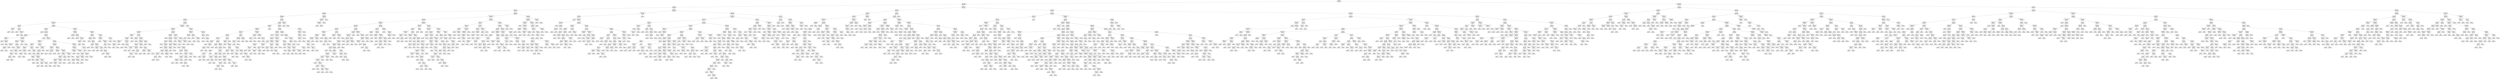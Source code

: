 digraph Tree {
node [shape=box, style="rounded", color="black", fontname=helvetica] ;
edge [fontname=helvetica] ;
0 [label="sqft <= 0.3\nmse = 146532.7\nsamples = 1941\nvalue = 1490.8"] ;
1 [label="ld_1.0 <= -0.1\nmse = 91768.5\nsamples = 1331\nvalue = 1338.1"] ;
0 -> 1 [labeldistance=2.5, labelangle=45, headlabel="True"] ;
2 [label="sqft <= -0.2\nmse = 48658.6\nsamples = 695\nvalue = 1155.4"] ;
1 -> 2 ;
3 [label="sqft <= -0.7\nmse = 30081.7\nsamples = 479\nvalue = 1067.7"] ;
2 -> 3 ;
4 [label="pForties <= 1.6\nmse = 16203.9\nsamples = 264\nvalue = 996.2"] ;
3 -> 4 ;
5 [label="pYouths <= 0.4\nmse = 15064.5\nsamples = 258\nvalue = 990.9"] ;
4 -> 5 ;
6 [label="sqft <= -1.0\nmse = 16299.3\nsamples = 162\nvalue = 1020.5"] ;
5 -> 6 ;
7 [label="pTwenties <= -0.6\nmse = 15911.9\nsamples = 97\nvalue = 984.3"] ;
6 -> 7 ;
8 [label="ld_3.0 <= 0.3\nmse = 6719.1\nsamples = 7\nvalue = 869.4"] ;
7 -> 8 ;
9 [label="pFifties <= 0.5\nmse = 625.0\nsamples = 2\nvalue = 725.0"] ;
8 -> 9 ;
10 [label="mse = 0.0\nsamples = 1\nvalue = 750.0"] ;
9 -> 10 ;
11 [label="mse = 0.0\nsamples = 1\nvalue = 700.0"] ;
9 -> 11 ;
12 [label="sqft <= -1.3\nmse = 795.9\nsamples = 5\nvalue = 910.7"] ;
8 -> 12 ;
13 [label="mse = 0.0\nsamples = 1\nvalue = 975.0"] ;
12 -> 13 ;
14 [label="medianIncome <= 0.2\nmse = 125.0\nsamples = 4\nvalue = 900.0"] ;
12 -> 14 ;
15 [label="mse = 0.0\nsamples = 3\nvalue = 895.0"] ;
14 -> 15 ;
16 [label="mse = 0.0\nsamples = 1\nvalue = 925.0"] ;
14 -> 16 ;
17 [label="pk_5.0 <= 1.7\nmse = 15583.8\nsamples = 90\nvalue = 992.0"] ;
7 -> 17 ;
18 [label="sqft <= -1.5\nmse = 17026.8\nsamples = 65\nvalue = 1010.2"] ;
17 -> 18 ;
19 [label="mse = 0.0\nsamples = 1\nvalue = 735.0"] ;
18 -> 19 ;
20 [label="pk_4.0 <= 0.4\nmse = 15770.6\nsamples = 64\nvalue = 1016.0"] ;
18 -> 20 ;
21 [label="sqft <= -1.4\nmse = 32169.1\nsamples = 16\nvalue = 1064.8"] ;
20 -> 21 ;
22 [label="postdateint <= -0.4\nmse = 2977.6\nsamples = 4\nvalue = 902.7"] ;
21 -> 22 ;
23 [label="mse = 0.0\nsamples = 2\nvalue = 840.0"] ;
22 -> 23 ;
24 [label="pForties <= -0.5\nmse = 1521.0\nsamples = 2\nvalue = 934.0"] ;
22 -> 24 ;
25 [label="mse = 0.0\nsamples = 1\nvalue = 895.0"] ;
24 -> 25 ;
26 [label="mse = 0.0\nsamples = 1\nvalue = 973.0"] ;
24 -> 26 ;
27 [label="pSixtyPlus <= 0.2\nmse = 30217.6\nsamples = 12\nvalue = 1118.8"] ;
21 -> 27 ;
28 [label="pFifties <= -1.2\nmse = 12201.5\nsamples = 10\nvalue = 1042.1"] ;
27 -> 28 ;
29 [label="postdateint <= 0.9\nmse = 2000.0\nsamples = 4\nvalue = 1150.0"] ;
28 -> 29 ;
30 [label="pTwenties <= 2.2\nmse = 555.6\nsamples = 3\nvalue = 1116.7"] ;
29 -> 30 ;
31 [label="mse = 0.0\nsamples = 2\nvalue = 1100.0"] ;
30 -> 31 ;
32 [label="mse = 0.0\nsamples = 1\nvalue = 1150.0"] ;
30 -> 32 ;
33 [label="mse = 0.0\nsamples = 1\nvalue = 1200.0"] ;
29 -> 33 ;
34 [label="sqft <= -1.3\nmse = 7802.3\nsamples = 6\nvalue = 982.1"] ;
28 -> 34 ;
35 [label="mse = 0.0\nsamples = 1\nvalue = 1130.0"] ;
34 -> 35 ;
36 [label="medianIncome <= -1.1\nmse = 1997.3\nsamples = 5\nvalue = 939.9"] ;
34 -> 36 ;
37 [label="mse = 0.0\nsamples = 1\nvalue = 1000.0"] ;
36 -> 37 ;
38 [label="pThirties <= 1.2\nmse = 770.6\nsamples = 4\nvalue = 915.8"] ;
36 -> 38 ;
39 [label="postdateint <= 0.9\nmse = 307.7\nsamples = 3\nvalue = 927.2"] ;
38 -> 39 ;
40 [label="pk_2.0 <= -0.0\nmse = 80.2\nsamples = 2\nvalue = 936.3"] ;
39 -> 40 ;
41 [label="mse = 0.0\nsamples = 1\nvalue = 949.0"] ;
40 -> 41 ;
42 [label="mse = 0.0\nsamples = 1\nvalue = 930.0"] ;
40 -> 42 ;
43 [label="mse = 0.0\nsamples = 1\nvalue = 900.0"] ;
39 -> 43 ;
44 [label="mse = 0.0\nsamples = 1\nvalue = 870.0"] ;
38 -> 44 ;
45 [label="postdateint <= -0.1\nmse = 468.8\nsamples = 2\nvalue = 1387.5"] ;
27 -> 45 ;
46 [label="mse = 0.0\nsamples = 1\nvalue = 1400.0"] ;
45 -> 46 ;
47 [label="mse = 0.0\nsamples = 1\nvalue = 1350.0"] ;
45 -> 47 ;
48 [label="ty_1.0 <= -0.8\nmse = 9244.5\nsamples = 48\nvalue = 999.7"] ;
20 -> 48 ;
49 [label="mse = 0.0\nsamples = 1\nvalue = 1150.0"] ;
48 -> 49 ;
50 [label="postdateint <= 0.6\nmse = 8381.0\nsamples = 47\nvalue = 990.8"] ;
48 -> 50 ;
51 [label="postdateint <= -1.5\nmse = 5424.7\nsamples = 19\nvalue = 954.4"] ;
50 -> 51 ;
52 [label="pForties <= -0.3\nmse = 2977.8\nsamples = 7\nvalue = 1016.7"] ;
51 -> 52 ;
53 [label="postdateint <= -1.5\nmse = 934.0\nsamples = 4\nvalue = 974.0"] ;
52 -> 53 ;
54 [label="mse = 0.0\nsamples = 1\nvalue = 915.0"] ;
53 -> 54 ;
55 [label="pTwenties <= 0.8\nmse = 79.7\nsamples = 3\nvalue = 988.8"] ;
53 -> 55 ;
56 [label="pSixtyPlus <= -0.3\nmse = 22.2\nsamples = 2\nvalue = 993.3"] ;
55 -> 56 ;
57 [label="mse = 0.0\nsamples = 1\nvalue = 1000.0"] ;
56 -> 57 ;
58 [label="mse = 0.0\nsamples = 1\nvalue = 990.0"] ;
56 -> 58 ;
59 [label="mse = 0.0\nsamples = 1\nvalue = 975.0"] ;
55 -> 59 ;
60 [label="pTwenties <= -0.5\nmse = 412.5\nsamples = 3\nvalue = 1070.0"] ;
52 -> 60 ;
61 [label="mse = 0.0\nsamples = 1\nvalue = 1050.0"] ;
60 -> 61 ;
62 [label="medianIncome <= 0.2\nmse = 25.0\nsamples = 2\nvalue = 1090.0"] ;
60 -> 62 ;
63 [label="mse = 0.0\nsamples = 1\nvalue = 1085.0"] ;
62 -> 63 ;
64 [label="mse = 0.0\nsamples = 1\nvalue = 1095.0"] ;
62 -> 64 ;
65 [label="pForties <= -2.2\nmse = 3744.4\nsamples = 12\nvalue = 923.3"] ;
51 -> 65 ;
66 [label="mse = 0.0\nsamples = 1\nvalue = 835.0"] ;
65 -> 66 ;
67 [label="number bedrooms <= -0.2\nmse = 2620.7\nsamples = 11\nvalue = 941.0"] ;
65 -> 67 ;
68 [label="sqft <= -1.1\nmse = 1534.3\nsamples = 10\nvalue = 931.8"] ;
67 -> 68 ;
69 [label="ld_3.0 <= 0.3\nmse = 565.7\nsamples = 8\nvalue = 914.5"] ;
68 -> 69 ;
70 [label="postdateint <= 0.6\nmse = 75.0\nsamples = 2\nvalue = 890.0"] ;
69 -> 70 ;
71 [label="mse = 0.0\nsamples = 1\nvalue = 895.0"] ;
70 -> 71 ;
72 [label="mse = 0.0\nsamples = 1\nvalue = 875.0"] ;
70 -> 72 ;
73 [label="postdateint <= -1.0\nmse = 305.1\nsamples = 6\nvalue = 928.6"] ;
69 -> 73 ;
74 [label="pThirties <= 0.1\nmse = 100.0\nsamples = 2\nvalue = 905.0"] ;
73 -> 74 ;
75 [label="mse = 0.0\nsamples = 1\nvalue = 915.0"] ;
74 -> 75 ;
76 [label="mse = 0.0\nsamples = 1\nvalue = 895.0"] ;
74 -> 76 ;
77 [label="postdateint <= 0.5\nmse = 76.0\nsamples = 4\nvalue = 938.0"] ;
73 -> 77 ;
78 [label="pFifties <= 0.1\nmse = 6.2\nsamples = 2\nvalue = 947.5"] ;
77 -> 78 ;
79 [label="mse = 0.0\nsamples = 1\nvalue = 945.0"] ;
78 -> 79 ;
80 [label="mse = 0.0\nsamples = 1\nvalue = 950.0"] ;
78 -> 80 ;
81 [label="pYouths <= -0.7\nmse = 22.2\nsamples = 2\nvalue = 931.7"] ;
77 -> 81 ;
82 [label="mse = 0.0\nsamples = 1\nvalue = 935.0"] ;
81 -> 82 ;
83 [label="mse = 0.0\nsamples = 1\nvalue = 925.0"] ;
81 -> 83 ;
84 [label="mse = 0.0\nsamples = 2\nvalue = 995.0"] ;
68 -> 84 ;
85 [label="mse = 0.0\nsamples = 1\nvalue = 1070.0"] ;
67 -> 85 ;
86 [label="sqft <= -1.2\nmse = 8881.1\nsamples = 28\nvalue = 1014.8"] ;
50 -> 86 ;
87 [label="postdateint <= 0.8\nmse = 5537.4\nsamples = 15\nvalue = 984.3"] ;
86 -> 87 ;
88 [label="postdateint <= 0.7\nmse = 2731.5\nsamples = 3\nvalue = 1057.8"] ;
87 -> 88 ;
89 [label="mse = 0.0\nsamples = 1\nvalue = 1150.0"] ;
88 -> 89 ;
90 [label="pFifties <= -0.8\nmse = 1239.0\nsamples = 2\nvalue = 1039.4"] ;
88 -> 90 ;
91 [label="mse = 0.0\nsamples = 1\nvalue = 969.0"] ;
90 -> 91 ;
92 [label="mse = 0.0\nsamples = 1\nvalue = 1057.0"] ;
90 -> 92 ;
93 [label="pTwenties <= 0.3\nmse = 4175.5\nsamples = 12\nvalue = 961.1"] ;
87 -> 93 ;
94 [label="postdateint <= 0.9\nmse = 4038.0\nsamples = 3\nvalue = 1042.0"] ;
93 -> 94 ;
95 [label="mse = 200.0\nsamples = 2\nvalue = 1006.0"] ;
94 -> 95 ;
96 [label="mse = 0.0\nsamples = 1\nvalue = 1150.0"] ;
94 -> 96 ;
97 [label="postdateint <= 1.0\nmse = 1998.9\nsamples = 9\nvalue = 939.5"] ;
93 -> 97 ;
98 [label="postdateint <= 1.0\nmse = 1764.4\nsamples = 7\nvalue = 947.8"] ;
97 -> 98 ;
99 [label="postdateint <= 0.9\nmse = 2294.4\nsamples = 5\nvalue = 956.7"] ;
98 -> 99 ;
100 [label="pTwenties <= 1.1\nmse = 805.1\nsamples = 3\nvalue = 936.4"] ;
99 -> 100 ;
101 [label="mse = 0.0\nsamples = 1\nvalue = 975.0"] ;
100 -> 101 ;
102 [label="postdateint <= 0.9\nmse = 294.0\nsamples = 2\nvalue = 921.0"] ;
100 -> 102 ;
103 [label="mse = 0.0\nsamples = 1\nvalue = 900.0"] ;
102 -> 103 ;
104 [label="mse = 0.0\nsamples = 1\nvalue = 935.0"] ;
102 -> 104 ;
105 [label="postdateint <= 1.0\nmse = 1056.2\nsamples = 2\nvalue = 1027.5"] ;
99 -> 105 ;
106 [label="mse = 0.0\nsamples = 1\nvalue = 995.0"] ;
105 -> 106 ;
107 [label="mse = 0.0\nsamples = 1\nvalue = 1060.0"] ;
105 -> 107 ;
108 [label="sqft <= -1.3\nmse = 3.0\nsamples = 2\nvalue = 928.0"] ;
98 -> 108 ;
109 [label="mse = 0.0\nsamples = 1\nvalue = 929.0"] ;
108 -> 109 ;
110 [label="mse = 0.0\nsamples = 1\nvalue = 925.0"] ;
108 -> 110 ;
111 [label="medianIncome <= -0.6\nmse = 100.0\nsamples = 2\nvalue = 885.0"] ;
97 -> 111 ;
112 [label="mse = 0.0\nsamples = 1\nvalue = 895.0"] ;
111 -> 112 ;
113 [label="mse = 0.0\nsamples = 1\nvalue = 875.0"] ;
111 -> 113 ;
114 [label="pTwenties <= 1.1\nmse = 10375.0\nsamples = 13\nvalue = 1062.5"] ;
86 -> 114 ;
115 [label="postdateint <= 0.7\nmse = 10032.5\nsamples = 11\nvalue = 1040.4"] ;
114 -> 115 ;
116 [label="medianIncome <= -0.6\nmse = 22500.0\nsamples = 2\nvalue = 1145.0"] ;
115 -> 116 ;
117 [label="mse = 0.0\nsamples = 1\nvalue = 1295.0"] ;
116 -> 117 ;
118 [label="mse = 0.0\nsamples = 1\nvalue = 995.0"] ;
116 -> 118 ;
119 [label="medianIncome <= -0.6\nmse = 5414.0\nsamples = 9\nvalue = 1021.4"] ;
115 -> 119 ;
120 [label="sqft <= -1.0\nmse = 4430.2\nsamples = 7\nvalue = 1004.4"] ;
119 -> 120 ;
121 [label="sqft <= -1.1\nmse = 6004.7\nsamples = 4\nvalue = 961.2"] ;
120 -> 121 ;
122 [label="pFifties <= -1.2\nmse = 156.2\nsamples = 2\nvalue = 1037.5"] ;
121 -> 122 ;
123 [label="mse = 0.0\nsamples = 1\nvalue = 1050.0"] ;
122 -> 123 ;
124 [label="mse = 0.0\nsamples = 1\nvalue = 1025.0"] ;
122 -> 124 ;
125 [label="pForties <= -0.7\nmse = 225.0\nsamples = 2\nvalue = 885.0"] ;
121 -> 125 ;
126 [label="mse = 0.0\nsamples = 1\nvalue = 900.0"] ;
125 -> 126 ;
127 [label="mse = 0.0\nsamples = 1\nvalue = 870.0"] ;
125 -> 127 ;
128 [label="postdateint <= 0.8\nmse = 484.0\nsamples = 3\nvalue = 1039.0"] ;
120 -> 128 ;
129 [label="mse = 567.2\nsamples = 2\nvalue = 1036.2"] ;
128 -> 129 ;
130 [label="mse = 0.0\nsamples = 1\nvalue = 1050.0"] ;
128 -> 130 ;
131 [label="postdateint <= 0.8\nmse = 2756.2\nsamples = 2\nvalue = 1097.5"] ;
119 -> 131 ;
132 [label="mse = 0.0\nsamples = 1\nvalue = 1045.0"] ;
131 -> 132 ;
133 [label="mse = 0.0\nsamples = 1\nvalue = 1150.0"] ;
131 -> 133 ;
134 [label="pFifties <= -1.5\nmse = 555.6\nsamples = 2\nvalue = 1158.3"] ;
114 -> 134 ;
135 [label="mse = 0.0\nsamples = 1\nvalue = 1125.0"] ;
134 -> 135 ;
136 [label="mse = 0.0\nsamples = 1\nvalue = 1175.0"] ;
134 -> 136 ;
137 [label="pTwenties <= 0.8\nmse = 8295.7\nsamples = 25\nvalue = 942.4"] ;
17 -> 137 ;
138 [label="postdateint <= 0.7\nmse = 6881.2\nsamples = 8\nvalue = 1039.8"] ;
137 -> 138 ;
139 [label="pYouths <= 0.2\nmse = 2403.6\nsamples = 2\nvalue = 1129.7"] ;
138 -> 139 ;
140 [label="mse = 0.0\nsamples = 1\nvalue = 1095.0"] ;
139 -> 140 ;
141 [label="mse = 0.0\nsamples = 1\nvalue = 1199.0"] ;
139 -> 141 ;
142 [label="sqft <= -1.6\nmse = 3855.6\nsamples = 6\nvalue = 1001.3"] ;
138 -> 142 ;
143 [label="mse = 1643.6\nsamples = 3\nvalue = 1056.3"] ;
142 -> 143 ;
144 [label="pSixtyPlus <= -0.1\nmse = 1537.5\nsamples = 3\nvalue = 960.0"] ;
142 -> 144 ;
145 [label="pSixtyPlus <= -0.8\nmse = 625.0\nsamples = 2\nvalue = 925.0"] ;
144 -> 145 ;
146 [label="mse = 0.0\nsamples = 1\nvalue = 950.0"] ;
145 -> 146 ;
147 [label="mse = 0.0\nsamples = 1\nvalue = 900.0"] ;
145 -> 147 ;
148 [label="mse = 0.0\nsamples = 1\nvalue = 995.0"] ;
144 -> 148 ;
149 [label="pThirties <= 0.6\nmse = 3792.3\nsamples = 17\nvalue = 905.0"] ;
137 -> 149 ;
150 [label="ld_5.0 <= 5.8\nmse = 2394.1\nsamples = 11\nvalue = 885.0"] ;
149 -> 150 ;
151 [label="sqft <= -1.6\nmse = 2064.0\nsamples = 10\nvalue = 890.3"] ;
150 -> 151 ;
152 [label="mse = 0.0\nsamples = 1\nvalue = 940.0"] ;
151 -> 152 ;
153 [label="sqft <= -1.5\nmse = 1955.7\nsamples = 9\nvalue = 883.2"] ;
151 -> 153 ;
154 [label="sqft <= -1.5\nmse = 918.8\nsamples = 3\nvalue = 842.5"] ;
153 -> 154 ;
155 [label="mse = 0.0\nsamples = 1\nvalue = 895.0"] ;
154 -> 155 ;
156 [label="mse = 0.0\nsamples = 2\nvalue = 825.0"] ;
154 -> 156 ;
157 [label="postdateint <= 0.6\nmse = 1442.2\nsamples = 6\nvalue = 899.5"] ;
153 -> 157 ;
158 [label="postdateint <= -0.3\nmse = 468.8\nsamples = 2\nvalue = 862.5"] ;
157 -> 158 ;
159 [label="mse = 0.0\nsamples = 1\nvalue = 900.0"] ;
158 -> 159 ;
160 [label="mse = 0.0\nsamples = 1\nvalue = 850.0"] ;
158 -> 160 ;
161 [label="sqft <= -1.3\nmse = 570.1\nsamples = 4\nvalue = 924.2"] ;
157 -> 161 ;
162 [label="mse = 0.0\nsamples = 1\nvalue = 900.0"] ;
161 -> 162 ;
163 [label="sqft <= -1.2\nmse = 544.0\nsamples = 3\nvalue = 929.0"] ;
161 -> 163 ;
164 [label="mse = 0.0\nsamples = 1\nvalue = 975.0"] ;
163 -> 164 ;
165 [label="postdateint <= 0.8\nmse = 18.8\nsamples = 2\nvalue = 917.5"] ;
163 -> 165 ;
166 [label="mse = 0.0\nsamples = 1\nvalue = 910.0"] ;
165 -> 166 ;
167 [label="mse = 0.0\nsamples = 1\nvalue = 920.0"] ;
165 -> 167 ;
168 [label="mse = 0.0\nsamples = 1\nvalue = 800.0"] ;
150 -> 168 ;
169 [label="ld_4.0 <= 1.6\nmse = 4250.6\nsamples = 6\nvalue = 942.8"] ;
149 -> 169 ;
170 [label="postdateint <= 0.8\nmse = 3662.5\nsamples = 4\nvalue = 1000.0"] ;
169 -> 170 ;
171 [label="mse = 0.0\nsamples = 1\nvalue = 1095.0"] ;
170 -> 171 ;
172 [label="number bedrooms <= -0.2\nmse = 872.2\nsamples = 3\nvalue = 968.3"] ;
170 -> 172 ;
173 [label="sqft <= -1.2\nmse = 6.2\nsamples = 2\nvalue = 947.5"] ;
172 -> 173 ;
174 [label="mse = 0.0\nsamples = 1\nvalue = 945.0"] ;
173 -> 174 ;
175 [label="mse = 0.0\nsamples = 1\nvalue = 950.0"] ;
173 -> 175 ;
176 [label="mse = 0.0\nsamples = 1\nvalue = 1010.0"] ;
172 -> 176 ;
177 [label="sqft <= -1.2\nmse = 6.0\nsamples = 2\nvalue = 897.0"] ;
169 -> 177 ;
178 [label="mse = 0.0\nsamples = 1\nvalue = 900.0"] ;
177 -> 178 ;
179 [label="mse = 0.0\nsamples = 1\nvalue = 895.0"] ;
177 -> 179 ;
180 [label="pk_7.0 <= 8.2\nmse = 12294.1\nsamples = 65\nvalue = 1072.3"] ;
6 -> 180 ;
181 [label="number bedrooms <= -0.2\nmse = 10962.9\nsamples = 64\nvalue = 1068.5"] ;
180 -> 181 ;
182 [label="postdateint <= 0.7\nmse = 10239.0\nsamples = 55\nvalue = 1052.7"] ;
181 -> 182 ;
183 [label="pSixtyPlus <= 0.0\nmse = 6969.4\nsamples = 23\nvalue = 1010.1"] ;
182 -> 183 ;
184 [label="postdateint <= 0.6\nmse = 4222.8\nsamples = 7\nvalue = 949.5"] ;
183 -> 184 ;
185 [label="pForties <= -0.3\nmse = 3353.6\nsamples = 6\nvalue = 966.4"] ;
184 -> 185 ;
186 [label="postdateint <= -0.2\nmse = 4343.5\nsamples = 3\nvalue = 988.2"] ;
185 -> 186 ;
187 [label="postdateint <= -1.2\nmse = 384.2\nsamples = 2\nvalue = 959.8"] ;
186 -> 187 ;
188 [label="mse = 0.0\nsamples = 1\nvalue = 999.0"] ;
187 -> 188 ;
189 [label="mse = 0.0\nsamples = 1\nvalue = 950.0"] ;
187 -> 189 ;
190 [label="mse = 0.0\nsamples = 1\nvalue = 1130.0"] ;
186 -> 190 ;
191 [label="postdateint <= -0.4\nmse = 92.2\nsamples = 3\nvalue = 933.8"] ;
185 -> 191 ;
192 [label="mse = 0.0\nsamples = 1\nvalue = 950.0"] ;
191 -> 192 ;
193 [label="pk_4.0 <= 0.4\nmse = 5.6\nsamples = 2\nvalue = 928.3"] ;
191 -> 193 ;
194 [label="mse = 0.0\nsamples = 1\nvalue = 930.0"] ;
193 -> 194 ;
195 [label="mse = 0.0\nsamples = 1\nvalue = 925.0"] ;
193 -> 195 ;
196 [label="mse = 0.0\nsamples = 1\nvalue = 865.0"] ;
184 -> 196 ;
197 [label="sqft <= -0.9\nmse = 5485.4\nsamples = 16\nvalue = 1041.7"] ;
183 -> 197 ;
198 [label="pYouths <= 0.0\nmse = 6.2\nsamples = 2\nvalue = 1197.5"] ;
197 -> 198 ;
199 [label="mse = 0.0\nsamples = 1\nvalue = 1200.0"] ;
198 -> 199 ;
200 [label="mse = 0.0\nsamples = 1\nvalue = 1195.0"] ;
198 -> 200 ;
201 [label="pSixtyPlus <= 0.9\nmse = 3476.6\nsamples = 14\nvalue = 1026.9"] ;
197 -> 201 ;
202 [label="postdateint <= -1.0\nmse = 3400.8\nsamples = 12\nvalue = 1013.9"] ;
201 -> 202 ;
203 [label="pSixtyPlus <= 0.7\nmse = 1730.4\nsamples = 7\nvalue = 985.8"] ;
202 -> 203 ;
204 [label="medianIncome <= -0.9\nmse = 186.9\nsamples = 2\nvalue = 929.3"] ;
203 -> 204 ;
205 [label="mse = 0.0\nsamples = 1\nvalue = 910.0"] ;
204 -> 205 ;
206 [label="mse = 0.0\nsamples = 1\nvalue = 939.0"] ;
204 -> 206 ;
207 [label="postdateint <= -1.5\nmse = 439.7\nsamples = 5\nvalue = 1010.0"] ;
203 -> 207 ;
208 [label="mse = 0.0\nsamples = 1\nvalue = 1055.0"] ;
207 -> 208 ;
209 [label="pk_3.0 <= 1.3\nmse = 119.2\nsamples = 4\nvalue = 1002.5"] ;
207 -> 209 ;
210 [label="postdateint <= -1.2\nmse = 20.2\nsamples = 2\nvalue = 987.5"] ;
209 -> 210 ;
211 [label="mse = 0.0\nsamples = 1\nvalue = 992.0"] ;
210 -> 211 ;
212 [label="mse = 0.0\nsamples = 1\nvalue = 983.0"] ;
210 -> 212 ;
213 [label="mse = 0.0\nsamples = 2\nvalue = 1010.0"] ;
209 -> 213 ;
214 [label="pFifties <= 0.2\nmse = 3039.6\nsamples = 5\nvalue = 1054.1"] ;
202 -> 214 ;
215 [label="mse = 0.0\nsamples = 1\nvalue = 1175.0"] ;
214 -> 215 ;
216 [label="sqft <= -0.9\nmse = 706.0\nsamples = 4\nvalue = 1034.0"] ;
214 -> 216 ;
217 [label="postdateint <= 0.5\nmse = 138.9\nsamples = 2\nvalue = 1009.7"] ;
216 -> 217 ;
218 [label="mse = 0.0\nsamples = 1\nvalue = 1018.0"] ;
217 -> 218 ;
219 [label="mse = 0.0\nsamples = 1\nvalue = 993.0"] ;
217 -> 219 ;
220 [label="postdateint <= 0.6\nmse = 88.9\nsamples = 2\nvalue = 1058.3"] ;
216 -> 220 ;
221 [label="mse = 0.0\nsamples = 1\nvalue = 1065.0"] ;
220 -> 221 ;
222 [label="mse = 0.0\nsamples = 1\nvalue = 1045.0"] ;
220 -> 222 ;
223 [label="sqft <= -0.8\nmse = 49.0\nsamples = 2\nvalue = 1082.0"] ;
201 -> 223 ;
224 [label="mse = 0.0\nsamples = 1\nvalue = 1075.0"] ;
223 -> 224 ;
225 [label="mse = 0.0\nsamples = 1\nvalue = 1089.0"] ;
223 -> 225 ;
226 [label="pk_2.0 <= -0.0\nmse = 10296.5\nsamples = 32\nvalue = 1085.1"] ;
182 -> 226 ;
227 [label="pForties <= -0.9\nmse = 6792.1\nsamples = 26\nvalue = 1053.4"] ;
226 -> 227 ;
228 [label="mse = 0.0\nsamples = 1\nvalue = 1299.0"] ;
227 -> 228 ;
229 [label="pForties <= -0.5\nmse = 5259.2\nsamples = 25\nvalue = 1046.6"] ;
227 -> 229 ;
230 [label="ty_1.0 <= -0.8\nmse = 5977.6\nsamples = 9\nvalue = 1087.1"] ;
229 -> 230 ;
231 [label="mse = 0.0\nsamples = 1\nvalue = 1195.0"] ;
230 -> 231 ;
232 [label="pTwenties <= 0.8\nmse = 4711.8\nsamples = 8\nvalue = 1069.2"] ;
230 -> 232 ;
233 [label="mse = 0.0\nsamples = 1\nvalue = 975.0"] ;
232 -> 233 ;
234 [label="postdateint <= 0.9\nmse = 3526.0\nsamples = 7\nvalue = 1088.0"] ;
232 -> 234 ;
235 [label="sqft <= -0.8\nmse = 974.5\nsamples = 4\nvalue = 1115.7"] ;
234 -> 235 ;
236 [label="postdateint <= 0.8\nmse = 4.0\nsamples = 3\nvalue = 1096.0"] ;
235 -> 236 ;
237 [label="ld_3.0 <= 0.3\nmse = 6.2\nsamples = 2\nvalue = 1097.5"] ;
236 -> 237 ;
238 [label="mse = 0.0\nsamples = 1\nvalue = 1095.0"] ;
237 -> 238 ;
239 [label="mse = 0.0\nsamples = 1\nvalue = 1100.0"] ;
237 -> 239 ;
240 [label="mse = 0.0\nsamples = 1\nvalue = 1095.0"] ;
236 -> 240 ;
241 [label="mse = 0.0\nsamples = 1\nvalue = 1165.0"] ;
235 -> 241 ;
242 [label="sqft <= -0.8\nmse = 3505.6\nsamples = 3\nvalue = 1023.3"] ;
234 -> 242 ;
243 [label="postdateint <= 1.0\nmse = 1225.0\nsamples = 2\nvalue = 1060.0"] ;
242 -> 243 ;
244 [label="mse = 0.0\nsamples = 1\nvalue = 1095.0"] ;
243 -> 244 ;
245 [label="mse = 0.0\nsamples = 1\nvalue = 1025.0"] ;
243 -> 245 ;
246 [label="mse = 0.0\nsamples = 1\nvalue = 950.0"] ;
242 -> 246 ;
247 [label="pSixtyPlus <= 0.2\nmse = 3091.3\nsamples = 16\nvalue = 1020.8"] ;
229 -> 247 ;
248 [label="ld_4.0 <= 1.6\nmse = 4896.0\nsamples = 3\nvalue = 957.0"] ;
247 -> 248 ;
249 [label="pForties <= 0.5\nmse = 168.8\nsamples = 2\nvalue = 922.5"] ;
248 -> 249 ;
250 [label="mse = 0.0\nsamples = 1\nvalue = 930.0"] ;
249 -> 250 ;
251 [label="mse = 0.0\nsamples = 1\nvalue = 900.0"] ;
249 -> 251 ;
252 [label="mse = 0.0\nsamples = 1\nvalue = 1095.0"] ;
248 -> 252 ;
253 [label="postdateint <= 0.7\nmse = 1010.4\nsamples = 13\nvalue = 1039.6"] ;
247 -> 253 ;
254 [label="mse = 0.0\nsamples = 1\nvalue = 1095.0"] ;
253 -> 254 ;
255 [label="postdateint <= 0.7\nmse = 869.6\nsamples = 12\nvalue = 1036.1"] ;
253 -> 255 ;
256 [label="pk_3.0 <= 1.3\nmse = 1513.0\nsamples = 3\nvalue = 1021.8"] ;
255 -> 256 ;
257 [label="mse = 1875.0\nsamples = 2\nvalue = 1020.0"] ;
256 -> 257 ;
258 [label="mse = 0.0\nsamples = 1\nvalue = 1029.0"] ;
256 -> 258 ;
259 [label="pTwenties <= 0.4\nmse = 441.5\nsamples = 9\nvalue = 1042.6"] ;
255 -> 259 ;
260 [label="medianIncome <= 0.3\nmse = 116.2\nsamples = 7\nvalue = 1035.4"] ;
259 -> 260 ;
261 [label="postdateint <= 0.9\nmse = 60.0\nsamples = 5\nvalue = 1041.0"] ;
260 -> 261 ;
262 [label="postdateint <= 0.8\nmse = 26.9\nsamples = 2\nvalue = 1034.3"] ;
261 -> 262 ;
263 [label="mse = 0.0\nsamples = 1\nvalue = 1038.0"] ;
262 -> 263 ;
264 [label="mse = 0.0\nsamples = 1\nvalue = 1027.0"] ;
262 -> 264 ;
265 [label="sqft <= -0.9\nmse = 4.2\nsamples = 3\nvalue = 1047.7"] ;
261 -> 265 ;
266 [label="mse = 0.0\nsamples = 1\nvalue = 1045.0"] ;
265 -> 266 ;
267 [label="pFifties <= 0.7\nmse = 1.0\nsamples = 2\nvalue = 1049.0"] ;
265 -> 267 ;
268 [label="mse = 0.0\nsamples = 1\nvalue = 1048.0"] ;
267 -> 268 ;
269 [label="mse = 0.0\nsamples = 1\nvalue = 1050.0"] ;
267 -> 269 ;
270 [label="pYouths <= -0.1\nmse = 43.6\nsamples = 2\nvalue = 1024.3"] ;
260 -> 270 ;
271 [label="mse = 0.0\nsamples = 1\nvalue = 1029.0"] ;
270 -> 271 ;
272 [label="mse = 0.0\nsamples = 1\nvalue = 1015.0"] ;
270 -> 272 ;
273 [label="ty_2.0 <= 2.1\nmse = 625.0\nsamples = 2\nvalue = 1075.0"] ;
259 -> 273 ;
274 [label="mse = 0.0\nsamples = 1\nvalue = 1100.0"] ;
273 -> 274 ;
275 [label="mse = 0.0\nsamples = 1\nvalue = 1050.0"] ;
273 -> 275 ;
276 [label="pThirties <= 0.1\nmse = 3619.8\nsamples = 6\nvalue = 1215.3"] ;
226 -> 276 ;
277 [label="medianIncome <= -0.8\nmse = 250.0\nsamples = 3\nvalue = 1170.0"] ;
276 -> 277 ;
278 [label="mse = 0.0\nsamples = 1\nvalue = 1195.0"] ;
277 -> 278 ;
279 [label="postdateint <= 0.9\nmse = 117.2\nsamples = 2\nvalue = 1163.8"] ;
277 -> 279 ;
280 [label="mse = 0.0\nsamples = 1\nvalue = 1145.0"] ;
279 -> 280 ;
281 [label="mse = 0.0\nsamples = 1\nvalue = 1170.0"] ;
279 -> 281 ;
282 [label="ty_2.0 <= 2.1\nmse = 2052.0\nsamples = 3\nvalue = 1272.0"] ;
276 -> 282 ;
283 [label="postdateint <= 0.8\nmse = 32.0\nsamples = 2\nvalue = 1246.0"] ;
282 -> 283 ;
284 [label="mse = 0.0\nsamples = 1\nvalue = 1238.0"] ;
283 -> 284 ;
285 [label="mse = 0.0\nsamples = 1\nvalue = 1250.0"] ;
283 -> 285 ;
286 [label="mse = 0.0\nsamples = 1\nvalue = 1350.0"] ;
282 -> 286 ;
287 [label="pSixtyPlus <= 0.3\nmse = 8040.8\nsamples = 9\nvalue = 1139.6"] ;
181 -> 287 ;
288 [label="postdateint <= 0.6\nmse = 7623.9\nsamples = 5\nvalue = 1071.8"] ;
287 -> 288 ;
289 [label="pTwenties <= 0.7\nmse = 1369.0\nsamples = 2\nvalue = 962.0"] ;
288 -> 289 ;
290 [label="mse = 0.0\nsamples = 1\nvalue = 925.0"] ;
289 -> 290 ;
291 [label="mse = 0.0\nsamples = 1\nvalue = 999.0"] ;
289 -> 291 ;
292 [label="sqft <= -0.8\nmse = 4355.6\nsamples = 3\nvalue = 1108.3"] ;
288 -> 292 ;
293 [label="mse = 0.0\nsamples = 1\nvalue = 1195.0"] ;
292 -> 293 ;
294 [label="medianIncome <= -0.1\nmse = 900.0\nsamples = 2\nvalue = 1065.0"] ;
292 -> 294 ;
295 [label="mse = 0.0\nsamples = 1\nvalue = 1035.0"] ;
294 -> 295 ;
296 [label="mse = 0.0\nsamples = 1\nvalue = 1095.0"] ;
294 -> 296 ;
297 [label="pSixtyPlus <= 0.6\nmse = 1742.9\nsamples = 4\nvalue = 1193.9"] ;
287 -> 297 ;
298 [label="sqft <= -0.9\nmse = 472.0\nsamples = 3\nvalue = 1212.4"] ;
297 -> 298 ;
299 [label="mse = 0.0\nsamples = 1\nvalue = 1250.0"] ;
298 -> 299 ;
300 [label="pFifties <= 0.1\nmse = 0.1\nsamples = 2\nvalue = 1199.8"] ;
298 -> 300 ;
301 [label="mse = 0.0\nsamples = 1\nvalue = 1199.0"] ;
300 -> 301 ;
302 [label="mse = 0.0\nsamples = 1\nvalue = 1200.0"] ;
300 -> 302 ;
303 [label="mse = 0.0\nsamples = 1\nvalue = 1120.0"] ;
297 -> 303 ;
304 [label="mse = 0.0\nsamples = 1\nvalue = 1450.0"] ;
180 -> 304 ;
305 [label="ld_5.0 <= 5.8\nmse = 9400.5\nsamples = 96\nvalue = 943.3"] ;
5 -> 305 ;
306 [label="sqft <= -0.9\nmse = 8024.1\nsamples = 94\nvalue = 948.8"] ;
305 -> 306 ;
307 [label="ty_4.0 <= 1.8\nmse = 6395.4\nsamples = 53\nvalue = 921.9"] ;
306 -> 307 ;
308 [label="postdateint <= 1.0\nmse = 5529.3\nsamples = 52\nvalue = 918.5"] ;
307 -> 308 ;
309 [label="pForties <= 1.3\nmse = 4875.9\nsamples = 44\nvalue = 902.1"] ;
308 -> 309 ;
310 [label="pForties <= 0.4\nmse = 3577.9\nsamples = 38\nvalue = 893.9"] ;
309 -> 310 ;
311 [label="pTwenties <= -0.7\nmse = 4041.8\nsamples = 26\nvalue = 910.7"] ;
310 -> 311 ;
312 [label="ld_3.0 <= 0.3\nmse = 1159.7\nsamples = 4\nvalue = 993.0"] ;
311 -> 312 ;
313 [label="mse = 0.0\nsamples = 1\nvalue = 950.0"] ;
312 -> 313 ;
314 [label="pYouths <= 0.7\nmse = 352.8\nsamples = 3\nvalue = 1014.5"] ;
312 -> 314 ;
315 [label="pYouths <= 0.5\nmse = 56.9\nsamples = 2\nvalue = 1004.3"] ;
314 -> 315 ;
316 [label="mse = 0.0\nsamples = 1\nvalue = 1015.0"] ;
315 -> 316 ;
317 [label="mse = 0.0\nsamples = 1\nvalue = 999.0"] ;
315 -> 317 ;
318 [label="mse = 0.0\nsamples = 1\nvalue = 1045.0"] ;
314 -> 318 ;
319 [label="ty_1.0 <= -0.8\nmse = 3109.2\nsamples = 22\nvalue = 895.7"] ;
311 -> 319 ;
320 [label="sqft <= -1.4\nmse = 900.0\nsamples = 2\nvalue = 730.0"] ;
319 -> 320 ;
321 [label="mse = 0.0\nsamples = 1\nvalue = 700.0"] ;
320 -> 321 ;
322 [label="mse = 0.0\nsamples = 1\nvalue = 760.0"] ;
320 -> 322 ;
323 [label="postdateint <= 0.9\nmse = 1366.1\nsamples = 20\nvalue = 906.4"] ;
319 -> 323 ;
324 [label="sqft <= -1.4\nmse = 927.0\nsamples = 19\nvalue = 902.4"] ;
323 -> 324 ;
325 [label="pk_5.0 <= 1.7\nmse = 361.8\nsamples = 4\nvalue = 870.5"] ;
324 -> 325 ;
326 [label="postdateint <= -0.2\nmse = 75.4\nsamples = 3\nvalue = 877.0"] ;
325 -> 326 ;
327 [label="mse = 0.0\nsamples = 1\nvalue = 859.0"] ;
326 -> 327 ;
328 [label="pTwenties <= -0.4\nmse = 25.0\nsamples = 2\nvalue = 880.0"] ;
326 -> 328 ;
329 [label="mse = 0.0\nsamples = 1\nvalue = 885.0"] ;
328 -> 329 ;
330 [label="mse = 0.0\nsamples = 1\nvalue = 875.0"] ;
328 -> 330 ;
331 [label="mse = 0.0\nsamples = 1\nvalue = 825.0"] ;
325 -> 331 ;
332 [label="pThirties <= -0.6\nmse = 627.0\nsamples = 15\nvalue = 914.0"] ;
324 -> 332 ;
333 [label="sqft <= -1.0\nmse = 161.1\nsamples = 6\nvalue = 904.9"] ;
332 -> 333 ;
334 [label="medianIncome <= -1.5\nmse = 5.4\nsamples = 3\nvalue = 897.8"] ;
333 -> 334 ;
335 [label="mse = 0.0\nsamples = 1\nvalue = 895.0"] ;
334 -> 335 ;
336 [label="pk_4.0 <= 0.4\nmse = 0.2\nsamples = 2\nvalue = 899.7"] ;
334 -> 336 ;
337 [label="mse = 0.0\nsamples = 1\nvalue = 900.0"] ;
336 -> 337 ;
338 [label="mse = 0.0\nsamples = 1\nvalue = 899.0"] ;
336 -> 338 ;
339 [label="pk_4.0 <= 0.4\nmse = 216.0\nsamples = 3\nvalue = 912.0"] ;
333 -> 339 ;
340 [label="mse = 0.0\nsamples = 1\nvalue = 900.0"] ;
339 -> 340 ;
341 [label="mse = 225.0\nsamples = 2\nvalue = 915.0"] ;
339 -> 341 ;
342 [label="pk_4.0 <= 0.4\nmse = 887.4\nsamples = 9\nvalue = 921.7"] ;
332 -> 342 ;
343 [label="mse = 0.0\nsamples = 1\nvalue = 975.0"] ;
342 -> 343 ;
344 [label="postdateint <= 0.6\nmse = 686.0\nsamples = 8\nvalue = 916.8"] ;
342 -> 344 ;
345 [label="postdateint <= 0.5\nmse = 659.5\nsamples = 5\nvalue = 925.4"] ;
344 -> 345 ;
346 [label="pSixtyPlus <= 0.0\nmse = 173.3\nsamples = 4\nvalue = 916.9"] ;
345 -> 346 ;
347 [label="pTwenties <= -0.5\nmse = 64.0\nsamples = 2\nvalue = 924.0"] ;
346 -> 347 ;
348 [label="mse = 0.0\nsamples = 1\nvalue = 920.0"] ;
347 -> 348 ;
349 [label="mse = 0.0\nsamples = 1\nvalue = 940.0"] ;
347 -> 349 ;
350 [label="mse = 0.0\nsamples = 2\nvalue = 899.0"] ;
346 -> 350 ;
351 [label="mse = 0.0\nsamples = 1\nvalue = 985.0"] ;
345 -> 351 ;
352 [label="postdateint <= 0.7\nmse = 40.7\nsamples = 3\nvalue = 894.0"] ;
344 -> 352 ;
353 [label="mse = 0.0\nsamples = 1\nvalue = 885.0"] ;
352 -> 353 ;
354 [label="medianIncome <= -0.4\nmse = 0.2\nsamples = 2\nvalue = 898.5"] ;
352 -> 354 ;
355 [label="mse = 0.0\nsamples = 1\nvalue = 898.0"] ;
354 -> 355 ;
356 [label="mse = 0.0\nsamples = 1\nvalue = 899.0"] ;
354 -> 356 ;
357 [label="mse = 0.0\nsamples = 1\nvalue = 1025.0"] ;
323 -> 357 ;
358 [label="pk_3.0 <= 1.3\nmse = 1221.8\nsamples = 12\nvalue = 862.7"] ;
310 -> 358 ;
359 [label="pYouths <= 0.4\nmse = 621.0\nsamples = 11\nvalue = 857.1"] ;
358 -> 359 ;
360 [label="mse = 0.0\nsamples = 1\nvalue = 925.0"] ;
359 -> 360 ;
361 [label="postdateint <= 0.7\nmse = 398.2\nsamples = 10\nvalue = 853.5"] ;
359 -> 361 ;
362 [label="ld_3.0 <= 0.3\nmse = 143.8\nsamples = 5\nvalue = 840.0"] ;
361 -> 362 ;
363 [label="pFifties <= 0.5\nmse = 25.0\nsamples = 2\nvalue = 820.0"] ;
362 -> 363 ;
364 [label="mse = 0.0\nsamples = 1\nvalue = 815.0"] ;
363 -> 364 ;
365 [label="mse = 0.0\nsamples = 1\nvalue = 825.0"] ;
363 -> 365 ;
366 [label="medianIncome <= 0.7\nmse = 5.6\nsamples = 3\nvalue = 846.7"] ;
362 -> 366 ;
367 [label="mse = 0.0\nsamples = 1\nvalue = 845.0"] ;
366 -> 367 ;
368 [label="postdateint <= -1.2\nmse = 6.2\nsamples = 2\nvalue = 847.5"] ;
366 -> 368 ;
369 [label="mse = 0.0\nsamples = 1\nvalue = 850.0"] ;
368 -> 369 ;
370 [label="mse = 0.0\nsamples = 1\nvalue = 845.0"] ;
368 -> 370 ;
371 [label="pThirties <= -0.6\nmse = 353.5\nsamples = 5\nvalue = 863.4"] ;
361 -> 371 ;
372 [label="mse = 0.0\nsamples = 1\nvalue = 895.0"] ;
371 -> 372 ;
373 [label="pk_4.0 <= 0.4\nmse = 160.2\nsamples = 4\nvalue = 856.3"] ;
371 -> 373 ;
374 [label="mse = 0.0\nsamples = 1\nvalue = 870.0"] ;
373 -> 374 ;
375 [label="postdateint <= 0.8\nmse = 137.4\nsamples = 3\nvalue = 852.4"] ;
373 -> 375 ;
376 [label="mse = 0.0\nsamples = 1\nvalue = 870.0"] ;
375 -> 376 ;
377 [label="postdateint <= 0.9\nmse = 19.4\nsamples = 2\nvalue = 845.4"] ;
375 -> 377 ;
378 [label="mse = 0.0\nsamples = 1\nvalue = 840.0"] ;
377 -> 378 ;
379 [label="mse = 0.0\nsamples = 1\nvalue = 849.0"] ;
377 -> 379 ;
380 [label="mse = 0.0\nsamples = 1\nvalue = 975.0"] ;
358 -> 380 ;
381 [label="sqft <= -0.9\nmse = 10473.3\nsamples = 6\nvalue = 984.0"] ;
309 -> 381 ;
382 [label="postdateint <= 0.7\nmse = 544.7\nsamples = 3\nvalue = 1083.0"] ;
381 -> 382 ;
383 [label="pSixtyPlus <= 0.0\nmse = 0.2\nsamples = 2\nvalue = 1099.5"] ;
382 -> 383 ;
384 [label="mse = 0.0\nsamples = 1\nvalue = 1099.0"] ;
383 -> 384 ;
385 [label="mse = 0.0\nsamples = 1\nvalue = 1100.0"] ;
383 -> 385 ;
386 [label="mse = 0.0\nsamples = 1\nvalue = 1050.0"] ;
382 -> 386 ;
387 [label="pk_4.0 <= 0.4\nmse = 800.0\nsamples = 3\nvalue = 885.0"] ;
381 -> 387 ;
388 [label="mse = 0.0\nsamples = 1\nvalue = 925.0"] ;
387 -> 388 ;
389 [label="mse = 0.0\nsamples = 2\nvalue = 865.0"] ;
387 -> 389 ;
390 [label="medianIncome <= 0.0\nmse = 2934.1\nsamples = 8\nvalue = 982.4"] ;
308 -> 390 ;
391 [label="pThirties <= -0.4\nmse = 73.3\nsamples = 3\nvalue = 934.0"] ;
390 -> 391 ;
392 [label="pYouths <= 1.4\nmse = 0.2\nsamples = 2\nvalue = 929.4"] ;
391 -> 392 ;
393 [label="mse = 0.0\nsamples = 1\nvalue = 929.0"] ;
392 -> 393 ;
394 [label="mse = 0.0\nsamples = 1\nvalue = 930.0"] ;
392 -> 394 ;
395 [label="mse = 0.0\nsamples = 1\nvalue = 950.0"] ;
391 -> 395 ;
396 [label="postdateint <= 1.0\nmse = 549.6\nsamples = 5\nvalue = 1036.9"] ;
390 -> 396 ;
397 [label="mse = 0.0\nsamples = 1\nvalue = 975.0"] ;
396 -> 397 ;
398 [label="pFifties <= 0.6\nmse = 3.1\nsamples = 4\nvalue = 1045.7"] ;
396 -> 398 ;
399 [label="mse = 0.0\nsamples = 3\nvalue = 1045.0"] ;
398 -> 399 ;
400 [label="mse = 0.0\nsamples = 1\nvalue = 1050.0"] ;
398 -> 400 ;
401 [label="mse = 0.0\nsamples = 1\nvalue = 1200.0"] ;
307 -> 401 ;
402 [label="pThirties <= -0.1\nmse = 7964.9\nsamples = 41\nvalue = 984.1"] ;
306 -> 402 ;
403 [label="pk_3.0 <= 1.3\nmse = 7790.2\nsamples = 36\nvalue = 968.2"] ;
402 -> 403 ;
404 [label="pFifties <= -0.9\nmse = 5818.9\nsamples = 31\nvalue = 953.8"] ;
403 -> 404 ;
405 [label="mse = 0.0\nsamples = 1\nvalue = 1125.0"] ;
404 -> 405 ;
406 [label="medianIncome <= -0.5\nmse = 4742.4\nsamples = 30\nvalue = 946.4"] ;
404 -> 406 ;
407 [label="pThirties <= -0.8\nmse = 3259.4\nsamples = 12\nvalue = 907.5"] ;
406 -> 407 ;
408 [label="mse = 0.0\nsamples = 1\nvalue = 985.0"] ;
407 -> 408 ;
409 [label="pTwenties <= -0.8\nmse = 2305.6\nsamples = 11\nvalue = 889.6"] ;
407 -> 409 ;
410 [label="postdateint <= -0.3\nmse = 625.0\nsamples = 5\nvalue = 930.0"] ;
409 -> 410 ;
411 [label="postdateint <= -1.3\nmse = 450.0\nsamples = 3\nvalue = 910.0"] ;
410 -> 411 ;
412 [label="mse = 506.2\nsamples = 2\nvalue = 917.5"] ;
411 -> 412 ;
413 [label="mse = 0.0\nsamples = 1\nvalue = 895.0"] ;
411 -> 413 ;
414 [label="mse = 0.0\nsamples = 2\nvalue = 950.0"] ;
410 -> 414 ;
415 [label="pThirties <= -0.6\nmse = 1150.0\nsamples = 6\nvalue = 855.0"] ;
409 -> 415 ;
416 [label="ld_4.0 <= 1.6\nmse = 831.2\nsamples = 4\nvalue = 877.5"] ;
415 -> 416 ;
417 [label="medianIncome <= -0.6\nmse = 625.0\nsamples = 2\nvalue = 900.0"] ;
416 -> 417 ;
418 [label="mse = 0.0\nsamples = 1\nvalue = 925.0"] ;
417 -> 418 ;
419 [label="mse = 0.0\nsamples = 1\nvalue = 875.0"] ;
417 -> 419 ;
420 [label="pThirties <= -0.7\nmse = 25.0\nsamples = 2\nvalue = 855.0"] ;
416 -> 420 ;
421 [label="mse = 0.0\nsamples = 1\nvalue = 850.0"] ;
420 -> 421 ;
422 [label="mse = 0.0\nsamples = 1\nvalue = 860.0"] ;
420 -> 422 ;
423 [label="mse = 0.0\nsamples = 2\nvalue = 825.0"] ;
415 -> 423 ;
424 [label="postdateint <= -0.3\nmse = 4297.8\nsamples = 18\nvalue = 967.1"] ;
406 -> 424 ;
425 [label="postdateint <= -1.2\nmse = 2168.0\nsamples = 7\nvalue = 998.6"] ;
424 -> 425 ;
426 [label="pThirties <= -0.5\nmse = 340.4\nsamples = 5\nvalue = 972.3"] ;
425 -> 426 ;
427 [label="pYouths <= 0.8\nmse = 3.6\nsamples = 2\nvalue = 997.7"] ;
426 -> 427 ;
428 [label="mse = 0.0\nsamples = 1\nvalue = 999.0"] ;
427 -> 428 ;
429 [label="mse = 0.0\nsamples = 1\nvalue = 995.0"] ;
427 -> 429 ;
430 [label="pThirties <= -0.3\nmse = 90.8\nsamples = 3\nvalue = 961.4"] ;
426 -> 430 ;
431 [label="mse = 0.0\nsamples = 1\nvalue = 975.0"] ;
430 -> 431 ;
432 [label="sqft <= -0.8\nmse = 24.0\nsamples = 2\nvalue = 956.0"] ;
430 -> 432 ;
433 [label="mse = 0.0\nsamples = 1\nvalue = 960.0"] ;
432 -> 433 ;
434 [label="mse = 0.0\nsamples = 1\nvalue = 950.0"] ;
432 -> 434 ;
435 [label="ld_4.0 <= 1.6\nmse = 697.7\nsamples = 2\nvalue = 1064.2"] ;
425 -> 435 ;
436 [label="mse = 0.0\nsamples = 1\nvalue = 1049.0"] ;
435 -> 436 ;
437 [label="mse = 0.0\nsamples = 1\nvalue = 1110.0"] ;
435 -> 437 ;
438 [label="sqft <= -0.7\nmse = 4536.5\nsamples = 11\nvalue = 939.6"] ;
424 -> 438 ;
439 [label="pk_4.0 <= 0.4\nmse = 2274.0\nsamples = 5\nvalue = 1011.0"] ;
438 -> 439 ;
440 [label="mse = 0.0\nsamples = 1\nvalue = 1095.0"] ;
439 -> 440 ;
441 [label="postdateint <= 0.6\nmse = 637.5\nsamples = 4\nvalue = 990.0"] ;
439 -> 441 ;
442 [label="mse = 0.0\nsamples = 1\nvalue = 950.0"] ;
441 -> 442 ;
443 [label="sqft <= -0.8\nmse = 138.9\nsamples = 3\nvalue = 1003.3"] ;
441 -> 443 ;
444 [label="mse = 0.0\nsamples = 1\nvalue = 1020.0"] ;
443 -> 444 ;
445 [label="mse = 0.0\nsamples = 2\nvalue = 995.0"] ;
443 -> 445 ;
446 [label="postdateint <= 0.7\nmse = 2190.8\nsamples = 6\nvalue = 907.1"] ;
438 -> 446 ;
447 [label="pForties <= 0.0\nmse = 863.7\nsamples = 4\nvalue = 937.6"] ;
446 -> 447 ;
448 [label="pTwenties <= -0.4\nmse = 150.2\nsamples = 2\nvalue = 907.7"] ;
447 -> 448 ;
449 [label="mse = 0.0\nsamples = 1\nvalue = 899.0"] ;
448 -> 449 ;
450 [label="mse = 0.0\nsamples = 1\nvalue = 925.0"] ;
448 -> 450 ;
451 [label="medianIncome <= 0.1\nmse = 225.0\nsamples = 2\nvalue = 960.0"] ;
447 -> 451 ;
452 [label="mse = 0.0\nsamples = 1\nvalue = 975.0"] ;
451 -> 452 ;
453 [label="mse = 0.0\nsamples = 1\nvalue = 945.0"] ;
451 -> 453 ;
454 [label="pSixtyPlus <= 0.3\nmse = 42.2\nsamples = 2\nvalue = 853.8"] ;
446 -> 454 ;
455 [label="mse = 0.0\nsamples = 1\nvalue = 850.0"] ;
454 -> 455 ;
456 [label="mse = 0.0\nsamples = 1\nvalue = 865.0"] ;
454 -> 456 ;
457 [label="pYouths <= 0.5\nmse = 5517.0\nsamples = 5\nvalue = 1106.8"] ;
403 -> 457 ;
458 [label="mse = 0.0\nsamples = 1\nvalue = 979.0"] ;
457 -> 458 ;
459 [label="pFifties <= 0.2\nmse = 1792.2\nsamples = 4\nvalue = 1138.8"] ;
457 -> 459 ;
460 [label="mse = 0.0\nsamples = 1\nvalue = 1205.0"] ;
459 -> 460 ;
461 [label="postdateint <= -0.2\nmse = 438.9\nsamples = 3\nvalue = 1116.7"] ;
459 -> 461 ;
462 [label="pThirties <= -1.0\nmse = 56.2\nsamples = 2\nvalue = 1102.5"] ;
461 -> 462 ;
463 [label="mse = 0.0\nsamples = 1\nvalue = 1095.0"] ;
462 -> 463 ;
464 [label="mse = 0.0\nsamples = 1\nvalue = 1110.0"] ;
462 -> 464 ;
465 [label="mse = 0.0\nsamples = 1\nvalue = 1145.0"] ;
461 -> 465 ;
466 [label="pk_3.0 <= 1.3\nmse = 1765.7\nsamples = 5\nvalue = 1060.5"] ;
402 -> 466 ;
467 [label="postdateint <= 0.9\nmse = 809.9\nsamples = 4\nvalue = 1076.1"] ;
466 -> 467 ;
468 [label="postdateint <= 0.7\nmse = 543.8\nsamples = 3\nvalue = 1082.5"] ;
467 -> 468 ;
469 [label="pSixtyPlus <= -0.5\nmse = 391.8\nsamples = 2\nvalue = 1077.1"] ;
468 -> 469 ;
470 [label="mse = 0.0\nsamples = 1\nvalue = 1100.0"] ;
469 -> 470 ;
471 [label="mse = 0.0\nsamples = 1\nvalue = 1060.0"] ;
469 -> 471 ;
472 [label="mse = 0.0\nsamples = 1\nvalue = 1120.0"] ;
468 -> 472 ;
473 [label="mse = 0.0\nsamples = 1\nvalue = 1025.0"] ;
467 -> 473 ;
474 [label="mse = 0.0\nsamples = 1\nvalue = 990.0"] ;
466 -> 474 ;
475 [label="postdateint <= -0.4\nmse = 2938.9\nsamples = 2\nvalue = 673.3"] ;
305 -> 475 ;
476 [label="mse = 0.0\nsamples = 1\nvalue = 750.0"] ;
475 -> 476 ;
477 [label="mse = 0.0\nsamples = 1\nvalue = 635.0"] ;
475 -> 477 ;
478 [label="postdateint <= 0.5\nmse = 3068.4\nsamples = 6\nvalue = 1256.8"] ;
4 -> 478 ;
479 [label="postdateint <= -0.4\nmse = 3316.6\nsamples = 5\nvalue = 1270.7"] ;
478 -> 479 ;
480 [label="medianIncome <= 2.0\nmse = 3845.4\nsamples = 4\nvalue = 1275.4"] ;
479 -> 480 ;
481 [label="mse = 0.0\nsamples = 1\nvalue = 1250.0"] ;
480 -> 481 ;
482 [label="mse = 4605.2\nsamples = 3\nvalue = 1281.8"] ;
480 -> 482 ;
483 [label="mse = 0.0\nsamples = 1\nvalue = 1247.0"] ;
479 -> 483 ;
484 [label="mse = 0.0\nsamples = 1\nvalue = 1215.0"] ;
478 -> 484 ;
485 [label="pFifties <= 1.3\nmse = 33077.8\nsamples = 215\nvalue = 1156.7"] ;
3 -> 485 ;
486 [label="number bedrooms <= -0.2\nmse = 28279.6\nsamples = 196\nvalue = 1139.1"] ;
485 -> 486 ;
487 [label="pYouths <= 0.2\nmse = 30738.5\nsamples = 130\nvalue = 1091.1"] ;
486 -> 487 ;
488 [label="postdateint <= 0.8\nmse = 35141.6\nsamples = 67\nvalue = 1162.1"] ;
487 -> 488 ;
489 [label="pForties <= -0.8\nmse = 25142.5\nsamples = 50\nvalue = 1122.6"] ;
488 -> 489 ;
490 [label="sqft <= -0.5\nmse = 12527.9\nsamples = 16\nvalue = 1248.5"] ;
489 -> 490 ;
491 [label="postdateint <= 0.5\nmse = 8784.4\nsamples = 12\nvalue = 1204.2"] ;
490 -> 491 ;
492 [label="postdateint <= -1.1\nmse = 3485.9\nsamples = 8\nvalue = 1265.9"] ;
491 -> 492 ;
493 [label="postdateint <= -1.1\nmse = 1568.5\nsamples = 6\nvalue = 1238.2"] ;
492 -> 493 ;
494 [label="sqft <= -0.5\nmse = 597.4\nsamples = 5\nvalue = 1252.8"] ;
493 -> 494 ;
495 [label="pTwenties <= -0.5\nmse = 79.7\nsamples = 4\nvalue = 1241.2"] ;
494 -> 495 ;
496 [label="mse = 0.0\nsamples = 2\nvalue = 1250.0"] ;
495 -> 496 ;
497 [label="postdateint <= -1.3\nmse = 6.2\nsamples = 2\nvalue = 1232.5"] ;
495 -> 497 ;
498 [label="mse = 0.0\nsamples = 1\nvalue = 1230.0"] ;
497 -> 498 ;
499 [label="mse = 0.0\nsamples = 1\nvalue = 1235.0"] ;
497 -> 499 ;
500 [label="mse = 0.0\nsamples = 1\nvalue = 1299.0"] ;
494 -> 500 ;
501 [label="mse = 0.0\nsamples = 1\nvalue = 1165.0"] ;
493 -> 501 ;
502 [label="postdateint <= -0.3\nmse = 25.0\nsamples = 2\nvalue = 1349.0"] ;
492 -> 502 ;
503 [label="mse = 0.0\nsamples = 1\nvalue = 1354.0"] ;
502 -> 503 ;
504 [label="mse = 0.0\nsamples = 1\nvalue = 1344.0"] ;
502 -> 504 ;
505 [label="pYouths <= -0.1\nmse = 5524.5\nsamples = 4\nvalue = 1133.7"] ;
491 -> 505 ;
506 [label="mse = 0.0\nsamples = 1\nvalue = 1300.0"] ;
505 -> 506 ;
507 [label="pk_1.0 <= 6.5\nmse = 1068.7\nsamples = 3\nvalue = 1106.0"] ;
505 -> 507 ;
508 [label="pk_4.0 <= 0.4\nmse = 342.2\nsamples = 2\nvalue = 1126.5"] ;
507 -> 508 ;
509 [label="mse = 0.0\nsamples = 1\nvalue = 1108.0"] ;
508 -> 509 ;
510 [label="mse = 0.0\nsamples = 1\nvalue = 1145.0"] ;
508 -> 510 ;
511 [label="mse = 0.0\nsamples = 1\nvalue = 1065.0"] ;
507 -> 511 ;
512 [label="sqft <= -0.4\nmse = 208.6\nsamples = 4\nvalue = 1381.4"] ;
490 -> 512 ;
513 [label="postdateint <= -0.2\nmse = 22.2\nsamples = 2\nvalue = 1370.7"] ;
512 -> 513 ;
514 [label="mse = 0.0\nsamples = 1\nvalue = 1374.0"] ;
513 -> 514 ;
515 [label="mse = 0.0\nsamples = 1\nvalue = 1364.0"] ;
513 -> 515 ;
516 [label="postdateint <= 0.6\nmse = 56.2\nsamples = 2\nvalue = 1397.5"] ;
512 -> 516 ;
517 [label="mse = 0.0\nsamples = 1\nvalue = 1405.0"] ;
516 -> 517 ;
518 [label="mse = 0.0\nsamples = 1\nvalue = 1390.0"] ;
516 -> 518 ;
519 [label="pk_2.0 <= -0.0\nmse = 21768.9\nsamples = 34\nvalue = 1076.0"] ;
489 -> 519 ;
520 [label="pk_7.0 <= 8.2\nmse = 10563.7\nsamples = 26\nvalue = 1034.4"] ;
519 -> 520 ;
521 [label="medianIncome <= 0.1\nmse = 8964.8\nsamples = 25\nvalue = 1027.4"] ;
520 -> 521 ;
522 [label="ld_5.0 <= 5.8\nmse = 7358.7\nsamples = 21\nvalue = 1007.5"] ;
521 -> 522 ;
523 [label="postdateint <= 0.7\nmse = 5579.2\nsamples = 20\nvalue = 999.5"] ;
522 -> 523 ;
524 [label="postdateint <= -1.5\nmse = 3570.3\nsamples = 18\nvalue = 1015.7"] ;
523 -> 524 ;
525 [label="sqft <= -0.4\nmse = 2938.9\nsamples = 2\nvalue = 918.3"] ;
524 -> 525 ;
526 [label="mse = 0.0\nsamples = 1\nvalue = 880.0"] ;
525 -> 526 ;
527 [label="mse = 0.0\nsamples = 1\nvalue = 995.0"] ;
525 -> 527 ;
528 [label="pk_5.0 <= 1.7\nmse = 2253.9\nsamples = 16\nvalue = 1028.4"] ;
524 -> 528 ;
529 [label="sqft <= -0.3\nmse = 2161.6\nsamples = 12\nvalue = 1012.4"] ;
528 -> 529 ;
530 [label="postdateint <= 0.6\nmse = 1288.2\nsamples = 10\nvalue = 1000.3"] ;
529 -> 530 ;
531 [label="pThirties <= 1.0\nmse = 408.9\nsamples = 8\nvalue = 1016.3"] ;
530 -> 531 ;
532 [label="postdateint <= -1.5\nmse = 144.0\nsamples = 7\nvalue = 1011.0"] ;
531 -> 532 ;
533 [label="mse = 0.0\nsamples = 1\nvalue = 1040.0"] ;
532 -> 533 ;
534 [label="postdateint <= -1.2\nmse = 56.2\nsamples = 6\nvalue = 1007.8"] ;
532 -> 534 ;
535 [label="postdateint <= -1.3\nmse = 5.6\nsamples = 2\nvalue = 1016.7"] ;
534 -> 535 ;
536 [label="mse = 0.0\nsamples = 1\nvalue = 1020.0"] ;
535 -> 536 ;
537 [label="mse = 0.0\nsamples = 1\nvalue = 1015.0"] ;
535 -> 537 ;
538 [label="postdateint <= 0.5\nmse = 22.2\nsamples = 4\nvalue = 1003.3"] ;
534 -> 538 ;
539 [label="pForties <= -0.3\nmse = 6.2\nsamples = 2\nvalue = 997.5"] ;
538 -> 539 ;
540 [label="mse = 0.0\nsamples = 1\nvalue = 995.0"] ;
539 -> 540 ;
541 [label="mse = 0.0\nsamples = 1\nvalue = 1000.0"] ;
539 -> 541 ;
542 [label="pFifties <= 0.1\nmse = 4.7\nsamples = 2\nvalue = 1006.2"] ;
538 -> 542 ;
543 [label="mse = 0.0\nsamples = 1\nvalue = 1010.0"] ;
542 -> 543 ;
544 [label="mse = 0.0\nsamples = 1\nvalue = 1005.0"] ;
542 -> 544 ;
545 [label="mse = 0.0\nsamples = 1\nvalue = 1069.0"] ;
531 -> 545 ;
546 [label="medianIncome <= -0.6\nmse = 138.9\nsamples = 2\nvalue = 941.7"] ;
530 -> 546 ;
547 [label="mse = 0.0\nsamples = 1\nvalue = 950.0"] ;
546 -> 547 ;
548 [label="mse = 0.0\nsamples = 1\nvalue = 925.0"] ;
546 -> 548 ;
549 [label="medianIncome <= -0.7\nmse = 6.2\nsamples = 2\nvalue = 1097.5"] ;
529 -> 549 ;
550 [label="mse = 0.0\nsamples = 1\nvalue = 1095.0"] ;
549 -> 550 ;
551 [label="mse = 0.0\nsamples = 1\nvalue = 1100.0"] ;
549 -> 551 ;
552 [label="sqft <= -0.4\nmse = 542.9\nsamples = 4\nvalue = 1065.0"] ;
528 -> 552 ;
553 [label="pThirties <= 0.3\nmse = 256.0\nsamples = 3\nvalue = 1053.0"] ;
552 -> 553 ;
554 [label="mse = 0.0\nsamples = 1\nvalue = 1065.0"] ;
553 -> 554 ;
555 [label="sqft <= -0.5\nmse = 100.0\nsamples = 2\nvalue = 1035.0"] ;
553 -> 555 ;
556 [label="mse = 0.0\nsamples = 1\nvalue = 1025.0"] ;
555 -> 556 ;
557 [label="mse = 0.0\nsamples = 1\nvalue = 1045.0"] ;
555 -> 557 ;
558 [label="mse = 0.0\nsamples = 1\nvalue = 1095.0"] ;
552 -> 558 ;
559 [label="sqft <= -0.4\nmse = 5742.2\nsamples = 2\nvalue = 893.8"] ;
523 -> 559 ;
560 [label="mse = 0.0\nsamples = 1\nvalue = 1025.0"] ;
559 -> 560 ;
561 [label="mse = 0.0\nsamples = 1\nvalue = 850.0"] ;
559 -> 561 ;
562 [label="mse = 0.0\nsamples = 1\nvalue = 1250.0"] ;
522 -> 562 ;
563 [label="pk_5.0 <= 1.7\nmse = 4700.0\nsamples = 4\nvalue = 1130.0"] ;
521 -> 563 ;
564 [label="ty_1.0 <= -0.8\nmse = 168.8\nsamples = 2\nvalue = 1177.5"] ;
563 -> 564 ;
565 [label="mse = 0.0\nsamples = 1\nvalue = 1200.0"] ;
564 -> 565 ;
566 [label="mse = 0.0\nsamples = 1\nvalue = 1170.0"] ;
564 -> 566 ;
567 [label="postdateint <= 0.7\nmse = 225.0\nsamples = 2\nvalue = 1035.0"] ;
563 -> 567 ;
568 [label="mse = 0.0\nsamples = 1\nvalue = 1020.0"] ;
567 -> 568 ;
569 [label="mse = 0.0\nsamples = 1\nvalue = 1050.0"] ;
567 -> 569 ;
570 [label="mse = 0.0\nsamples = 1\nvalue = 1295.0"] ;
520 -> 570 ;
571 [label="postdateint <= -1.3\nmse = 34565.9\nsamples = 8\nvalue = 1174.6"] ;
519 -> 571 ;
572 [label="mse = 0.0\nsamples = 1\nvalue = 1400.0"] ;
571 -> 572 ;
573 [label="pTwenties <= 1.1\nmse = 28107.9\nsamples = 7\nvalue = 1122.5"] ;
571 -> 573 ;
574 [label="pFifties <= 1.2\nmse = 11308.0\nsamples = 5\nvalue = 1046.8"] ;
573 -> 574 ;
575 [label="postdateint <= -0.2\nmse = 3646.8\nsamples = 4\nvalue = 1001.0"] ;
574 -> 575 ;
576 [label="mse = 0.0\nsamples = 1\nvalue = 900.0"] ;
575 -> 576 ;
577 [label="pFifties <= 0.5\nmse = 328.6\nsamples = 3\nvalue = 1034.7"] ;
575 -> 577 ;
578 [label="mse = 0.0\nsamples = 1\nvalue = 1075.0"] ;
577 -> 578 ;
579 [label="sqft <= -0.4\nmse = 3.8\nsamples = 2\nvalue = 1026.6"] ;
577 -> 579 ;
580 [label="mse = 0.0\nsamples = 1\nvalue = 1025.0"] ;
579 -> 580 ;
581 [label="mse = 0.0\nsamples = 1\nvalue = 1029.0"] ;
579 -> 581 ;
582 [label="mse = 0.0\nsamples = 1\nvalue = 1230.0"] ;
574 -> 582 ;
583 [label="postdateint <= -0.2\nmse = 1250.0\nsamples = 2\nvalue = 1375.0"] ;
573 -> 583 ;
584 [label="mse = 0.0\nsamples = 1\nvalue = 1350.0"] ;
583 -> 584 ;
585 [label="mse = 0.0\nsamples = 1\nvalue = 1425.0"] ;
583 -> 585 ;
586 [label="pForties <= 0.0\nmse = 46536.5\nsamples = 17\nvalue = 1266.5"] ;
488 -> 586 ;
587 [label="sqft <= -0.7\nmse = 17127.6\nsamples = 12\nvalue = 1174.9"] ;
586 -> 587 ;
588 [label="sqft <= -0.7\nmse = 2005.6\nsamples = 2\nvalue = 1313.3"] ;
587 -> 588 ;
589 [label="mse = 0.0\nsamples = 1\nvalue = 1345.0"] ;
588 -> 589 ;
590 [label="mse = 0.0\nsamples = 1\nvalue = 1250.0"] ;
588 -> 590 ;
591 [label="pYouths <= -1.0\nmse = 11875.5\nsamples = 10\nvalue = 1115.6"] ;
587 -> 591 ;
592 [label="postdateint <= 0.9\nmse = 156.2\nsamples = 2\nvalue = 987.5"] ;
591 -> 592 ;
593 [label="mse = 0.0\nsamples = 1\nvalue = 975.0"] ;
592 -> 593 ;
594 [label="mse = 0.0\nsamples = 1\nvalue = 1000.0"] ;
592 -> 594 ;
595 [label="postdateint <= 1.0\nmse = 10639.4\nsamples = 8\nvalue = 1136.9"] ;
591 -> 595 ;
596 [label="postdateint <= 0.9\nmse = 12212.1\nsamples = 5\nvalue = 1171.9"] ;
595 -> 596 ;
597 [label="mse = 0.0\nsamples = 2\nvalue = 1095.0"] ;
596 -> 597 ;
598 [label="sqft <= -0.6\nmse = 12604.7\nsamples = 3\nvalue = 1248.8"] ;
596 -> 598 ;
599 [label="mse = 0.0\nsamples = 1\nvalue = 1065.0"] ;
598 -> 599 ;
600 [label="postdateint <= 1.0\nmse = 1800.0\nsamples = 2\nvalue = 1310.0"] ;
598 -> 600 ;
601 [label="mse = 0.0\nsamples = 1\nvalue = 1340.0"] ;
600 -> 601 ;
602 [label="mse = 0.0\nsamples = 1\nvalue = 1250.0"] ;
600 -> 602 ;
603 [label="ld_4.0 <= 1.6\nmse = 161.5\nsamples = 3\nvalue = 1067.0"] ;
595 -> 603 ;
604 [label="postdateint <= 1.0\nmse = 0.2\nsamples = 2\nvalue = 1074.3"] ;
603 -> 604 ;
605 [label="mse = 0.0\nsamples = 1\nvalue = 1075.0"] ;
604 -> 605 ;
606 [label="mse = 0.0\nsamples = 1\nvalue = 1074.0"] ;
604 -> 606 ;
607 [label="mse = 0.0\nsamples = 1\nvalue = 1045.0"] ;
603 -> 607 ;
608 [label="pForties <= 0.2\nmse = 46584.0\nsamples = 5\nvalue = 1495.6"] ;
586 -> 608 ;
609 [label="mse = 0.0\nsamples = 1\nvalue = 1800.0"] ;
608 -> 609 ;
610 [label="pk_2.0 <= -0.0\nmse = 20936.8\nsamples = 4\nvalue = 1394.2"] ;
608 -> 610 ;
611 [label="postdateint <= 0.9\nmse = 10816.0\nsamples = 3\nvalue = 1443.0"] ;
610 -> 611 ;
612 [label="mse = 0.0\nsamples = 1\nvalue = 1235.0"] ;
611 -> 612 ;
613 [label="mse = 0.0\nsamples = 2\nvalue = 1495.0"] ;
611 -> 613 ;
614 [label="mse = 0.0\nsamples = 1\nvalue = 1150.0"] ;
610 -> 614 ;
615 [label="medianIncome <= -0.5\nmse = 12738.1\nsamples = 63\nvalue = 1007.9"] ;
487 -> 615 ;
616 [label="postdateint <= 0.9\nmse = 6581.0\nsamples = 16\nvalue = 916.7"] ;
615 -> 616 ;
617 [label="ty_1.0 <= -0.8\nmse = 7199.9\nsamples = 13\nvalue = 937.4"] ;
616 -> 617 ;
618 [label="medianIncome <= -0.7\nmse = 3084.0\nsamples = 4\nvalue = 874.0"] ;
617 -> 618 ;
619 [label="postdateint <= -1.5\nmse = 475.0\nsamples = 3\nvalue = 900.0"] ;
618 -> 619 ;
620 [label="mse = 0.0\nsamples = 1\nvalue = 935.0"] ;
619 -> 620 ;
621 [label="pk_4.0 <= 0.4\nmse = 88.9\nsamples = 2\nvalue = 888.3"] ;
619 -> 621 ;
622 [label="mse = 0.0\nsamples = 1\nvalue = 895.0"] ;
621 -> 622 ;
623 [label="mse = 0.0\nsamples = 1\nvalue = 875.0"] ;
621 -> 623 ;
624 [label="mse = 0.0\nsamples = 1\nvalue = 770.0"] ;
618 -> 624 ;
625 [label="sqft <= -0.6\nmse = 6017.6\nsamples = 9\nvalue = 972.6"] ;
617 -> 625 ;
626 [label="postdateint <= -0.3\nmse = 7656.2\nsamples = 2\nvalue = 1062.5"] ;
625 -> 626 ;
627 [label="mse = 0.0\nsamples = 1\nvalue = 1150.0"] ;
626 -> 627 ;
628 [label="mse = 0.0\nsamples = 1\nvalue = 975.0"] ;
626 -> 628 ;
629 [label="postdateint <= -1.1\nmse = 2577.6\nsamples = 7\nvalue = 946.9"] ;
625 -> 629 ;
630 [label="pk_4.0 <= 0.4\nmse = 49.0\nsamples = 2\nvalue = 892.0"] ;
629 -> 630 ;
631 [label="mse = 0.0\nsamples = 1\nvalue = 899.0"] ;
630 -> 631 ;
632 [label="mse = 0.0\nsamples = 1\nvalue = 885.0"] ;
630 -> 632 ;
633 [label="pk_4.0 <= 0.4\nmse = 1903.8\nsamples = 5\nvalue = 968.8"] ;
629 -> 633 ;
634 [label="mse = 0.0\nsamples = 1\nvalue = 900.0"] ;
633 -> 634 ;
635 [label="pYouths <= 1.0\nmse = 900.5\nsamples = 4\nvalue = 986.0"] ;
633 -> 635 ;
636 [label="pFifties <= -0.1\nmse = 156.2\nsamples = 2\nvalue = 1012.5"] ;
635 -> 636 ;
637 [label="mse = 0.0\nsamples = 1\nvalue = 1000.0"] ;
636 -> 637 ;
638 [label="mse = 0.0\nsamples = 1\nvalue = 1025.0"] ;
636 -> 638 ;
639 [label="sqft <= -0.5\nmse = 240.2\nsamples = 2\nvalue = 959.5"] ;
635 -> 639 ;
640 [label="mse = 0.0\nsamples = 1\nvalue = 975.0"] ;
639 -> 640 ;
641 [label="mse = 0.0\nsamples = 1\nvalue = 944.0"] ;
639 -> 641 ;
642 [label="pk_5.0 <= 1.7\nmse = 324.0\nsamples = 3\nvalue = 859.0"] ;
616 -> 642 ;
643 [label="mse = 0.0\nsamples = 2\nvalue = 850.0"] ;
642 -> 643 ;
644 [label="mse = 0.0\nsamples = 1\nvalue = 895.0"] ;
642 -> 644 ;
645 [label="ld_4.0 <= 1.6\nmse = 11489.3\nsamples = 47\nvalue = 1033.3"] ;
615 -> 645 ;
646 [label="medianIncome <= -0.5\nmse = 9702.9\nsamples = 37\nvalue = 1056.7"] ;
645 -> 646 ;
647 [label="mse = 0.0\nsamples = 1\nvalue = 1360.0"] ;
646 -> 647 ;
648 [label="ty_1.0 <= -0.8\nmse = 4319.0\nsamples = 36\nvalue = 1038.1"] ;
646 -> 648 ;
649 [label="pTwenties <= -0.5\nmse = 400.0\nsamples = 2\nvalue = 1165.0"] ;
648 -> 649 ;
650 [label="mse = 0.0\nsamples = 1\nvalue = 1185.0"] ;
649 -> 650 ;
651 [label="mse = 0.0\nsamples = 1\nvalue = 1145.0"] ;
649 -> 651 ;
652 [label="pTwenties <= -0.8\nmse = 3771.4\nsamples = 34\nvalue = 1032.7"] ;
648 -> 652 ;
653 [label="pFifties <= 1.2\nmse = 5100.2\nsamples = 18\nvalue = 1056.5"] ;
652 -> 653 ;
654 [label="sqft <= -0.7\nmse = 3483.0\nsamples = 14\nvalue = 1077.8"] ;
653 -> 654 ;
655 [label="mse = 0.0\nsamples = 1\nvalue = 960.0"] ;
654 -> 655 ;
656 [label="postdateint <= 1.0\nmse = 2728.2\nsamples = 13\nvalue = 1085.7"] ;
654 -> 656 ;
657 [label="pYouths <= 0.8\nmse = 2312.3\nsamples = 12\nvalue = 1079.3"] ;
656 -> 657 ;
658 [label="medianIncome <= -0.3\nmse = 2169.7\nsamples = 9\nvalue = 1067.5"] ;
657 -> 658 ;
659 [label="postdateint <= 0.5\nmse = 1806.2\nsamples = 2\nvalue = 1117.5"] ;
658 -> 659 ;
660 [label="mse = 0.0\nsamples = 1\nvalue = 1160.0"] ;
659 -> 660 ;
661 [label="mse = 0.0\nsamples = 1\nvalue = 1075.0"] ;
659 -> 661 ;
662 [label="postdateint <= -1.4\nmse = 1570.2\nsamples = 7\nvalue = 1056.3"] ;
658 -> 662 ;
663 [label="mse = 0.0\nsamples = 1\nvalue = 1099.0"] ;
662 -> 663 ;
664 [label="postdateint <= -1.1\nmse = 1350.1\nsamples = 6\nvalue = 1044.1"] ;
662 -> 664 ;
665 [label="mse = 0.0\nsamples = 1\nvalue = 995.0"] ;
664 -> 665 ;
666 [label="sqft <= -0.6\nmse = 1105.6\nsamples = 5\nvalue = 1052.3"] ;
664 -> 666 ;
667 [label="mse = 0.0\nsamples = 1\nvalue = 1125.0"] ;
666 -> 667 ;
668 [label="sqft <= -0.4\nmse = 59.4\nsamples = 4\nvalue = 1037.8"] ;
666 -> 668 ;
669 [label="sqft <= -0.6\nmse = 22.2\nsamples = 2\nvalue = 1043.3"] ;
668 -> 669 ;
670 [label="mse = 0.0\nsamples = 1\nvalue = 1050.0"] ;
669 -> 670 ;
671 [label="mse = 0.0\nsamples = 1\nvalue = 1040.0"] ;
669 -> 671 ;
672 [label="postdateint <= -0.0\nmse = 0.2\nsamples = 2\nvalue = 1029.5"] ;
668 -> 672 ;
673 [label="mse = 0.0\nsamples = 1\nvalue = 1029.0"] ;
672 -> 673 ;
674 [label="mse = 0.0\nsamples = 1\nvalue = 1030.0"] ;
672 -> 674 ;
675 [label="pSixtyPlus <= -0.0\nmse = 440.2\nsamples = 3\nvalue = 1122.7"] ;
657 -> 675 ;
676 [label="mse = 0.0\nsamples = 1\nvalue = 1150.0"] ;
675 -> 676 ;
677 [label="mse = 100.0\nsamples = 2\nvalue = 1109.0"] ;
675 -> 677 ;
678 [label="mse = 0.0\nsamples = 1\nvalue = 1175.0"] ;
656 -> 678 ;
679 [label="postdateint <= -1.5\nmse = 4183.8\nsamples = 4\nvalue = 988.4"] ;
653 -> 679 ;
680 [label="mse = 0.0\nsamples = 1\nvalue = 911.0"] ;
679 -> 680 ;
681 [label="postdateint <= -1.4\nmse = 316.7\nsamples = 3\nvalue = 1040.0"] ;
679 -> 681 ;
682 [label="mse = 0.0\nsamples = 1\nvalue = 1055.0"] ;
681 -> 682 ;
683 [label="postdateint <= -0.3\nmse = 306.2\nsamples = 2\nvalue = 1032.5"] ;
681 -> 683 ;
684 [label="mse = 0.0\nsamples = 1\nvalue = 1015.0"] ;
683 -> 684 ;
685 [label="mse = 0.0\nsamples = 1\nvalue = 1050.0"] ;
683 -> 685 ;
686 [label="medianIncome <= -0.2\nmse = 1869.6\nsamples = 16\nvalue = 1013.5"] ;
652 -> 686 ;
687 [label="pTwenties <= -0.7\nmse = 156.2\nsamples = 2\nvalue = 937.5"] ;
686 -> 687 ;
688 [label="mse = 0.0\nsamples = 1\nvalue = 925.0"] ;
687 -> 688 ;
689 [label="mse = 0.0\nsamples = 1\nvalue = 950.0"] ;
687 -> 689 ;
690 [label="pk_2.0 <= -0.0\nmse = 941.2\nsamples = 14\nvalue = 1027.3"] ;
686 -> 690 ;
691 [label="pYouths <= 1.1\nmse = 602.5\nsamples = 13\nvalue = 1021.0"] ;
690 -> 691 ;
692 [label="pThirties <= -0.1\nmse = 471.6\nsamples = 11\nvalue = 1026.8"] ;
691 -> 692 ;
693 [label="sqft <= -0.4\nmse = 468.4\nsamples = 9\nvalue = 1022.5"] ;
692 -> 693 ;
694 [label="postdateint <= -1.1\nmse = 466.1\nsamples = 8\nvalue = 1024.2"] ;
693 -> 694 ;
695 [label="medianIncome <= 0.6\nmse = 436.8\nsamples = 3\nvalue = 1015.8"] ;
694 -> 695 ;
696 [label="mse = 0.0\nsamples = 1\nvalue = 980.0"] ;
695 -> 696 ;
697 [label="mse = 216.0\nsamples = 2\nvalue = 1023.0"] ;
695 -> 697 ;
698 [label="postdateint <= -0.3\nmse = 381.1\nsamples = 5\nvalue = 1031.3"] ;
694 -> 698 ;
699 [label="mse = 0.0\nsamples = 1\nvalue = 1066.0"] ;
698 -> 699 ;
700 [label="pk_3.0 <= 1.3\nmse = 210.2\nsamples = 4\nvalue = 1025.5"] ;
698 -> 700 ;
701 [label="mse = 0.0\nsamples = 2\nvalue = 1015.0"] ;
700 -> 701 ;
702 [label="postdateint <= 0.5\nmse = 200.0\nsamples = 2\nvalue = 1036.0"] ;
700 -> 702 ;
703 [label="mse = 0.0\nsamples = 1\nvalue = 1026.0"] ;
702 -> 703 ;
704 [label="mse = 0.0\nsamples = 1\nvalue = 1056.0"] ;
702 -> 704 ;
705 [label="mse = 0.0\nsamples = 1\nvalue = 1001.0"] ;
693 -> 705 ;
706 [label="sqft <= -0.6\nmse = 5.6\nsamples = 2\nvalue = 1046.7"] ;
692 -> 706 ;
707 [label="mse = 0.0\nsamples = 1\nvalue = 1045.0"] ;
706 -> 707 ;
708 [label="mse = 0.0\nsamples = 1\nvalue = 1050.0"] ;
706 -> 708 ;
709 [label="pk_3.0 <= 1.3\nmse = 88.9\nsamples = 2\nvalue = 988.3"] ;
691 -> 709 ;
710 [label="mse = 0.0\nsamples = 1\nvalue = 995.0"] ;
709 -> 710 ;
711 [label="mse = 0.0\nsamples = 1\nvalue = 975.0"] ;
709 -> 711 ;
712 [label="mse = 0.0\nsamples = 1\nvalue = 1090.0"] ;
690 -> 712 ;
713 [label="pSixtyPlus <= 0.7\nmse = 9773.8\nsamples = 10\nvalue = 957.5"] ;
645 -> 713 ;
714 [label="postdateint <= -1.3\nmse = 3697.0\nsamples = 7\nvalue = 1024.0"] ;
713 -> 714 ;
715 [label="mse = 0.0\nsamples = 1\nvalue = 1175.0"] ;
714 -> 715 ;
716 [label="sqft <= -0.4\nmse = 1292.8\nsamples = 6\nvalue = 1007.2"] ;
714 -> 716 ;
717 [label="mse = 0.0\nsamples = 1\nvalue = 925.0"] ;
716 -> 717 ;
718 [label="pSixtyPlus <= -0.3\nmse = 503.8\nsamples = 5\nvalue = 1017.5"] ;
716 -> 718 ;
719 [label="mse = 0.0\nsamples = 1\nvalue = 1045.0"] ;
718 -> 719 ;
720 [label="postdateint <= 0.7\nmse = 335.6\nsamples = 4\nvalue = 1008.3"] ;
718 -> 720 ;
721 [label="pFifties <= 0.8\nmse = 9.0\nsamples = 2\nvalue = 1002.0"] ;
720 -> 721 ;
722 [label="mse = 0.0\nsamples = 1\nvalue = 999.0"] ;
721 -> 722 ;
723 [label="mse = 0.0\nsamples = 1\nvalue = 1005.0"] ;
721 -> 723 ;
724 [label="mse = 468.8\nsamples = 2\nvalue = 1011.5"] ;
720 -> 724 ;
725 [label="postdateint <= -0.1\nmse = 247.2\nsamples = 3\nvalue = 846.7"] ;
713 -> 725 ;
726 [label="mse = 0.0\nsamples = 1\nvalue = 825.0"] ;
725 -> 726 ;
727 [label="postdateint <= 0.9\nmse = 18.8\nsamples = 2\nvalue = 857.5"] ;
725 -> 727 ;
728 [label="mse = 0.0\nsamples = 1\nvalue = 860.0"] ;
727 -> 728 ;
729 [label="mse = 0.0\nsamples = 1\nvalue = 850.0"] ;
727 -> 729 ;
730 [label="pTwenties <= -0.5\nmse = 11558.3\nsamples = 66\nvalue = 1228.0"] ;
486 -> 730 ;
731 [label="sqft <= -0.3\nmse = 7818.0\nsamples = 18\nvalue = 1157.6"] ;
730 -> 731 ;
732 [label="pSixtyPlus <= 0.5\nmse = 7422.2\nsamples = 9\nvalue = 1085.4"] ;
731 -> 732 ;
733 [label="ld_4.0 <= 1.6\nmse = 3318.8\nsamples = 3\nvalue = 997.5"] ;
732 -> 733 ;
734 [label="mse = 0.0\nsamples = 1\nvalue = 900.0"] ;
733 -> 734 ;
735 [label="postdateint <= -1.0\nmse = 200.0\nsamples = 2\nvalue = 1030.0"] ;
733 -> 735 ;
736 [label="mse = 0.0\nsamples = 1\nvalue = 1020.0"] ;
735 -> 736 ;
737 [label="mse = 0.0\nsamples = 1\nvalue = 1050.0"] ;
735 -> 737 ;
738 [label="medianIncome <= 0.1\nmse = 2834.8\nsamples = 6\nvalue = 1135.6"] ;
732 -> 738 ;
739 [label="postdateint <= 0.9\nmse = 1850.0\nsamples = 5\nvalue = 1150.0"] ;
738 -> 739 ;
740 [label="postdateint <= -0.5\nmse = 1044.0\nsamples = 4\nvalue = 1164.0"] ;
739 -> 740 ;
741 [label="mse = 0.0\nsamples = 1\nvalue = 1125.0"] ;
740 -> 741 ;
742 [label="postdateint <= 0.7\nmse = 50.0\nsamples = 3\nvalue = 1190.0"] ;
740 -> 742 ;
743 [label="mse = 0.0\nsamples = 2\nvalue = 1195.0"] ;
742 -> 743 ;
744 [label="mse = 0.0\nsamples = 1\nvalue = 1180.0"] ;
742 -> 744 ;
745 [label="mse = 0.0\nsamples = 1\nvalue = 1080.0"] ;
739 -> 745 ;
746 [label="mse = 0.0\nsamples = 1\nvalue = 1049.0"] ;
738 -> 746 ;
747 [label="pTwenties <= -0.8\nmse = 799.5\nsamples = 9\nvalue = 1214.4"] ;
731 -> 747 ;
748 [label="pYouths <= 0.4\nmse = 790.1\nsamples = 4\nvalue = 1238.2"] ;
747 -> 748 ;
749 [label="mse = 0.0\nsamples = 1\nvalue = 1295.0"] ;
748 -> 749 ;
750 [label="postdateint <= 0.5\nmse = 173.0\nsamples = 3\nvalue = 1226.8"] ;
748 -> 750 ;
751 [label="postdateint <= -0.3\nmse = 48.0\nsamples = 2\nvalue = 1221.0"] ;
750 -> 751 ;
752 [label="mse = 0.0\nsamples = 1\nvalue = 1209.0"] ;
751 -> 752 ;
753 [label="mse = 0.0\nsamples = 1\nvalue = 1225.0"] ;
751 -> 753 ;
754 [label="mse = 0.0\nsamples = 1\nvalue = 1250.0"] ;
750 -> 754 ;
755 [label="medianIncome <= -0.1\nmse = 67.0\nsamples = 5\nvalue = 1196.6"] ;
747 -> 755 ;
756 [label="ld_4.0 <= 1.6\nmse = 0.2\nsamples = 4\nvalue = 1199.7"] ;
755 -> 756 ;
757 [label="mse = 0.0\nsamples = 2\nvalue = 1199.0"] ;
756 -> 757 ;
758 [label="mse = 0.0\nsamples = 2\nvalue = 1200.0"] ;
756 -> 758 ;
759 [label="mse = 0.0\nsamples = 1\nvalue = 1175.0"] ;
755 -> 759 ;
760 [label="ty_4.0 <= 1.8\nmse = 10645.4\nsamples = 48\nvalue = 1250.8"] ;
730 -> 760 ;
761 [label="pSixtyPlus <= -0.7\nmse = 8830.0\nsamples = 46\nvalue = 1258.2"] ;
760 -> 761 ;
762 [label="sqft <= -0.6\nmse = 5225.9\nsamples = 23\nvalue = 1289.7"] ;
761 -> 762 ;
763 [label="mse = 0.0\nsamples = 1\nvalue = 1010.0"] ;
762 -> 763 ;
764 [label="postdateint <= 0.7\nmse = 3250.6\nsamples = 22\nvalue = 1297.1"] ;
762 -> 764 ;
765 [label="sqft <= -0.4\nmse = 2266.1\nsamples = 11\nvalue = 1324.9"] ;
764 -> 765 ;
766 [label="postdateint <= -1.3\nmse = 837.7\nsamples = 4\nvalue = 1348.9"] ;
765 -> 766 ;
767 [label="postdateint <= -1.4\nmse = 1088.9\nsamples = 2\nvalue = 1321.7"] ;
766 -> 767 ;
768 [label="mse = 0.0\nsamples = 1\nvalue = 1345.0"] ;
767 -> 768 ;
769 [label="mse = 0.0\nsamples = 1\nvalue = 1275.0"] ;
767 -> 769 ;
770 [label="pForties <= -0.3\nmse = 156.2\nsamples = 2\nvalue = 1362.5"] ;
766 -> 770 ;
771 [label="mse = 0.0\nsamples = 1\nvalue = 1375.0"] ;
770 -> 771 ;
772 [label="mse = 0.0\nsamples = 1\nvalue = 1350.0"] ;
770 -> 772 ;
773 [label="pk_5.0 <= 1.7\nmse = 2581.3\nsamples = 7\nvalue = 1308.3"] ;
765 -> 773 ;
774 [label="pSixtyPlus <= -1.4\nmse = 1737.4\nsamples = 6\nvalue = 1317.3"] ;
773 -> 774 ;
775 [label="pFifties <= -1.2\nmse = 76.5\nsamples = 3\nvalue = 1346.4"] ;
774 -> 775 ;
776 [label="mse = 117.2\nsamples = 2\nvalue = 1343.8"] ;
775 -> 776 ;
777 [label="mse = 0.0\nsamples = 1\nvalue = 1350.0"] ;
775 -> 777 ;
778 [label="pThirties <= 0.6\nmse = 1218.2\nsamples = 3\nvalue = 1276.6"] ;
774 -> 778 ;
779 [label="ld_3.0 <= 0.3\nmse = 136.7\nsamples = 2\nvalue = 1293.2"] ;
778 -> 779 ;
780 [label="mse = 0.0\nsamples = 1\nvalue = 1273.0"] ;
779 -> 780 ;
781 [label="mse = 0.0\nsamples = 1\nvalue = 1300.0"] ;
779 -> 781 ;
782 [label="mse = 0.0\nsamples = 1\nvalue = 1210.0"] ;
778 -> 782 ;
783 [label="mse = 0.0\nsamples = 1\nvalue = 1200.0"] ;
773 -> 783 ;
784 [label="pYouths <= 0.3\nmse = 2070.3\nsamples = 11\nvalue = 1258.8"] ;
764 -> 784 ;
785 [label="sqft <= -0.5\nmse = 812.2\nsamples = 8\nvalue = 1229.5"] ;
784 -> 785 ;
786 [label="medianIncome <= -0.6\nmse = 225.0\nsamples = 2\nvalue = 1265.0"] ;
785 -> 786 ;
787 [label="mse = 0.0\nsamples = 1\nvalue = 1250.0"] ;
786 -> 787 ;
788 [label="mse = 0.0\nsamples = 1\nvalue = 1280.0"] ;
786 -> 788 ;
789 [label="ld_3.0 <= 0.3\nmse = 565.2\nsamples = 6\nvalue = 1220.6"] ;
785 -> 789 ;
790 [label="mse = 0.0\nsamples = 1\nvalue = 1275.0"] ;
789 -> 790 ;
791 [label="postdateint <= 0.9\nmse = 163.3\nsamples = 5\nvalue = 1212.9"] ;
789 -> 791 ;
792 [label="medianIncome <= -0.6\nmse = 22.2\nsamples = 2\nvalue = 1226.7"] ;
791 -> 792 ;
793 [label="mse = 0.0\nsamples = 1\nvalue = 1230.0"] ;
792 -> 793 ;
794 [label="mse = 0.0\nsamples = 1\nvalue = 1220.0"] ;
792 -> 794 ;
795 [label="pSixtyPlus <= -1.4\nmse = 18.8\nsamples = 3\nvalue = 1202.5"] ;
791 -> 795 ;
796 [label="mse = 0.0\nsamples = 1\nvalue = 1210.0"] ;
795 -> 796 ;
797 [label="mse = 0.0\nsamples = 2\nvalue = 1200.0"] ;
795 -> 797 ;
798 [label="ld_4.0 <= 1.6\nmse = 364.6\nsamples = 3\nvalue = 1307.5"] ;
784 -> 798 ;
799 [label="pSixtyPlus <= -0.9\nmse = 4.0\nsamples = 2\nvalue = 1299.0"] ;
798 -> 799 ;
800 [label="mse = 0.0\nsamples = 1\nvalue = 1300.0"] ;
799 -> 800 ;
801 [label="mse = 0.0\nsamples = 1\nvalue = 1295.0"] ;
799 -> 801 ;
802 [label="mse = 0.0\nsamples = 1\nvalue = 1350.0"] ;
798 -> 802 ;
803 [label="postdateint <= 0.9\nmse = 10490.3\nsamples = 23\nvalue = 1224.0"] ;
761 -> 803 ;
804 [label="medianIncome <= 0.9\nmse = 9430.6\nsamples = 21\nvalue = 1235.5"] ;
803 -> 804 ;
805 [label="sqft <= -0.6\nmse = 7782.7\nsamples = 20\nvalue = 1227.8"] ;
804 -> 805 ;
806 [label="postdateint <= -1.2\nmse = 11918.8\nsamples = 6\nvalue = 1167.5"] ;
805 -> 806 ;
807 [label="pTwenties <= 0.1\nmse = 21756.2\nsamples = 2\nvalue = 1047.5"] ;
806 -> 807 ;
808 [label="mse = 0.0\nsamples = 1\nvalue = 1195.0"] ;
807 -> 808 ;
809 [label="mse = 0.0\nsamples = 1\nvalue = 900.0"] ;
807 -> 809 ;
810 [label="ty_2.0 <= 2.1\nmse = 2239.6\nsamples = 4\nvalue = 1207.5"] ;
806 -> 810 ;
811 [label="sqft <= -0.6\nmse = 866.7\nsamples = 3\nvalue = 1165.0"] ;
810 -> 811 ;
812 [label="mse = 0.0\nsamples = 1\nvalue = 1125.0"] ;
811 -> 812 ;
813 [label="pTwenties <= 0.0\nmse = 100.0\nsamples = 2\nvalue = 1185.0"] ;
811 -> 813 ;
814 [label="mse = 0.0\nsamples = 1\nvalue = 1175.0"] ;
813 -> 814 ;
815 [label="mse = 0.0\nsamples = 1\nvalue = 1195.0"] ;
813 -> 815 ;
816 [label="mse = 0.0\nsamples = 1\nvalue = 1250.0"] ;
810 -> 816 ;
817 [label="pYouths <= 0.5\nmse = 4787.3\nsamples = 14\nvalue = 1247.9"] ;
805 -> 817 ;
818 [label="postdateint <= -1.3\nmse = 3172.2\nsamples = 10\nvalue = 1226.7"] ;
817 -> 818 ;
819 [label="pFifties <= 0.0\nmse = 2672.2\nsamples = 3\nvalue = 1306.7"] ;
818 -> 819 ;
820 [label="ld_3.0 <= 0.3\nmse = 506.2\nsamples = 2\nvalue = 1272.5"] ;
819 -> 820 ;
821 [label="mse = 0.0\nsamples = 1\nvalue = 1250.0"] ;
820 -> 821 ;
822 [label="mse = 0.0\nsamples = 1\nvalue = 1295.0"] ;
820 -> 822 ;
823 [label="mse = 0.0\nsamples = 1\nvalue = 1375.0"] ;
819 -> 823 ;
824 [label="postdateint <= 0.9\nmse = 1297.2\nsamples = 7\nvalue = 1206.7"] ;
818 -> 824 ;
825 [label="postdateint <= 0.6\nmse = 178.5\nsamples = 6\nvalue = 1216.8"] ;
824 -> 825 ;
826 [label="pYouths <= -0.1\nmse = 225.0\nsamples = 3\nvalue = 1210.0"] ;
825 -> 826 ;
827 [label="mse = 0.0\nsamples = 2\nvalue = 1195.0"] ;
826 -> 827 ;
828 [label="mse = 0.0\nsamples = 1\nvalue = 1225.0"] ;
826 -> 828 ;
829 [label="mse = 0.0\nsamples = 3\nvalue = 1225.0"] ;
825 -> 829 ;
830 [label="mse = 0.0\nsamples = 1\nvalue = 1095.0"] ;
824 -> 830 ;
831 [label="postdateint <= -0.4\nmse = 5472.2\nsamples = 4\nvalue = 1283.3"] ;
817 -> 831 ;
832 [label="pSixtyPlus <= -0.4\nmse = 2756.2\nsamples = 2\nvalue = 1247.5"] ;
831 -> 832 ;
833 [label="mse = 0.0\nsamples = 1\nvalue = 1300.0"] ;
832 -> 833 ;
834 [label="mse = 0.0\nsamples = 1\nvalue = 1195.0"] ;
832 -> 834 ;
835 [label="pFifties <= 0.1\nmse = 3200.0\nsamples = 2\nvalue = 1355.0"] ;
831 -> 835 ;
836 [label="mse = 0.0\nsamples = 1\nvalue = 1275.0"] ;
835 -> 836 ;
837 [label="mse = 0.0\nsamples = 1\nvalue = 1395.0"] ;
835 -> 837 ;
838 [label="mse = 0.0\nsamples = 1\nvalue = 1481.0"] ;
804 -> 838 ;
839 [label="ld_4.0 <= 1.6\nmse = 4736.9\nsamples = 2\nvalue = 1097.7"] ;
803 -> 839 ;
840 [label="mse = 0.0\nsamples = 1\nvalue = 1195.0"] ;
839 -> 840 ;
841 [label="mse = 0.0\nsamples = 1\nvalue = 1049.0"] ;
839 -> 841 ;
842 [label="postdateint <= -0.3\nmse = 625.0\nsamples = 2\nvalue = 975.0"] ;
760 -> 842 ;
843 [label="mse = 0.0\nsamples = 1\nvalue = 950.0"] ;
842 -> 843 ;
844 [label="mse = 0.0\nsamples = 1\nvalue = 1000.0"] ;
842 -> 844 ;
845 [label="ty_2.0 <= 2.1\nmse = 48292.4\nsamples = 19\nvalue = 1316.7"] ;
485 -> 845 ;
846 [label="medianIncome <= 1.8\nmse = 32439.7\nsamples = 17\nvalue = 1272.6"] ;
845 -> 846 ;
847 [label="postdateint <= -1.3\nmse = 48242.6\nsamples = 8\nvalue = 1345.8"] ;
846 -> 847 ;
848 [label="mse = 0.0\nsamples = 1\nvalue = 1115.0"] ;
847 -> 848 ;
849 [label="postdateint <= -1.0\nmse = 45563.2\nsamples = 7\nvalue = 1387.8"] ;
847 -> 849 ;
850 [label="pForties <= 0.8\nmse = 55555.6\nsamples = 2\nvalue = 1633.3"] ;
849 -> 850 ;
851 [label="mse = 0.0\nsamples = 1\nvalue = 1300.0"] ;
850 -> 851 ;
852 [label="mse = 0.0\nsamples = 1\nvalue = 1800.0"] ;
850 -> 852 ;
853 [label="postdateint <= 0.8\nmse = 10735.4\nsamples = 5\nvalue = 1295.8"] ;
849 -> 853 ;
854 [label="medianIncome <= 0.4\nmse = 9614.2\nsamples = 2\nvalue = 1188.7"] ;
853 -> 854 ;
855 [label="mse = 0.0\nsamples = 1\nvalue = 1050.0"] ;
854 -> 855 ;
856 [label="mse = 0.0\nsamples = 1\nvalue = 1258.0"] ;
854 -> 856 ;
857 [label="pk_4.0 <= 0.4\nmse = 400.0\nsamples = 3\nvalue = 1360.0"] ;
853 -> 857 ;
858 [label="mse = 0.0\nsamples = 2\nvalue = 1350.0"] ;
857 -> 858 ;
859 [label="mse = 0.0\nsamples = 1\nvalue = 1400.0"] ;
857 -> 859 ;
860 [label="postdateint <= -0.2\nmse = 10074.7\nsamples = 9\nvalue = 1209.2"] ;
846 -> 860 ;
861 [label="pThirties <= -1.3\nmse = 10407.6\nsamples = 7\nvalue = 1248.8"] ;
860 -> 861 ;
862 [label="postdateint <= -1.5\nmse = 4040.1\nsamples = 5\nvalue = 1290.1"] ;
861 -> 862 ;
863 [label="mse = 0.0\nsamples = 1\nvalue = 1151.0"] ;
862 -> 863 ;
864 [label="pYouths <= 1.2\nmse = 1457.1\nsamples = 4\nvalue = 1310.0"] ;
862 -> 864 ;
865 [label="postdateint <= -1.3\nmse = 24.0\nsamples = 2\nvalue = 1334.0"] ;
864 -> 865 ;
866 [label="mse = 0.0\nsamples = 1\nvalue = 1330.0"] ;
865 -> 866 ;
867 [label="mse = 0.0\nsamples = 1\nvalue = 1340.0"] ;
865 -> 867 ;
868 [label="mse = 0.0\nsamples = 2\nvalue = 1250.0"] ;
864 -> 868 ;
869 [label="pTwenties <= -1.5\nmse = 1722.2\nsamples = 2\nvalue = 1083.5"] ;
861 -> 869 ;
870 [label="mse = 0.0\nsamples = 1\nvalue = 1125.0"] ;
869 -> 870 ;
871 [label="mse = 0.0\nsamples = 1\nvalue = 1042.0"] ;
869 -> 871 ;
872 [label="mse = 0.0\nsamples = 2\nvalue = 1130.0"] ;
860 -> 872 ;
873 [label="pTwenties <= -1.2\nmse = 50625.0\nsamples = 2\nvalue = 1625.0"] ;
845 -> 873 ;
874 [label="mse = 0.0\nsamples = 1\nvalue = 1400.0"] ;
873 -> 874 ;
875 [label="mse = 0.0\nsamples = 1\nvalue = 1850.0"] ;
873 -> 875 ;
876 [label="pForties <= -0.3\nmse = 38252.4\nsamples = 216\nvalue = 1336.9"] ;
2 -> 876 ;
877 [label="number bedrooms <= 2.7\nmse = 52437.2\nsamples = 58\nvalue = 1482.0"] ;
876 -> 877 ;
878 [label="sqft <= -0.2\nmse = 43841.6\nsamples = 57\nvalue = 1472.1"] ;
877 -> 878 ;
879 [label="mse = 0.0\nsamples = 1\nvalue = 1795.0"] ;
878 -> 879 ;
880 [label="postdateint <= -1.4\nmse = 41711.8\nsamples = 56\nvalue = 1461.3"] ;
878 -> 880 ;
881 [label="pYouths <= -0.2\nmse = 54258.4\nsamples = 4\nvalue = 1273.8"] ;
880 -> 881 ;
882 [label="mse = 0.0\nsamples = 1\nvalue = 825.0"] ;
881 -> 882 ;
883 [label="pk_5.0 <= 1.7\nmse = 4878.8\nsamples = 3\nvalue = 1386.0"] ;
881 -> 883 ;
884 [label="pTwenties <= -0.7\nmse = 201.8\nsamples = 2\nvalue = 1332.6"] ;
883 -> 884 ;
885 [label="mse = 0.0\nsamples = 1\nvalue = 1350.0"] ;
884 -> 885 ;
886 [label="mse = 0.0\nsamples = 1\nvalue = 1321.0"] ;
884 -> 886 ;
887 [label="mse = 0.0\nsamples = 1\nvalue = 1475.0"] ;
883 -> 887 ;
888 [label="ty_1.0 <= -0.8\nmse = 35197.3\nsamples = 52\nvalue = 1484.8"] ;
880 -> 888 ;
889 [label="pTwenties <= 1.1\nmse = 50342.0\nsamples = 16\nvalue = 1589.3"] ;
888 -> 889 ;
890 [label="pk_4.0 <= 0.4\nmse = 19528.2\nsamples = 13\nvalue = 1645.8"] ;
889 -> 890 ;
891 [label="pk_5.0 <= 1.7\nmse = 10380.6\nsamples = 4\nvalue = 1771.7"] ;
890 -> 891 ;
892 [label="mse = 0.0\nsamples = 1\nvalue = 1995.0"] ;
891 -> 892 ;
893 [label="pForties <= -0.6\nmse = 486.0\nsamples = 3\nvalue = 1727.0"] ;
891 -> 893 ;
894 [label="mse = 0.0\nsamples = 2\nvalue = 1745.0"] ;
893 -> 894 ;
895 [label="mse = 0.0\nsamples = 1\nvalue = 1700.0"] ;
893 -> 895 ;
896 [label="pYouths <= 0.2\nmse = 13741.5\nsamples = 9\nvalue = 1591.8"] ;
890 -> 896 ;
897 [label="ty_9.0 <= 2.4\nmse = 5121.3\nsamples = 8\nvalue = 1618.1"] ;
896 -> 897 ;
898 [label="pForties <= -0.6\nmse = 2250.0\nsamples = 5\nvalue = 1570.0"] ;
897 -> 898 ;
899 [label="sqft <= 0.2\nmse = 468.8\nsamples = 2\nvalue = 1612.5"] ;
898 -> 899 ;
900 [label="mse = 0.0\nsamples = 1\nvalue = 1600.0"] ;
899 -> 900 ;
901 [label="mse = 0.0\nsamples = 1\nvalue = 1650.0"] ;
899 -> 901 ;
902 [label="postdateint <= 0.9\nmse = 418.8\nsamples = 3\nvalue = 1527.5"] ;
898 -> 902 ;
903 [label="postdateint <= 0.7\nmse = 88.9\nsamples = 2\nvalue = 1538.3"] ;
902 -> 903 ;
904 [label="mse = 0.0\nsamples = 1\nvalue = 1525.0"] ;
903 -> 904 ;
905 [label="mse = 0.0\nsamples = 1\nvalue = 1545.0"] ;
903 -> 905 ;
906 [label="mse = 0.0\nsamples = 1\nvalue = 1495.0"] ;
902 -> 906 ;
907 [label="postdateint <= 0.0\nmse = 100.0\nsamples = 3\nvalue = 1695.0"] ;
897 -> 907 ;
908 [label="mse = 0.0\nsamples = 2\nvalue = 1700.0"] ;
907 -> 908 ;
909 [label="mse = 0.0\nsamples = 1\nvalue = 1675.0"] ;
907 -> 909 ;
910 [label="mse = 0.0\nsamples = 1\nvalue = 1250.0"] ;
896 -> 910 ;
911 [label="ty_4.0 <= 1.8\nmse = 93172.2\nsamples = 3\nvalue = 1213.3"] ;
889 -> 911 ;
912 [label="mse = 0.0\nsamples = 1\nvalue = 1645.0"] ;
911 -> 912 ;
913 [label="postdateint <= -0.1\nmse = 6.2\nsamples = 2\nvalue = 997.5"] ;
911 -> 913 ;
914 [label="mse = 0.0\nsamples = 1\nvalue = 1000.0"] ;
913 -> 914 ;
915 [label="mse = 0.0\nsamples = 1\nvalue = 995.0"] ;
913 -> 915 ;
916 [label="sqft <= 0.0\nmse = 22894.8\nsamples = 36\nvalue = 1442.6"] ;
888 -> 916 ;
917 [label="pk_4.0 <= 0.4\nmse = 11744.5\nsamples = 9\nvalue = 1253.1"] ;
916 -> 917 ;
918 [label="postdateint <= 0.8\nmse = 8888.9\nsamples = 2\nvalue = 1316.7"] ;
917 -> 918 ;
919 [label="mse = 0.0\nsamples = 1\nvalue = 1450.0"] ;
918 -> 919 ;
920 [label="mse = 0.0\nsamples = 1\nvalue = 1250.0"] ;
918 -> 920 ;
921 [label="number bedrooms <= -0.2\nmse = 10494.4\nsamples = 7\nvalue = 1225.9"] ;
917 -> 921 ;
922 [label="pThirties <= 0.7\nmse = 7656.2\nsamples = 2\nvalue = 1112.5"] ;
921 -> 922 ;
923 [label="mse = 0.0\nsamples = 1\nvalue = 1025.0"] ;
922 -> 923 ;
924 [label="mse = 0.0\nsamples = 1\nvalue = 1200.0"] ;
922 -> 924 ;
925 [label="sqft <= -0.1\nmse = 4433.8\nsamples = 5\nvalue = 1271.2"] ;
921 -> 925 ;
926 [label="postdateint <= -0.4\nmse = 900.0\nsamples = 2\nvalue = 1195.0"] ;
925 -> 926 ;
927 [label="mse = 0.0\nsamples = 1\nvalue = 1225.0"] ;
926 -> 927 ;
928 [label="mse = 0.0\nsamples = 1\nvalue = 1165.0"] ;
926 -> 928 ;
929 [label="pSixtyPlus <= -0.5\nmse = 338.0\nsamples = 3\nvalue = 1322.0"] ;
925 -> 929 ;
930 [label="pSixtyPlus <= -0.7\nmse = 110.2\nsamples = 2\nvalue = 1310.5"] ;
929 -> 930 ;
931 [label="mse = 0.0\nsamples = 1\nvalue = 1300.0"] ;
930 -> 931 ;
932 [label="mse = 0.0\nsamples = 1\nvalue = 1321.0"] ;
930 -> 932 ;
933 [label="mse = 0.0\nsamples = 1\nvalue = 1345.0"] ;
929 -> 933 ;
934 [label="pForties <= -0.5\nmse = 16001.4\nsamples = 27\nvalue = 1482.9"] ;
916 -> 934 ;
935 [label="pk_4.0 <= 0.4\nmse = 8201.2\nsamples = 22\nvalue = 1525.4"] ;
934 -> 935 ;
936 [label="sqft <= 0.2\nmse = 9529.7\nsamples = 5\nvalue = 1441.2"] ;
935 -> 936 ;
937 [label="pTwenties <= -0.4\nmse = 672.2\nsamples = 2\nvalue = 1331.7"] ;
936 -> 937 ;
938 [label="mse = 0.0\nsamples = 1\nvalue = 1350.0"] ;
937 -> 938 ;
939 [label="mse = 0.0\nsamples = 1\nvalue = 1295.0"] ;
937 -> 939 ;
940 [label="pk_2.0 <= -0.0\nmse = 3316.0\nsamples = 3\nvalue = 1507.0"] ;
936 -> 940 ;
941 [label="pThirties <= 0.7\nmse = 225.0\nsamples = 2\nvalue = 1535.0"] ;
940 -> 941 ;
942 [label="mse = 0.0\nsamples = 1\nvalue = 1520.0"] ;
941 -> 942 ;
943 [label="mse = 0.0\nsamples = 1\nvalue = 1550.0"] ;
941 -> 943 ;
944 [label="mse = 0.0\nsamples = 1\nvalue = 1395.0"] ;
940 -> 944 ;
945 [label="postdateint <= 1.0\nmse = 5560.2\nsamples = 17\nvalue = 1547.1"] ;
935 -> 945 ;
946 [label="pForties <= -0.8\nmse = 3499.1\nsamples = 16\nvalue = 1559.7"] ;
945 -> 946 ;
947 [label="sqft <= 0.2\nmse = 2587.4\nsamples = 11\nvalue = 1529.4"] ;
946 -> 947 ;
948 [label="sqft <= 0.2\nmse = 926.1\nsamples = 8\nvalue = 1549.5"] ;
947 -> 948 ;
949 [label="sqft <= 0.1\nmse = 430.6\nsamples = 6\nvalue = 1540.2"] ;
948 -> 949 ;
950 [label="postdateint <= 0.8\nmse = 3.6\nsamples = 3\nvalue = 1507.7"] ;
949 -> 950 ;
951 [label="mse = 0.0\nsamples = 1\nvalue = 1505.0"] ;
950 -> 951 ;
952 [label="mse = 0.0\nsamples = 2\nvalue = 1509.0"] ;
950 -> 952 ;
953 [label="postdateint <= -0.3\nmse = 103.6\nsamples = 3\nvalue = 1551.0"] ;
949 -> 953 ;
954 [label="mse = 0.0\nsamples = 1\nvalue = 1579.0"] ;
953 -> 954 ;
955 [label="postdateint <= 0.8\nmse = 6.2\nsamples = 2\nvalue = 1547.5"] ;
953 -> 955 ;
956 [label="mse = 0.0\nsamples = 1\nvalue = 1550.0"] ;
955 -> 956 ;
957 [label="mse = 0.0\nsamples = 1\nvalue = 1545.0"] ;
955 -> 957 ;
958 [label="pFifties <= -0.4\nmse = 240.2\nsamples = 2\nvalue = 1605.5"] ;
948 -> 958 ;
959 [label="mse = 0.0\nsamples = 1\nvalue = 1621.0"] ;
958 -> 959 ;
960 [label="mse = 0.0\nsamples = 1\nvalue = 1590.0"] ;
958 -> 960 ;
961 [label="number bedrooms <= 1.2\nmse = 2066.7\nsamples = 3\nvalue = 1459.2"] ;
947 -> 961 ;
962 [label="pThirties <= -1.1\nmse = 812.2\nsamples = 2\nvalue = 1418.5"] ;
961 -> 962 ;
963 [label="mse = 0.0\nsamples = 1\nvalue = 1390.0"] ;
962 -> 963 ;
964 [label="mse = 0.0\nsamples = 1\nvalue = 1447.0"] ;
962 -> 964 ;
965 [label="mse = 0.0\nsamples = 1\nvalue = 1500.0"] ;
961 -> 965 ;
966 [label="sqft <= 0.2\nmse = 1053.7\nsamples = 5\nvalue = 1609.1"] ;
946 -> 966 ;
967 [label="postdateint <= 0.9\nmse = 612.2\nsamples = 3\nvalue = 1628.6"] ;
966 -> 967 ;
968 [label="mse = 0.0\nsamples = 2\nvalue = 1650.0"] ;
967 -> 968 ;
969 [label="mse = 0.0\nsamples = 1\nvalue = 1600.0"] ;
967 -> 969 ;
970 [label="mse = 0.0\nsamples = 2\nvalue = 1575.0"] ;
966 -> 970 ;
971 [label="mse = 0.0\nsamples = 1\nvalue = 1365.0"] ;
945 -> 971 ;
972 [label="postdateint <= -0.2\nmse = 2368.9\nsamples = 5\nvalue = 1275.9"] ;
934 -> 972 ;
973 [label="postdateint <= -1.2\nmse = 91.4\nsamples = 3\nvalue = 1311.4"] ;
972 -> 973 ;
974 [label="medianIncome <= -0.3\nmse = 8.0\nsamples = 2\nvalue = 1319.0"] ;
973 -> 974 ;
975 [label="mse = 0.0\nsamples = 1\nvalue = 1321.0"] ;
974 -> 975 ;
976 [label="mse = 0.0\nsamples = 1\nvalue = 1315.0"] ;
974 -> 976 ;
977 [label="mse = 0.0\nsamples = 1\nvalue = 1300.0"] ;
973 -> 977 ;
978 [label="mse = 555.6\nsamples = 2\nvalue = 1216.7"] ;
972 -> 978 ;
979 [label="mse = 0.0\nsamples = 1\nvalue = 2400.0"] ;
877 -> 979 ;
980 [label="pTwenties <= 0.2\nmse = 22483.8\nsamples = 158\nvalue = 1283.7"] ;
876 -> 980 ;
981 [label="medianIncome <= 0.9\nmse = 18301.2\nsamples = 143\nvalue = 1269.4"] ;
980 -> 981 ;
982 [label="pThirties <= -1.2\nmse = 15738.3\nsamples = 120\nvalue = 1247.1"] ;
981 -> 982 ;
983 [label="pTwenties <= -1.0\nmse = 8378.7\nsamples = 13\nvalue = 1135.4"] ;
982 -> 983 ;
984 [label="pThirties <= -1.5\nmse = 7732.8\nsamples = 5\nvalue = 1242.7"] ;
983 -> 984 ;
985 [label="mse = 0.0\nsamples = 1\nvalue = 1455.0"] ;
984 -> 985 ;
986 [label="pk_5.0 <= 1.7\nmse = 258.9\nsamples = 4\nvalue = 1207.3"] ;
984 -> 986 ;
987 [label="medianIncome <= -0.1\nmse = 3.0\nsamples = 3\nvalue = 1196.0"] ;
986 -> 987 ;
988 [label="mse = 0.0\nsamples = 1\nvalue = 1199.0"] ;
987 -> 988 ;
989 [label="mse = 0.0\nsamples = 2\nvalue = 1195.0"] ;
987 -> 989 ;
990 [label="mse = 0.0\nsamples = 1\nvalue = 1230.0"] ;
986 -> 990 ;
991 [label="pYouths <= 0.7\nmse = 2405.0\nsamples = 8\nvalue = 1093.6"] ;
983 -> 991 ;
992 [label="sqft <= 0.1\nmse = 800.0\nsamples = 4\nvalue = 1130.0"] ;
991 -> 992 ;
993 [label="mse = 0.0\nsamples = 1\nvalue = 1050.0"] ;
992 -> 993 ;
994 [label="mse = 0.0\nsamples = 3\nvalue = 1140.0"] ;
992 -> 994 ;
995 [label="sqft <= 0.2\nmse = 1361.7\nsamples = 4\nvalue = 1057.2"] ;
991 -> 995 ;
996 [label="pForties <= -0.1\nmse = 548.0\nsamples = 3\nvalue = 1073.6"] ;
995 -> 996 ;
997 [label="mse = 0.0\nsamples = 1\nvalue = 1100.0"] ;
996 -> 997 ;
998 [label="pFifties <= 0.8\nmse = 42.2\nsamples = 2\nvalue = 1053.8"] ;
996 -> 998 ;
999 [label="mse = 0.0\nsamples = 1\nvalue = 1065.0"] ;
998 -> 999 ;
1000 [label="mse = 0.0\nsamples = 1\nvalue = 1050.0"] ;
998 -> 1000 ;
1001 [label="mse = 0.0\nsamples = 1\nvalue = 1000.0"] ;
995 -> 1001 ;
1002 [label="pk_4.0 <= 0.4\nmse = 14713.8\nsamples = 107\nvalue = 1263.6"] ;
982 -> 1002 ;
1003 [label="pSixtyPlus <= -0.7\nmse = 12774.4\nsamples = 57\nvalue = 1318.5"] ;
1002 -> 1003 ;
1004 [label="postdateint <= 0.8\nmse = 10146.0\nsamples = 4\nvalue = 1087.0"] ;
1003 -> 1004 ;
1005 [label="mse = 0.0\nsamples = 1\nvalue = 900.0"] ;
1004 -> 1005 ;
1006 [label="postdateint <= 0.9\nmse = 1754.7\nsamples = 3\nvalue = 1133.8"] ;
1004 -> 1006 ;
1007 [label="mse = 0.0\nsamples = 1\nvalue = 1095.0"] ;
1006 -> 1007 ;
1008 [label="postdateint <= 1.0\nmse = 506.2\nsamples = 2\nvalue = 1172.5"] ;
1006 -> 1008 ;
1009 [label="mse = 0.0\nsamples = 1\nvalue = 1150.0"] ;
1008 -> 1009 ;
1010 [label="mse = 0.0\nsamples = 1\nvalue = 1195.0"] ;
1008 -> 1010 ;
1011 [label="pThirties <= 0.1\nmse = 9468.8\nsamples = 53\nvalue = 1332.6"] ;
1003 -> 1011 ;
1012 [label="pThirties <= -0.3\nmse = 8643.1\nsamples = 45\nvalue = 1314.6"] ;
1011 -> 1012 ;
1013 [label="pTwenties <= -0.8\nmse = 6334.7\nsamples = 39\nvalue = 1333.8"] ;
1012 -> 1013 ;
1014 [label="postdateint <= 1.0\nmse = 6224.5\nsamples = 6\nvalue = 1264.3"] ;
1013 -> 1014 ;
1015 [label="sqft <= 0.2\nmse = 1850.0\nsamples = 5\nvalue = 1220.0"] ;
1014 -> 1015 ;
1016 [label="postdateint <= 0.5\nmse = 781.2\nsamples = 4\nvalue = 1237.5"] ;
1015 -> 1016 ;
1017 [label="pThirties <= -0.5\nmse = 156.2\nsamples = 2\nvalue = 1262.5"] ;
1016 -> 1017 ;
1018 [label="mse = 0.0\nsamples = 1\nvalue = 1250.0"] ;
1017 -> 1018 ;
1019 [label="mse = 0.0\nsamples = 1\nvalue = 1275.0"] ;
1017 -> 1019 ;
1020 [label="postdateint <= 0.8\nmse = 156.2\nsamples = 2\nvalue = 1212.5"] ;
1016 -> 1020 ;
1021 [label="mse = 0.0\nsamples = 1\nvalue = 1200.0"] ;
1020 -> 1021 ;
1022 [label="mse = 0.0\nsamples = 1\nvalue = 1225.0"] ;
1020 -> 1022 ;
1023 [label="mse = 0.0\nsamples = 1\nvalue = 1150.0"] ;
1015 -> 1023 ;
1024 [label="mse = 0.0\nsamples = 1\nvalue = 1375.0"] ;
1014 -> 1024 ;
1025 [label="sqft <= 0.1\nmse = 5610.8\nsamples = 33\nvalue = 1343.2"] ;
1013 -> 1025 ;
1026 [label="pYouths <= 0.7\nmse = 4403.2\nsamples = 22\nvalue = 1318.8"] ;
1025 -> 1026 ;
1027 [label="pSixtyPlus <= 1.1\nmse = 666.4\nsamples = 5\nvalue = 1363.2"] ;
1026 -> 1027 ;
1028 [label="postdateint <= -1.3\nmse = 1040.2\nsamples = 3\nvalue = 1375.2"] ;
1027 -> 1028 ;
1029 [label="mse = 0.0\nsamples = 1\nvalue = 1349.0"] ;
1028 -> 1029 ;
1030 [label="pYouths <= 0.3\nmse = 702.2\nsamples = 2\nvalue = 1401.5"] ;
1028 -> 1030 ;
1031 [label="mse = 0.0\nsamples = 1\nvalue = 1375.0"] ;
1030 -> 1031 ;
1032 [label="mse = 0.0\nsamples = 1\nvalue = 1428.0"] ;
1030 -> 1032 ;
1033 [label="postdateint <= -1.3\nmse = 4.7\nsamples = 2\nvalue = 1351.2"] ;
1027 -> 1033 ;
1034 [label="mse = 0.0\nsamples = 1\nvalue = 1355.0"] ;
1033 -> 1034 ;
1035 [label="mse = 0.0\nsamples = 1\nvalue = 1350.0"] ;
1033 -> 1035 ;
1036 [label="sqft <= 0.1\nmse = 4768.7\nsamples = 17\nvalue = 1303.9"] ;
1026 -> 1036 ;
1037 [label="pk_5.0 <= 1.7\nmse = 4258.3\nsamples = 5\nvalue = 1350.0"] ;
1036 -> 1037 ;
1038 [label="mse = 0.0\nsamples = 1\nvalue = 1480.0"] ;
1037 -> 1038 ;
1039 [label="sqft <= -0.0\nmse = 1054.0\nsamples = 4\nvalue = 1324.0"] ;
1037 -> 1039 ;
1040 [label="ld_4.0 <= 1.6\nmse = 100.0\nsamples = 2\nvalue = 1285.0"] ;
1039 -> 1040 ;
1041 [label="mse = 0.0\nsamples = 1\nvalue = 1295.0"] ;
1040 -> 1041 ;
1042 [label="mse = 0.0\nsamples = 1\nvalue = 1275.0"] ;
1040 -> 1042 ;
1043 [label="mse = 0.0\nsamples = 2\nvalue = 1350.0"] ;
1039 -> 1043 ;
1044 [label="postdateint <= 0.6\nmse = 3995.0\nsamples = 12\nvalue = 1288.6"] ;
1036 -> 1044 ;
1045 [label="postdateint <= -1.4\nmse = 3057.9\nsamples = 9\nvalue = 1304.9"] ;
1044 -> 1045 ;
1046 [label="pThirties <= -0.6\nmse = 850.2\nsamples = 4\nvalue = 1331.4"] ;
1045 -> 1046 ;
1047 [label="mse = 0.0\nsamples = 1\nvalue = 1375.0"] ;
1046 -> 1047 ;
1048 [label="postdateint <= -1.5\nmse = 468.8\nsamples = 3\nvalue = 1320.5"] ;
1046 -> 1048 ;
1049 [label="mse = 0.0\nsamples = 2\nvalue = 1333.0"] ;
1048 -> 1049 ;
1050 [label="mse = 0.0\nsamples = 1\nvalue = 1283.0"] ;
1048 -> 1050 ;
1051 [label="postdateint <= -0.4\nmse = 3678.8\nsamples = 5\nvalue = 1290.2"] ;
1045 -> 1051 ;
1052 [label="mse = 0.0\nsamples = 1\nvalue = 1182.0"] ;
1051 -> 1052 ;
1053 [label="postdateint <= 0.6\nmse = 427.6\nsamples = 4\nvalue = 1321.1"] ;
1051 -> 1053 ;
1054 [label="mse = 0.0\nsamples = 1\nvalue = 1349.0"] ;
1053 -> 1054 ;
1055 [label="mse = 164.0\nsamples = 3\nvalue = 1310.0"] ;
1053 -> 1055 ;
1056 [label="postdateint <= 0.7\nmse = 3052.7\nsamples = 3\nvalue = 1231.2"] ;
1044 -> 1056 ;
1057 [label="pTwenties <= -0.7\nmse = 2738.0\nsamples = 2\nvalue = 1213.0"] ;
1056 -> 1057 ;
1058 [label="mse = 0.0\nsamples = 1\nvalue = 1139.0"] ;
1057 -> 1058 ;
1059 [label="mse = 0.0\nsamples = 1\nvalue = 1250.0"] ;
1057 -> 1059 ;
1060 [label="mse = 0.0\nsamples = 1\nvalue = 1286.0"] ;
1056 -> 1060 ;
1061 [label="postdateint <= -1.3\nmse = 5057.6\nsamples = 11\nvalue = 1382.3"] ;
1025 -> 1061 ;
1062 [label="postdateint <= -1.4\nmse = 896.4\nsamples = 3\nvalue = 1436.8"] ;
1061 -> 1062 ;
1063 [label="mse = 0.0\nsamples = 1\nvalue = 1385.0"] ;
1062 -> 1063 ;
1064 [label="ld_2.0 <= 9.7\nmse = 5.0\nsamples = 2\nvalue = 1454.0"] ;
1062 -> 1064 ;
1065 [label="mse = 0.0\nsamples = 1\nvalue = 1455.0"] ;
1064 -> 1065 ;
1066 [label="mse = 0.0\nsamples = 1\nvalue = 1449.0"] ;
1064 -> 1066 ;
1067 [label="pTwenties <= -0.8\nmse = 4537.5\nsamples = 8\nvalue = 1346.0"] ;
1061 -> 1067 ;
1068 [label="pTwenties <= -0.8\nmse = 98.8\nsamples = 3\nvalue = 1371.7"] ;
1067 -> 1068 ;
1069 [label="postdateint <= -0.3\nmse = 24.0\nsamples = 2\nvalue = 1366.0"] ;
1068 -> 1069 ;
1070 [label="mse = 0.0\nsamples = 1\nvalue = 1360.0"] ;
1069 -> 1070 ;
1071 [label="mse = 0.0\nsamples = 1\nvalue = 1370.0"] ;
1069 -> 1071 ;
1072 [label="mse = 0.0\nsamples = 1\nvalue = 1386.0"] ;
1068 -> 1072 ;
1073 [label="pk_3.0 <= 1.3\nmse = 8530.0\nsamples = 5\nvalue = 1310.0"] ;
1067 -> 1073 ;
1074 [label="pThirties <= -0.5\nmse = 3631.2\nsamples = 4\nvalue = 1347.5"] ;
1073 -> 1074 ;
1075 [label="pk_2.0 <= -0.0\nmse = 56.2\nsamples = 2\nvalue = 1287.5"] ;
1074 -> 1075 ;
1076 [label="mse = 0.0\nsamples = 1\nvalue = 1295.0"] ;
1075 -> 1076 ;
1077 [label="mse = 0.0\nsamples = 1\nvalue = 1280.0"] ;
1075 -> 1077 ;
1078 [label="sqft <= 0.2\nmse = 6.2\nsamples = 2\nvalue = 1407.5"] ;
1074 -> 1078 ;
1079 [label="mse = 0.0\nsamples = 1\nvalue = 1405.0"] ;
1078 -> 1079 ;
1080 [label="mse = 0.0\nsamples = 1\nvalue = 1410.0"] ;
1078 -> 1080 ;
1081 [label="mse = 0.0\nsamples = 1\nvalue = 1160.0"] ;
1073 -> 1081 ;
1082 [label="sqft <= 0.1\nmse = 5548.8\nsamples = 6\nvalue = 1188.9"] ;
1012 -> 1082 ;
1083 [label="pk_2.0 <= -0.0\nmse = 337.5\nsamples = 3\nvalue = 1265.0"] ;
1082 -> 1083 ;
1084 [label="postdateint <= -0.3\nmse = 50.0\nsamples = 2\nvalue = 1255.0"] ;
1083 -> 1084 ;
1085 [label="mse = 0.0\nsamples = 1\nvalue = 1250.0"] ;
1084 -> 1085 ;
1086 [label="mse = 0.0\nsamples = 1\nvalue = 1265.0"] ;
1084 -> 1086 ;
1087 [label="mse = 0.0\nsamples = 1\nvalue = 1295.0"] ;
1083 -> 1087 ;
1088 [label="medianIncome <= -0.0\nmse = 1376.0\nsamples = 3\nvalue = 1128.0"] ;
1082 -> 1088 ;
1089 [label="medianIncome <= -0.5\nmse = 100.0\nsamples = 2\nvalue = 1110.0"] ;
1088 -> 1089 ;
1090 [label="mse = 0.0\nsamples = 1\nvalue = 1100.0"] ;
1089 -> 1090 ;
1091 [label="mse = 0.0\nsamples = 1\nvalue = 1120.0"] ;
1089 -> 1091 ;
1092 [label="mse = 0.0\nsamples = 1\nvalue = 1200.0"] ;
1088 -> 1092 ;
1093 [label="ty_4.0 <= 1.8\nmse = 4337.4\nsamples = 8\nvalue = 1419.6"] ;
1011 -> 1093 ;
1094 [label="medianIncome <= 0.1\nmse = 1224.6\nsamples = 5\nvalue = 1371.9"] ;
1093 -> 1094 ;
1095 [label="pFifties <= 0.9\nmse = 4.0\nsamples = 3\nvalue = 1396.0"] ;
1094 -> 1095 ;
1096 [label="mse = 0.0\nsamples = 1\nvalue = 1400.0"] ;
1095 -> 1096 ;
1097 [label="mse = 0.0\nsamples = 2\nvalue = 1395.0"] ;
1095 -> 1097 ;
1098 [label="number bedrooms <= 1.2\nmse = 672.2\nsamples = 2\nvalue = 1331.7"] ;
1094 -> 1098 ;
1099 [label="mse = 0.0\nsamples = 1\nvalue = 1295.0"] ;
1098 -> 1099 ;
1100 [label="mse = 0.0\nsamples = 1\nvalue = 1350.0"] ;
1098 -> 1100 ;
1101 [label="pTwenties <= -0.7\nmse = 1388.9\nsamples = 3\nvalue = 1483.3"] ;
1093 -> 1101 ;
1102 [label="ld_3.0 <= 0.3\nmse = 555.6\nsamples = 2\nvalue = 1516.7"] ;
1101 -> 1102 ;
1103 [label="mse = 0.0\nsamples = 1\nvalue = 1500.0"] ;
1102 -> 1103 ;
1104 [label="mse = 0.0\nsamples = 1\nvalue = 1550.0"] ;
1102 -> 1104 ;
1105 [label="mse = 0.0\nsamples = 1\nvalue = 1450.0"] ;
1101 -> 1105 ;
1106 [label="pForties <= 0.5\nmse = 10274.2\nsamples = 50\nvalue = 1206.0"] ;
1002 -> 1106 ;
1107 [label="pForties <= 0.1\nmse = 9795.8\nsamples = 39\nvalue = 1180.7"] ;
1106 -> 1107 ;
1108 [label="pThirties <= 0.4\nmse = 5955.6\nsamples = 26\nvalue = 1213.8"] ;
1107 -> 1108 ;
1109 [label="number bedrooms <= -0.2\nmse = 4874.0\nsamples = 25\nvalue = 1221.8"] ;
1108 -> 1109 ;
1110 [label="mse = 0.0\nsamples = 1\nvalue = 1386.0"] ;
1109 -> 1110 ;
1111 [label="postdateint <= 0.9\nmse = 4304.6\nsamples = 24\nvalue = 1217.6"] ;
1109 -> 1111 ;
1112 [label="pSixtyPlus <= 0.8\nmse = 3889.1\nsamples = 23\nvalue = 1223.3"] ;
1111 -> 1112 ;
1113 [label="sqft <= -0.2\nmse = 3630.1\nsamples = 21\nvalue = 1218.4"] ;
1112 -> 1113 ;
1114 [label="postdateint <= -0.2\nmse = 774.5\nsamples = 3\nvalue = 1190.7"] ;
1113 -> 1114 ;
1115 [label="mse = 0.0\nsamples = 1\nvalue = 1255.0"] ;
1114 -> 1115 ;
1116 [label="postdateint <= 0.8\nmse = 100.0\nsamples = 2\nvalue = 1180.0"] ;
1114 -> 1116 ;
1117 [label="mse = 0.0\nsamples = 1\nvalue = 1170.0"] ;
1116 -> 1117 ;
1118 [label="mse = 0.0\nsamples = 1\nvalue = 1190.0"] ;
1116 -> 1118 ;
1119 [label="sqft <= -0.0\nmse = 4090.3\nsamples = 18\nvalue = 1225.0"] ;
1113 -> 1119 ;
1120 [label="sqft <= -0.1\nmse = 368.8\nsamples = 3\nvalue = 1282.5"] ;
1119 -> 1120 ;
1121 [label="mse = 0.0\nsamples = 1\nvalue = 1250.0"] ;
1120 -> 1121 ;
1122 [label="postdateint <= -0.3\nmse = 22.2\nsamples = 2\nvalue = 1293.3"] ;
1120 -> 1122 ;
1123 [label="mse = 0.0\nsamples = 1\nvalue = 1300.0"] ;
1122 -> 1123 ;
1124 [label="mse = 0.0\nsamples = 1\nvalue = 1290.0"] ;
1122 -> 1124 ;
1125 [label="sqft <= -0.0\nmse = 4072.9\nsamples = 15\nvalue = 1215.8"] ;
1119 -> 1125 ;
1126 [label="mse = 0.0\nsamples = 1\nvalue = 1025.0"] ;
1125 -> 1126 ;
1127 [label="pFifties <= 0.1\nmse = 2661.8\nsamples = 14\nvalue = 1223.8"] ;
1125 -> 1127 ;
1128 [label="postdateint <= 0.8\nmse = 2571.1\nsamples = 9\nvalue = 1201.9"] ;
1127 -> 1128 ;
1129 [label="postdateint <= 0.7\nmse = 2549.0\nsamples = 8\nvalue = 1193.8"] ;
1128 -> 1129 ;
1130 [label="pYouths <= 1.6\nmse = 744.9\nsamples = 6\nvalue = 1203.2"] ;
1129 -> 1130 ;
1131 [label="pForties <= -0.1\nmse = 388.4\nsamples = 5\nvalue = 1210.9"] ;
1130 -> 1131 ;
1132 [label="postdateint <= -1.3\nmse = 155.2\nsamples = 4\nvalue = 1204.3"] ;
1131 -> 1132 ;
1133 [label="mse = 0.0\nsamples = 1\nvalue = 1190.0"] ;
1132 -> 1133 ;
1134 [label="postdateint <= -1.0\nmse = 137.0\nsamples = 3\nvalue = 1207.2"] ;
1132 -> 1134 ;
1135 [label="mse = 0.0\nsamples = 1\nvalue = 1229.0"] ;
1134 -> 1135 ;
1136 [label="postdateint <= -0.1\nmse = 22.7\nsamples = 2\nvalue = 1201.8"] ;
1134 -> 1136 ;
1137 [label="mse = 0.0\nsamples = 1\nvalue = 1210.0"] ;
1136 -> 1137 ;
1138 [label="mse = 0.0\nsamples = 1\nvalue = 1199.0"] ;
1136 -> 1138 ;
1139 [label="mse = 0.0\nsamples = 1\nvalue = 1250.0"] ;
1131 -> 1139 ;
1140 [label="mse = 0.0\nsamples = 1\nvalue = 1150.0"] ;
1130 -> 1140 ;
1141 [label="mse = 5625.0\nsamples = 2\nvalue = 1175.0"] ;
1129 -> 1141 ;
1142 [label="mse = 0.0\nsamples = 1\nvalue = 1250.0"] ;
1128 -> 1142 ;
1143 [label="sqft <= 0.2\nmse = 1172.2\nsamples = 5\nvalue = 1254.5"] ;
1127 -> 1143 ;
1144 [label="sqft <= 0.1\nmse = 522.2\nsamples = 4\nvalue = 1263.3"] ;
1143 -> 1144 ;
1145 [label="postdateint <= -0.4\nmse = 31.2\nsamples = 3\nvalue = 1247.5"] ;
1144 -> 1145 ;
1146 [label="mse = 0.0\nsamples = 1\nvalue = 1235.0"] ;
1145 -> 1146 ;
1147 [label="mse = 0.0\nsamples = 2\nvalue = 1250.0"] ;
1145 -> 1147 ;
1148 [label="mse = 0.0\nsamples = 1\nvalue = 1295.0"] ;
1144 -> 1148 ;
1149 [label="mse = 0.0\nsamples = 1\nvalue = 1175.0"] ;
1143 -> 1149 ;
1150 [label="postdateint <= 0.6\nmse = 156.2\nsamples = 2\nvalue = 1312.5"] ;
1112 -> 1150 ;
1151 [label="mse = 0.0\nsamples = 1\nvalue = 1300.0"] ;
1150 -> 1151 ;
1152 [label="mse = 0.0\nsamples = 1\nvalue = 1325.0"] ;
1150 -> 1152 ;
1153 [label="mse = 0.0\nsamples = 1\nvalue = 1110.0"] ;
1111 -> 1153 ;
1154 [label="mse = 0.0\nsamples = 1\nvalue = 1050.0"] ;
1108 -> 1154 ;
1155 [label="pYouths <= 0.6\nmse = 10400.7\nsamples = 13\nvalue = 1105.8"] ;
1107 -> 1155 ;
1156 [label="medianIncome <= -0.0\nmse = 7085.6\nsamples = 12\nvalue = 1127.6"] ;
1155 -> 1156 ;
1157 [label="postdateint <= 0.7\nmse = 5320.3\nsamples = 11\nvalue = 1116.2"] ;
1156 -> 1157 ;
1158 [label="ld_3.0 <= 0.3\nmse = 1554.7\nsamples = 5\nvalue = 1081.2"] ;
1157 -> 1158 ;
1159 [label="mse = 0.0\nsamples = 1\nvalue = 1000.0"] ;
1158 -> 1159 ;
1160 [label="pYouths <= 0.4\nmse = 699.0\nsamples = 4\nvalue = 1092.9"] ;
1158 -> 1160 ;
1161 [label="postdateint <= -1.4\nmse = 64.6\nsamples = 3\nvalue = 1082.5"] ;
1160 -> 1161 ;
1162 [label="mse = 0.0\nsamples = 1\nvalue = 1100.0"] ;
1161 -> 1162 ;
1163 [label="sqft <= -0.0\nmse = 4.0\nsamples = 2\nvalue = 1079.0"] ;
1161 -> 1163 ;
1164 [label="mse = 0.0\nsamples = 1\nvalue = 1080.0"] ;
1163 -> 1164 ;
1165 [label="mse = 0.0\nsamples = 1\nvalue = 1075.0"] ;
1163 -> 1165 ;
1166 [label="mse = 0.0\nsamples = 1\nvalue = 1155.0"] ;
1160 -> 1166 ;
1167 [label="postdateint <= 0.8\nmse = 6635.9\nsamples = 6\nvalue = 1151.2"] ;
1157 -> 1167 ;
1168 [label="mse = 0.0\nsamples = 1\nvalue = 1350.0"] ;
1167 -> 1168 ;
1169 [label="sqft <= -0.1\nmse = 1134.7\nsamples = 5\nvalue = 1122.9"] ;
1167 -> 1169 ;
1170 [label="mse = 0.0\nsamples = 1\nvalue = 1060.0"] ;
1169 -> 1170 ;
1171 [label="postdateint <= 0.9\nmse = 555.6\nsamples = 4\nvalue = 1133.3"] ;
1169 -> 1171 ;
1172 [label="mse = 0.0\nsamples = 1\nvalue = 1100.0"] ;
1171 -> 1172 ;
1173 [label="mse = 0.0\nsamples = 3\nvalue = 1150.0"] ;
1171 -> 1173 ;
1174 [label="mse = 0.0\nsamples = 1\nvalue = 1310.0"] ;
1156 -> 1174 ;
1175 [label="mse = 0.0\nsamples = 1\nvalue = 920.0"] ;
1155 -> 1175 ;
1176 [label="pThirties <= -1.0\nmse = 4203.9\nsamples = 11\nvalue = 1280.8"] ;
1106 -> 1176 ;
1177 [label="mse = 157.7\nsamples = 2\nvalue = 1202.2"] ;
1176 -> 1177 ;
1178 [label="sqft <= 0.0\nmse = 3364.3\nsamples = 9\nvalue = 1299.2"] ;
1176 -> 1178 ;
1179 [label="postdateint <= 0.9\nmse = 471.0\nsamples = 3\nvalue = 1338.4"] ;
1178 -> 1179 ;
1180 [label="ld_4.0 <= 1.6\nmse = 0.2\nsamples = 2\nvalue = 1349.2"] ;
1179 -> 1180 ;
1181 [label="mse = 0.0\nsamples = 1\nvalue = 1350.0"] ;
1180 -> 1181 ;
1182 [label="mse = 0.0\nsamples = 1\nvalue = 1349.0"] ;
1180 -> 1182 ;
1183 [label="mse = 0.0\nsamples = 1\nvalue = 1295.0"] ;
1179 -> 1183 ;
1184 [label="postdateint <= -1.4\nmse = 3664.4\nsamples = 6\nvalue = 1282.9"] ;
1178 -> 1184 ;
1185 [label="pThirties <= -0.4\nmse = 77.2\nsamples = 4\nvalue = 1309.5"] ;
1184 -> 1185 ;
1186 [label="mse = 0.0\nsamples = 1\nvalue = 1300.0"] ;
1185 -> 1186 ;
1187 [label="postdateint <= -1.5\nmse = 28.5\nsamples = 3\nvalue = 1315.8"] ;
1185 -> 1187 ;
1188 [label="mse = 0.0\nsamples = 1\nvalue = 1305.0"] ;
1187 -> 1188 ;
1189 [label="postdateint <= -1.4\nmse = 6.0\nsamples = 2\nvalue = 1318.0"] ;
1187 -> 1189 ;
1190 [label="mse = 0.0\nsamples = 1\nvalue = 1320.0"] ;
1189 -> 1190 ;
1191 [label="mse = 0.0\nsamples = 1\nvalue = 1315.0"] ;
1189 -> 1191 ;
1192 [label="postdateint <= -0.5\nmse = 400.0\nsamples = 2\nvalue = 1150.0"] ;
1184 -> 1192 ;
1193 [label="mse = 0.0\nsamples = 1\nvalue = 1170.0"] ;
1192 -> 1193 ;
1194 [label="mse = 0.0\nsamples = 1\nvalue = 1130.0"] ;
1192 -> 1194 ;
1195 [label="sqft <= 0.1\nmse = 16196.0\nsamples = 23\nvalue = 1380.9"] ;
981 -> 1195 ;
1196 [label="sqft <= 0.1\nmse = 18561.3\nsamples = 7\nvalue = 1250.8"] ;
1195 -> 1196 ;
1197 [label="sqft <= -0.1\nmse = 2606.1\nsamples = 5\nvalue = 1318.9"] ;
1196 -> 1197 ;
1198 [label="pForties <= 1.3\nmse = 587.4\nsamples = 3\nvalue = 1291.4"] ;
1197 -> 1198 ;
1199 [label="mse = 0.0\nsamples = 1\nvalue = 1321.0"] ;
1198 -> 1199 ;
1200 [label="postdateint <= -0.1\nmse = 5.6\nsamples = 2\nvalue = 1271.7"] ;
1198 -> 1200 ;
1201 [label="mse = 0.0\nsamples = 1\nvalue = 1270.0"] ;
1200 -> 1201 ;
1202 [label="mse = 0.0\nsamples = 1\nvalue = 1275.0"] ;
1200 -> 1202 ;
1203 [label="pSixtyPlus <= -0.5\nmse = 1056.2\nsamples = 2\nvalue = 1387.5"] ;
1197 -> 1203 ;
1204 [label="mse = 0.0\nsamples = 1\nvalue = 1420.0"] ;
1203 -> 1204 ;
1205 [label="mse = 0.0\nsamples = 1\nvalue = 1355.0"] ;
1203 -> 1205 ;
1206 [label="postdateint <= -0.4\nmse = 1406.2\nsamples = 2\nvalue = 1012.5"] ;
1196 -> 1206 ;
1207 [label="mse = 0.0\nsamples = 1\nvalue = 1050.0"] ;
1206 -> 1207 ;
1208 [label="mse = 0.0\nsamples = 1\nvalue = 975.0"] ;
1206 -> 1208 ;
1209 [label="number bedrooms <= 1.2\nmse = 8880.7\nsamples = 16\nvalue = 1420.0"] ;
1195 -> 1209 ;
1210 [label="postdateint <= 0.7\nmse = 6297.8\nsamples = 15\nvalue = 1405.3"] ;
1209 -> 1210 ;
1211 [label="number bedrooms <= -0.2\nmse = 4514.9\nsamples = 10\nvalue = 1362.1"] ;
1210 -> 1211 ;
1212 [label="mse = 0.0\nsamples = 1\nvalue = 1510.0"] ;
1211 -> 1212 ;
1213 [label="postdateint <= -1.0\nmse = 3343.7\nsamples = 9\nvalue = 1352.8"] ;
1211 -> 1213 ;
1214 [label="medianIncome <= 2.6\nmse = 2356.2\nsamples = 4\nvalue = 1402.5"] ;
1213 -> 1214 ;
1215 [label="postdateint <= -1.1\nmse = 1054.7\nsamples = 3\nvalue = 1431.2"] ;
1214 -> 1215 ;
1216 [label="mse = 0.0\nsamples = 2\nvalue = 1450.0"] ;
1215 -> 1216 ;
1217 [label="mse = 0.0\nsamples = 1\nvalue = 1375.0"] ;
1215 -> 1217 ;
1218 [label="mse = 0.0\nsamples = 1\nvalue = 1345.0"] ;
1214 -> 1218 ;
1219 [label="pThirties <= -1.5\nmse = 1566.0\nsamples = 5\nvalue = 1323.0"] ;
1213 -> 1219 ;
1220 [label="mse = 0.0\nsamples = 1\nvalue = 1225.0"] ;
1219 -> 1220 ;
1221 [label="medianIncome <= 2.6\nmse = 554.3\nsamples = 4\nvalue = 1333.9"] ;
1219 -> 1221 ;
1222 [label="medianIncome <= 1.6\nmse = 98.4\nsamples = 3\nvalue = 1326.2"] ;
1221 -> 1222 ;
1223 [label="mse = 0.0\nsamples = 1\nvalue = 1320.0"] ;
1222 -> 1223 ;
1224 [label="postdateint <= -0.2\nmse = 88.9\nsamples = 2\nvalue = 1336.7"] ;
1222 -> 1224 ;
1225 [label="mse = 0.0\nsamples = 1\nvalue = 1330.0"] ;
1224 -> 1225 ;
1226 [label="mse = 0.0\nsamples = 1\nvalue = 1350.0"] ;
1224 -> 1226 ;
1227 [label="mse = 0.0\nsamples = 1\nvalue = 1395.0"] ;
1221 -> 1227 ;
1228 [label="sqft <= 0.2\nmse = 1690.3\nsamples = 5\nvalue = 1472.2"] ;
1210 -> 1228 ;
1229 [label="pSixtyPlus <= 1.5\nmse = 918.8\nsamples = 2\nvalue = 1427.5"] ;
1228 -> 1229 ;
1230 [label="mse = 0.0\nsamples = 1\nvalue = 1375.0"] ;
1229 -> 1230 ;
1231 [label="mse = 0.0\nsamples = 1\nvalue = 1445.0"] ;
1229 -> 1231 ;
1232 [label="postdateint <= 0.7\nmse = 338.5\nsamples = 3\nvalue = 1497.7"] ;
1228 -> 1232 ;
1233 [label="number bedrooms <= -0.2\nmse = 138.9\nsamples = 2\nvalue = 1491.7"] ;
1232 -> 1233 ;
1234 [label="mse = 0.0\nsamples = 1\nvalue = 1475.0"] ;
1233 -> 1234 ;
1235 [label="mse = 0.0\nsamples = 1\nvalue = 1500.0"] ;
1233 -> 1235 ;
1236 [label="mse = 0.0\nsamples = 1\nvalue = 1534.0"] ;
1232 -> 1236 ;
1237 [label="mse = 0.0\nsamples = 1\nvalue = 1625.0"] ;
1209 -> 1237 ;
1238 [label="ty_1.0 <= -0.8\nmse = 41772.4\nsamples = 15\nvalue = 1435.5"] ;
980 -> 1238 ;
1239 [label="ty_4.0 <= 1.8\nmse = 3792.2\nsamples = 3\nvalue = 1696.2"] ;
1238 -> 1239 ;
1240 [label="ty_2.0 <= 2.1\nmse = 938.9\nsamples = 2\nvalue = 1728.3"] ;
1239 -> 1240 ;
1241 [label="mse = 0.0\nsamples = 1\nvalue = 1685.0"] ;
1240 -> 1241 ;
1242 [label="mse = 0.0\nsamples = 1\nvalue = 1750.0"] ;
1240 -> 1242 ;
1243 [label="mse = 0.0\nsamples = 1\nvalue = 1600.0"] ;
1239 -> 1243 ;
1244 [label="pk_4.0 <= 0.4\nmse = 31739.5\nsamples = 12\nvalue = 1377.5"] ;
1238 -> 1244 ;
1245 [label="postdateint <= 0.5\nmse = 30754.8\nsamples = 8\nvalue = 1466.4"] ;
1244 -> 1245 ;
1246 [label="postdateint <= -1.3\nmse = 7085.4\nsamples = 3\nvalue = 1615.6"] ;
1245 -> 1246 ;
1247 [label="mse = 0.0\nsamples = 1\nvalue = 1776.0"] ;
1246 -> 1247 ;
1248 [label="pYouths <= -0.8\nmse = 816.8\nsamples = 2\nvalue = 1575.5"] ;
1246 -> 1248 ;
1249 [label="mse = 0.0\nsamples = 1\nvalue = 1559.0"] ;
1248 -> 1249 ;
1250 [label="mse = 0.0\nsamples = 1\nvalue = 1625.0"] ;
1248 -> 1250 ;
1251 [label="postdateint <= 1.0\nmse = 16453.3\nsamples = 5\nvalue = 1342.0"] ;
1245 -> 1251 ;
1252 [label="postdateint <= 0.6\nmse = 522.6\nsamples = 4\nvalue = 1285.4"] ;
1251 -> 1252 ;
1253 [label="mse = 0.0\nsamples = 1\nvalue = 1240.0"] ;
1252 -> 1253 ;
1254 [label="sqft <= -0.0\nmse = 9.2\nsamples = 3\nvalue = 1296.8"] ;
1252 -> 1254 ;
1255 [label="mse = 0.0\nsamples = 2\nvalue = 1295.0"] ;
1254 -> 1255 ;
1256 [label="mse = 0.0\nsamples = 1\nvalue = 1302.0"] ;
1254 -> 1256 ;
1257 [label="mse = 0.0\nsamples = 1\nvalue = 1625.0"] ;
1251 -> 1257 ;
1258 [label="ld_4.0 <= 1.6\nmse = 1377.6\nsamples = 4\nvalue = 1237.9"] ;
1244 -> 1258 ;
1259 [label="postdateint <= -0.2\nmse = 100.0\nsamples = 2\nvalue = 1215.0"] ;
1258 -> 1259 ;
1260 [label="mse = 0.0\nsamples = 1\nvalue = 1220.0"] ;
1259 -> 1260 ;
1261 [label="mse = 0.0\nsamples = 1\nvalue = 1195.0"] ;
1259 -> 1261 ;
1262 [label="mse = 0.0\nsamples = 2\nvalue = 1295.0"] ;
1258 -> 1262 ;
1263 [label="pTwenties <= -0.4\nmse = 64117.4\nsamples = 636\nvalue = 1533.1"] ;
1 -> 1263 ;
1264 [label="sqft <= -0.5\nmse = 46984.2\nsamples = 145\nvalue = 1359.7"] ;
1263 -> 1264 ;
1265 [label="pk_1.0 <= 6.5\nmse = 26725.2\nsamples = 54\nvalue = 1255.0"] ;
1264 -> 1265 ;
1266 [label="pk_4.0 <= 0.4\nmse = 20608.0\nsamples = 52\nvalue = 1267.1"] ;
1265 -> 1266 ;
1267 [label="medianIncome <= -0.8\nmse = 15042.8\nsamples = 45\nvalue = 1292.1"] ;
1266 -> 1267 ;
1268 [label="pYouths <= 2.5\nmse = 35555.6\nsamples = 2\nvalue = 1028.3"] ;
1267 -> 1268 ;
1269 [label="mse = 0.0\nsamples = 1\nvalue = 895.0"] ;
1268 -> 1269 ;
1270 [label="mse = 0.0\nsamples = 1\nvalue = 1295.0"] ;
1268 -> 1270 ;
1271 [label="pThirties <= -0.4\nmse = 11168.0\nsamples = 43\nvalue = 1303.1"] ;
1267 -> 1271 ;
1272 [label="pThirties <= -0.4\nmse = 7014.1\nsamples = 26\nvalue = 1271.4"] ;
1271 -> 1272 ;
1273 [label="pYouths <= 1.8\nmse = 6076.7\nsamples = 24\nvalue = 1278.6"] ;
1272 -> 1273 ;
1274 [label="postdateint <= 0.7\nmse = 5263.1\nsamples = 23\nvalue = 1271.7"] ;
1273 -> 1274 ;
1275 [label="postdateint <= -1.4\nmse = 4755.1\nsamples = 22\nvalue = 1265.8"] ;
1274 -> 1275 ;
1276 [label="postdateint <= -1.5\nmse = 4084.4\nsamples = 6\nvalue = 1303.1"] ;
1275 -> 1276 ;
1277 [label="pForties <= 1.5\nmse = 2919.4\nsamples = 3\nvalue = 1243.6"] ;
1276 -> 1277 ;
1278 [label="pYouths <= 0.6\nmse = 156.2\nsamples = 2\nvalue = 1197.5"] ;
1277 -> 1278 ;
1279 [label="mse = 0.0\nsamples = 1\nvalue = 1185.0"] ;
1278 -> 1279 ;
1280 [label="mse = 0.0\nsamples = 1\nvalue = 1210.0"] ;
1278 -> 1280 ;
1281 [label="mse = 0.0\nsamples = 1\nvalue = 1305.0"] ;
1277 -> 1281 ;
1282 [label="pTwenties <= -1.2\nmse = 96.9\nsamples = 3\nvalue = 1349.3"] ;
1276 -> 1282 ;
1283 [label="mse = 0.0\nsamples = 1\nvalue = 1374.0"] ;
1282 -> 1283 ;
1284 [label="pThirties <= -1.3\nmse = 23.4\nsamples = 2\nvalue = 1346.2"] ;
1282 -> 1284 ;
1285 [label="mse = 0.0\nsamples = 1\nvalue = 1340.0"] ;
1284 -> 1285 ;
1286 [label="mse = 0.0\nsamples = 1\nvalue = 1350.0"] ;
1284 -> 1286 ;
1287 [label="sqft <= -0.5\nmse = 3788.3\nsamples = 16\nvalue = 1242.9"] ;
1275 -> 1287 ;
1288 [label="pSixtyPlus <= 0.2\nmse = 2740.7\nsamples = 15\nvalue = 1253.1"] ;
1287 -> 1288 ;
1289 [label="postdateint <= -0.2\nmse = 1077.1\nsamples = 8\nvalue = 1214.3"] ;
1288 -> 1289 ;
1290 [label="sqft <= -1.1\nmse = 709.6\nsamples = 7\nvalue = 1207.7"] ;
1289 -> 1290 ;
1291 [label="postdateint <= -1.2\nmse = 22.2\nsamples = 2\nvalue = 1186.7"] ;
1290 -> 1291 ;
1292 [label="mse = 0.0\nsamples = 1\nvalue = 1190.0"] ;
1291 -> 1292 ;
1293 [label="mse = 0.0\nsamples = 1\nvalue = 1180.0"] ;
1291 -> 1293 ;
1294 [label="pFifties <= 1.6\nmse = 733.3\nsamples = 5\nvalue = 1216.7"] ;
1290 -> 1294 ;
1295 [label="postdateint <= -1.1\nmse = 196.7\nsamples = 3\nvalue = 1236.8"] ;
1294 -> 1295 ;
1296 [label="postdateint <= -1.2\nmse = 88.9\nsamples = 2\nvalue = 1243.3"] ;
1295 -> 1296 ;
1297 [label="mse = 0.0\nsamples = 1\nvalue = 1230.0"] ;
1296 -> 1297 ;
1298 [label="mse = 0.0\nsamples = 1\nvalue = 1250.0"] ;
1296 -> 1298 ;
1299 [label="mse = 0.0\nsamples = 1\nvalue = 1217.0"] ;
1295 -> 1299 ;
1300 [label="postdateint <= -1.2\nmse = 200.0\nsamples = 2\nvalue = 1190.0"] ;
1294 -> 1300 ;
1301 [label="mse = 0.0\nsamples = 1\nvalue = 1180.0"] ;
1300 -> 1301 ;
1302 [label="mse = 0.0\nsamples = 1\nvalue = 1210.0"] ;
1300 -> 1302 ;
1303 [label="mse = 0.0\nsamples = 1\nvalue = 1280.0"] ;
1289 -> 1303 ;
1304 [label="pThirties <= -0.8\nmse = 1790.3\nsamples = 7\nvalue = 1286.0"] ;
1288 -> 1304 ;
1305 [label="postdateint <= -1.2\nmse = 866.9\nsamples = 6\nvalue = 1276.9"] ;
1304 -> 1305 ;
1306 [label="mse = 0.0\nsamples = 1\nvalue = 1245.0"] ;
1305 -> 1306 ;
1307 [label="pForties <= -0.5\nmse = 536.4\nsamples = 5\nvalue = 1292.9"] ;
1305 -> 1307 ;
1308 [label="mse = 0.0\nsamples = 1\nvalue = 1345.0"] ;
1307 -> 1308 ;
1309 [label="sqft <= -0.6\nmse = 169.4\nsamples = 4\nvalue = 1285.4"] ;
1307 -> 1309 ;
1310 [label="postdateint <= -0.2\nmse = 3.4\nsamples = 3\nvalue = 1293.6"] ;
1309 -> 1310 ;
1311 [label="mse = 0.0\nsamples = 1\nvalue = 1290.0"] ;
1310 -> 1311 ;
1312 [label="medianIncome <= 0.1\nmse = 0.2\nsamples = 2\nvalue = 1294.5"] ;
1310 -> 1312 ;
1313 [label="mse = 0.0\nsamples = 1\nvalue = 1294.0"] ;
1312 -> 1313 ;
1314 [label="mse = 0.0\nsamples = 1\nvalue = 1295.0"] ;
1312 -> 1314 ;
1315 [label="mse = 0.0\nsamples = 1\nvalue = 1265.0"] ;
1309 -> 1315 ;
1316 [label="mse = 0.0\nsamples = 1\nvalue = 1395.0"] ;
1304 -> 1316 ;
1317 [label="mse = 0.0\nsamples = 1\nvalue = 1120.0"] ;
1287 -> 1317 ;
1318 [label="mse = 0.0\nsamples = 1\nvalue = 1395.0"] ;
1274 -> 1318 ;
1319 [label="mse = 0.0\nsamples = 1\nvalue = 1430.0"] ;
1273 -> 1319 ;
1320 [label="pk_2.0 <= -0.0\nmse = 36.0\nsamples = 2\nvalue = 1106.0"] ;
1272 -> 1320 ;
1321 [label="mse = 0.0\nsamples = 1\nvalue = 1100.0"] ;
1320 -> 1321 ;
1322 [label="mse = 0.0\nsamples = 1\nvalue = 1112.0"] ;
1320 -> 1322 ;
1323 [label="pFifties <= -0.0\nmse = 13432.7\nsamples = 17\nvalue = 1366.6"] ;
1271 -> 1323 ;
1324 [label="postdateint <= -0.2\nmse = 1201.0\nsamples = 5\nvalue = 1270.1"] ;
1323 -> 1324 ;
1325 [label="postdateint <= -1.0\nmse = 156.2\nsamples = 2\nvalue = 1312.5"] ;
1324 -> 1325 ;
1326 [label="mse = 0.0\nsamples = 1\nvalue = 1325.0"] ;
1325 -> 1326 ;
1327 [label="mse = 0.0\nsamples = 1\nvalue = 1300.0"] ;
1325 -> 1327 ;
1328 [label="postdateint <= 0.7\nmse = 839.4\nsamples = 3\nvalue = 1258.0"] ;
1324 -> 1328 ;
1329 [label="pThirties <= 0.2\nmse = 14.2\nsamples = 2\nvalue = 1224.7"] ;
1328 -> 1329 ;
1330 [label="mse = 0.0\nsamples = 1\nvalue = 1222.0"] ;
1329 -> 1330 ;
1331 [label="mse = 0.0\nsamples = 1\nvalue = 1230.0"] ;
1329 -> 1331 ;
1332 [label="mse = 0.0\nsamples = 1\nvalue = 1283.0"] ;
1328 -> 1332 ;
1333 [label="pThirties <= 0.4\nmse = 11837.0\nsamples = 12\nvalue = 1424.5"] ;
1323 -> 1333 ;
1334 [label="postdateint <= 0.7\nmse = 2706.9\nsamples = 10\nvalue = 1386.4"] ;
1333 -> 1334 ;
1335 [label="pTwenties <= -0.7\nmse = 1278.5\nsamples = 8\nvalue = 1358.1"] ;
1334 -> 1335 ;
1336 [label="postdateint <= -1.1\nmse = 8.7\nsamples = 3\nvalue = 1396.0"] ;
1335 -> 1336 ;
1337 [label="mse = 0.0\nsamples = 1\nvalue = 1400.0"] ;
1336 -> 1337 ;
1338 [label="pSixtyPlus <= -0.4\nmse = 1.0\nsamples = 2\nvalue = 1394.0"] ;
1336 -> 1338 ;
1339 [label="mse = 0.0\nsamples = 1\nvalue = 1393.0"] ;
1338 -> 1339 ;
1340 [label="mse = 0.0\nsamples = 1\nvalue = 1395.0"] ;
1338 -> 1340 ;
1341 [label="postdateint <= -1.3\nmse = 836.8\nsamples = 5\nvalue = 1339.2"] ;
1335 -> 1341 ;
1342 [label="mse = 100.0\nsamples = 2\nvalue = 1310.0"] ;
1341 -> 1342 ;
1343 [label="postdateint <= -1.0\nmse = 567.2\nsamples = 3\nvalue = 1353.8"] ;
1341 -> 1343 ;
1344 [label="mse = 0.0\nsamples = 1\nvalue = 1340.0"] ;
1343 -> 1344 ;
1345 [label="sqft <= -0.6\nmse = 756.2\nsamples = 2\nvalue = 1367.5"] ;
1343 -> 1345 ;
1346 [label="mse = 0.0\nsamples = 1\nvalue = 1340.0"] ;
1345 -> 1346 ;
1347 [label="mse = 0.0\nsamples = 1\nvalue = 1395.0"] ;
1345 -> 1347 ;
1348 [label="ty_9.0 <= 2.4\nmse = 75.0\nsamples = 2\nvalue = 1450.0"] ;
1334 -> 1348 ;
1349 [label="mse = 0.0\nsamples = 1\nvalue = 1435.0"] ;
1348 -> 1349 ;
1350 [label="mse = 0.0\nsamples = 1\nvalue = 1455.0"] ;
1348 -> 1350 ;
1351 [label="sqft <= -0.8\nmse = 484.0\nsamples = 2\nvalue = 1672.0"] ;
1333 -> 1351 ;
1352 [label="mse = 0.0\nsamples = 1\nvalue = 1694.0"] ;
1351 -> 1352 ;
1353 [label="mse = 0.0\nsamples = 1\nvalue = 1650.0"] ;
1351 -> 1353 ;
1354 [label="medianIncome <= 0.1\nmse = 18185.1\nsamples = 7\nvalue = 1058.3"] ;
1266 -> 1354 ;
1355 [label="pSixtyPlus <= 1.4\nmse = 7233.9\nsamples = 5\nvalue = 1000.7"] ;
1354 -> 1355 ;
1356 [label="postdateint <= -0.3\nmse = 1277.2\nsamples = 4\nvalue = 1051.0"] ;
1355 -> 1356 ;
1357 [label="postdateint <= -1.0\nmse = 433.7\nsamples = 3\nvalue = 1066.2"] ;
1356 -> 1357 ;
1358 [label="sqft <= -0.7\nmse = 72.0\nsamples = 2\nvalue = 1055.0"] ;
1357 -> 1358 ;
1359 [label="mse = 0.0\nsamples = 1\nvalue = 1049.0"] ;
1358 -> 1359 ;
1360 [label="mse = 0.0\nsamples = 1\nvalue = 1067.0"] ;
1358 -> 1360 ;
1361 [label="mse = 0.0\nsamples = 1\nvalue = 1100.0"] ;
1357 -> 1361 ;
1362 [label="mse = 0.0\nsamples = 1\nvalue = 990.0"] ;
1356 -> 1362 ;
1363 [label="mse = 0.0\nsamples = 1\nvalue = 875.0"] ;
1355 -> 1363 ;
1364 [label="pSixtyPlus <= 0.6\nmse = 4225.0\nsamples = 2\nvalue = 1260.0"] ;
1354 -> 1364 ;
1365 [label="mse = 0.0\nsamples = 1\nvalue = 1325.0"] ;
1364 -> 1365 ;
1366 [label="mse = 0.0\nsamples = 1\nvalue = 1195.0"] ;
1364 -> 1366 ;
1367 [label="postdateint <= 0.9\nmse = 22500.0\nsamples = 2\nvalue = 750.0"] ;
1265 -> 1367 ;
1368 [label="mse = 0.0\nsamples = 1\nvalue = 600.0"] ;
1367 -> 1368 ;
1369 [label="mse = 0.0\nsamples = 1\nvalue = 900.0"] ;
1367 -> 1369 ;
1370 [label="ty_6.0 <= 2.7\nmse = 48545.6\nsamples = 91\nvalue = 1424.5"] ;
1264 -> 1370 ;
1371 [label="ty_1.0 <= -0.8\nmse = 36952.2\nsamples = 90\nvalue = 1441.0"] ;
1370 -> 1371 ;
1372 [label="sqft <= -0.1\nmse = 28022.9\nsamples = 26\nvalue = 1338.4"] ;
1371 -> 1372 ;
1373 [label="pThirties <= -1.1\nmse = 11387.6\nsamples = 6\nvalue = 1590.9"] ;
1372 -> 1373 ;
1374 [label="postdateint <= -0.4\nmse = 12100.0\nsamples = 2\nvalue = 1468.0"] ;
1373 -> 1374 ;
1375 [label="mse = 0.0\nsamples = 1\nvalue = 1578.0"] ;
1374 -> 1375 ;
1376 [label="mse = 0.0\nsamples = 1\nvalue = 1358.0"] ;
1374 -> 1376 ;
1377 [label="pk_4.0 <= 0.4\nmse = 2650.0\nsamples = 4\nvalue = 1640.0"] ;
1373 -> 1377 ;
1378 [label="pThirties <= -0.1\nmse = 1250.0\nsamples = 2\nvalue = 1675.0"] ;
1377 -> 1378 ;
1379 [label="mse = 0.0\nsamples = 1\nvalue = 1725.0"] ;
1378 -> 1379 ;
1380 [label="mse = 0.0\nsamples = 1\nvalue = 1650.0"] ;
1378 -> 1380 ;
1381 [label="sqft <= -0.4\nmse = 156.2\nsamples = 2\nvalue = 1587.5"] ;
1377 -> 1381 ;
1382 [label="mse = 0.0\nsamples = 1\nvalue = 1600.0"] ;
1381 -> 1382 ;
1383 [label="mse = 0.0\nsamples = 1\nvalue = 1575.0"] ;
1381 -> 1383 ;
1384 [label="pk_3.0 <= 1.3\nmse = 16054.2\nsamples = 20\nvalue = 1287.9"] ;
1372 -> 1384 ;
1385 [label="number bedrooms <= -0.2\nmse = 8030.7\nsamples = 17\nvalue = 1321.7"] ;
1384 -> 1385 ;
1386 [label="pYouths <= 1.1\nmse = 400.0\nsamples = 2\nvalue = 1515.0"] ;
1385 -> 1386 ;
1387 [label="mse = 0.0\nsamples = 1\nvalue = 1495.0"] ;
1386 -> 1387 ;
1388 [label="mse = 0.0\nsamples = 1\nvalue = 1535.0"] ;
1386 -> 1388 ;
1389 [label="pTwenties <= -0.6\nmse = 5294.4\nsamples = 15\nvalue = 1305.6"] ;
1385 -> 1389 ;
1390 [label="postdateint <= 0.9\nmse = 3606.3\nsamples = 14\nvalue = 1314.6"] ;
1389 -> 1390 ;
1391 [label="postdateint <= 0.8\nmse = 2219.0\nsamples = 11\nvalue = 1340.3"] ;
1390 -> 1391 ;
1392 [label="pYouths <= 1.6\nmse = 1162.4\nsamples = 9\nvalue = 1324.6"] ;
1391 -> 1392 ;
1393 [label="postdateint <= -1.3\nmse = 284.0\nsamples = 5\nvalue = 1302.8"] ;
1392 -> 1393 ;
1394 [label="pSixtyPlus <= 0.5\nmse = 625.0\nsamples = 2\nvalue = 1325.0"] ;
1393 -> 1394 ;
1395 [label="mse = 0.0\nsamples = 1\nvalue = 1350.0"] ;
1394 -> 1395 ;
1396 [label="mse = 0.0\nsamples = 1\nvalue = 1300.0"] ;
1394 -> 1396 ;
1397 [label="pk_4.0 <= 0.4\nmse = 5.1\nsamples = 3\nvalue = 1296.4"] ;
1393 -> 1397 ;
1398 [label="mse = 0.0\nsamples = 2\nvalue = 1295.0"] ;
1397 -> 1398 ;
1399 [label="mse = 0.0\nsamples = 1\nvalue = 1300.0"] ;
1397 -> 1399 ;
1400 [label="pForties <= 2.6\nmse = 334.0\nsamples = 4\nvalue = 1364.0"] ;
1392 -> 1400 ;
1401 [label="mse = 0.0\nsamples = 2\nvalue = 1350.0"] ;
1400 -> 1401 ;
1402 [label="postdateint <= -1.3\nmse = 100.0\nsamples = 2\nvalue = 1385.0"] ;
1400 -> 1402 ;
1403 [label="mse = 0.0\nsamples = 1\nvalue = 1395.0"] ;
1402 -> 1403 ;
1404 [label="mse = 0.0\nsamples = 1\nvalue = 1375.0"] ;
1402 -> 1404 ;
1405 [label="medianIncome <= 0.8\nmse = 672.2\nsamples = 2\nvalue = 1413.3"] ;
1391 -> 1405 ;
1406 [label="mse = 0.0\nsamples = 1\nvalue = 1450.0"] ;
1405 -> 1406 ;
1407 [label="mse = 0.0\nsamples = 1\nvalue = 1395.0"] ;
1405 -> 1407 ;
1408 [label="sqft <= 0.0\nmse = 347.2\nsamples = 3\nvalue = 1241.7"] ;
1390 -> 1408 ;
1409 [label="mse = 0.0\nsamples = 1\nvalue = 1200.0"] ;
1408 -> 1409 ;
1410 [label="mse = 0.0\nsamples = 2\nvalue = 1250.0"] ;
1408 -> 1410 ;
1411 [label="mse = 0.0\nsamples = 1\nvalue = 1100.0"] ;
1389 -> 1411 ;
1412 [label="pForties <= 0.9\nmse = 26386.2\nsamples = 3\nvalue = 1190.2"] ;
1384 -> 1412 ;
1413 [label="mse = 0.0\nsamples = 1\nvalue = 1400.0"] ;
1412 -> 1413 ;
1414 [label="pTwenties <= -1.2\nmse = 6574.2\nsamples = 2\nvalue = 1085.3"] ;
1412 -> 1414 ;
1415 [label="mse = 0.0\nsamples = 1\nvalue = 1028.0"] ;
1414 -> 1415 ;
1416 [label="mse = 0.0\nsamples = 1\nvalue = 1200.0"] ;
1414 -> 1416 ;
1417 [label="medianIncome <= -0.6\nmse = 34135.6\nsamples = 64\nvalue = 1486.9"] ;
1371 -> 1417 ;
1418 [label="postdateint <= 0.7\nmse = 35911.2\nsamples = 3\nvalue = 1798.8"] ;
1417 -> 1418 ;
1419 [label="pSixtyPlus <= 0.3\nmse = 6197.6\nsamples = 2\nvalue = 1696.7"] ;
1418 -> 1419 ;
1420 [label="mse = 0.0\nsamples = 1\nvalue = 1641.0"] ;
1419 -> 1420 ;
1421 [label="mse = 0.0\nsamples = 1\nvalue = 1808.0"] ;
1419 -> 1421 ;
1422 [label="mse = 0.0\nsamples = 1\nvalue = 2105.0"] ;
1418 -> 1422 ;
1423 [label="postdateint <= 0.7\nmse = 29541.2\nsamples = 61\nvalue = 1473.0"] ;
1417 -> 1423 ;
1424 [label="sqft <= -0.5\nmse = 17026.6\nsamples = 40\nvalue = 1431.8"] ;
1423 -> 1424 ;
1425 [label="number bedrooms <= -0.2\nmse = 48288.2\nsamples = 5\nvalue = 1586.5"] ;
1424 -> 1425 ;
1426 [label="pTwenties <= -0.8\nmse = 5492.4\nsamples = 4\nvalue = 1493.0"] ;
1425 -> 1426 ;
1427 [label="mse = 20.5\nsamples = 3\nvalue = 1530.0"] ;
1426 -> 1427 ;
1428 [label="mse = 0.0\nsamples = 1\nvalue = 1345.0"] ;
1426 -> 1428 ;
1429 [label="mse = 0.0\nsamples = 1\nvalue = 2054.0"] ;
1425 -> 1429 ;
1430 [label="pFifties <= 0.3\nmse = 10600.4\nsamples = 35\nvalue = 1414.7"] ;
1424 -> 1430 ;
1431 [label="sqft <= -0.2\nmse = 10083.0\nsamples = 3\nvalue = 1244.0"] ;
1430 -> 1431 ;
1432 [label="mse = 0.0\nsamples = 1\nvalue = 1101.0"] ;
1431 -> 1432 ;
1433 [label="pYouths <= 1.6\nmse = 4355.6\nsamples = 2\nvalue = 1291.7"] ;
1431 -> 1433 ;
1434 [label="mse = 0.0\nsamples = 1\nvalue = 1385.0"] ;
1433 -> 1434 ;
1435 [label="mse = 0.0\nsamples = 1\nvalue = 1245.0"] ;
1433 -> 1435 ;
1436 [label="postdateint <= -1.3\nmse = 8125.3\nsamples = 32\nvalue = 1428.3"] ;
1430 -> 1436 ;
1437 [label="pFifties <= 1.6\nmse = 4847.7\nsamples = 9\nvalue = 1500.7"] ;
1436 -> 1437 ;
1438 [label="sqft <= -0.2\nmse = 1614.4\nsamples = 8\nvalue = 1470.9"] ;
1437 -> 1438 ;
1439 [label="sqft <= -0.3\nmse = 27.0\nsamples = 2\nvalue = 1422.0"] ;
1438 -> 1439 ;
1440 [label="mse = 0.0\nsamples = 1\nvalue = 1413.0"] ;
1439 -> 1440 ;
1441 [label="mse = 0.0\nsamples = 1\nvalue = 1425.0"] ;
1439 -> 1441 ;
1442 [label="pTwenties <= -1.2\nmse = 613.5\nsamples = 6\nvalue = 1495.4"] ;
1438 -> 1442 ;
1443 [label="mse = 0.0\nsamples = 1\nvalue = 1450.0"] ;
1442 -> 1443 ;
1444 [label="pForties <= 0.0\nmse = 365.0\nsamples = 5\nvalue = 1501.9"] ;
1442 -> 1444 ;
1445 [label="mse = 355.6\nsamples = 2\nvalue = 1516.7"] ;
1444 -> 1445 ;
1446 [label="postdateint <= -1.4\nmse = 84.2\nsamples = 3\nvalue = 1490.8"] ;
1444 -> 1446 ;
1447 [label="pSixtyPlus <= 1.2\nmse = 2.0\nsamples = 2\nvalue = 1496.0"] ;
1446 -> 1447 ;
1448 [label="mse = 0.0\nsamples = 1\nvalue = 1498.0"] ;
1447 -> 1448 ;
1449 [label="mse = 0.0\nsamples = 1\nvalue = 1495.0"] ;
1447 -> 1449 ;
1450 [label="mse = 0.0\nsamples = 1\nvalue = 1475.0"] ;
1446 -> 1450 ;
1451 [label="mse = 0.0\nsamples = 1\nvalue = 1620.0"] ;
1437 -> 1451 ;
1452 [label="pk_5.0 <= 1.7\nmse = 6319.5\nsamples = 23\nvalue = 1397.3"] ;
1436 -> 1452 ;
1453 [label="pTwenties <= -0.8\nmse = 3811.5\nsamples = 22\nvalue = 1406.1"] ;
1452 -> 1453 ;
1454 [label="postdateint <= 0.6\nmse = 3092.1\nsamples = 14\nvalue = 1383.4"] ;
1453 -> 1454 ;
1455 [label="pTwenties <= -1.1\nmse = 2075.4\nsamples = 11\nvalue = 1398.1"] ;
1454 -> 1455 ;
1456 [label="postdateint <= -1.0\nmse = 1447.2\nsamples = 7\nvalue = 1418.3"] ;
1455 -> 1456 ;
1457 [label="pk_2.0 <= -0.0\nmse = 1091.4\nsamples = 5\nvalue = 1404.4"] ;
1456 -> 1457 ;
1458 [label="mse = 0.0\nsamples = 1\nvalue = 1480.0"] ;
1457 -> 1458 ;
1459 [label="pThirties <= -0.9\nmse = 425.0\nsamples = 4\nvalue = 1395.0"] ;
1457 -> 1459 ;
1460 [label="pThirties <= -1.5\nmse = 155.1\nsamples = 3\nvalue = 1401.4"] ;
1459 -> 1460 ;
1461 [label="postdateint <= -1.2\nmse = 24.0\nsamples = 2\nvalue = 1394.0"] ;
1460 -> 1461 ;
1462 [label="mse = 0.0\nsamples = 1\nvalue = 1400.0"] ;
1461 -> 1462 ;
1463 [label="mse = 0.0\nsamples = 1\nvalue = 1390.0"] ;
1461 -> 1463 ;
1464 [label="mse = 0.0\nsamples = 1\nvalue = 1420.0"] ;
1460 -> 1464 ;
1465 [label="mse = 0.0\nsamples = 1\nvalue = 1350.0"] ;
1459 -> 1465 ;
1466 [label="postdateint <= -1.0\nmse = 200.0\nsamples = 2\nvalue = 1460.0"] ;
1456 -> 1466 ;
1467 [label="mse = 0.0\nsamples = 1\nvalue = 1480.0"] ;
1466 -> 1467 ;
1468 [label="mse = 0.0\nsamples = 1\nvalue = 1450.0"] ;
1466 -> 1468 ;
1469 [label="postdateint <= -0.2\nmse = 864.6\nsamples = 4\nvalue = 1357.5"] ;
1455 -> 1469 ;
1470 [label="sqft <= -0.3\nmse = 100.0\nsamples = 3\nvalue = 1345.0"] ;
1469 -> 1470 ;
1471 [label="mse = 0.0\nsamples = 2\nvalue = 1350.0"] ;
1470 -> 1471 ;
1472 [label="mse = 0.0\nsamples = 1\nvalue = 1325.0"] ;
1470 -> 1472 ;
1473 [label="mse = 0.0\nsamples = 1\nvalue = 1420.0"] ;
1469 -> 1473 ;
1474 [label="sqft <= -0.4\nmse = 2325.2\nsamples = 3\nvalue = 1317.2"] ;
1454 -> 1474 ;
1475 [label="mse = 0.0\nsamples = 1\nvalue = 1365.0"] ;
1474 -> 1475 ;
1476 [label="pFifties <= 1.6\nmse = 90.2\nsamples = 2\nvalue = 1269.5"] ;
1474 -> 1476 ;
1477 [label="mse = 0.0\nsamples = 1\nvalue = 1279.0"] ;
1476 -> 1477 ;
1478 [label="mse = 0.0\nsamples = 1\nvalue = 1260.0"] ;
1476 -> 1478 ;
1479 [label="sqft <= -0.4\nmse = 2454.9\nsamples = 8\nvalue = 1447.7"] ;
1453 -> 1479 ;
1480 [label="pk_4.0 <= 0.4\nmse = 1156.0\nsamples = 2\nvalue = 1541.0"] ;
1479 -> 1480 ;
1481 [label="mse = 0.0\nsamples = 1\nvalue = 1507.0"] ;
1480 -> 1481 ;
1482 [label="mse = 0.0\nsamples = 1\nvalue = 1575.0"] ;
1480 -> 1482 ;
1483 [label="postdateint <= 0.6\nmse = 624.0\nsamples = 6\nvalue = 1429.0"] ;
1479 -> 1483 ;
1484 [label="pYouths <= 0.5\nmse = 184.0\nsamples = 3\nvalue = 1451.0"] ;
1483 -> 1484 ;
1485 [label="sqft <= 0.2\nmse = 6.2\nsamples = 2\nvalue = 1467.5"] ;
1484 -> 1485 ;
1486 [label="mse = 0.0\nsamples = 1\nvalue = 1470.0"] ;
1485 -> 1486 ;
1487 [label="mse = 0.0\nsamples = 1\nvalue = 1465.0"] ;
1485 -> 1487 ;
1488 [label="mse = 0.0\nsamples = 1\nvalue = 1440.0"] ;
1484 -> 1488 ;
1489 [label="medianIncome <= 0.0\nmse = 96.0\nsamples = 3\nvalue = 1407.0"] ;
1483 -> 1489 ;
1490 [label="mse = 0.0\nsamples = 1\nvalue = 1425.0"] ;
1489 -> 1490 ;
1491 [label="pThirties <= -0.9\nmse = 18.8\nsamples = 2\nvalue = 1402.5"] ;
1489 -> 1491 ;
1492 [label="mse = 0.0\nsamples = 1\nvalue = 1410.0"] ;
1491 -> 1492 ;
1493 [label="mse = 0.0\nsamples = 1\nvalue = 1400.0"] ;
1491 -> 1493 ;
1494 [label="mse = 0.0\nsamples = 1\nvalue = 1099.0"] ;
1452 -> 1494 ;
1495 [label="sqft <= 0.2\nmse = 44410.4\nsamples = 21\nvalue = 1555.3"] ;
1423 -> 1495 ;
1496 [label="pForties <= 0.3\nmse = 20502.5\nsamples = 15\nvalue = 1484.7"] ;
1495 -> 1496 ;
1497 [label="postdateint <= 0.8\nmse = 8516.4\nsamples = 7\nvalue = 1416.8"] ;
1496 -> 1497 ;
1498 [label="pFifties <= 0.9\nmse = 2884.6\nsamples = 4\nvalue = 1475.8"] ;
1497 -> 1498 ;
1499 [label="postdateint <= 0.8\nmse = 107.7\nsamples = 3\nvalue = 1502.2"] ;
1498 -> 1499 ;
1500 [label="pFifties <= 0.2\nmse = 3.6\nsamples = 2\nvalue = 1496.3"] ;
1499 -> 1500 ;
1501 [label="mse = 0.0\nsamples = 1\nvalue = 1499.0"] ;
1500 -> 1501 ;
1502 [label="mse = 0.0\nsamples = 1\nvalue = 1495.0"] ;
1500 -> 1502 ;
1503 [label="mse = 0.0\nsamples = 1\nvalue = 1520.0"] ;
1499 -> 1503 ;
1504 [label="mse = 0.0\nsamples = 1\nvalue = 1370.0"] ;
1498 -> 1504 ;
1505 [label="pYouths <= 0.1\nmse = 2405.6\nsamples = 3\nvalue = 1318.3"] ;
1497 -> 1505 ;
1506 [label="mse = 0.0\nsamples = 1\nvalue = 1380.0"] ;
1505 -> 1506 ;
1507 [label="sqft <= -0.0\nmse = 756.2\nsamples = 2\nvalue = 1287.5"] ;
1505 -> 1507 ;
1508 [label="mse = 0.0\nsamples = 1\nvalue = 1315.0"] ;
1507 -> 1508 ;
1509 [label="mse = 0.0\nsamples = 1\nvalue = 1260.0"] ;
1507 -> 1509 ;
1510 [label="sqft <= -0.3\nmse = 23422.3\nsamples = 8\nvalue = 1534.1"] ;
1496 -> 1510 ;
1511 [label="mse = 0.0\nsamples = 1\nvalue = 1989.0"] ;
1510 -> 1511 ;
1512 [label="sqft <= -0.2\nmse = 3000.8\nsamples = 7\nvalue = 1488.6"] ;
1510 -> 1512 ;
1513 [label="sqft <= -0.3\nmse = 816.0\nsamples = 3\nvalue = 1448.0"] ;
1512 -> 1513 ;
1514 [label="mse = 0.0\nsamples = 1\nvalue = 1470.0"] ;
1513 -> 1514 ;
1515 [label="pYouths <= 0.6\nmse = 225.0\nsamples = 2\nvalue = 1415.0"] ;
1513 -> 1515 ;
1516 [label="mse = 0.0\nsamples = 1\nvalue = 1400.0"] ;
1515 -> 1516 ;
1517 [label="mse = 0.0\nsamples = 1\nvalue = 1430.0"] ;
1515 -> 1517 ;
1518 [label="pk_2.0 <= -0.0\nmse = 1889.0\nsamples = 4\nvalue = 1529.2"] ;
1512 -> 1518 ;
1519 [label="postdateint <= 0.9\nmse = 321.0\nsamples = 3\nvalue = 1509.0"] ;
1518 -> 1519 ;
1520 [label="pk_4.0 <= 0.4\nmse = 0.9\nsamples = 2\nvalue = 1498.7"] ;
1519 -> 1520 ;
1521 [label="mse = 0.0\nsamples = 1\nvalue = 1500.0"] ;
1520 -> 1521 ;
1522 [label="mse = 0.0\nsamples = 1\nvalue = 1498.0"] ;
1520 -> 1522 ;
1523 [label="mse = 0.0\nsamples = 1\nvalue = 1540.0"] ;
1519 -> 1523 ;
1524 [label="mse = 0.0\nsamples = 1\nvalue = 1610.0"] ;
1518 -> 1524 ;
1525 [label="pFifties <= 0.8\nmse = 62215.3\nsamples = 6\nvalue = 1677.3"] ;
1495 -> 1525 ;
1526 [label="medianIncome <= -0.0\nmse = 59521.0\nsamples = 3\nvalue = 1881.8"] ;
1525 -> 1526 ;
1527 [label="pTwenties <= -0.8\nmse = 225.0\nsamples = 2\nvalue = 1760.0"] ;
1526 -> 1527 ;
1528 [label="mse = 0.0\nsamples = 1\nvalue = 1745.0"] ;
1527 -> 1528 ;
1529 [label="mse = 0.0\nsamples = 1\nvalue = 1775.0"] ;
1527 -> 1529 ;
1530 [label="mse = 0.0\nsamples = 1\nvalue = 2369.0"] ;
1526 -> 1530 ;
1531 [label="sqft <= 0.3\nmse = 551.5\nsamples = 3\nvalue = 1506.8"] ;
1525 -> 1531 ;
1532 [label="pTwenties <= -1.0\nmse = 8.6\nsamples = 2\nvalue = 1496.4"] ;
1531 -> 1532 ;
1533 [label="mse = 0.0\nsamples = 1\nvalue = 1500.0"] ;
1532 -> 1533 ;
1534 [label="mse = 0.0\nsamples = 1\nvalue = 1494.0"] ;
1532 -> 1534 ;
1535 [label="mse = 0.0\nsamples = 1\nvalue = 1559.0"] ;
1531 -> 1535 ;
1536 [label="mse = 0.0\nsamples = 1\nvalue = 675.0"] ;
1370 -> 1536 ;
1537 [label="sqft <= -0.6\nmse = 57923.6\nsamples = 491\nvalue = 1582.9"] ;
1263 -> 1537 ;
1538 [label="pk_2.0 <= -0.0\nmse = 41571.4\nsamples = 253\nvalue = 1494.0"] ;
1537 -> 1538 ;
1539 [label="pk_1.0 <= 6.5\nmse = 19135.7\nsamples = 29\nvalue = 1278.1"] ;
1538 -> 1539 ;
1540 [label="pFifties <= -0.1\nmse = 12024.7\nsamples = 28\nvalue = 1298.5"] ;
1539 -> 1540 ;
1541 [label="postdateint <= -1.5\nmse = 12313.9\nsamples = 18\nvalue = 1261.3"] ;
1540 -> 1541 ;
1542 [label="mse = 0.0\nsamples = 1\nvalue = 1497.0"] ;
1541 -> 1542 ;
1543 [label="number bedrooms <= -0.2\nmse = 7694.2\nsamples = 17\nvalue = 1238.9"] ;
1541 -> 1543 ;
1544 [label="pForties <= -0.7\nmse = 4635.7\nsamples = 16\nvalue = 1226.1"] ;
1543 -> 1544 ;
1545 [label="pk_5.0 <= 1.7\nmse = 2746.4\nsamples = 10\nvalue = 1256.5"] ;
1544 -> 1545 ;
1546 [label="sqft <= -1.3\nmse = 1244.5\nsamples = 9\nvalue = 1245.0"] ;
1545 -> 1546 ;
1547 [label="postdateint <= -0.3\nmse = 4.0\nsamples = 2\nvalue = 1297.0"] ;
1546 -> 1547 ;
1548 [label="mse = 0.0\nsamples = 1\nvalue = 1295.0"] ;
1547 -> 1548 ;
1549 [label="mse = 0.0\nsamples = 1\nvalue = 1299.0"] ;
1547 -> 1549 ;
1550 [label="sqft <= -0.9\nmse = 843.6\nsamples = 7\nvalue = 1234.6"] ;
1546 -> 1550 ;
1551 [label="pTwenties <= 0.3\nmse = 1067.0\nsamples = 4\nvalue = 1223.0"] ;
1550 -> 1551 ;
1552 [label="mse = 0.0\nsamples = 1\nvalue = 1156.0"] ;
1551 -> 1552 ;
1553 [label="postdateint <= 0.9\nmse = 203.0\nsamples = 3\nvalue = 1236.4"] ;
1551 -> 1553 ;
1554 [label="postdateint <= 0.6\nmse = 213.6\nsamples = 2\nvalue = 1229.3"] ;
1553 -> 1554 ;
1555 [label="mse = 0.0\nsamples = 1\nvalue = 1250.0"] ;
1554 -> 1555 ;
1556 [label="mse = 0.0\nsamples = 1\nvalue = 1219.0"] ;
1554 -> 1556 ;
1557 [label="mse = 0.0\nsamples = 1\nvalue = 1247.0"] ;
1553 -> 1557 ;
1558 [label="pForties <= -2.4\nmse = 4.0\nsamples = 3\nvalue = 1252.0"] ;
1550 -> 1558 ;
1559 [label="mse = 0.0\nsamples = 2\nvalue = 1250.0"] ;
1558 -> 1559 ;
1560 [label="mse = 0.0\nsamples = 1\nvalue = 1254.0"] ;
1558 -> 1560 ;
1561 [label="mse = 0.0\nsamples = 1\nvalue = 1395.0"] ;
1545 -> 1561 ;
1562 [label="pFifties <= -0.4\nmse = 3228.2\nsamples = 6\nvalue = 1169.6"] ;
1544 -> 1562 ;
1563 [label="postdateint <= 0.7\nmse = 458.5\nsamples = 5\nvalue = 1147.8"] ;
1562 -> 1563 ;
1564 [label="mse = 0.0\nsamples = 2\nvalue = 1123.0"] ;
1563 -> 1564 ;
1565 [label="postdateint <= 1.0\nmse = 225.2\nsamples = 3\nvalue = 1160.2"] ;
1563 -> 1565 ;
1566 [label="ty_4.0 <= 1.8\nmse = 5.6\nsamples = 2\nvalue = 1151.7"] ;
1565 -> 1566 ;
1567 [label="mse = 0.0\nsamples = 1\nvalue = 1155.0"] ;
1566 -> 1567 ;
1568 [label="mse = 0.0\nsamples = 1\nvalue = 1150.0"] ;
1566 -> 1568 ;
1569 [label="mse = 0.0\nsamples = 1\nvalue = 1186.0"] ;
1565 -> 1569 ;
1570 [label="mse = 0.0\nsamples = 1\nvalue = 1300.0"] ;
1562 -> 1570 ;
1571 [label="mse = 0.0\nsamples = 1\nvalue = 1495.0"] ;
1543 -> 1571 ;
1572 [label="sqft <= -1.1\nmse = 5543.5\nsamples = 10\nvalue = 1359.6"] ;
1540 -> 1572 ;
1573 [label="pThirties <= -0.1\nmse = 1734.2\nsamples = 3\nvalue = 1294.3"] ;
1572 -> 1573 ;
1574 [label="mse = 0.0\nsamples = 1\nvalue = 1243.0"] ;
1573 -> 1574 ;
1575 [label="pSixtyPlus <= 0.2\nmse = 625.0\nsamples = 2\nvalue = 1320.0"] ;
1573 -> 1575 ;
1576 [label="mse = 0.0\nsamples = 1\nvalue = 1345.0"] ;
1575 -> 1576 ;
1577 [label="mse = 0.0\nsamples = 1\nvalue = 1295.0"] ;
1575 -> 1577 ;
1578 [label="pYouths <= -0.4\nmse = 2802.2\nsamples = 7\nvalue = 1408.6"] ;
1572 -> 1578 ;
1579 [label="sqft <= -0.9\nmse = 1708.2\nsamples = 5\nvalue = 1387.5"] ;
1578 -> 1579 ;
1580 [label="postdateint <= -0.4\nmse = 1928.4\nsamples = 4\nvalue = 1392.0"] ;
1579 -> 1580 ;
1581 [label="mse = 0.0\nsamples = 1\nvalue = 1375.0"] ;
1580 -> 1581 ;
1582 [label="postdateint <= 0.8\nmse = 2320.2\nsamples = 3\nvalue = 1396.2"] ;
1580 -> 1582 ;
1583 [label="mse = 2990.2\nsamples = 2\nvalue = 1401.3"] ;
1582 -> 1583 ;
1584 [label="mse = 0.0\nsamples = 1\nvalue = 1381.0"] ;
1582 -> 1584 ;
1585 [label="mse = 0.0\nsamples = 1\nvalue = 1365.0"] ;
1579 -> 1585 ;
1586 [label="pTwenties <= -0.1\nmse = 729.0\nsamples = 2\nvalue = 1472.0"] ;
1578 -> 1586 ;
1587 [label="mse = 0.0\nsamples = 1\nvalue = 1445.0"] ;
1586 -> 1587 ;
1588 [label="mse = 0.0\nsamples = 1\nvalue = 1499.0"] ;
1586 -> 1588 ;
1589 [label="mse = 0.0\nsamples = 1\nvalue = 900.0"] ;
1539 -> 1589 ;
1590 [label="number bedrooms <= -0.2\nmse = 38488.1\nsamples = 224\nvalue = 1516.8"] ;
1538 -> 1590 ;
1591 [label="sqft <= -1.7\nmse = 32532.1\nsamples = 219\nvalue = 1505.1"] ;
1590 -> 1591 ;
1592 [label="postdateint <= -0.2\nmse = 136.6\nsamples = 3\nvalue = 1010.7"] ;
1591 -> 1592 ;
1593 [label="postdateint <= -1.2\nmse = 0.9\nsamples = 2\nvalue = 1022.3"] ;
1592 -> 1593 ;
1594 [label="mse = 0.0\nsamples = 1\nvalue = 1021.0"] ;
1593 -> 1594 ;
1595 [label="mse = 0.0\nsamples = 1\nvalue = 1023.0"] ;
1593 -> 1595 ;
1596 [label="mse = 0.0\nsamples = 1\nvalue = 999.0"] ;
1592 -> 1596 ;
1597 [label="pTwenties <= 0.9\nmse = 28847.1\nsamples = 216\nvalue = 1513.5"] ;
1591 -> 1597 ;
1598 [label="ty_2.0 <= 2.1\nmse = 28967.1\nsamples = 133\nvalue = 1548.5"] ;
1597 -> 1598 ;
1599 [label="sqft <= -1.1\nmse = 20616.7\nsamples = 127\nvalue = 1540.9"] ;
1598 -> 1599 ;
1600 [label="postdateint <= 0.8\nmse = 17781.1\nsamples = 47\nvalue = 1488.2"] ;
1599 -> 1600 ;
1601 [label="sqft <= -1.1\nmse = 16753.2\nsamples = 36\nvalue = 1520.2"] ;
1600 -> 1601 ;
1602 [label="sqft <= -1.2\nmse = 15954.6\nsamples = 31\nvalue = 1540.2"] ;
1601 -> 1602 ;
1603 [label="postdateint <= 0.7\nmse = 11557.4\nsamples = 28\nvalue = 1514.7"] ;
1602 -> 1603 ;
1604 [label="postdateint <= -1.4\nmse = 7597.4\nsamples = 25\nvalue = 1498.9"] ;
1603 -> 1604 ;
1605 [label="postdateint <= -1.5\nmse = 2047.2\nsamples = 5\nvalue = 1433.3"] ;
1604 -> 1605 ;
1606 [label="mse = 0.0\nsamples = 1\nvalue = 1340.0"] ;
1605 -> 1606 ;
1607 [label="pThirties <= -0.1\nmse = 366.0\nsamples = 4\nvalue = 1452.0"] ;
1605 -> 1607 ;
1608 [label="mse = 0.0\nsamples = 1\nvalue = 1485.0"] ;
1607 -> 1608 ;
1609 [label="pForties <= 0.5\nmse = 117.2\nsamples = 3\nvalue = 1443.8"] ;
1607 -> 1609 ;
1610 [label="mse = 0.0\nsamples = 2\nvalue = 1450.0"] ;
1609 -> 1610 ;
1611 [label="mse = 0.0\nsamples = 1\nvalue = 1425.0"] ;
1609 -> 1611 ;
1612 [label="postdateint <= -1.3\nmse = 7681.4\nsamples = 20\nvalue = 1510.9"] ;
1604 -> 1612 ;
1613 [label="sqft <= -1.4\nmse = 2500.0\nsamples = 2\nvalue = 1700.0"] ;
1612 -> 1613 ;
1614 [label="mse = 0.0\nsamples = 1\nvalue = 1650.0"] ;
1613 -> 1614 ;
1615 [label="mse = 0.0\nsamples = 1\nvalue = 1750.0"] ;
1613 -> 1615 ;
1616 [label="sqft <= -1.3\nmse = 5559.3\nsamples = 18\nvalue = 1498.7"] ;
1612 -> 1616 ;
1617 [label="postdateint <= 0.7\nmse = 2193.4\nsamples = 8\nvalue = 1533.1"] ;
1616 -> 1617 ;
1618 [label="pYouths <= -0.4\nmse = 302.1\nsamples = 7\nvalue = 1511.9"] ;
1617 -> 1618 ;
1619 [label="mse = 0.0\nsamples = 2\nvalue = 1495.0"] ;
1618 -> 1619 ;
1620 [label="sqft <= -1.3\nmse = 200.0\nsamples = 5\nvalue = 1522.5"] ;
1618 -> 1620 ;
1621 [label="mse = 0.0\nsamples = 1\nvalue = 1550.0"] ;
1620 -> 1621 ;
1622 [label="postdateint <= -1.1\nmse = 105.1\nsamples = 4\nvalue = 1518.6"] ;
1620 -> 1622 ;
1623 [label="postdateint <= -1.2\nmse = 117.2\nsamples = 2\nvalue = 1523.8"] ;
1622 -> 1623 ;
1624 [label="mse = 0.0\nsamples = 1\nvalue = 1505.0"] ;
1623 -> 1624 ;
1625 [label="mse = 0.0\nsamples = 1\nvalue = 1530.0"] ;
1623 -> 1625 ;
1626 [label="postdateint <= -1.0\nmse = 5.6\nsamples = 2\nvalue = 1511.7"] ;
1622 -> 1626 ;
1627 [label="mse = 0.0\nsamples = 1\nvalue = 1510.0"] ;
1626 -> 1627 ;
1628 [label="mse = 0.0\nsamples = 1\nvalue = 1515.0"] ;
1626 -> 1628 ;
1629 [label="mse = 0.0\nsamples = 1\nvalue = 1625.0"] ;
1617 -> 1629 ;
1630 [label="postdateint <= -1.1\nmse = 6533.7\nsamples = 10\nvalue = 1461.9"] ;
1616 -> 1630 ;
1631 [label="sqft <= -1.3\nmse = 294.0\nsamples = 2\nvalue = 1554.0"] ;
1630 -> 1631 ;
1632 [label="mse = 0.0\nsamples = 1\nvalue = 1540.0"] ;
1631 -> 1632 ;
1633 [label="mse = 0.0\nsamples = 1\nvalue = 1575.0"] ;
1631 -> 1633 ;
1634 [label="postdateint <= 0.6\nmse = 3296.3\nsamples = 8\nvalue = 1415.9"] ;
1630 -> 1634 ;
1635 [label="pSixtyPlus <= -0.1\nmse = 2070.2\nsamples = 2\nvalue = 1349.5"] ;
1634 -> 1635 ;
1636 [label="mse = 0.0\nsamples = 1\nvalue = 1304.0"] ;
1635 -> 1636 ;
1637 [label="mse = 0.0\nsamples = 1\nvalue = 1395.0"] ;
1635 -> 1637 ;
1638 [label="pSixtyPlus <= -0.1\nmse = 2225.0\nsamples = 6\nvalue = 1432.5"] ;
1634 -> 1638 ;
1639 [label="postdateint <= 0.6\nmse = 316.7\nsamples = 3\nvalue = 1490.0"] ;
1638 -> 1639 ;
1640 [label="mse = 0.0\nsamples = 1\nvalue = 1515.0"] ;
1639 -> 1640 ;
1641 [label="postdateint <= 0.7\nmse = 6.2\nsamples = 2\nvalue = 1477.5"] ;
1639 -> 1641 ;
1642 [label="mse = 0.0\nsamples = 1\nvalue = 1475.0"] ;
1641 -> 1642 ;
1643 [label="mse = 0.0\nsamples = 1\nvalue = 1480.0"] ;
1641 -> 1643 ;
1644 [label="pThirties <= 1.2\nmse = 196.0\nsamples = 3\nvalue = 1398.0"] ;
1638 -> 1644 ;
1645 [label="mse = 0.0\nsamples = 1\nvalue = 1415.0"] ;
1644 -> 1645 ;
1646 [label="sqft <= -1.3\nmse = 5.6\nsamples = 2\nvalue = 1386.7"] ;
1644 -> 1646 ;
1647 [label="mse = 0.0\nsamples = 1\nvalue = 1385.0"] ;
1646 -> 1647 ;
1648 [label="mse = 0.0\nsamples = 1\nvalue = 1390.0"] ;
1646 -> 1648 ;
1649 [label="postdateint <= 0.8\nmse = 24017.2\nsamples = 3\nvalue = 1668.8"] ;
1603 -> 1649 ;
1650 [label="pForties <= 0.5\nmse = 10755.6\nsamples = 2\nvalue = 1741.7"] ;
1649 -> 1650 ;
1651 [label="mse = 0.0\nsamples = 1\nvalue = 1815.0"] ;
1650 -> 1651 ;
1652 [label="mse = 0.0\nsamples = 1\nvalue = 1595.0"] ;
1650 -> 1652 ;
1653 [label="mse = 0.0\nsamples = 1\nvalue = 1450.0"] ;
1649 -> 1653 ;
1654 [label="postdateint <= -0.2\nmse = 324.0\nsamples = 3\nvalue = 1759.0"] ;
1602 -> 1654 ;
1655 [label="mse = 506.2\nsamples = 2\nvalue = 1772.5"] ;
1654 -> 1655 ;
1656 [label="mse = 0.0\nsamples = 1\nvalue = 1750.0"] ;
1654 -> 1656 ;
1657 [label="pTwenties <= 0.5\nmse = 4700.0\nsamples = 5\nvalue = 1400.0"] ;
1601 -> 1657 ;
1658 [label="postdateint <= 0.7\nmse = 653.1\nsamples = 4\nvalue = 1424.3"] ;
1657 -> 1658 ;
1659 [label="mse = 0.0\nsamples = 1\nvalue = 1445.0"] ;
1658 -> 1659 ;
1660 [label="postdateint <= 0.8\nmse = 678.5\nsamples = 3\nvalue = 1420.8"] ;
1658 -> 1660 ;
1661 [label="mse = 726.0\nsamples = 2\nvalue = 1417.0"] ;
1660 -> 1661 ;
1662 [label="mse = 0.0\nsamples = 1\nvalue = 1440.0"] ;
1660 -> 1662 ;
1663 [label="mse = 0.0\nsamples = 1\nvalue = 1230.0"] ;
1657 -> 1663 ;
1664 [label="postdateint <= 0.9\nmse = 9770.7\nsamples = 11\nvalue = 1398.6"] ;
1600 -> 1664 ;
1665 [label="mse = 0.0\nsamples = 1\nvalue = 1213.0"] ;
1664 -> 1665 ;
1666 [label="sqft <= -1.6\nmse = 6603.6\nsamples = 10\nvalue = 1419.2"] ;
1664 -> 1666 ;
1667 [label="mse = 0.0\nsamples = 1\nvalue = 1525.0"] ;
1666 -> 1667 ;
1668 [label="sqft <= -1.4\nmse = 5855.6\nsamples = 9\nvalue = 1406.0"] ;
1666 -> 1668 ;
1669 [label="mse = 0.0\nsamples = 1\nvalue = 1171.0"] ;
1668 -> 1669 ;
1670 [label="pForties <= 0.3\nmse = 2318.9\nsamples = 8\nvalue = 1421.7"] ;
1668 -> 1670 ;
1671 [label="pFifties <= -0.1\nmse = 754.4\nsamples = 6\nvalue = 1406.2"] ;
1670 -> 1671 ;
1672 [label="mse = 0.0\nsamples = 1\nvalue = 1345.0"] ;
1671 -> 1672 ;
1673 [label="postdateint <= 0.9\nmse = 479.7\nsamples = 5\nvalue = 1411.2"] ;
1671 -> 1673 ;
1674 [label="pTwenties <= 0.5\nmse = 100.0\nsamples = 2\nvalue = 1395.0"] ;
1673 -> 1674 ;
1675 [label="mse = 0.0\nsamples = 1\nvalue = 1405.0"] ;
1674 -> 1675 ;
1676 [label="mse = 0.0\nsamples = 1\nvalue = 1385.0"] ;
1674 -> 1676 ;
1677 [label="postdateint <= 1.0\nmse = 331.2\nsamples = 3\nvalue = 1427.5"] ;
1673 -> 1677 ;
1678 [label="pSixtyPlus <= -0.1\nmse = 50.0\nsamples = 2\nvalue = 1445.0"] ;
1677 -> 1678 ;
1679 [label="mse = 0.0\nsamples = 1\nvalue = 1435.0"] ;
1678 -> 1679 ;
1680 [label="mse = 0.0\nsamples = 1\nvalue = 1450.0"] ;
1678 -> 1680 ;
1681 [label="mse = 0.0\nsamples = 1\nvalue = 1410.0"] ;
1677 -> 1681 ;
1682 [label="pFifties <= -0.0\nmse = 756.2\nsamples = 2\nvalue = 1522.5"] ;
1670 -> 1682 ;
1683 [label="mse = 0.0\nsamples = 1\nvalue = 1550.0"] ;
1682 -> 1683 ;
1684 [label="mse = 0.0\nsamples = 1\nvalue = 1495.0"] ;
1682 -> 1684 ;
1685 [label="pFifties <= 0.0\nmse = 19738.7\nsamples = 80\nvalue = 1571.1"] ;
1599 -> 1685 ;
1686 [label="sqft <= -0.8\nmse = 20418.2\nsamples = 25\nvalue = 1636.2"] ;
1685 -> 1686 ;
1687 [label="sqft <= -1.0\nmse = 12630.1\nsamples = 18\nvalue = 1580.6"] ;
1686 -> 1687 ;
1688 [label="sqft <= -1.0\nmse = 35796.9\nsamples = 4\nvalue = 1676.3"] ;
1687 -> 1688 ;
1689 [label="postdateint <= 0.9\nmse = 11273.6\nsamples = 3\nvalue = 1502.7"] ;
1688 -> 1689 ;
1690 [label="mse = 0.0\nsamples = 1\nvalue = 1639.0"] ;
1689 -> 1690 ;
1691 [label="medianIncome <= -0.5\nmse = 2970.2\nsamples = 2\nvalue = 1434.5"] ;
1689 -> 1691 ;
1692 [label="mse = 0.0\nsamples = 1\nvalue = 1489.0"] ;
1691 -> 1692 ;
1693 [label="mse = 0.0\nsamples = 1\nvalue = 1380.0"] ;
1691 -> 1693 ;
1694 [label="mse = 0.0\nsamples = 1\nvalue = 1850.0"] ;
1688 -> 1694 ;
1695 [label="sqft <= -0.9\nmse = 4341.5\nsamples = 14\nvalue = 1557.6"] ;
1687 -> 1695 ;
1696 [label="mse = 0.0\nsamples = 1\nvalue = 1425.0"] ;
1695 -> 1696 ;
1697 [label="postdateint <= -0.3\nmse = 3057.2\nsamples = 13\nvalue = 1569.1"] ;
1695 -> 1697 ;
1698 [label="postdateint <= -1.5\nmse = 841.0\nsamples = 4\nvalue = 1634.8"] ;
1697 -> 1698 ;
1699 [label="mse = 0.0\nsamples = 1\nvalue = 1685.0"] ;
1698 -> 1699 ;
1700 [label="postdateint <= -1.2\nmse = 263.7\nsamples = 3\nvalue = 1622.2"] ;
1698 -> 1700 ;
1701 [label="pSixtyPlus <= -0.9\nmse = 56.9\nsamples = 2\nvalue = 1613.7"] ;
1700 -> 1701 ;
1702 [label="mse = 0.0\nsamples = 1\nvalue = 1619.0"] ;
1701 -> 1702 ;
1703 [label="mse = 0.0\nsamples = 1\nvalue = 1603.0"] ;
1701 -> 1703 ;
1704 [label="mse = 0.0\nsamples = 1\nvalue = 1648.0"] ;
1700 -> 1704 ;
1705 [label="pSixtyPlus <= -0.9\nmse = 2142.1\nsamples = 9\nvalue = 1550.9"] ;
1697 -> 1705 ;
1706 [label="postdateint <= 0.7\nmse = 285.2\nsamples = 2\nvalue = 1469.8"] ;
1705 -> 1706 ;
1707 [label="mse = 0.0\nsamples = 1\nvalue = 1499.0"] ;
1706 -> 1707 ;
1708 [label="mse = 0.0\nsamples = 1\nvalue = 1460.0"] ;
1706 -> 1708 ;
1709 [label="postdateint <= 0.6\nmse = 254.2\nsamples = 7\nvalue = 1574.1"] ;
1705 -> 1709 ;
1710 [label="postdateint <= 0.5\nmse = 16.7\nsamples = 3\nvalue = 1548.0"] ;
1709 -> 1710 ;
1711 [label="mse = 0.0\nsamples = 1\nvalue = 1553.0"] ;
1710 -> 1711 ;
1712 [label="postdateint <= 0.6\nmse = 6.2\nsamples = 2\nvalue = 1545.5"] ;
1710 -> 1712 ;
1713 [label="mse = 0.0\nsamples = 1\nvalue = 1548.0"] ;
1712 -> 1713 ;
1714 [label="mse = 0.0\nsamples = 1\nvalue = 1543.0"] ;
1712 -> 1714 ;
1715 [label="postdateint <= 0.9\nmse = 83.1\nsamples = 4\nvalue = 1581.2"] ;
1709 -> 1715 ;
1716 [label="postdateint <= 0.7\nmse = 42.2\nsamples = 3\nvalue = 1576.8"] ;
1715 -> 1716 ;
1717 [label="mse = 50.0\nsamples = 2\nvalue = 1583.0"] ;
1716 -> 1717 ;
1718 [label="mse = 0.0\nsamples = 1\nvalue = 1573.0"] ;
1716 -> 1718 ;
1719 [label="mse = 0.0\nsamples = 1\nvalue = 1593.0"] ;
1715 -> 1719 ;
1720 [label="pTwenties <= 0.4\nmse = 11915.3\nsamples = 7\nvalue = 1779.8"] ;
1686 -> 1720 ;
1721 [label="postdateint <= 0.8\nmse = 7442.2\nsamples = 4\nvalue = 1831.6"] ;
1720 -> 1721 ;
1722 [label="postdateint <= 0.7\nmse = 3537.4\nsamples = 3\nvalue = 1775.6"] ;
1721 -> 1722 ;
1723 [label="sqft <= -0.7\nmse = 4170.9\nsamples = 2\nvalue = 1749.3"] ;
1722 -> 1723 ;
1724 [label="mse = 0.0\nsamples = 1\nvalue = 1795.0"] ;
1723 -> 1724 ;
1725 [label="mse = 0.0\nsamples = 1\nvalue = 1658.0"] ;
1723 -> 1725 ;
1726 [label="mse = 0.0\nsamples = 1\nvalue = 1815.0"] ;
1722 -> 1726 ;
1727 [label="mse = 0.0\nsamples = 1\nvalue = 1925.0"] ;
1721 -> 1727 ;
1728 [label="sqft <= -0.7\nmse = 4767.2\nsamples = 3\nvalue = 1676.2"] ;
1720 -> 1728 ;
1729 [label="pYouths <= -0.2\nmse = 1406.2\nsamples = 2\nvalue = 1612.5"] ;
1728 -> 1729 ;
1730 [label="mse = 0.0\nsamples = 1\nvalue = 1650.0"] ;
1729 -> 1730 ;
1731 [label="mse = 0.0\nsamples = 1\nvalue = 1575.0"] ;
1729 -> 1731 ;
1732 [label="mse = 0.0\nsamples = 1\nvalue = 1740.0"] ;
1728 -> 1732 ;
1733 [label="sqft <= -1.0\nmse = 16419.4\nsamples = 55\nvalue = 1539.9"] ;
1685 -> 1733 ;
1734 [label="mse = 0.0\nsamples = 1\nvalue = 1695.0"] ;
1733 -> 1734 ;
1735 [label="sqft <= -0.9\nmse = 16012.8\nsamples = 54\nvalue = 1532.7"] ;
1733 -> 1735 ;
1736 [label="mse = 0.0\nsamples = 1\nvalue = 1150.0"] ;
1735 -> 1736 ;
1737 [label="sqft <= -0.7\nmse = 12823.3\nsamples = 53\nvalue = 1541.8"] ;
1735 -> 1737 ;
1738 [label="sqft <= -0.7\nmse = 12633.7\nsamples = 45\nvalue = 1529.2"] ;
1737 -> 1738 ;
1739 [label="sqft <= -0.7\nmse = 14391.9\nsamples = 27\nvalue = 1559.9"] ;
1738 -> 1739 ;
1740 [label="sqft <= -0.8\nmse = 15759.1\nsamples = 23\nvalue = 1547.2"] ;
1739 -> 1740 ;
1741 [label="sqft <= -0.8\nmse = 25269.7\nsamples = 13\nvalue = 1592.4"] ;
1740 -> 1741 ;
1742 [label="medianIncome <= -0.3\nmse = 15309.7\nsamples = 9\nvalue = 1528.3"] ;
1741 -> 1742 ;
1743 [label="mse = 0.0\nsamples = 1\nvalue = 1795.0"] ;
1742 -> 1743 ;
1744 [label="sqft <= -0.9\nmse = 9649.2\nsamples = 8\nvalue = 1504.1"] ;
1742 -> 1744 ;
1745 [label="postdateint <= 0.8\nmse = 16256.2\nsamples = 2\nvalue = 1362.5"] ;
1744 -> 1745 ;
1746 [label="mse = 0.0\nsamples = 1\nvalue = 1490.0"] ;
1745 -> 1746 ;
1747 [label="mse = 0.0\nsamples = 1\nvalue = 1235.0"] ;
1745 -> 1747 ;
1748 [label="sqft <= -0.9\nmse = 2735.8\nsamples = 6\nvalue = 1535.6"] ;
1744 -> 1748 ;
1749 [label="medianIncome <= 0.8\nmse = 168.8\nsamples = 2\nvalue = 1587.5"] ;
1748 -> 1749 ;
1750 [label="mse = 0.0\nsamples = 1\nvalue = 1565.0"] ;
1749 -> 1750 ;
1751 [label="mse = 0.0\nsamples = 1\nvalue = 1595.0"] ;
1749 -> 1751 ;
1752 [label="pThirties <= 1.0\nmse = 904.0\nsamples = 4\nvalue = 1494.0"] ;
1748 -> 1752 ;
1753 [label="mse = 0.0\nsamples = 1\nvalue = 1445.0"] ;
1752 -> 1753 ;
1754 [label="postdateint <= 0.9\nmse = 379.7\nsamples = 3\nvalue = 1506.2"] ;
1752 -> 1754 ;
1755 [label="mse = 0.0\nsamples = 1\nvalue = 1525.0"] ;
1754 -> 1755 ;
1756 [label="postdateint <= 1.0\nmse = 56.2\nsamples = 2\nvalue = 1487.5"] ;
1754 -> 1756 ;
1757 [label="mse = 0.0\nsamples = 1\nvalue = 1495.0"] ;
1756 -> 1757 ;
1758 [label="mse = 0.0\nsamples = 1\nvalue = 1480.0"] ;
1756 -> 1758 ;
1759 [label="medianIncome <= 1.1\nmse = 15668.2\nsamples = 4\nvalue = 1746.2"] ;
1741 -> 1759 ;
1760 [label="postdateint <= -0.0\nmse = 1512.0\nsamples = 3\nvalue = 1647.0"] ;
1759 -> 1760 ;
1761 [label="postdateint <= -1.3\nmse = 81.0\nsamples = 2\nvalue = 1674.0"] ;
1760 -> 1761 ;
1762 [label="mse = 0.0\nsamples = 1\nvalue = 1683.0"] ;
1761 -> 1762 ;
1763 [label="mse = 0.0\nsamples = 1\nvalue = 1665.0"] ;
1761 -> 1763 ;
1764 [label="mse = 0.0\nsamples = 1\nvalue = 1593.0"] ;
1760 -> 1764 ;
1765 [label="mse = 0.0\nsamples = 1\nvalue = 1895.0"] ;
1759 -> 1765 ;
1766 [label="postdateint <= -1.5\nmse = 4463.1\nsamples = 10\nvalue = 1508.8"] ;
1740 -> 1766 ;
1767 [label="mse = 0.0\nsamples = 1\nvalue = 1625.0"] ;
1766 -> 1767 ;
1768 [label="postdateint <= -1.4\nmse = 2447.4\nsamples = 9\nvalue = 1488.3"] ;
1766 -> 1768 ;
1769 [label="pFifties <= 0.3\nmse = 1190.2\nsamples = 2\nvalue = 1455.5"] ;
1768 -> 1769 ;
1770 [label="mse = 0.0\nsamples = 1\nvalue = 1490.0"] ;
1769 -> 1770 ;
1771 [label="mse = 0.0\nsamples = 1\nvalue = 1421.0"] ;
1769 -> 1771 ;
1772 [label="postdateint <= 0.6\nmse = 2226.5\nsamples = 7\nvalue = 1506.2"] ;
1768 -> 1772 ;
1773 [label="postdateint <= -0.3\nmse = 2656.0\nsamples = 3\nvalue = 1492.0"] ;
1772 -> 1773 ;
1774 [label="postdateint <= -1.3\nmse = 675.0\nsamples = 2\nvalue = 1515.0"] ;
1773 -> 1774 ;
1775 [label="mse = 0.0\nsamples = 1\nvalue = 1500.0"] ;
1774 -> 1775 ;
1776 [label="mse = 0.0\nsamples = 1\nvalue = 1560.0"] ;
1774 -> 1776 ;
1777 [label="mse = 0.0\nsamples = 1\nvalue = 1400.0"] ;
1773 -> 1777 ;
1778 [label="postdateint <= 0.9\nmse = 1561.3\nsamples = 4\nvalue = 1518.0"] ;
1772 -> 1778 ;
1779 [label="pThirties <= 1.2\nmse = 56.9\nsamples = 2\nvalue = 1544.7"] ;
1778 -> 1779 ;
1780 [label="mse = 0.0\nsamples = 1\nvalue = 1534.0"] ;
1779 -> 1780 ;
1781 [label="mse = 0.0\nsamples = 1\nvalue = 1550.0"] ;
1779 -> 1781 ;
1782 [label="sqft <= -0.7\nmse = 1643.6\nsamples = 2\nvalue = 1491.3"] ;
1778 -> 1782 ;
1783 [label="mse = 0.0\nsamples = 1\nvalue = 1434.0"] ;
1782 -> 1783 ;
1784 [label="mse = 0.0\nsamples = 1\nvalue = 1520.0"] ;
1782 -> 1784 ;
1785 [label="postdateint <= -1.1\nmse = 1812.6\nsamples = 4\nvalue = 1627.0"] ;
1739 -> 1785 ;
1786 [label="mse = 0.0\nsamples = 1\nvalue = 1725.0"] ;
1785 -> 1786 ;
1787 [label="sqft <= -0.7\nmse = 247.2\nsamples = 3\nvalue = 1610.7"] ;
1785 -> 1787 ;
1788 [label="postdateint <= -0.2\nmse = 3.6\nsamples = 2\nvalue = 1626.3"] ;
1787 -> 1788 ;
1789 [label="mse = 0.0\nsamples = 1\nvalue = 1625.0"] ;
1788 -> 1789 ;
1790 [label="mse = 0.0\nsamples = 1\nvalue = 1629.0"] ;
1788 -> 1790 ;
1791 [label="mse = 0.0\nsamples = 1\nvalue = 1595.0"] ;
1787 -> 1791 ;
1792 [label="postdateint <= -0.2\nmse = 6058.8\nsamples = 18\nvalue = 1480.9"] ;
1738 -> 1792 ;
1793 [label="pForties <= -0.0\nmse = 625.0\nsamples = 3\nvalue = 1590.0"] ;
1792 -> 1793 ;
1794 [label="mse = 0.0\nsamples = 1\nvalue = 1540.0"] ;
1793 -> 1794 ;
1795 [label="postdateint <= -1.3\nmse = 150.0\nsamples = 2\nvalue = 1600.0"] ;
1793 -> 1795 ;
1796 [label="mse = 0.0\nsamples = 1\nvalue = 1610.0"] ;
1795 -> 1796 ;
1797 [label="mse = 0.0\nsamples = 1\nvalue = 1585.0"] ;
1795 -> 1797 ;
1798 [label="postdateint <= 0.9\nmse = 3411.3\nsamples = 15\nvalue = 1451.2"] ;
1792 -> 1798 ;
1799 [label="postdateint <= 0.8\nmse = 3222.4\nsamples = 11\nvalue = 1430.1"] ;
1798 -> 1799 ;
1800 [label="postdateint <= 0.6\nmse = 2483.2\nsamples = 8\nvalue = 1464.4"] ;
1799 -> 1800 ;
1801 [label="mse = 0.0\nsamples = 1\nvalue = 1350.0"] ;
1800 -> 1801 ;
1802 [label="pYouths <= -1.2\nmse = 702.2\nsamples = 7\nvalue = 1480.7"] ;
1800 -> 1802 ;
1803 [label="postdateint <= 0.7\nmse = 611.1\nsamples = 6\nvalue = 1486.2"] ;
1802 -> 1803 ;
1804 [label="postdateint <= 0.6\nmse = 576.0\nsamples = 2\nvalue = 1471.0"] ;
1803 -> 1804 ;
1805 [label="mse = 0.0\nsamples = 1\nvalue = 1495.0"] ;
1804 -> 1805 ;
1806 [label="mse = 0.0\nsamples = 1\nvalue = 1447.0"] ;
1804 -> 1806 ;
1807 [label="postdateint <= 0.7\nmse = 456.2\nsamples = 4\nvalue = 1493.8"] ;
1803 -> 1807 ;
1808 [label="mse = 0.0\nsamples = 1\nvalue = 1524.0"] ;
1807 -> 1808 ;
1809 [label="postdateint <= 0.8\nmse = 201.6\nsamples = 3\nvalue = 1483.7"] ;
1807 -> 1809 ;
1810 [label="postdateint <= 0.7\nmse = 12.2\nsamples = 2\nvalue = 1493.5"] ;
1809 -> 1810 ;
1811 [label="mse = 0.0\nsamples = 1\nvalue = 1497.0"] ;
1810 -> 1811 ;
1812 [label="mse = 0.0\nsamples = 1\nvalue = 1490.0"] ;
1810 -> 1812 ;
1813 [label="mse = 0.0\nsamples = 1\nvalue = 1464.0"] ;
1809 -> 1813 ;
1814 [label="mse = 0.0\nsamples = 1\nvalue = 1448.0"] ;
1802 -> 1814 ;
1815 [label="postdateint <= 0.9\nmse = 562.2\nsamples = 3\nvalue = 1384.5"] ;
1799 -> 1815 ;
1816 [label="pForties <= 0.3\nmse = 1.7\nsamples = 2\nvalue = 1367.8"] ;
1815 -> 1816 ;
1817 [label="mse = 0.0\nsamples = 1\nvalue = 1367.0"] ;
1816 -> 1817 ;
1818 [label="mse = 0.0\nsamples = 1\nvalue = 1370.0"] ;
1816 -> 1818 ;
1819 [label="mse = 0.0\nsamples = 1\nvalue = 1418.0"] ;
1815 -> 1819 ;
1820 [label="pYouths <= -1.2\nmse = 1611.8\nsamples = 4\nvalue = 1488.0"] ;
1798 -> 1820 ;
1821 [label="postdateint <= 1.0\nmse = 93.9\nsamples = 3\nvalue = 1510.7"] ;
1820 -> 1821 ;
1822 [label="mse = 0.0\nsamples = 1\nvalue = 1515.0"] ;
1821 -> 1822 ;
1823 [label="postdateint <= 1.0\nmse = 150.2\nsamples = 2\nvalue = 1506.3"] ;
1821 -> 1823 ;
1824 [label="mse = 0.0\nsamples = 1\nvalue = 1489.0"] ;
1823 -> 1824 ;
1825 [label="mse = 0.0\nsamples = 1\nvalue = 1515.0"] ;
1823 -> 1825 ;
1826 [label="mse = 0.0\nsamples = 1\nvalue = 1420.0"] ;
1820 -> 1826 ;
1827 [label="sqft <= -0.6\nmse = 7239.0\nsamples = 8\nvalue = 1617.8"] ;
1737 -> 1827 ;
1828 [label="postdateint <= -1.3\nmse = 533.4\nsamples = 3\nvalue = 1705.6"] ;
1827 -> 1828 ;
1829 [label="mse = 0.0\nsamples = 1\nvalue = 1668.0"] ;
1828 -> 1829 ;
1830 [label="pTwenties <= 0.2\nmse = 225.0\nsamples = 2\nvalue = 1715.0"] ;
1828 -> 1830 ;
1831 [label="mse = 0.0\nsamples = 1\nvalue = 1730.0"] ;
1830 -> 1831 ;
1832 [label="mse = 0.0\nsamples = 1\nvalue = 1700.0"] ;
1830 -> 1832 ;
1833 [label="postdateint <= 0.6\nmse = 2578.6\nsamples = 5\nvalue = 1555.0"] ;
1827 -> 1833 ;
1834 [label="pFifties <= 0.1\nmse = 5.6\nsamples = 2\nvalue = 1503.3"] ;
1833 -> 1834 ;
1835 [label="mse = 0.0\nsamples = 1\nvalue = 1505.0"] ;
1834 -> 1835 ;
1836 [label="mse = 0.0\nsamples = 1\nvalue = 1500.0"] ;
1834 -> 1836 ;
1837 [label="medianIncome <= 0.8\nmse = 1004.7\nsamples = 3\nvalue = 1593.8"] ;
1833 -> 1837 ;
1838 [label="postdateint <= 0.9\nmse = 56.2\nsamples = 2\nvalue = 1562.5"] ;
1837 -> 1838 ;
1839 [label="mse = 0.0\nsamples = 1\nvalue = 1570.0"] ;
1838 -> 1839 ;
1840 [label="mse = 0.0\nsamples = 1\nvalue = 1555.0"] ;
1838 -> 1840 ;
1841 [label="mse = 0.0\nsamples = 1\nvalue = 1625.0"] ;
1837 -> 1841 ;
1842 [label="pTwenties <= 0.6\nmse = 190433.4\nsamples = 6\nvalue = 1724.9"] ;
1598 -> 1842 ;
1843 [label="mse = 0.0\nsamples = 1\nvalue = 1250.0"] ;
1842 -> 1843 ;
1844 [label="sqft <= -1.0\nmse = 161999.1\nsamples = 5\nvalue = 1860.6"] ;
1842 -> 1844 ;
1845 [label="mse = 0.0\nsamples = 1\nvalue = 2495.0"] ;
1844 -> 1845 ;
1846 [label="postdateint <= 0.7\nmse = 1399.0\nsamples = 4\nvalue = 1606.8"] ;
1844 -> 1846 ;
1847 [label="mse = 0.0\nsamples = 1\nvalue = 1650.0"] ;
1846 -> 1847 ;
1848 [label="postdateint <= 0.8\nmse = 258.0\nsamples = 3\nvalue = 1578.0"] ;
1846 -> 1848 ;
1849 [label="mse = 0.0\nsamples = 1\nvalue = 1599.0"] ;
1848 -> 1849 ;
1850 [label="postdateint <= 0.9\nmse = 56.2\nsamples = 2\nvalue = 1567.5"] ;
1848 -> 1850 ;
1851 [label="mse = 0.0\nsamples = 1\nvalue = 1560.0"] ;
1850 -> 1851 ;
1852 [label="mse = 0.0\nsamples = 1\nvalue = 1575.0"] ;
1850 -> 1852 ;
1853 [label="pForties <= -3.3\nmse = 23405.9\nsamples = 83\nvalue = 1456.5"] ;
1597 -> 1853 ;
1854 [label="postdateint <= 0.9\nmse = 16207.3\nsamples = 9\nvalue = 1591.0"] ;
1853 -> 1854 ;
1855 [label="sqft <= -1.2\nmse = 17141.0\nsamples = 6\nvalue = 1638.0"] ;
1854 -> 1855 ;
1856 [label="sqft <= -1.2\nmse = 6784.0\nsamples = 3\nvalue = 1531.0"] ;
1855 -> 1856 ;
1857 [label="mse = 0.0\nsamples = 1\nvalue = 1395.0"] ;
1856 -> 1857 ;
1858 [label="sqft <= -1.2\nmse = 2700.0\nsamples = 2\nvalue = 1565.0"] ;
1856 -> 1858 ;
1859 [label="mse = 0.0\nsamples = 1\nvalue = 1595.0"] ;
1858 -> 1859 ;
1860 [label="mse = 0.0\nsamples = 1\nvalue = 1475.0"] ;
1858 -> 1860 ;
1861 [label="postdateint <= 0.8\nmse = 4600.0\nsamples = 3\nvalue = 1745.0"] ;
1855 -> 1861 ;
1862 [label="mse = 0.0\nsamples = 1\nvalue = 1825.0"] ;
1861 -> 1862 ;
1863 [label="sqft <= -1.0\nmse = 555.6\nsamples = 2\nvalue = 1691.7"] ;
1861 -> 1863 ;
1864 [label="mse = 0.0\nsamples = 1\nvalue = 1675.0"] ;
1863 -> 1864 ;
1865 [label="mse = 0.0\nsamples = 1\nvalue = 1725.0"] ;
1863 -> 1865 ;
1866 [label="postdateint <= 1.0\nmse = 1086.0\nsamples = 3\nvalue = 1497.0"] ;
1854 -> 1866 ;
1867 [label="mse = 0.0\nsamples = 1\nvalue = 1560.0"] ;
1866 -> 1867 ;
1868 [label="postdateint <= 1.0\nmse = 117.2\nsamples = 2\nvalue = 1481.2"] ;
1866 -> 1868 ;
1869 [label="mse = 0.0\nsamples = 1\nvalue = 1475.0"] ;
1868 -> 1869 ;
1870 [label="mse = 0.0\nsamples = 1\nvalue = 1500.0"] ;
1868 -> 1870 ;
1871 [label="sqft <= -0.8\nmse = 21744.8\nsamples = 74\nvalue = 1439.5"] ;
1853 -> 1871 ;
1872 [label="sqft <= -1.4\nmse = 22918.1\nsamples = 48\nvalue = 1395.0"] ;
1871 -> 1872 ;
1873 [label="sqft <= -1.4\nmse = 12774.0\nsamples = 11\nvalue = 1518.4"] ;
1872 -> 1873 ;
1874 [label="postdateint <= 0.8\nmse = 9265.0\nsamples = 8\nvalue = 1442.8"] ;
1873 -> 1874 ;
1875 [label="sqft <= -1.5\nmse = 8608.5\nsamples = 4\nvalue = 1491.3"] ;
1874 -> 1875 ;
1876 [label="postdateint <= -1.0\nmse = 8748.0\nsamples = 2\nvalue = 1441.0"] ;
1875 -> 1876 ;
1877 [label="mse = 0.0\nsamples = 1\nvalue = 1495.0"] ;
1876 -> 1877 ;
1878 [label="mse = 0.0\nsamples = 1\nvalue = 1279.0"] ;
1876 -> 1878 ;
1879 [label="postdateint <= -0.4\nmse = 555.6\nsamples = 2\nvalue = 1558.3"] ;
1875 -> 1879 ;
1880 [label="mse = 0.0\nsamples = 1\nvalue = 1525.0"] ;
1879 -> 1880 ;
1881 [label="mse = 0.0\nsamples = 1\nvalue = 1575.0"] ;
1879 -> 1881 ;
1882 [label="sqft <= -1.5\nmse = 2296.0\nsamples = 4\nvalue = 1375.0"] ;
1874 -> 1882 ;
1883 [label="mse = 0.0\nsamples = 1\nvalue = 1287.0"] ;
1882 -> 1883 ;
1884 [label="postdateint <= 0.8\nmse = 450.0\nsamples = 3\nvalue = 1397.0"] ;
1882 -> 1884 ;
1885 [label="mse = 555.6\nsamples = 2\nvalue = 1400.3"] ;
1884 -> 1885 ;
1886 [label="mse = 0.0\nsamples = 1\nvalue = 1387.0"] ;
1884 -> 1886 ;
1887 [label="postdateint <= -0.4\nmse = 1924.0\nsamples = 3\nvalue = 1609.0"] ;
1873 -> 1887 ;
1888 [label="mse = 81.6\nsamples = 2\nvalue = 1580.7"] ;
1887 -> 1888 ;
1889 [label="mse = 0.0\nsamples = 1\nvalue = 1675.0"] ;
1887 -> 1889 ;
1890 [label="sqft <= -1.4\nmse = 18187.6\nsamples = 37\nvalue = 1343.8"] ;
1872 -> 1890 ;
1891 [label="postdateint <= -1.4\nmse = 2179.8\nsamples = 4\nvalue = 1056.4"] ;
1890 -> 1891 ;
1892 [label="mse = 0.0\nsamples = 1\nvalue = 1024.0"] ;
1891 -> 1892 ;
1893 [label="postdateint <= -1.1\nmse = 2466.7\nsamples = 3\nvalue = 1078.0"] ;
1891 -> 1893 ;
1894 [label="postdateint <= -1.3\nmse = 25.0\nsamples = 2\nvalue = 1113.0"] ;
1893 -> 1894 ;
1895 [label="mse = 0.0\nsamples = 1\nvalue = 1108.0"] ;
1894 -> 1895 ;
1896 [label="mse = 0.0\nsamples = 1\nvalue = 1118.0"] ;
1894 -> 1896 ;
1897 [label="mse = 0.0\nsamples = 1\nvalue = 1008.0"] ;
1893 -> 1897 ;
1898 [label="pForties <= -2.2\nmse = 10356.6\nsamples = 33\nvalue = 1373.7"] ;
1890 -> 1898 ;
1899 [label="sqft <= -1.3\nmse = 5107.2\nsamples = 5\nvalue = 1483.7"] ;
1898 -> 1899 ;
1900 [label="postdateint <= -0.3\nmse = 938.9\nsamples = 2\nvalue = 1546.7"] ;
1899 -> 1900 ;
1901 [label="mse = 0.0\nsamples = 1\nvalue = 1590.0"] ;
1900 -> 1901 ;
1902 [label="mse = 0.0\nsamples = 1\nvalue = 1525.0"] ;
1900 -> 1902 ;
1903 [label="sqft <= -1.1\nmse = 1337.6\nsamples = 3\nvalue = 1420.7"] ;
1899 -> 1903 ;
1904 [label="mse = 0.0\nsamples = 1\nvalue = 1371.0"] ;
1903 -> 1904 ;
1905 [label="mse = 156.2\nsamples = 2\nvalue = 1445.5"] ;
1903 -> 1905 ;
1906 [label="postdateint <= 0.7\nmse = 9132.5\nsamples = 28\nvalue = 1358.0"] ;
1898 -> 1906 ;
1907 [label="postdateint <= 0.5\nmse = 13083.9\nsamples = 12\nvalue = 1420.0"] ;
1906 -> 1907 ;
1908 [label="postdateint <= -1.3\nmse = 6882.9\nsamples = 5\nvalue = 1334.5"] ;
1907 -> 1908 ;
1909 [label="mse = 0.0\nsamples = 1\nvalue = 1465.0"] ;
1908 -> 1909 ;
1910 [label="postdateint <= -0.3\nmse = 4172.2\nsamples = 4\nvalue = 1308.4"] ;
1908 -> 1910 ;
1911 [label="pTwenties <= 1.1\nmse = 56.2\nsamples = 2\nvalue = 1242.5"] ;
1910 -> 1911 ;
1912 [label="mse = 0.0\nsamples = 1\nvalue = 1250.0"] ;
1911 -> 1912 ;
1913 [label="mse = 0.0\nsamples = 1\nvalue = 1235.0"] ;
1911 -> 1913 ;
1914 [label="pFifties <= -0.8\nmse = 2090.9\nsamples = 2\nvalue = 1352.3"] ;
1910 -> 1914 ;
1915 [label="mse = 0.0\nsamples = 1\nvalue = 1320.0"] ;
1914 -> 1915 ;
1916 [label="mse = 0.0\nsamples = 1\nvalue = 1417.0"] ;
1914 -> 1916 ;
1917 [label="sqft <= -1.2\nmse = 9095.3\nsamples = 7\nvalue = 1477.0"] ;
1907 -> 1917 ;
1918 [label="pThirties <= 0.6\nmse = 11755.6\nsamples = 3\nvalue = 1571.7"] ;
1917 -> 1918 ;
1919 [label="mse = 0.0\nsamples = 2\nvalue = 1495.0"] ;
1918 -> 1919 ;
1920 [label="mse = 0.0\nsamples = 1\nvalue = 1725.0"] ;
1918 -> 1920 ;
1921 [label="sqft <= -1.0\nmse = 1043.9\nsamples = 4\nvalue = 1429.7"] ;
1917 -> 1921 ;
1922 [label="pYouths <= -1.0\nmse = 361.0\nsamples = 2\nvalue = 1469.0"] ;
1921 -> 1922 ;
1923 [label="mse = 0.0\nsamples = 1\nvalue = 1450.0"] ;
1922 -> 1923 ;
1924 [label="mse = 0.0\nsamples = 1\nvalue = 1488.0"] ;
1922 -> 1924 ;
1925 [label="pSixtyPlus <= -1.3\nmse = 225.0\nsamples = 2\nvalue = 1410.0"] ;
1921 -> 1925 ;
1926 [label="mse = 0.0\nsamples = 1\nvalue = 1395.0"] ;
1925 -> 1926 ;
1927 [label="mse = 0.0\nsamples = 1\nvalue = 1425.0"] ;
1925 -> 1927 ;
1928 [label="sqft <= -1.1\nmse = 3615.3\nsamples = 16\nvalue = 1323.6"] ;
1906 -> 1928 ;
1929 [label="postdateint <= 0.8\nmse = 2933.2\nsamples = 7\nvalue = 1290.8"] ;
1928 -> 1929 ;
1930 [label="mse = 0.0\nsamples = 1\nvalue = 1187.0"] ;
1929 -> 1930 ;
1931 [label="postdateint <= 0.9\nmse = 2132.3\nsamples = 6\nvalue = 1300.2"] ;
1929 -> 1931 ;
1932 [label="postdateint <= 0.9\nmse = 1392.2\nsamples = 3\nvalue = 1348.8"] ;
1931 -> 1932 ;
1933 [label="mse = 0.0\nsamples = 1\nvalue = 1405.0"] ;
1932 -> 1933 ;
1934 [label="sqft <= -1.2\nmse = 450.0\nsamples = 2\nvalue = 1330.0"] ;
1932 -> 1934 ;
1935 [label="mse = 0.0\nsamples = 1\nvalue = 1300.0"] ;
1934 -> 1935 ;
1936 [label="mse = 0.0\nsamples = 1\nvalue = 1345.0"] ;
1934 -> 1936 ;
1937 [label="postdateint <= 0.9\nmse = 437.1\nsamples = 3\nvalue = 1272.4"] ;
1931 -> 1937 ;
1938 [label="mse = 0.0\nsamples = 1\nvalue = 1240.0"] ;
1937 -> 1938 ;
1939 [label="pYouths <= -1.0\nmse = 23.0\nsamples = 2\nvalue = 1285.4"] ;
1937 -> 1939 ;
1940 [label="mse = 0.0\nsamples = 1\nvalue = 1295.0"] ;
1939 -> 1940 ;
1941 [label="mse = 0.0\nsamples = 1\nvalue = 1283.0"] ;
1939 -> 1941 ;
1942 [label="sqft <= -0.9\nmse = 2611.2\nsamples = 9\nvalue = 1349.8"] ;
1928 -> 1942 ;
1943 [label="sqft <= -1.0\nmse = 593.8\nsamples = 5\nvalue = 1387.5"] ;
1942 -> 1943 ;
1944 [label="postdateint <= 0.9\nmse = 40.8\nsamples = 4\nvalue = 1378.6"] ;
1943 -> 1944 ;
1945 [label="mse = 0.0\nsamples = 1\nvalue = 1385.0"] ;
1944 -> 1945 ;
1946 [label="postdateint <= 1.0\nmse = 34.0\nsamples = 3\nvalue = 1376.0"] ;
1944 -> 1946 ;
1947 [label="pTwenties <= 1.1\nmse = 25.0\nsamples = 2\nvalue = 1370.0"] ;
1946 -> 1947 ;
1948 [label="mse = 0.0\nsamples = 1\nvalue = 1365.0"] ;
1947 -> 1948 ;
1949 [label="mse = 0.0\nsamples = 1\nvalue = 1375.0"] ;
1947 -> 1949 ;
1950 [label="mse = 0.0\nsamples = 1\nvalue = 1380.0"] ;
1946 -> 1950 ;
1951 [label="mse = 0.0\nsamples = 1\nvalue = 1450.0"] ;
1943 -> 1951 ;
1952 [label="postdateint <= 0.8\nmse = 1436.2\nsamples = 4\nvalue = 1306.7"] ;
1942 -> 1952 ;
1953 [label="mse = 0.0\nsamples = 1\nvalue = 1270.0"] ;
1952 -> 1953 ;
1954 [label="postdateint <= 0.9\nmse = 1255.8\nsamples = 3\nvalue = 1321.4"] ;
1952 -> 1954 ;
1955 [label="mse = 0.0\nsamples = 1\nvalue = 1320.0"] ;
1954 -> 1955 ;
1956 [label="mse = 2090.9\nsamples = 2\nvalue = 1322.3"] ;
1954 -> 1956 ;
1957 [label="sqft <= -0.8\nmse = 10601.6\nsamples = 26\nvalue = 1515.4"] ;
1871 -> 1957 ;
1958 [label="mse = 0.0\nsamples = 1\nvalue = 1895.0"] ;
1957 -> 1958 ;
1959 [label="sqft <= -0.7\nmse = 7419.7\nsamples = 25\nvalue = 1506.6"] ;
1957 -> 1959 ;
1960 [label="sqft <= -0.7\nmse = 7664.6\nsamples = 18\nvalue = 1528.7"] ;
1959 -> 1960 ;
1961 [label="postdateint <= 0.8\nmse = 5187.0\nsamples = 9\nvalue = 1456.9"] ;
1960 -> 1961 ;
1962 [label="sqft <= -0.8\nmse = 6004.0\nsamples = 4\nvalue = 1511.0"] ;
1961 -> 1962 ;
1963 [label="mse = 0.0\nsamples = 1\nvalue = 1380.0"] ;
1962 -> 1963 ;
1964 [label="postdateint <= 0.6\nmse = 2142.2\nsamples = 3\nvalue = 1543.8"] ;
1962 -> 1964 ;
1965 [label="postdateint <= -0.3\nmse = 1800.0\nsamples = 2\nvalue = 1560.0"] ;
1964 -> 1965 ;
1966 [label="mse = 0.0\nsamples = 1\nvalue = 1530.0"] ;
1965 -> 1966 ;
1967 [label="mse = 0.0\nsamples = 1\nvalue = 1620.0"] ;
1965 -> 1967 ;
1968 [label="mse = 0.0\nsamples = 1\nvalue = 1495.0"] ;
1964 -> 1968 ;
1969 [label="postdateint <= 1.0\nmse = 1706.4\nsamples = 5\nvalue = 1423.1"] ;
1961 -> 1969 ;
1970 [label="sqft <= -0.8\nmse = 1370.1\nsamples = 4\nvalue = 1438.2"] ;
1969 -> 1970 ;
1971 [label="mse = 0.0\nsamples = 1\nvalue = 1387.0"] ;
1970 -> 1971 ;
1972 [label="pThirties <= 0.6\nmse = 1015.8\nsamples = 3\nvalue = 1448.4"] ;
1970 -> 1972 ;
1973 [label="mse = 0.0\nsamples = 1\nvalue = 1411.0"] ;
1972 -> 1973 ;
1974 [label="sqft <= -0.7\nmse = 138.9\nsamples = 2\nvalue = 1473.3"] ;
1972 -> 1974 ;
1975 [label="mse = 0.0\nsamples = 1\nvalue = 1465.0"] ;
1974 -> 1975 ;
1976 [label="mse = 0.0\nsamples = 1\nvalue = 1490.0"] ;
1974 -> 1976 ;
1977 [label="mse = 0.0\nsamples = 1\nvalue = 1378.0"] ;
1969 -> 1977 ;
1978 [label="postdateint <= 1.0\nmse = 3044.1\nsamples = 9\nvalue = 1580.6"] ;
1960 -> 1978 ;
1979 [label="postdateint <= -1.1\nmse = 2767.3\nsamples = 8\nvalue = 1585.6"] ;
1978 -> 1979 ;
1980 [label="postdateint <= -1.3\nmse = 3306.2\nsamples = 2\nvalue = 1547.5"] ;
1979 -> 1980 ;
1981 [label="mse = 0.0\nsamples = 1\nvalue = 1605.0"] ;
1980 -> 1981 ;
1982 [label="mse = 0.0\nsamples = 1\nvalue = 1490.0"] ;
1980 -> 1982 ;
1983 [label="postdateint <= 0.8\nmse = 2017.8\nsamples = 6\nvalue = 1597.3"] ;
1979 -> 1983 ;
1984 [label="postdateint <= 0.6\nmse = 1993.0\nsamples = 5\nvalue = 1589.5"] ;
1983 -> 1984 ;
1985 [label="postdateint <= -1.0\nmse = 1122.2\nsamples = 4\nvalue = 1605.0"] ;
1984 -> 1985 ;
1986 [label="postdateint <= -1.0\nmse = 138.9\nsamples = 2\nvalue = 1583.3"] ;
1985 -> 1986 ;
1987 [label="mse = 0.0\nsamples = 1\nvalue = 1600.0"] ;
1986 -> 1987 ;
1988 [label="mse = 0.0\nsamples = 1\nvalue = 1575.0"] ;
1986 -> 1988 ;
1989 [label="pSixtyPlus <= -0.5\nmse = 272.2\nsamples = 2\nvalue = 1648.3"] ;
1985 -> 1989 ;
1990 [label="mse = 0.0\nsamples = 1\nvalue = 1625.0"] ;
1989 -> 1990 ;
1991 [label="mse = 0.0\nsamples = 1\nvalue = 1660.0"] ;
1989 -> 1991 ;
1992 [label="mse = 0.0\nsamples = 1\nvalue = 1520.0"] ;
1984 -> 1992 ;
1993 [label="mse = 0.0\nsamples = 1\nvalue = 1640.0"] ;
1983 -> 1993 ;
1994 [label="mse = 0.0\nsamples = 1\nvalue = 1495.0"] ;
1978 -> 1994 ;
1995 [label="postdateint <= -1.1\nmse = 2263.8\nsamples = 7\nvalue = 1449.5"] ;
1959 -> 1995 ;
1996 [label="postdateint <= -1.4\nmse = 42.2\nsamples = 3\nvalue = 1411.2"] ;
1995 -> 1996 ;
1997 [label="mse = 0.0\nsamples = 1\nvalue = 1400.0"] ;
1996 -> 1997 ;
1998 [label="mse = 0.0\nsamples = 2\nvalue = 1415.0"] ;
1996 -> 1998 ;
1999 [label="postdateint <= -1.0\nmse = 2277.2\nsamples = 4\nvalue = 1468.6"] ;
1995 -> 1999 ;
2000 [label="mse = 0.0\nsamples = 1\nvalue = 1547.0"] ;
1999 -> 2000 ;
2001 [label="postdateint <= -0.1\nmse = 306.2\nsamples = 3\nvalue = 1442.5"] ;
1999 -> 2001 ;
2002 [label="mse = 0.0\nsamples = 1\nvalue = 1460.0"] ;
2001 -> 2002 ;
2003 [label="mse = 0.0\nsamples = 2\nvalue = 1425.0"] ;
2001 -> 2003 ;
2004 [label="sqft <= -0.8\nmse = 68940.2\nsamples = 5\nvalue = 1938.5"] ;
1590 -> 2004 ;
2005 [label="pYouths <= 1.1\nmse = 20674.5\nsamples = 4\nvalue = 1785.7"] ;
2004 -> 2005 ;
2006 [label="pFifties <= -2.2\nmse = 18.8\nsamples = 2\nvalue = 1897.5"] ;
2005 -> 2006 ;
2007 [label="mse = 0.0\nsamples = 1\nvalue = 1895.0"] ;
2006 -> 2007 ;
2008 [label="mse = 0.0\nsamples = 1\nvalue = 1905.0"] ;
2006 -> 2008 ;
2009 [label="postdateint <= 1.0\nmse = 9338.9\nsamples = 2\nvalue = 1636.7"] ;
2005 -> 2009 ;
2010 [label="mse = 0.0\nsamples = 1\nvalue = 1705.0"] ;
2009 -> 2010 ;
2011 [label="mse = 0.0\nsamples = 1\nvalue = 1500.0"] ;
2009 -> 2011 ;
2012 [label="mse = 0.0\nsamples = 1\nvalue = 2295.0"] ;
2004 -> 2012 ;
2013 [label="pSixtyPlus <= 0.1\nmse = 57794.9\nsamples = 238\nvalue = 1679.2"] ;
1537 -> 2013 ;
2014 [label="pk_2.0 <= -0.0\nmse = 63451.3\nsamples = 148\nvalue = 1753.2"] ;
2013 -> 2014 ;
2015 [label="pThirties <= 0.7\nmse = 29127.8\nsamples = 23\nvalue = 1561.7"] ;
2014 -> 2015 ;
2016 [label="postdateint <= -1.4\nmse = 23194.5\nsamples = 20\nvalue = 1517.8"] ;
2015 -> 2016 ;
2017 [label="mse = 0.0\nsamples = 1\nvalue = 1890.0"] ;
2016 -> 2017 ;
2018 [label="pYouths <= 0.9\nmse = 19053.4\nsamples = 19\nvalue = 1505.0"] ;
2016 -> 2018 ;
2019 [label="number bedrooms <= -0.2\nmse = 17328.7\nsamples = 18\nvalue = 1514.1"] ;
2018 -> 2019 ;
2020 [label="pk_5.0 <= 1.7\nmse = 3906.2\nsamples = 2\nvalue = 1687.5"] ;
2019 -> 2020 ;
2021 [label="mse = 0.0\nsamples = 1\nvalue = 1750.0"] ;
2020 -> 2021 ;
2022 [label="mse = 0.0\nsamples = 1\nvalue = 1625.0"] ;
2020 -> 2022 ;
2023 [label="number bedrooms <= 1.2\nmse = 15870.6\nsamples = 16\nvalue = 1500.8"] ;
2019 -> 2023 ;
2024 [label="ty_1.0 <= -0.8\nmse = 13921.4\nsamples = 15\nvalue = 1490.8"] ;
2023 -> 2024 ;
2025 [label="pTwenties <= 0.1\nmse = 3482.2\nsamples = 5\nvalue = 1440.5"] ;
2024 -> 2025 ;
2026 [label="postdateint <= 0.8\nmse = 2450.0\nsamples = 2\nvalue = 1365.0"] ;
2025 -> 2026 ;
2027 [label="mse = 0.0\nsamples = 1\nvalue = 1400.0"] ;
2026 -> 2027 ;
2028 [label="mse = 0.0\nsamples = 1\nvalue = 1295.0"] ;
2026 -> 2028 ;
2029 [label="postdateint <= 1.0\nmse = 434.7\nsamples = 3\nvalue = 1472.9"] ;
2025 -> 2029 ;
2030 [label="postdateint <= 0.9\nmse = 75.0\nsamples = 2\nvalue = 1490.0"] ;
2029 -> 2030 ;
2031 [label="mse = 0.0\nsamples = 1\nvalue = 1495.0"] ;
2030 -> 2031 ;
2032 [label="mse = 0.0\nsamples = 1\nvalue = 1475.0"] ;
2030 -> 2032 ;
2033 [label="mse = 0.0\nsamples = 1\nvalue = 1450.0"] ;
2029 -> 2033 ;
2034 [label="sqft <= -0.0\nmse = 18069.6\nsamples = 10\nvalue = 1524.3"] ;
2024 -> 2034 ;
2035 [label="sqft <= -0.1\nmse = 6756.2\nsamples = 6\nvalue = 1492.2"] ;
2034 -> 2035 ;
2036 [label="pForties <= -0.2\nmse = 1041.8\nsamples = 4\nvalue = 1522.1"] ;
2035 -> 2036 ;
2037 [label="pFifties <= -1.5\nmse = 138.9\nsamples = 2\nvalue = 1558.3"] ;
2036 -> 2037 ;
2038 [label="mse = 0.0\nsamples = 1\nvalue = 1550.0"] ;
2037 -> 2038 ;
2039 [label="mse = 0.0\nsamples = 1\nvalue = 1575.0"] ;
2037 -> 2039 ;
2040 [label="mse = 0.0\nsamples = 2\nvalue = 1495.0"] ;
2036 -> 2040 ;
2041 [label="postdateint <= -1.3\nmse = 12656.2\nsamples = 2\nvalue = 1387.5"] ;
2035 -> 2041 ;
2042 [label="mse = 0.0\nsamples = 1\nvalue = 1500.0"] ;
2041 -> 2042 ;
2043 [label="mse = 0.0\nsamples = 1\nvalue = 1275.0"] ;
2041 -> 2043 ;
2044 [label="pTwenties <= 0.1\nmse = 31172.9\nsamples = 4\nvalue = 1572.5"] ;
2034 -> 2044 ;
2045 [label="mse = 0.0\nsamples = 1\nvalue = 1950.0"] ;
2044 -> 2045 ;
2046 [label="pThirties <= -1.0\nmse = 3206.0\nsamples = 3\nvalue = 1497.0"] ;
2044 -> 2046 ;
2047 [label="postdateint <= 0.8\nmse = 756.2\nsamples = 2\nvalue = 1522.5"] ;
2046 -> 2047 ;
2048 [label="mse = 0.0\nsamples = 1\nvalue = 1550.0"] ;
2047 -> 2048 ;
2049 [label="mse = 0.0\nsamples = 1\nvalue = 1495.0"] ;
2047 -> 2049 ;
2050 [label="mse = 0.0\nsamples = 1\nvalue = 1395.0"] ;
2046 -> 2050 ;
2051 [label="mse = 0.0\nsamples = 1\nvalue = 1750.0"] ;
2023 -> 2051 ;
2052 [label="mse = 0.0\nsamples = 1\nvalue = 1250.0"] ;
2018 -> 2052 ;
2053 [label="pk_3.0 <= 1.3\nmse = 1153.5\nsamples = 3\nvalue = 1780.8"] ;
2015 -> 2053 ;
2054 [label="pForties <= 0.0\nmse = 4.0\nsamples = 2\nvalue = 1796.0"] ;
2053 -> 2054 ;
2055 [label="mse = 0.0\nsamples = 1\nvalue = 1800.0"] ;
2054 -> 2055 ;
2056 [label="mse = 0.0\nsamples = 1\nvalue = 1795.0"] ;
2054 -> 2056 ;
2057 [label="mse = 0.0\nsamples = 1\nvalue = 1705.0"] ;
2053 -> 2057 ;
2058 [label="number bedrooms <= -0.2\nmse = 61762.9\nsamples = 125\nvalue = 1788.6"] ;
2014 -> 2058 ;
2059 [label="postdateint <= 1.0\nmse = 34628.4\nsamples = 94\nvalue = 1709.8"] ;
2058 -> 2059 ;
2060 [label="medianIncome <= 0.8\nmse = 32073.2\nsamples = 89\nvalue = 1723.8"] ;
2059 -> 2060 ;
2061 [label="sqft <= -0.3\nmse = 21115.3\nsamples = 55\nvalue = 1696.7"] ;
2060 -> 2061 ;
2062 [label="postdateint <= -1.2\nmse = 24421.6\nsamples = 29\nvalue = 1653.3"] ;
2061 -> 2062 ;
2063 [label="postdateint <= -1.5\nmse = 48910.3\nsamples = 7\nvalue = 1761.8"] ;
2062 -> 2063 ;
2064 [label="sqft <= -0.5\nmse = 2005.6\nsamples = 2\nvalue = 1538.3"] ;
2063 -> 2064 ;
2065 [label="mse = 0.0\nsamples = 1\nvalue = 1570.0"] ;
2064 -> 2065 ;
2066 [label="mse = 0.0\nsamples = 1\nvalue = 1475.0"] ;
2064 -> 2066 ;
2067 [label="pSixtyPlus <= -0.7\nmse = 43511.6\nsamples = 5\nvalue = 1828.8"] ;
2063 -> 2067 ;
2068 [label="sqft <= -0.5\nmse = 31737.1\nsamples = 3\nvalue = 1921.0"] ;
2067 -> 2068 ;
2069 [label="mse = 0.0\nsamples = 1\nvalue = 2175.0"] ;
2068 -> 2069 ;
2070 [label="postdateint <= -1.3\nmse = 8303.0\nsamples = 2\nvalue = 1819.4"] ;
2068 -> 2070 ;
2071 [label="mse = 0.0\nsamples = 1\nvalue = 1745.0"] ;
2070 -> 2071 ;
2072 [label="mse = 0.0\nsamples = 1\nvalue = 1931.0"] ;
2070 -> 2072 ;
2073 [label="pSixtyPlus <= -0.2\nmse = 4867.6\nsamples = 2\nvalue = 1613.7"] ;
2067 -> 2073 ;
2074 [label="mse = 0.0\nsamples = 1\nvalue = 1663.0"] ;
2073 -> 2074 ;
2075 [label="mse = 0.0\nsamples = 1\nvalue = 1515.0"] ;
2073 -> 2075 ;
2076 [label="pSixtyPlus <= -1.6\nmse = 9798.4\nsamples = 22\nvalue = 1614.2"] ;
2062 -> 2076 ;
2077 [label="pForties <= -1.5\nmse = 3632.3\nsamples = 5\nvalue = 1695.0"] ;
2076 -> 2077 ;
2078 [label="mse = 0.0\nsamples = 1\nvalue = 1773.0"] ;
2077 -> 2078 ;
2079 [label="postdateint <= 0.9\nmse = 1678.2\nsamples = 4\nvalue = 1663.8"] ;
2077 -> 2079 ;
2080 [label="mse = 0.0\nsamples = 1\nvalue = 1600.0"] ;
2079 -> 2080 ;
2081 [label="sqft <= -0.6\nmse = 825.7\nsamples = 3\nvalue = 1679.8"] ;
2079 -> 2081 ;
2082 [label="postdateint <= 0.9\nmse = 0.9\nsamples = 2\nvalue = 1696.3"] ;
2081 -> 2082 ;
2083 [label="mse = 0.0\nsamples = 1\nvalue = 1697.0"] ;
2082 -> 2083 ;
2084 [label="mse = 0.0\nsamples = 1\nvalue = 1695.0"] ;
2082 -> 2084 ;
2085 [label="mse = 0.0\nsamples = 1\nvalue = 1630.0"] ;
2081 -> 2085 ;
2086 [label="postdateint <= 0.6\nmse = 9328.8\nsamples = 17\nvalue = 1594.7"] ;
2076 -> 2086 ;
2087 [label="postdateint <= -1.0\nmse = 11292.5\nsamples = 6\nvalue = 1562.2"] ;
2086 -> 2087 ;
2088 [label="postdateint <= -1.0\nmse = 6069.1\nsamples = 4\nvalue = 1615.7"] ;
2087 -> 2088 ;
2089 [label="postdateint <= -1.1\nmse = 2406.4\nsamples = 3\nvalue = 1574.0"] ;
2088 -> 2089 ;
2090 [label="mse = 0.0\nsamples = 1\nvalue = 1476.0"] ;
2089 -> 2090 ;
2091 [label="postdateint <= -1.1\nmse = 6.8\nsamples = 2\nvalue = 1598.5"] ;
2089 -> 2091 ;
2092 [label="mse = 0.0\nsamples = 1\nvalue = 1594.0"] ;
2091 -> 2092 ;
2093 [label="mse = 0.0\nsamples = 1\nvalue = 1600.0"] ;
2091 -> 2093 ;
2094 [label="mse = 0.0\nsamples = 1\nvalue = 1720.0"] ;
2088 -> 2094 ;
2095 [label="sqft <= -0.5\nmse = 6642.2\nsamples = 2\nvalue = 1468.5"] ;
2087 -> 2095 ;
2096 [label="mse = 0.0\nsamples = 1\nvalue = 1550.0"] ;
2095 -> 2096 ;
2097 [label="mse = 0.0\nsamples = 1\nvalue = 1387.0"] ;
2095 -> 2097 ;
2098 [label="postdateint <= 0.7\nmse = 7090.6\nsamples = 11\nvalue = 1614.5"] ;
2086 -> 2098 ;
2099 [label="sqft <= -0.5\nmse = 14450.0\nsamples = 2\nvalue = 1665.0"] ;
2098 -> 2099 ;
2100 [label="mse = 0.0\nsamples = 1\nvalue = 1495.0"] ;
2099 -> 2100 ;
2101 [label="mse = 0.0\nsamples = 1\nvalue = 1750.0"] ;
2099 -> 2101 ;
2102 [label="sqft <= -0.4\nmse = 5006.6\nsamples = 9\nvalue = 1604.4"] ;
2098 -> 2102 ;
2103 [label="pFifties <= -1.0\nmse = 3330.2\nsamples = 8\nvalue = 1622.5"] ;
2102 -> 2103 ;
2104 [label="sqft <= -0.4\nmse = 3865.0\nsamples = 6\nvalue = 1639.1"] ;
2103 -> 2104 ;
2105 [label="postdateint <= 0.7\nmse = 526.5\nsamples = 4\nvalue = 1653.4"] ;
2104 -> 2105 ;
2106 [label="mse = 0.0\nsamples = 1\nvalue = 1600.0"] ;
2105 -> 2106 ;
2107 [label="sqft <= -0.5\nmse = 59.2\nsamples = 3\nvalue = 1662.3"] ;
2105 -> 2107 ;
2108 [label="mse = 0.0\nsamples = 1\nvalue = 1672.0"] ;
2107 -> 2108 ;
2109 [label="postdateint <= 0.9\nmse = 18.8\nsamples = 2\nvalue = 1657.5"] ;
2107 -> 2109 ;
2110 [label="mse = 0.0\nsamples = 1\nvalue = 1650.0"] ;
2109 -> 2110 ;
2111 [label="mse = 0.0\nsamples = 1\nvalue = 1660.0"] ;
2109 -> 2111 ;
2112 [label="postdateint <= 0.9\nmse = 12321.0\nsamples = 2\nvalue = 1589.0"] ;
2104 -> 2112 ;
2113 [label="mse = 0.0\nsamples = 1\nvalue = 1700.0"] ;
2112 -> 2113 ;
2114 [label="mse = 0.0\nsamples = 1\nvalue = 1478.0"] ;
2112 -> 2114 ;
2115 [label="pYouths <= -0.1\nmse = 100.0\nsamples = 2\nvalue = 1585.0"] ;
2103 -> 2115 ;
2116 [label="mse = 0.0\nsamples = 1\nvalue = 1595.0"] ;
2115 -> 2116 ;
2117 [label="mse = 0.0\nsamples = 1\nvalue = 1575.0"] ;
2115 -> 2117 ;
2118 [label="mse = 0.0\nsamples = 1\nvalue = 1487.0"] ;
2102 -> 2118 ;
2119 [label="sqft <= -0.2\nmse = 11927.6\nsamples = 26\nvalue = 1749.9"] ;
2061 -> 2119 ;
2120 [label="sqft <= -0.3\nmse = 4173.3\nsamples = 9\nvalue = 1835.0"] ;
2119 -> 2120 ;
2121 [label="postdateint <= 0.7\nmse = 624.7\nsamples = 5\nvalue = 1790.6"] ;
2120 -> 2121 ;
2122 [label="mse = 0.0\nsamples = 1\nvalue = 1850.0"] ;
2121 -> 2122 ;
2123 [label="sqft <= -0.3\nmse = 205.9\nsamples = 4\nvalue = 1783.1"] ;
2121 -> 2123 ;
2124 [label="sqft <= -0.3\nmse = 5.6\nsamples = 2\nvalue = 1796.7"] ;
2123 -> 2124 ;
2125 [label="mse = 0.0\nsamples = 1\nvalue = 1800.0"] ;
2124 -> 2125 ;
2126 [label="mse = 0.0\nsamples = 1\nvalue = 1795.0"] ;
2124 -> 2126 ;
2127 [label="postdateint <= 0.9\nmse = 150.0\nsamples = 2\nvalue = 1775.0"] ;
2123 -> 2127 ;
2128 [label="mse = 0.0\nsamples = 1\nvalue = 1790.0"] ;
2127 -> 2128 ;
2129 [label="mse = 0.0\nsamples = 1\nvalue = 1765.0"] ;
2127 -> 2129 ;
2130 [label="postdateint <= 0.8\nmse = 605.2\nsamples = 4\nvalue = 1915.0"] ;
2120 -> 2130 ;
2131 [label="postdateint <= -0.2\nmse = 848.7\nsamples = 3\nvalue = 1907.0"] ;
2130 -> 2131 ;
2132 [label="postdateint <= -1.3\nmse = 552.2\nsamples = 2\nvalue = 1922.5"] ;
2131 -> 2132 ;
2133 [label="mse = 0.0\nsamples = 1\nvalue = 1899.0"] ;
2132 -> 2133 ;
2134 [label="mse = 0.0\nsamples = 1\nvalue = 1946.0"] ;
2132 -> 2134 ;
2135 [label="mse = 0.0\nsamples = 1\nvalue = 1876.0"] ;
2131 -> 2135 ;
2136 [label="mse = 0.0\nsamples = 1\nvalue = 1927.0"] ;
2130 -> 2136 ;
2137 [label="sqft <= 0.2\nmse = 10107.2\nsamples = 17\nvalue = 1704.1"] ;
2119 -> 2137 ;
2138 [label="sqft <= -0.1\nmse = 8192.0\nsamples = 15\nvalue = 1691.0"] ;
2137 -> 2138 ;
2139 [label="sqft <= -0.2\nmse = 7774.5\nsamples = 5\nvalue = 1746.5"] ;
2138 -> 2139 ;
2140 [label="postdateint <= 0.9\nmse = 992.2\nsamples = 2\nvalue = 1618.5"] ;
2139 -> 2140 ;
2141 [label="mse = 0.0\nsamples = 1\nvalue = 1650.0"] ;
2140 -> 2141 ;
2142 [label="mse = 0.0\nsamples = 1\nvalue = 1587.0"] ;
2140 -> 2142 ;
2143 [label="sqft <= -0.2\nmse = 2753.5\nsamples = 3\nvalue = 1789.2"] ;
2139 -> 2143 ;
2144 [label="mse = 0.0\nsamples = 1\nvalue = 1850.0"] ;
2143 -> 2144 ;
2145 [label="pSixtyPlus <= -1.0\nmse = 1354.7\nsamples = 2\nvalue = 1758.8"] ;
2143 -> 2145 ;
2146 [label="mse = 0.0\nsamples = 1\nvalue = 1780.0"] ;
2145 -> 2146 ;
2147 [label="mse = 0.0\nsamples = 1\nvalue = 1695.0"] ;
2145 -> 2147 ;
2148 [label="postdateint <= -1.3\nmse = 6087.2\nsamples = 10\nvalue = 1663.2"] ;
2138 -> 2148 ;
2149 [label="sqft <= -0.0\nmse = 6083.8\nsamples = 3\nvalue = 1604.2"] ;
2148 -> 2149 ;
2150 [label="mse = 0.0\nsamples = 1\nvalue = 1467.0"] ;
2149 -> 2150 ;
2151 [label="pYouths <= -0.7\nmse = 1722.2\nsamples = 2\nvalue = 1638.5"] ;
2149 -> 2151 ;
2152 [label="mse = 0.0\nsamples = 1\nvalue = 1597.0"] ;
2151 -> 2152 ;
2153 [label="mse = 0.0\nsamples = 1\nvalue = 1680.0"] ;
2151 -> 2153 ;
2154 [label="pTwenties <= 0.6\nmse = 3788.2\nsamples = 7\nvalue = 1690.0"] ;
2148 -> 2154 ;
2155 [label="mse = 0.0\nsamples = 1\nvalue = 1800.0"] ;
2154 -> 2155 ;
2156 [label="postdateint <= -0.3\nmse = 2836.0\nsamples = 6\nvalue = 1679.0"] ;
2154 -> 2156 ;
2157 [label="mse = 0.0\nsamples = 1\nvalue = 1741.0"] ;
2156 -> 2157 ;
2158 [label="postdateint <= 0.9\nmse = 1698.0\nsamples = 5\nvalue = 1652.4"] ;
2156 -> 2158 ;
2159 [label="sqft <= 0.0\nmse = 1707.8\nsamples = 4\nvalue = 1638.6"] ;
2158 -> 2159 ;
2160 [label="mse = 0.0\nsamples = 1\nvalue = 1560.0"] ;
2159 -> 2160 ;
2161 [label="sqft <= 0.1\nmse = 204.2\nsamples = 3\nvalue = 1658.2"] ;
2159 -> 2161 ;
2162 [label="mse = 0.0\nsamples = 2\nvalue = 1650.0"] ;
2161 -> 2162 ;
2163 [label="mse = 0.0\nsamples = 1\nvalue = 1683.0"] ;
2161 -> 2163 ;
2164 [label="mse = 0.0\nsamples = 1\nvalue = 1687.0"] ;
2158 -> 2164 ;
2165 [label="postdateint <= -1.2\nmse = 6084.0\nsamples = 2\nvalue = 1862.0"] ;
2137 -> 2165 ;
2166 [label="mse = 0.0\nsamples = 1\nvalue = 1784.0"] ;
2165 -> 2166 ;
2167 [label="mse = 0.0\nsamples = 1\nvalue = 1940.0"] ;
2165 -> 2167 ;
2168 [label="postdateint <= 0.8\nmse = 47697.8\nsamples = 34\nvalue = 1770.9"] ;
2060 -> 2168 ;
2169 [label="sqft <= -0.2\nmse = 18221.8\nsamples = 23\nvalue = 1725.1"] ;
2168 -> 2169 ;
2170 [label="postdateint <= -1.2\nmse = 16526.8\nsamples = 20\nvalue = 1709.0"] ;
2169 -> 2170 ;
2171 [label="sqft <= -0.5\nmse = 7280.2\nsamples = 2\nvalue = 1870.7"] ;
2170 -> 2171 ;
2172 [label="mse = 0.0\nsamples = 1\nvalue = 1931.0"] ;
2171 -> 2172 ;
2173 [label="mse = 0.0\nsamples = 1\nvalue = 1750.0"] ;
2171 -> 2173 ;
2174 [label="ty_8.0 <= 7.2\nmse = 14576.5\nsamples = 18\nvalue = 1692.8"] ;
2170 -> 2174 ;
2175 [label="sqft <= -0.4\nmse = 15531.4\nsamples = 15\nvalue = 1680.2"] ;
2174 -> 2175 ;
2176 [label="sqft <= -0.5\nmse = 14159.9\nsamples = 9\nvalue = 1642.0"] ;
2175 -> 2176 ;
2177 [label="sqft <= -0.5\nmse = 25956.2\nsamples = 3\nvalue = 1747.5"] ;
2176 -> 2177 ;
2178 [label="postdateint <= -0.2\nmse = 1605.6\nsamples = 2\nvalue = 1656.7"] ;
2177 -> 2178 ;
2179 [label="mse = 0.0\nsamples = 1\nvalue = 1685.0"] ;
2178 -> 2179 ;
2180 [label="mse = 0.0\nsamples = 1\nvalue = 1600.0"] ;
2178 -> 2180 ;
2181 [label="mse = 0.0\nsamples = 1\nvalue = 2020.0"] ;
2177 -> 2181 ;
2182 [label="postdateint <= 0.8\nmse = 3208.4\nsamples = 6\nvalue = 1599.8"] ;
2176 -> 2182 ;
2183 [label="sqft <= -0.5\nmse = 779.7\nsamples = 5\nvalue = 1583.1"] ;
2182 -> 2183 ;
2184 [label="postdateint <= 0.7\nmse = 313.9\nsamples = 3\nvalue = 1598.3"] ;
2183 -> 2184 ;
2185 [label="postdateint <= -0.2\nmse = 54.0\nsamples = 2\nvalue = 1591.0"] ;
2184 -> 2185 ;
2186 [label="mse = 0.0\nsamples = 1\nvalue = 1585.0"] ;
2185 -> 2186 ;
2187 [label="mse = 0.0\nsamples = 1\nvalue = 1600.0"] ;
2185 -> 2187 ;
2188 [label="mse = 0.0\nsamples = 1\nvalue = 1635.0"] ;
2184 -> 2188 ;
2189 [label="postdateint <= 0.6\nmse = 320.9\nsamples = 2\nvalue = 1552.7"] ;
2183 -> 2189 ;
2190 [label="mse = 0.0\nsamples = 1\nvalue = 1540.0"] ;
2189 -> 2190 ;
2191 [label="mse = 0.0\nsamples = 1\nvalue = 1578.0"] ;
2189 -> 2191 ;
2192 [label="mse = 0.0\nsamples = 1\nvalue = 1750.0"] ;
2182 -> 2192 ;
2193 [label="sqft <= -0.3\nmse = 13056.1\nsamples = 6\nvalue = 1728.8"] ;
2175 -> 2193 ;
2194 [label="sqft <= -0.3\nmse = 3472.2\nsamples = 2\nvalue = 1878.3"] ;
2193 -> 2194 ;
2195 [label="mse = 0.0\nsamples = 1\nvalue = 1920.0"] ;
2194 -> 2195 ;
2196 [label="mse = 0.0\nsamples = 1\nvalue = 1795.0"] ;
2194 -> 2196 ;
2197 [label="sqft <= -0.3\nmse = 5123.4\nsamples = 4\nvalue = 1672.8"] ;
2193 -> 2197 ;
2198 [label="mse = 0.0\nsamples = 1\nvalue = 1599.0"] ;
2197 -> 2198 ;
2199 [label="sqft <= -0.2\nmse = 2976.0\nsamples = 3\nvalue = 1717.0"] ;
2197 -> 2199 ;
2200 [label="postdateint <= -0.3\nmse = 5625.0\nsamples = 2\nvalue = 1750.0"] ;
2199 -> 2200 ;
2201 [label="mse = 0.0\nsamples = 1\nvalue = 1825.0"] ;
2200 -> 2201 ;
2202 [label="mse = 0.0\nsamples = 1\nvalue = 1675.0"] ;
2200 -> 2202 ;
2203 [label="mse = 0.0\nsamples = 1\nvalue = 1695.0"] ;
2199 -> 2203 ;
2204 [label="postdateint <= -0.3\nmse = 5014.0\nsamples = 3\nvalue = 1756.0"] ;
2174 -> 2204 ;
2205 [label="sqft <= -0.4\nmse = 229.7\nsamples = 2\nvalue = 1721.2"] ;
2204 -> 2205 ;
2206 [label="mse = 0.0\nsamples = 1\nvalue = 1730.0"] ;
2205 -> 2206 ;
2207 [label="mse = 0.0\nsamples = 1\nvalue = 1695.0"] ;
2205 -> 2207 ;
2208 [label="mse = 0.0\nsamples = 1\nvalue = 1895.0"] ;
2204 -> 2208 ;
2209 [label="postdateint <= 0.7\nmse = 2838.9\nsamples = 3\nvalue = 1901.7"] ;
2169 -> 2209 ;
2210 [label="postdateint <= -0.2\nmse = 225.0\nsamples = 2\nvalue = 1865.0"] ;
2209 -> 2210 ;
2211 [label="mse = 0.0\nsamples = 1\nvalue = 1880.0"] ;
2210 -> 2211 ;
2212 [label="mse = 0.0\nsamples = 1\nvalue = 1850.0"] ;
2210 -> 2212 ;
2213 [label="mse = 0.0\nsamples = 1\nvalue = 1975.0"] ;
2209 -> 2213 ;
2214 [label="sqft <= -0.5\nmse = 101274.0\nsamples = 11\nvalue = 1881.0"] ;
2168 -> 2214 ;
2215 [label="postdateint <= 0.9\nmse = 12018.8\nsamples = 3\nvalue = 1592.5"] ;
2214 -> 2215 ;
2216 [label="postdateint <= 0.8\nmse = 5000.0\nsamples = 2\nvalue = 1540.0"] ;
2215 -> 2216 ;
2217 [label="mse = 0.0\nsamples = 1\nvalue = 1590.0"] ;
2216 -> 2217 ;
2218 [label="mse = 0.0\nsamples = 1\nvalue = 1440.0"] ;
2216 -> 2218 ;
2219 [label="mse = 0.0\nsamples = 1\nvalue = 1750.0"] ;
2215 -> 2219 ;
2220 [label="postdateint <= 0.8\nmse = 92458.3\nsamples = 8\nvalue = 1985.9"] ;
2214 -> 2220 ;
2221 [label="mse = 0.0\nsamples = 1\nvalue = 2350.0"] ;
2220 -> 2221 ;
2222 [label="postdateint <= 0.9\nmse = 58777.7\nsamples = 7\nvalue = 1849.4"] ;
2220 -> 2222 ;
2223 [label="sqft <= -0.3\nmse = 47780.6\nsamples = 5\nvalue = 1931.7"] ;
2222 -> 2223 ;
2224 [label="sqft <= -0.4\nmse = 54142.2\nsamples = 3\nvalue = 1981.2"] ;
2223 -> 2224 ;
2225 [label="mse = 104006.2\nsamples = 2\nvalue = 2027.5"] ;
2224 -> 2225 ;
2226 [label="mse = 0.0\nsamples = 1\nvalue = 1935.0"] ;
2224 -> 2226 ;
2227 [label="sqft <= -0.2\nmse = 20306.2\nsamples = 2\nvalue = 1832.5"] ;
2223 -> 2227 ;
2228 [label="mse = 0.0\nsamples = 1\nvalue = 1690.0"] ;
2227 -> 2228 ;
2229 [label="mse = 0.0\nsamples = 1\nvalue = 1975.0"] ;
2227 -> 2229 ;
2230 [label="sqft <= -0.4\nmse = 10506.2\nsamples = 2\nvalue = 1602.5"] ;
2222 -> 2230 ;
2231 [label="mse = 0.0\nsamples = 1\nvalue = 1705.0"] ;
2230 -> 2231 ;
2232 [label="mse = 0.0\nsamples = 1\nvalue = 1500.0"] ;
2230 -> 2232 ;
2233 [label="pTwenties <= 1.7\nmse = 23857.4\nsamples = 5\nvalue = 1491.9"] ;
2059 -> 2233 ;
2234 [label="pForties <= -0.2\nmse = 4688.2\nsamples = 4\nvalue = 1541.5"] ;
2233 -> 2234 ;
2235 [label="pThirties <= 0.5\nmse = 225.0\nsamples = 2\nvalue = 1480.0"] ;
2234 -> 2235 ;
2236 [label="mse = 0.0\nsamples = 1\nvalue = 1495.0"] ;
2235 -> 2236 ;
2237 [label="mse = 0.0\nsamples = 1\nvalue = 1465.0"] ;
2235 -> 2237 ;
2238 [label="sqft <= -0.6\nmse = 1587.0\nsamples = 2\nvalue = 1603.0"] ;
2234 -> 2238 ;
2239 [label="mse = 0.0\nsamples = 1\nvalue = 1672.0"] ;
2238 -> 2239 ;
2240 [label="mse = 0.0\nsamples = 1\nvalue = 1580.0"] ;
2238 -> 2240 ;
2241 [label="mse = 0.0\nsamples = 1\nvalue = 1095.0"] ;
2233 -> 2241 ;
2242 [label="pSixtyPlus <= -1.6\nmse = 64324.9\nsamples = 31\nvalue = 2043.9"] ;
2058 -> 2242 ;
2243 [label="sqft <= -0.1\nmse = 2222.2\nsamples = 3\nvalue = 2461.7"] ;
2242 -> 2243 ;
2244 [label="mse = 0.0\nsamples = 2\nvalue = 2495.0"] ;
2243 -> 2244 ;
2245 [label="mse = 0.0\nsamples = 1\nvalue = 2395.0"] ;
2243 -> 2245 ;
2246 [label="pSixtyPlus <= -0.8\nmse = 43539.1\nsamples = 28\nvalue = 1981.3"] ;
2242 -> 2246 ;
2247 [label="sqft <= -0.3\nmse = 17083.3\nsamples = 16\nvalue = 1878.4"] ;
2246 -> 2247 ;
2248 [label="sqft <= -0.5\nmse = 20000.0\nsamples = 2\nvalue = 2075.0"] ;
2247 -> 2248 ;
2249 [label="mse = 0.0\nsamples = 1\nvalue = 1975.0"] ;
2248 -> 2249 ;
2250 [label="mse = 0.0\nsamples = 1\nvalue = 2275.0"] ;
2248 -> 2250 ;
2251 [label="postdateint <= -0.2\nmse = 9080.1\nsamples = 14\nvalue = 1845.6"] ;
2247 -> 2251 ;
2252 [label="sqft <= -0.1\nmse = 4024.0\nsamples = 4\nvalue = 1944.0"] ;
2251 -> 2252 ;
2253 [label="postdateint <= -1.3\nmse = 3025.0\nsamples = 2\nvalue = 1880.0"] ;
2252 -> 2253 ;
2254 [label="mse = 0.0\nsamples = 1\nvalue = 1935.0"] ;
2253 -> 2254 ;
2255 [label="mse = 0.0\nsamples = 1\nvalue = 1825.0"] ;
2253 -> 2255 ;
2256 [label="sqft <= 0.1\nmse = 138.9\nsamples = 2\nvalue = 1986.7"] ;
2252 -> 2256 ;
2257 [label="mse = 0.0\nsamples = 1\nvalue = 1970.0"] ;
2256 -> 2257 ;
2258 [label="mse = 0.0\nsamples = 1\nvalue = 1995.0"] ;
2256 -> 2258 ;
2259 [label="sqft <= -0.1\nmse = 5869.6\nsamples = 10\nvalue = 1807.8"] ;
2251 -> 2259 ;
2260 [label="pTwenties <= 0.7\nmse = 1754.6\nsamples = 3\nvalue = 1894.2"] ;
2259 -> 2260 ;
2261 [label="mse = 0.0\nsamples = 1\nvalue = 1945.0"] ;
2260 -> 2261 ;
2262 [label="postdateint <= 0.7\nmse = 56.9\nsamples = 2\nvalue = 1860.3"] ;
2260 -> 2262 ;
2263 [label="mse = 0.0\nsamples = 1\nvalue = 1871.0"] ;
2262 -> 2263 ;
2264 [label="mse = 0.0\nsamples = 1\nvalue = 1855.0"] ;
2262 -> 2264 ;
2265 [label="pFifties <= -0.8\nmse = 854.4\nsamples = 7\nvalue = 1753.8"] ;
2259 -> 2265 ;
2266 [label="pThirties <= 0.5\nmse = 175.6\nsamples = 4\nvalue = 1772.0"] ;
2265 -> 2266 ;
2267 [label="mse = 0.0\nsamples = 1\nvalue = 1795.0"] ;
2266 -> 2267 ;
2268 [label="postdateint <= 0.5\nmse = 54.2\nsamples = 3\nvalue = 1766.2"] ;
2266 -> 2268 ;
2269 [label="mse = 0.0\nsamples = 1\nvalue = 1760.0"] ;
2268 -> 2269 ;
2270 [label="postdateint <= 0.8\nmse = 30.2\nsamples = 2\nvalue = 1772.5"] ;
2268 -> 2270 ;
2271 [label="mse = 0.0\nsamples = 1\nvalue = 1778.0"] ;
2270 -> 2271 ;
2272 [label="mse = 0.0\nsamples = 1\nvalue = 1767.0"] ;
2270 -> 2272 ;
2273 [label="pYouths <= -0.6\nmse = 505.6\nsamples = 3\nvalue = 1723.3"] ;
2265 -> 2273 ;
2274 [label="sqft <= 0.2\nmse = 156.2\nsamples = 2\nvalue = 1737.5"] ;
2273 -> 2274 ;
2275 [label="mse = 0.0\nsamples = 1\nvalue = 1750.0"] ;
2274 -> 2275 ;
2276 [label="mse = 0.0\nsamples = 1\nvalue = 1725.0"] ;
2274 -> 2276 ;
2277 [label="mse = 0.0\nsamples = 1\nvalue = 1695.0"] ;
2273 -> 2277 ;
2278 [label="sqft <= -0.1\nmse = 48144.7\nsamples = 12\nvalue = 2095.0"] ;
2246 -> 2278 ;
2279 [label="postdateint <= 1.0\nmse = 8502.1\nsamples = 8\nvalue = 1958.1"] ;
2278 -> 2279 ;
2280 [label="sqft <= -0.4\nmse = 744.6\nsamples = 7\nvalue = 1995.9"] ;
2279 -> 2280 ;
2281 [label="pFifties <= 0.0\nmse = 450.0\nsamples = 2\nvalue = 1980.0"] ;
2280 -> 2281 ;
2282 [label="mse = 0.0\nsamples = 1\nvalue = 1995.0"] ;
2281 -> 2282 ;
2283 [label="mse = 0.0\nsamples = 1\nvalue = 1950.0"] ;
2281 -> 2283 ;
2284 [label="medianIncome <= -0.5\nmse = 430.0\nsamples = 5\nvalue = 2015.0"] ;
2280 -> 2284 ;
2285 [label="postdateint <= 0.9\nmse = 37.5\nsamples = 4\nvalue = 2005.0"] ;
2284 -> 2285 ;
2286 [label="mse = 0.0\nsamples = 2\nvalue = 2010.0"] ;
2285 -> 2286 ;
2287 [label="sqft <= -0.2\nmse = 25.0\nsamples = 2\nvalue = 2000.0"] ;
2285 -> 2287 ;
2288 [label="mse = 0.0\nsamples = 1\nvalue = 2005.0"] ;
2287 -> 2288 ;
2289 [label="mse = 0.0\nsamples = 1\nvalue = 1995.0"] ;
2287 -> 2289 ;
2290 [label="mse = 0.0\nsamples = 1\nvalue = 2055.0"] ;
2284 -> 2290 ;
2291 [label="mse = 0.0\nsamples = 1\nvalue = 1750.0"] ;
2279 -> 2291 ;
2292 [label="sqft <= 0.3\nmse = 5405.6\nsamples = 4\nvalue = 2391.7"] ;
2278 -> 2292 ;
2293 [label="mse = 0.0\nsamples = 2\nvalue = 2495.0"] ;
2292 -> 2293 ;
2294 [label="postdateint <= -1.3\nmse = 100.0\nsamples = 2\nvalue = 2340.0"] ;
2292 -> 2294 ;
2295 [label="mse = 0.0\nsamples = 1\nvalue = 2330.0"] ;
2294 -> 2295 ;
2296 [label="mse = 0.0\nsamples = 1\nvalue = 2350.0"] ;
2294 -> 2296 ;
2297 [label="pForties <= -0.6\nmse = 26120.0\nsamples = 90\nvalue = 1561.2"] ;
2013 -> 2297 ;
2298 [label="sqft <= -0.3\nmse = 7875.5\nsamples = 11\nvalue = 1395.7"] ;
2297 -> 2298 ;
2299 [label="postdateint <= 0.5\nmse = 1355.4\nsamples = 6\nvalue = 1302.1"] ;
2298 -> 2299 ;
2300 [label="sqft <= -0.5\nmse = 1150.2\nsamples = 4\nvalue = 1283.4"] ;
2299 -> 2300 ;
2301 [label="postdateint <= -0.2\nmse = 436.7\nsamples = 3\nvalue = 1269.2"] ;
2300 -> 2301 ;
2302 [label="postdateint <= -1.0\nmse = 132.2\nsamples = 2\nvalue = 1288.5"] ;
2301 -> 2302 ;
2303 [label="mse = 0.0\nsamples = 1\nvalue = 1300.0"] ;
2302 -> 2303 ;
2304 [label="mse = 0.0\nsamples = 1\nvalue = 1277.0"] ;
2302 -> 2304 ;
2305 [label="mse = 0.0\nsamples = 1\nvalue = 1250.0"] ;
2301 -> 2305 ;
2306 [label="mse = 0.0\nsamples = 1\nvalue = 1340.0"] ;
2300 -> 2306 ;
2307 [label="postdateint <= 0.6\nmse = 138.9\nsamples = 2\nvalue = 1333.3"] ;
2299 -> 2307 ;
2308 [label="mse = 0.0\nsamples = 1\nvalue = 1350.0"] ;
2307 -> 2308 ;
2309 [label="mse = 0.0\nsamples = 1\nvalue = 1325.0"] ;
2307 -> 2309 ;
2310 [label="postdateint <= -0.3\nmse = 1609.1\nsamples = 5\nvalue = 1463.8"] ;
2298 -> 2310 ;
2311 [label="number bedrooms <= -0.2\nmse = 773.6\nsamples = 2\nvalue = 1519.7"] ;
2310 -> 2311 ;
2312 [label="mse = 0.0\nsamples = 1\nvalue = 1559.0"] ;
2311 -> 2312 ;
2313 [label="mse = 0.0\nsamples = 1\nvalue = 1500.0"] ;
2311 -> 2313 ;
2314 [label="number bedrooms <= -0.2\nmse = 314.1\nsamples = 3\nvalue = 1442.9"] ;
2310 -> 2314 ;
2315 [label="mse = 0.0\nsamples = 1\nvalue = 1449.0"] ;
2314 -> 2315 ;
2316 [label="mse = 466.6\nsamples = 2\nvalue = 1439.2"] ;
2314 -> 2316 ;
2317 [label="sqft <= -0.2\nmse = 24122.6\nsamples = 79\nvalue = 1586.1"] ;
2297 -> 2317 ;
2318 [label="sqft <= -0.6\nmse = 13153.7\nsamples = 49\nvalue = 1533.6"] ;
2317 -> 2318 ;
2319 [label="postdateint <= -0.1\nmse = 2188.4\nsamples = 4\nvalue = 1683.8"] ;
2318 -> 2319 ;
2320 [label="postdateint <= -1.3\nmse = 90.8\nsamples = 2\nvalue = 1729.5"] ;
2319 -> 2320 ;
2321 [label="mse = 0.0\nsamples = 1\nvalue = 1713.0"] ;
2320 -> 2321 ;
2322 [label="mse = 0.0\nsamples = 1\nvalue = 1735.0"] ;
2320 -> 2322 ;
2323 [label="postdateint <= 0.9\nmse = 100.0\nsamples = 2\nvalue = 1638.0"] ;
2319 -> 2323 ;
2324 [label="mse = 0.0\nsamples = 1\nvalue = 1648.0"] ;
2323 -> 2324 ;
2325 [label="mse = 0.0\nsamples = 1\nvalue = 1628.0"] ;
2323 -> 2325 ;
2326 [label="pSixtyPlus <= 0.3\nmse = 11587.4\nsamples = 45\nvalue = 1516.9"] ;
2318 -> 2326 ;
2327 [label="number bedrooms <= -0.2\nmse = 9605.6\nsamples = 3\nvalue = 1723.3"] ;
2326 -> 2327 ;
2328 [label="mse = 0.0\nsamples = 1\nvalue = 1585.0"] ;
2327 -> 2328 ;
2329 [label="postdateint <= -0.4\nmse = 56.2\nsamples = 2\nvalue = 1792.5"] ;
2327 -> 2329 ;
2330 [label="mse = 0.0\nsamples = 1\nvalue = 1800.0"] ;
2329 -> 2330 ;
2331 [label="mse = 0.0\nsamples = 1\nvalue = 1785.0"] ;
2329 -> 2331 ;
2332 [label="postdateint <= 0.8\nmse = 9739.7\nsamples = 42\nvalue = 1507.9"] ;
2326 -> 2332 ;
2333 [label="postdateint <= -1.3\nmse = 9623.4\nsamples = 27\nvalue = 1469.5"] ;
2332 -> 2333 ;
2334 [label="postdateint <= -1.4\nmse = 5391.3\nsamples = 7\nvalue = 1522.0"] ;
2333 -> 2334 ;
2335 [label="pSixtyPlus <= 0.7\nmse = 329.8\nsamples = 3\nvalue = 1462.8"] ;
2334 -> 2335 ;
2336 [label="pThirties <= -0.1\nmse = 2.0\nsamples = 2\nvalue = 1448.0"] ;
2335 -> 2336 ;
2337 [label="mse = 0.0\nsamples = 1\nvalue = 1450.0"] ;
2336 -> 2337 ;
2338 [label="mse = 0.0\nsamples = 1\nvalue = 1447.0"] ;
2336 -> 2338 ;
2339 [label="mse = 0.0\nsamples = 1\nvalue = 1485.0"] ;
2335 -> 2339 ;
2340 [label="sqft <= -0.5\nmse = 4715.3\nsamples = 4\nvalue = 1564.3"] ;
2334 -> 2340 ;
2341 [label="pFifties <= 0.1\nmse = 1640.2\nsamples = 2\nvalue = 1517.5"] ;
2340 -> 2341 ;
2342 [label="mse = 0.0\nsamples = 1\nvalue = 1477.0"] ;
2341 -> 2342 ;
2343 [label="mse = 0.0\nsamples = 1\nvalue = 1558.0"] ;
2341 -> 2343 ;
2344 [label="sqft <= -0.3\nmse = 2005.6\nsamples = 2\nvalue = 1626.7"] ;
2340 -> 2344 ;
2345 [label="mse = 0.0\nsamples = 1\nvalue = 1595.0"] ;
2344 -> 2345 ;
2346 [label="mse = 0.0\nsamples = 1\nvalue = 1690.0"] ;
2344 -> 2346 ;
2347 [label="postdateint <= -1.1\nmse = 9772.8\nsamples = 20\nvalue = 1448.5"] ;
2333 -> 2347 ;
2348 [label="sqft <= -0.5\nmse = 3672.2\nsamples = 4\nvalue = 1339.6"] ;
2347 -> 2348 ;
2349 [label="mse = 0.0\nsamples = 1\nvalue = 1432.0"] ;
2348 -> 2349 ;
2350 [label="postdateint <= -1.2\nmse = 357.0\nsamples = 3\nvalue = 1302.6"] ;
2348 -> 2350 ;
2351 [label="mse = 37.6\nsamples = 2\nvalue = 1287.7"] ;
2350 -> 2351 ;
2352 [label="mse = 0.0\nsamples = 1\nvalue = 1325.0"] ;
2350 -> 2352 ;
2353 [label="postdateint <= 0.8\nmse = 6919.2\nsamples = 16\nvalue = 1481.7"] ;
2347 -> 2353 ;
2354 [label="pYouths <= -0.4\nmse = 5634.6\nsamples = 14\nvalue = 1507.9"] ;
2353 -> 2354 ;
2355 [label="sqft <= -0.4\nmse = 2435.2\nsamples = 7\nvalue = 1462.5"] ;
2354 -> 2355 ;
2356 [label="sqft <= -0.5\nmse = 1620.2\nsamples = 5\nvalue = 1445.6"] ;
2355 -> 2356 ;
2357 [label="pk_4.0 <= 0.4\nmse = 2029.5\nsamples = 3\nvalue = 1470.0"] ;
2356 -> 2357 ;
2358 [label="mse = 0.0\nsamples = 1\nvalue = 1392.0"] ;
2357 -> 2358 ;
2359 [label="postdateint <= 0.6\nmse = 2.0\nsamples = 2\nvalue = 1496.0"] ;
2357 -> 2359 ;
2360 [label="mse = 0.0\nsamples = 1\nvalue = 1497.0"] ;
2359 -> 2360 ;
2361 [label="mse = 0.0\nsamples = 1\nvalue = 1494.0"] ;
2359 -> 2361 ;
2362 [label="mse = 22.7\nsamples = 2\nvalue = 1421.2"] ;
2356 -> 2362 ;
2363 [label="mse = 0.0\nsamples = 2\nvalue = 1530.0"] ;
2355 -> 2363 ;
2364 [label="postdateint <= -1.1\nmse = 3825.4\nsamples = 7\nvalue = 1564.8"] ;
2354 -> 2364 ;
2365 [label="mse = 0.0\nsamples = 1\nvalue = 1485.0"] ;
2364 -> 2365 ;
2366 [label="sqft <= -0.6\nmse = 2273.9\nsamples = 6\nvalue = 1591.3"] ;
2364 -> 2366 ;
2367 [label="mse = 0.0\nsamples = 1\nvalue = 1488.0"] ;
2366 -> 2367 ;
2368 [label="pFifties <= 0.2\nmse = 166.0\nsamples = 5\nvalue = 1612.0"] ;
2366 -> 2368 ;
2369 [label="postdateint <= 0.7\nmse = 56.2\nsamples = 2\nvalue = 1597.5"] ;
2368 -> 2369 ;
2370 [label="mse = 0.0\nsamples = 1\nvalue = 1605.0"] ;
2369 -> 2370 ;
2371 [label="mse = 0.0\nsamples = 1\nvalue = 1590.0"] ;
2369 -> 2371 ;
2372 [label="postdateint <= -0.3\nmse = 5.6\nsamples = 3\nvalue = 1621.7"] ;
2368 -> 2372 ;
2373 [label="mse = 0.0\nsamples = 1\nvalue = 1625.0"] ;
2372 -> 2373 ;
2374 [label="mse = 0.0\nsamples = 2\nvalue = 1620.0"] ;
2372 -> 2374 ;
2375 [label="pFifties <= 0.1\nmse = 96.0\nsamples = 2\nvalue = 1387.0"] ;
2353 -> 2375 ;
2376 [label="mse = 0.0\nsamples = 1\nvalue = 1395.0"] ;
2375 -> 2376 ;
2377 [label="mse = 0.0\nsamples = 1\nvalue = 1375.0"] ;
2375 -> 2377 ;
2378 [label="number bedrooms <= -0.2\nmse = 4059.1\nsamples = 15\nvalue = 1567.6"] ;
2332 -> 2378 ;
2379 [label="sqft <= -0.3\nmse = 2371.1\nsamples = 14\nvalue = 1579.8"] ;
2378 -> 2379 ;
2380 [label="sqft <= -0.4\nmse = 2171.9\nsamples = 11\nvalue = 1556.9"] ;
2379 -> 2380 ;
2381 [label="pFifties <= 0.2\nmse = 1207.8\nsamples = 10\nvalue = 1565.2"] ;
2380 -> 2381 ;
2382 [label="sqft <= -0.5\nmse = 690.7\nsamples = 6\nvalue = 1582.0"] ;
2381 -> 2382 ;
2383 [label="sqft <= -0.5\nmse = 396.8\nsamples = 5\nvalue = 1588.5"] ;
2382 -> 2383 ;
2384 [label="pThirties <= 0.1\nmse = 29.4\nsamples = 3\nvalue = 1573.6"] ;
2383 -> 2384 ;
2385 [label="mse = 0.0\nsamples = 1\nvalue = 1570.0"] ;
2384 -> 2385 ;
2386 [label="postdateint <= 0.9\nmse = 25.0\nsamples = 2\nvalue = 1579.0"] ;
2384 -> 2386 ;
2387 [label="mse = 0.0\nsamples = 1\nvalue = 1574.0"] ;
2386 -> 2387 ;
2388 [label="mse = 0.0\nsamples = 1\nvalue = 1584.0"] ;
2386 -> 2388 ;
2389 [label="postdateint <= 0.9\nmse = 22.2\nsamples = 2\nvalue = 1613.3"] ;
2383 -> 2389 ;
2390 [label="mse = 0.0\nsamples = 1\nvalue = 1610.0"] ;
2389 -> 2390 ;
2391 [label="mse = 0.0\nsamples = 1\nvalue = 1620.0"] ;
2389 -> 2391 ;
2392 [label="mse = 0.0\nsamples = 1\nvalue = 1530.0"] ;
2382 -> 2392 ;
2393 [label="sqft <= -0.6\nmse = 925.0\nsamples = 4\nvalue = 1540.0"] ;
2381 -> 2393 ;
2394 [label="postdateint <= 1.0\nmse = 726.0\nsamples = 3\nvalue = 1532.0"] ;
2393 -> 2394 ;
2395 [label="mse = 0.0\nsamples = 2\nvalue = 1510.0"] ;
2394 -> 2395 ;
2396 [label="mse = 0.0\nsamples = 1\nvalue = 1565.0"] ;
2394 -> 2396 ;
2397 [label="mse = 0.0\nsamples = 1\nvalue = 1580.0"] ;
2393 -> 2397 ;
2398 [label="mse = 0.0\nsamples = 1\nvalue = 1432.0"] ;
2380 -> 2398 ;
2399 [label="pYouths <= -0.4\nmse = 120.9\nsamples = 3\nvalue = 1620.7"] ;
2379 -> 2399 ;
2400 [label="pTwenties <= 0.4\nmse = 15.0\nsamples = 2\nvalue = 1617.0"] ;
2399 -> 2400 ;
2401 [label="mse = 0.0\nsamples = 1\nvalue = 1612.0"] ;
2400 -> 2401 ;
2402 [label="mse = 0.0\nsamples = 1\nvalue = 1620.0"] ;
2400 -> 2402 ;
2403 [label="mse = 0.0\nsamples = 1\nvalue = 1650.0"] ;
2399 -> 2403 ;
2404 [label="mse = 0.0\nsamples = 1\nvalue = 1415.0"] ;
2378 -> 2404 ;
2405 [label="number bedrooms <= -0.2\nmse = 30048.5\nsamples = 30\nvalue = 1677.5"] ;
2317 -> 2405 ;
2406 [label="sqft <= -0.0\nmse = 17622.6\nsamples = 22\nvalue = 1634.2"] ;
2405 -> 2406 ;
2407 [label="pSixtyPlus <= 0.6\nmse = 16213.8\nsamples = 11\nvalue = 1722.5"] ;
2406 -> 2407 ;
2408 [label="postdateint <= 1.0\nmse = 8946.6\nsamples = 9\nvalue = 1781.5"] ;
2407 -> 2408 ;
2409 [label="postdateint <= 1.0\nmse = 4200.3\nsamples = 8\nvalue = 1804.1"] ;
2408 -> 2409 ;
2410 [label="postdateint <= -0.2\nmse = 2376.4\nsamples = 7\nvalue = 1780.1"] ;
2409 -> 2410 ;
2411 [label="postdateint <= -1.3\nmse = 4072.2\nsamples = 3\nvalue = 1746.7"] ;
2410 -> 2411 ;
2412 [label="mse = 0.0\nsamples = 1\nvalue = 1830.0"] ;
2411 -> 2412 ;
2413 [label="postdateint <= -1.1\nmse = 900.0\nsamples = 2\nvalue = 1705.0"] ;
2411 -> 2413 ;
2414 [label="mse = 0.0\nsamples = 1\nvalue = 1675.0"] ;
2413 -> 2414 ;
2415 [label="mse = 0.0\nsamples = 1\nvalue = 1735.0"] ;
2413 -> 2415 ;
2416 [label="postdateint <= 0.9\nmse = 284.2\nsamples = 4\nvalue = 1800.2"] ;
2410 -> 2416 ;
2417 [label="postdateint <= 0.7\nmse = 156.8\nsamples = 3\nvalue = 1806.5"] ;
2416 -> 2417 ;
2418 [label="mse = 0.0\nsamples = 1\nvalue = 1795.0"] ;
2417 -> 2418 ;
2419 [label="postdateint <= 0.8\nmse = 49.0\nsamples = 2\nvalue = 1818.0"] ;
2417 -> 2419 ;
2420 [label="mse = 0.0\nsamples = 1\nvalue = 1811.0"] ;
2419 -> 2420 ;
2421 [label="mse = 0.0\nsamples = 1\nvalue = 1825.0"] ;
2419 -> 2421 ;
2422 [label="mse = 0.0\nsamples = 1\nvalue = 1775.0"] ;
2416 -> 2422 ;
2423 [label="mse = 0.0\nsamples = 1\nvalue = 1900.0"] ;
2409 -> 2423 ;
2424 [label="mse = 0.0\nsamples = 1\nvalue = 1555.0"] ;
2408 -> 2424 ;
2425 [label="pThirties <= -0.2\nmse = 396.8\nsamples = 2\nvalue = 1560.5"] ;
2407 -> 2425 ;
2426 [label="mse = 0.0\nsamples = 1\nvalue = 1595.0"] ;
2425 -> 2426 ;
2427 [label="mse = 0.0\nsamples = 1\nvalue = 1549.0"] ;
2425 -> 2427 ;
2428 [label="medianIncome <= -0.1\nmse = 8437.9\nsamples = 11\nvalue = 1568.0"] ;
2406 -> 2428 ;
2429 [label="postdateint <= -0.0\nmse = 5930.0\nsamples = 3\nvalue = 1645.4"] ;
2428 -> 2429 ;
2430 [label="postdateint <= -1.2\nmse = 117.2\nsamples = 2\nvalue = 1568.8"] ;
2429 -> 2430 ;
2431 [label="mse = 0.0\nsamples = 1\nvalue = 1575.0"] ;
2430 -> 2431 ;
2432 [label="mse = 0.0\nsamples = 1\nvalue = 1550.0"] ;
2430 -> 2432 ;
2433 [label="mse = 0.0\nsamples = 1\nvalue = 1722.0"] ;
2429 -> 2433 ;
2434 [label="pk_2.0 <= -0.0\nmse = 3449.2\nsamples = 8\nvalue = 1516.3"] ;
2428 -> 2434 ;
2435 [label="mse = 0.0\nsamples = 1\nvalue = 1350.0"] ;
2434 -> 2435 ;
2436 [label="postdateint <= 0.6\nmse = 1019.0\nsamples = 7\nvalue = 1531.5"] ;
2434 -> 2436 ;
2437 [label="postdateint <= -0.2\nmse = 88.9\nsamples = 2\nvalue = 1493.3"] ;
2436 -> 2437 ;
2438 [label="mse = 0.0\nsamples = 1\nvalue = 1480.0"] ;
2437 -> 2438 ;
2439 [label="mse = 0.0\nsamples = 1\nvalue = 1500.0"] ;
2437 -> 2439 ;
2440 [label="postdateint <= 0.9\nmse = 618.4\nsamples = 5\nvalue = 1545.8"] ;
2436 -> 2440 ;
2441 [label="postdateint <= 0.8\nmse = 31.7\nsamples = 3\nvalue = 1570.2"] ;
2440 -> 2441 ;
2442 [label="mse = 0.0\nsamples = 1\nvalue = 1580.0"] ;
2441 -> 2442 ;
2443 [label="mse = 0.0\nsamples = 2\nvalue = 1567.0"] ;
2441 -> 2443 ;
2444 [label="postdateint <= 1.0\nmse = 4.7\nsamples = 2\nvalue = 1521.2"] ;
2440 -> 2444 ;
2445 [label="mse = 0.0\nsamples = 1\nvalue = 1520.0"] ;
2444 -> 2445 ;
2446 [label="mse = 0.0\nsamples = 1\nvalue = 1525.0"] ;
2444 -> 2446 ;
2447 [label="sqft <= 0.3\nmse = 44663.6\nsamples = 8\nvalue = 1815.2"] ;
2405 -> 2447 ;
2448 [label="sqft <= 0.2\nmse = 19365.2\nsamples = 7\nvalue = 1867.2"] ;
2447 -> 2448 ;
2449 [label="sqft <= -0.1\nmse = 10712.4\nsamples = 6\nvalue = 1815.2"] ;
2448 -> 2449 ;
2450 [label="pThirties <= -0.1\nmse = 54.2\nsamples = 2\nvalue = 1890.8"] ;
2449 -> 2450 ;
2451 [label="mse = 0.0\nsamples = 1\nvalue = 1878.0"] ;
2450 -> 2451 ;
2452 [label="mse = 0.0\nsamples = 1\nvalue = 1895.0"] ;
2450 -> 2452 ;
2453 [label="postdateint <= -0.2\nmse = 9970.2\nsamples = 4\nvalue = 1739.8"] ;
2449 -> 2453 ;
2454 [label="mse = 0.0\nsamples = 1\nvalue = 1899.0"] ;
2453 -> 2454 ;
2455 [label="ty_2.0 <= 2.1\nmse = 2022.2\nsamples = 3\nvalue = 1686.7"] ;
2453 -> 2455 ;
2456 [label="postdateint <= 0.9\nmse = 25.0\nsamples = 2\nvalue = 1655.0"] ;
2455 -> 2456 ;
2457 [label="mse = 0.0\nsamples = 1\nvalue = 1660.0"] ;
2456 -> 2457 ;
2458 [label="mse = 0.0\nsamples = 1\nvalue = 1650.0"] ;
2456 -> 2458 ;
2459 [label="mse = 0.0\nsamples = 1\nvalue = 1750.0"] ;
2455 -> 2459 ;
2460 [label="mse = 0.0\nsamples = 1\nvalue = 2075.0"] ;
2448 -> 2460 ;
2461 [label="mse = 0.0\nsamples = 1\nvalue = 1295.0"] ;
2447 -> 2461 ;
2462 [label="pYouths <= -0.2\nmse = 105865.1\nsamples = 610\nvalue = 1820.3"] ;
0 -> 2462 [labeldistance=2.5, labelangle=-45, headlabel="False"] ;
2463 [label="ld_1.0 <= -0.1\nmse = 84719.6\nsamples = 223\nvalue = 1994.6"] ;
2462 -> 2463 ;
2464 [label="sqft <= 1.2\nmse = 69824.0\nsamples = 43\nvalue = 1799.3"] ;
2463 -> 2464 ;
2465 [label="number bedrooms <= 1.2\nmse = 63260.9\nsamples = 28\nvalue = 1687.9"] ;
2464 -> 2465 ;
2466 [label="pk_2.0 <= -0.0\nmse = 45024.2\nsamples = 20\nvalue = 1612.0"] ;
2465 -> 2466 ;
2467 [label="postdateint <= 0.6\nmse = 24359.5\nsamples = 11\nvalue = 1497.9"] ;
2466 -> 2467 ;
2468 [label="pk_3.0 <= 1.3\nmse = 39222.2\nsamples = 4\nvalue = 1601.7"] ;
2467 -> 2468 ;
2469 [label="ld_4.0 <= 1.6\nmse = 9936.0\nsamples = 3\nvalue = 1523.0"] ;
2468 -> 2469 ;
2470 [label="pTwenties <= 1.1\nmse = 2025.0\nsamples = 2\nvalue = 1640.0"] ;
2469 -> 2470 ;
2471 [label="mse = 0.0\nsamples = 1\nvalue = 1595.0"] ;
2470 -> 2471 ;
2472 [label="mse = 0.0\nsamples = 1\nvalue = 1685.0"] ;
2470 -> 2472 ;
2473 [label="mse = 0.0\nsamples = 1\nvalue = 1445.0"] ;
2469 -> 2473 ;
2474 [label="mse = 0.0\nsamples = 1\nvalue = 1995.0"] ;
2468 -> 2474 ;
2475 [label="pk_4.0 <= 0.4\nmse = 7172.7\nsamples = 7\nvalue = 1441.3"] ;
2467 -> 2475 ;
2476 [label="postdateint <= 1.0\nmse = 2006.2\nsamples = 5\nvalue = 1395.0"] ;
2475 -> 2476 ;
2477 [label="postdateint <= 0.6\nmse = 492.9\nsamples = 4\nvalue = 1380.0"] ;
2476 -> 2477 ;
2478 [label="mse = 0.0\nsamples = 1\nvalue = 1350.0"] ;
2477 -> 2478 ;
2479 [label="sqft <= 0.8\nmse = 186.0\nsamples = 3\nvalue = 1392.0"] ;
2477 -> 2479 ;
2480 [label="pk_5.0 <= 1.7\nmse = 4.7\nsamples = 2\nvalue = 1398.8"] ;
2479 -> 2480 ;
2481 [label="mse = 0.0\nsamples = 1\nvalue = 1395.0"] ;
2480 -> 2481 ;
2482 [label="mse = 0.0\nsamples = 1\nvalue = 1400.0"] ;
2480 -> 2482 ;
2483 [label="mse = 0.0\nsamples = 1\nvalue = 1365.0"] ;
2479 -> 2483 ;
2484 [label="mse = 0.0\nsamples = 1\nvalue = 1500.0"] ;
2476 -> 2484 ;
2485 [label="postdateint <= 0.8\nmse = 14.2\nsamples = 2\nvalue = 1564.7"] ;
2475 -> 2485 ;
2486 [label="mse = 0.0\nsamples = 1\nvalue = 1570.0"] ;
2485 -> 2486 ;
2487 [label="mse = 0.0\nsamples = 1\nvalue = 1562.0"] ;
2485 -> 2487 ;
2488 [label="ld_4.0 <= 1.6\nmse = 35121.2\nsamples = 9\nvalue = 1750.5"] ;
2466 -> 2488 ;
2489 [label="pTwenties <= -0.3\nmse = 24859.8\nsamples = 6\nvalue = 1672.2"] ;
2488 -> 2489 ;
2490 [label="postdateint <= 0.8\nmse = 12365.4\nsamples = 3\nvalue = 1557.4"] ;
2489 -> 2490 ;
2491 [label="mse = 0.0\nsamples = 2\nvalue = 1613.0"] ;
2490 -> 2491 ;
2492 [label="mse = 0.0\nsamples = 1\nvalue = 1335.0"] ;
2490 -> 2492 ;
2493 [label="pForties <= -0.5\nmse = 10996.0\nsamples = 3\nvalue = 1787.0"] ;
2489 -> 2493 ;
2494 [label="mse = 0.0\nsamples = 1\nvalue = 1995.0"] ;
2493 -> 2494 ;
2495 [label="pThirties <= 0.0\nmse = 225.0\nsamples = 2\nvalue = 1735.0"] ;
2493 -> 2495 ;
2496 [label="mse = 0.0\nsamples = 1\nvalue = 1720.0"] ;
2495 -> 2496 ;
2497 [label="mse = 0.0\nsamples = 1\nvalue = 1750.0"] ;
2495 -> 2497 ;
2498 [label="pForties <= 0.3\nmse = 7129.7\nsamples = 3\nvalue = 1946.2"] ;
2488 -> 2498 ;
2499 [label="mse = 0.0\nsamples = 2\nvalue = 1995.0"] ;
2498 -> 2499 ;
2500 [label="mse = 0.0\nsamples = 1\nvalue = 1800.0"] ;
2498 -> 2500 ;
2501 [label="postdateint <= -0.2\nmse = 37869.1\nsamples = 8\nvalue = 1949.3"] ;
2465 -> 2501 ;
2502 [label="pk_4.0 <= 0.4\nmse = 11004.7\nsamples = 4\nvalue = 1798.8"] ;
2501 -> 2502 ;
2503 [label="mse = 0.0\nsamples = 1\nvalue = 1650.0"] ;
2502 -> 2503 ;
2504 [label="postdateint <= -1.1\nmse = 4838.9\nsamples = 3\nvalue = 1848.3"] ;
2502 -> 2504 ;
2505 [label="postdateint <= -1.3\nmse = 6.2\nsamples = 2\nvalue = 1897.5"] ;
2504 -> 2505 ;
2506 [label="mse = 0.0\nsamples = 1\nvalue = 1900.0"] ;
2505 -> 2506 ;
2507 [label="mse = 0.0\nsamples = 1\nvalue = 1895.0"] ;
2505 -> 2507 ;
2508 [label="mse = 0.0\nsamples = 1\nvalue = 1750.0"] ;
2504 -> 2508 ;
2509 [label="sqft <= 0.8\nmse = 26708.2\nsamples = 4\nvalue = 2069.8"] ;
2501 -> 2509 ;
2510 [label="mse = 0.0\nsamples = 1\nvalue = 1799.0"] ;
2509 -> 2510 ;
2511 [label="postdateint <= 0.7\nmse = 10468.8\nsamples = 3\nvalue = 2137.5"] ;
2509 -> 2511 ;
2512 [label="mse = 0.0\nsamples = 1\nvalue = 2300.0"] ;
2511 -> 2512 ;
2513 [label="postdateint <= 0.9\nmse = 2222.2\nsamples = 2\nvalue = 2083.3"] ;
2511 -> 2513 ;
2514 [label="mse = 0.0\nsamples = 1\nvalue = 2150.0"] ;
2513 -> 2514 ;
2515 [label="mse = 0.0\nsamples = 1\nvalue = 2050.0"] ;
2513 -> 2515 ;
2516 [label="ty_4.0 <= 1.8\nmse = 25585.4\nsamples = 15\nvalue = 1985.0"] ;
2464 -> 2516 ;
2517 [label="number bedrooms <= 2.7\nmse = 15166.8\nsamples = 8\nvalue = 1902.9"] ;
2516 -> 2517 ;
2518 [label="sqft <= 1.6\nmse = 8667.4\nsamples = 6\nvalue = 1860.9"] ;
2517 -> 2518 ;
2519 [label="pk_4.0 <= 0.4\nmse = 6.0\nsamples = 2\nvalue = 1948.0"] ;
2518 -> 2519 ;
2520 [label="mse = 0.0\nsamples = 1\nvalue = 1950.0"] ;
2519 -> 2520 ;
2521 [label="mse = 0.0\nsamples = 1\nvalue = 1945.0"] ;
2519 -> 2521 ;
2522 [label="ld_3.0 <= 0.3\nmse = 4297.2\nsamples = 4\nvalue = 1788.3"] ;
2518 -> 2522 ;
2523 [label="mse = 0.0\nsamples = 1\nvalue = 1650.0"] ;
2522 -> 2523 ;
2524 [label="postdateint <= 0.6\nmse = 564.0\nsamples = 3\nvalue = 1816.0"] ;
2522 -> 2524 ;
2525 [label="postdateint <= 0.6\nmse = 5.6\nsamples = 2\nvalue = 1796.7"] ;
2524 -> 2525 ;
2526 [label="mse = 0.0\nsamples = 1\nvalue = 1795.0"] ;
2525 -> 2526 ;
2527 [label="mse = 0.0\nsamples = 1\nvalue = 1800.0"] ;
2525 -> 2527 ;
2528 [label="mse = 0.0\nsamples = 1\nvalue = 1845.0"] ;
2524 -> 2528 ;
2529 [label="postdateint <= 0.6\nmse = 8888.9\nsamples = 2\nvalue = 2056.7"] ;
2517 -> 2529 ;
2530 [label="mse = 0.0\nsamples = 1\nvalue = 2190.0"] ;
2529 -> 2530 ;
2531 [label="mse = 0.0\nsamples = 1\nvalue = 1990.0"] ;
2529 -> 2531 ;
2532 [label="postdateint <= 0.8\nmse = 17500.0\nsamples = 7\nvalue = 2100.0"] ;
2516 -> 2532 ;
2533 [label="postdateint <= 0.6\nmse = 7847.2\nsamples = 4\nvalue = 2191.7"] ;
2532 -> 2533 ;
2534 [label="postdateint <= 0.5\nmse = 625.0\nsamples = 2\nvalue = 2225.0"] ;
2533 -> 2534 ;
2535 [label="mse = 0.0\nsamples = 1\nvalue = 2200.0"] ;
2534 -> 2535 ;
2536 [label="mse = 0.0\nsamples = 1\nvalue = 2250.0"] ;
2534 -> 2536 ;
2537 [label="postdateint <= 0.7\nmse = 15625.0\nsamples = 2\nvalue = 2125.0"] ;
2533 -> 2537 ;
2538 [label="mse = 0.0\nsamples = 1\nvalue = 2000.0"] ;
2537 -> 2538 ;
2539 [label="mse = 0.0\nsamples = 1\nvalue = 2250.0"] ;
2537 -> 2539 ;
2540 [label="postdateint <= 0.9\nmse = 468.8\nsamples = 3\nvalue = 1962.5"] ;
2532 -> 2540 ;
2541 [label="mse = 0.0\nsamples = 1\nvalue = 2000.0"] ;
2540 -> 2541 ;
2542 [label="mse = 0.0\nsamples = 2\nvalue = 1950.0"] ;
2540 -> 2542 ;
2543 [label="sqft <= 1.0\nmse = 77883.1\nsamples = 180\nvalue = 2036.9"] ;
2463 -> 2543 ;
2544 [label="ty_4.0 <= 1.8\nmse = 57166.0\nsamples = 112\nvalue = 1975.0"] ;
2543 -> 2544 ;
2545 [label="pThirties <= -0.1\nmse = 45926.1\nsamples = 107\nvalue = 2002.3"] ;
2544 -> 2545 ;
2546 [label="pk_4.0 <= 0.4\nmse = 34162.2\nsamples = 5\nvalue = 1624.6"] ;
2545 -> 2546 ;
2547 [label="pThirties <= -0.8\nmse = 14832.6\nsamples = 3\nvalue = 1502.6"] ;
2546 -> 2547 ;
2548 [label="mse = 0.0\nsamples = 1\nvalue = 1699.0"] ;
2547 -> 2548 ;
2549 [label="pThirties <= -0.4\nmse = 6486.8\nsamples = 2\nvalue = 1453.5"] ;
2547 -> 2549 ;
2550 [label="mse = 0.0\nsamples = 1\nvalue = 1314.0"] ;
2549 -> 2550 ;
2551 [label="mse = 0.0\nsamples = 1\nvalue = 1500.0"] ;
2549 -> 2551 ;
2552 [label="postdateint <= 0.8\nmse = 200.0\nsamples = 2\nvalue = 1828.0"] ;
2546 -> 2552 ;
2553 [label="mse = 0.0\nsamples = 1\nvalue = 1838.0"] ;
2552 -> 2553 ;
2554 [label="mse = 0.0\nsamples = 1\nvalue = 1808.0"] ;
2552 -> 2554 ;
2555 [label="sqft <= 0.6\nmse = 39072.1\nsamples = 102\nvalue = 2021.0"] ;
2545 -> 2555 ;
2556 [label="pk_5.0 <= 1.7\nmse = 33696.2\nsamples = 34\nvalue = 1951.3"] ;
2555 -> 2556 ;
2557 [label="pForties <= -0.5\nmse = 28560.2\nsamples = 33\nvalue = 1966.7"] ;
2556 -> 2557 ;
2558 [label="sqft <= 0.5\nmse = 46517.1\nsamples = 5\nvalue = 2159.8"] ;
2557 -> 2558 ;
2559 [label="postdateint <= 0.8\nmse = 9779.7\nsamples = 4\nvalue = 2301.2"] ;
2558 -> 2559 ;
2560 [label="mse = 0.0\nsamples = 2\nvalue = 2400.0"] ;
2559 -> 2560 ;
2561 [label="ty_1.0 <= -0.8\nmse = 56.2\nsamples = 2\nvalue = 2202.5"] ;
2559 -> 2561 ;
2562 [label="mse = 0.0\nsamples = 1\nvalue = 2195.0"] ;
2561 -> 2562 ;
2563 [label="mse = 0.0\nsamples = 1\nvalue = 2210.0"] ;
2561 -> 2563 ;
2564 [label="mse = 0.0\nsamples = 1\nvalue = 1877.0"] ;
2558 -> 2564 ;
2565 [label="ty_1.0 <= -0.8\nmse = 20719.9\nsamples = 28\nvalue = 1941.5"] ;
2557 -> 2565 ;
2566 [label="pFifties <= -0.2\nmse = 8212.2\nsamples = 4\nvalue = 1781.4"] ;
2565 -> 2566 ;
2567 [label="mse = 0.0\nsamples = 1\nvalue = 1995.0"] ;
2566 -> 2567 ;
2568 [label="medianIncome <= 1.1\nmse = 711.8\nsamples = 3\nvalue = 1745.8"] ;
2566 -> 2568 ;
2569 [label="mse = 0.0\nsamples = 1\nvalue = 1800.0"] ;
2568 -> 2569 ;
2570 [label="mse = 150.0\nsamples = 2\nvalue = 1735.0"] ;
2568 -> 2570 ;
2571 [label="postdateint <= 1.0\nmse = 17537.4\nsamples = 24\nvalue = 1970.3"] ;
2565 -> 2571 ;
2572 [label="pFifties <= -0.3\nmse = 16120.9\nsamples = 22\nvalue = 1956.2"] ;
2571 -> 2572 ;
2573 [label="mse = 0.0\nsamples = 1\nvalue = 1700.0"] ;
2572 -> 2573 ;
2574 [label="sqft <= 0.4\nmse = 14652.2\nsamples = 21\nvalue = 1963.5"] ;
2572 -> 2574 ;
2575 [label="sqft <= 0.4\nmse = 18861.5\nsamples = 8\nvalue = 2002.2"] ;
2574 -> 2575 ;
2576 [label="postdateint <= 0.8\nmse = 12442.2\nsamples = 4\nvalue = 1934.2"] ;
2575 -> 2576 ;
2577 [label="sqft <= 0.4\nmse = 2120.6\nsamples = 2\nvalue = 1865.6"] ;
2576 -> 2577 ;
2578 [label="mse = 0.0\nsamples = 1\nvalue = 1922.0"] ;
2577 -> 2578 ;
2579 [label="mse = 0.0\nsamples = 1\nvalue = 1828.0"] ;
2577 -> 2579 ;
2580 [label="sqft <= 0.4\nmse = 12100.0\nsamples = 2\nvalue = 2020.0"] ;
2576 -> 2580 ;
2581 [label="mse = 0.0\nsamples = 1\nvalue = 1910.0"] ;
2580 -> 2581 ;
2582 [label="mse = 0.0\nsamples = 1\nvalue = 2130.0"] ;
2580 -> 2582 ;
2583 [label="pSixtyPlus <= 0.4\nmse = 7116.6\nsamples = 4\nvalue = 2124.6"] ;
2575 -> 2583 ;
2584 [label="postdateint <= -0.1\nmse = 4275.0\nsamples = 3\nvalue = 2155.0"] ;
2583 -> 2584 ;
2585 [label="mse = 5688.9\nsamples = 2\nvalue = 2156.7"] ;
2584 -> 2585 ;
2586 [label="mse = 0.0\nsamples = 1\nvalue = 2150.0"] ;
2584 -> 2586 ;
2587 [label="mse = 0.0\nsamples = 1\nvalue = 2003.0"] ;
2583 -> 2587 ;
2588 [label="sqft <= 0.5\nmse = 10184.4\nsamples = 13\nvalue = 1937.8"] ;
2574 -> 2588 ;
2589 [label="postdateint <= -0.2\nmse = 6578.1\nsamples = 8\nvalue = 1909.3"] ;
2588 -> 2589 ;
2590 [label="postdateint <= -1.2\nmse = 822.8\nsamples = 5\nvalue = 1947.8"] ;
2589 -> 2590 ;
2591 [label="postdateint <= -1.3\nmse = 225.0\nsamples = 2\nvalue = 1930.0"] ;
2590 -> 2591 ;
2592 [label="mse = 0.0\nsamples = 1\nvalue = 1945.0"] ;
2591 -> 2592 ;
2593 [label="mse = 0.0\nsamples = 1\nvalue = 1915.0"] ;
2591 -> 2593 ;
2594 [label="postdateint <= -1.1\nmse = 846.0\nsamples = 3\nvalue = 1962.0"] ;
2590 -> 2594 ;
2595 [label="mse = 0.0\nsamples = 1\nvalue = 1995.0"] ;
2594 -> 2595 ;
2596 [label="pYouths <= -1.2\nmse = 200.0\nsamples = 2\nvalue = 1940.0"] ;
2594 -> 2596 ;
2597 [label="mse = 0.0\nsamples = 1\nvalue = 1920.0"] ;
2596 -> 2597 ;
2598 [label="mse = 0.0\nsamples = 1\nvalue = 1950.0"] ;
2596 -> 2598 ;
2599 [label="sqft <= 0.5\nmse = 9470.0\nsamples = 3\nvalue = 1840.0"] ;
2589 -> 2599 ;
2600 [label="mse = 0.0\nsamples = 1\nvalue = 1725.0"] ;
2599 -> 2600 ;
2601 [label="postdateint <= 0.8\nmse = 1088.9\nsamples = 2\nvalue = 1916.7"] ;
2599 -> 2601 ;
2602 [label="mse = 0.0\nsamples = 1\nvalue = 1940.0"] ;
2601 -> 2602 ;
2603 [label="mse = 0.0\nsamples = 1\nvalue = 1870.0"] ;
2601 -> 2603 ;
2604 [label="postdateint <= 0.9\nmse = 12531.6\nsamples = 5\nvalue = 1994.7"] ;
2588 -> 2604 ;
2605 [label="postdateint <= 0.8\nmse = 289.0\nsamples = 2\nvalue = 2072.0"] ;
2604 -> 2605 ;
2606 [label="mse = 0.0\nsamples = 1\nvalue = 2055.0"] ;
2605 -> 2606 ;
2607 [label="mse = 0.0\nsamples = 1\nvalue = 2089.0"] ;
2605 -> 2607 ;
2608 [label="postdateint <= 1.0\nmse = 10272.2\nsamples = 3\nvalue = 1891.7"] ;
2604 -> 2608 ;
2609 [label="postdateint <= 0.9\nmse = 1056.2\nsamples = 2\nvalue = 1822.5"] ;
2608 -> 2609 ;
2610 [label="mse = 0.0\nsamples = 1\nvalue = 1790.0"] ;
2609 -> 2610 ;
2611 [label="mse = 0.0\nsamples = 1\nvalue = 1855.0"] ;
2609 -> 2611 ;
2612 [label="mse = 0.0\nsamples = 1\nvalue = 2030.0"] ;
2608 -> 2612 ;
2613 [label="sqft <= 0.5\nmse = 3698.0\nsamples = 2\nvalue = 2139.0"] ;
2571 -> 2613 ;
2614 [label="mse = 0.0\nsamples = 1\nvalue = 2225.0"] ;
2613 -> 2614 ;
2615 [label="mse = 0.0\nsamples = 1\nvalue = 2096.0"] ;
2613 -> 2615 ;
2616 [label="mse = 0.0\nsamples = 1\nvalue = 1550.0"] ;
2556 -> 2616 ;
2617 [label="medianIncome <= 1.1\nmse = 38092.5\nsamples = 68\nvalue = 2056.2"] ;
2555 -> 2617 ;
2618 [label="pYouths <= -0.5\nmse = 34598.4\nsamples = 60\nvalue = 2019.2"] ;
2617 -> 2618 ;
2619 [label="sqft <= 0.9\nmse = 18779.4\nsamples = 13\nvalue = 1899.6"] ;
2618 -> 2619 ;
2620 [label="pTwenties <= 1.0\nmse = 15984.5\nsamples = 11\nvalue = 1880.2"] ;
2619 -> 2620 ;
2621 [label="sqft <= 0.7\nmse = 23011.4\nsamples = 5\nvalue = 1928.1"] ;
2620 -> 2621 ;
2622 [label="ty_1.0 <= -0.8\nmse = 26450.0\nsamples = 2\nvalue = 2065.0"] ;
2621 -> 2622 ;
2623 [label="mse = 0.0\nsamples = 1\nvalue = 1950.0"] ;
2622 -> 2623 ;
2624 [label="mse = 0.0\nsamples = 1\nvalue = 2295.0"] ;
2622 -> 2624 ;
2625 [label="postdateint <= -0.2\nmse = 2962.8\nsamples = 3\nvalue = 1846.0"] ;
2621 -> 2625 ;
2626 [label="postdateint <= -1.2\nmse = 702.2\nsamples = 2\nvalue = 1821.5"] ;
2625 -> 2626 ;
2627 [label="mse = 0.0\nsamples = 1\nvalue = 1848.0"] ;
2626 -> 2627 ;
2628 [label="mse = 0.0\nsamples = 1\nvalue = 1795.0"] ;
2626 -> 2628 ;
2629 [label="mse = 0.0\nsamples = 1\nvalue = 1944.0"] ;
2625 -> 2629 ;
2630 [label="postdateint <= 0.9\nmse = 5887.8\nsamples = 6\nvalue = 1837.7"] ;
2620 -> 2630 ;
2631 [label="postdateint <= -0.2\nmse = 4882.6\nsamples = 4\nvalue = 1801.5"] ;
2630 -> 2631 ;
2632 [label="mse = 0.0\nsamples = 1\nvalue = 1947.0"] ;
2631 -> 2632 ;
2633 [label="sqft <= 0.7\nmse = 778.2\nsamples = 3\nvalue = 1772.4"] ;
2631 -> 2633 ;
2634 [label="postdateint <= 0.7\nmse = 432.0\nsamples = 2\nvalue = 1762.0"] ;
2633 -> 2634 ;
2635 [label="mse = 0.0\nsamples = 1\nvalue = 1798.0"] ;
2634 -> 2635 ;
2636 [label="mse = 0.0\nsamples = 1\nvalue = 1750.0"] ;
2634 -> 2636 ;
2637 [label="mse = 0.0\nsamples = 1\nvalue = 1814.0"] ;
2633 -> 2637 ;
2638 [label="postdateint <= 1.0\nmse = 50.0\nsamples = 2\nvalue = 1910.0"] ;
2630 -> 2638 ;
2639 [label="mse = 0.0\nsamples = 1\nvalue = 1915.0"] ;
2638 -> 2639 ;
2640 [label="mse = 0.0\nsamples = 1\nvalue = 1900.0"] ;
2638 -> 2640 ;
2641 [label="pSixtyPlus <= 0.3\nmse = 12321.0\nsamples = 2\nvalue = 2064.0"] ;
2619 -> 2641 ;
2642 [label="mse = 0.0\nsamples = 1\nvalue = 2175.0"] ;
2641 -> 2642 ;
2643 [label="mse = 0.0\nsamples = 1\nvalue = 1953.0"] ;
2641 -> 2643 ;
2644 [label="sqft <= 0.9\nmse = 33975.9\nsamples = 47\nvalue = 2051.2"] ;
2618 -> 2644 ;
2645 [label="sqft <= 0.8\nmse = 37429.8\nsamples = 34\nvalue = 2090.3"] ;
2644 -> 2645 ;
2646 [label="pYouths <= -0.3\nmse = 33888.7\nsamples = 16\nvalue = 1998.8"] ;
2645 -> 2646 ;
2647 [label="sqft <= 0.6\nmse = 25302.2\nsamples = 14\nvalue = 1959.5"] ;
2646 -> 2647 ;
2648 [label="sqft <= 0.6\nmse = 2559.9\nsamples = 4\nvalue = 2117.2"] ;
2647 -> 2648 ;
2649 [label="sqft <= 0.6\nmse = 200.0\nsamples = 2\nvalue = 2078.0"] ;
2648 -> 2649 ;
2650 [label="mse = 0.0\nsamples = 1\nvalue = 2088.0"] ;
2649 -> 2650 ;
2651 [label="mse = 0.0\nsamples = 1\nvalue = 2058.0"] ;
2649 -> 2651 ;
2652 [label="postdateint <= 0.8\nmse = 2497.0\nsamples = 2\nvalue = 2140.8"] ;
2648 -> 2652 ;
2653 [label="mse = 0.0\nsamples = 1\nvalue = 2202.0"] ;
2652 -> 2653 ;
2654 [label="mse = 0.0\nsamples = 1\nvalue = 2100.0"] ;
2652 -> 2654 ;
2655 [label="sqft <= 0.7\nmse = 15965.0\nsamples = 10\nvalue = 1869.4"] ;
2647 -> 2655 ;
2656 [label="postdateint <= 0.9\nmse = 2654.2\nsamples = 4\nvalue = 1686.8"] ;
2655 -> 2656 ;
2657 [label="postdateint <= 0.8\nmse = 156.2\nsamples = 2\nvalue = 1737.5"] ;
2656 -> 2657 ;
2658 [label="mse = 0.0\nsamples = 1\nvalue = 1750.0"] ;
2657 -> 2658 ;
2659 [label="mse = 0.0\nsamples = 1\nvalue = 1725.0"] ;
2657 -> 2659 ;
2660 [label="postdateint <= 1.0\nmse = 1.0\nsamples = 2\nvalue = 1636.0"] ;
2656 -> 2660 ;
2661 [label="mse = 0.0\nsamples = 1\nvalue = 1635.0"] ;
2660 -> 2661 ;
2662 [label="mse = 0.0\nsamples = 1\nvalue = 1637.0"] ;
2660 -> 2662 ;
2663 [label="sqft <= 0.7\nmse = 2601.2\nsamples = 6\nvalue = 1942.5"] ;
2655 -> 2663 ;
2664 [label="mse = 0.0\nsamples = 1\nvalue = 2020.0"] ;
2663 -> 2664 ;
2665 [label="postdateint <= 0.9\nmse = 1374.6\nsamples = 5\nvalue = 1923.1"] ;
2663 -> 2665 ;
2666 [label="postdateint <= 0.8\nmse = 1192.9\nsamples = 4\nvalue = 1930.0"] ;
2665 -> 2666 ;
2667 [label="postdateint <= -0.3\nmse = 270.0\nsamples = 3\nvalue = 1910.0"] ;
2666 -> 2667 ;
2668 [label="mse = 0.0\nsamples = 1\nvalue = 1930.0"] ;
2667 -> 2668 ;
2669 [label="postdateint <= 0.6\nmse = 5.6\nsamples = 2\nvalue = 1896.7"] ;
2667 -> 2669 ;
2670 [label="mse = 0.0\nsamples = 1\nvalue = 1895.0"] ;
2669 -> 2670 ;
2671 [label="mse = 0.0\nsamples = 1\nvalue = 1900.0"] ;
2669 -> 2671 ;
2672 [label="mse = 0.0\nsamples = 1\nvalue = 1980.0"] ;
2666 -> 2672 ;
2673 [label="mse = 0.0\nsamples = 1\nvalue = 1875.0"] ;
2665 -> 2673 ;
2674 [label="postdateint <= 0.8\nmse = 2688.9\nsamples = 2\nvalue = 2286.7"] ;
2646 -> 2674 ;
2675 [label="mse = 0.0\nsamples = 1\nvalue = 2250.0"] ;
2674 -> 2675 ;
2676 [label="mse = 0.0\nsamples = 1\nvalue = 2360.0"] ;
2674 -> 2676 ;
2677 [label="sqft <= 0.8\nmse = 25763.7\nsamples = 18\nvalue = 2175.1"] ;
2645 -> 2677 ;
2678 [label="postdateint <= 1.0\nmse = 12626.2\nsamples = 8\nvalue = 2321.3"] ;
2677 -> 2678 ;
2679 [label="postdateint <= 1.0\nmse = 10304.2\nsamples = 7\nvalue = 2302.0"] ;
2678 -> 2679 ;
2680 [label="sqft <= 0.8\nmse = 4970.4\nsamples = 6\nvalue = 2329.1"] ;
2679 -> 2680 ;
2681 [label="mse = 0.0\nsamples = 1\nvalue = 2432.0"] ;
2680 -> 2681 ;
2682 [label="pThirties <= 0.6\nmse = 1923.5\nsamples = 5\nvalue = 2294.8"] ;
2680 -> 2682 ;
2683 [label="mse = 0.0\nsamples = 1\nvalue = 2224.0"] ;
2682 -> 2683 ;
2684 [label="postdateint <= 0.9\nmse = 1104.0\nsamples = 4\nvalue = 2309.0"] ;
2682 -> 2684 ;
2685 [label="postdateint <= 0.8\nmse = 567.2\nsamples = 3\nvalue = 2296.2"] ;
2684 -> 2685 ;
2686 [label="mse = 0.0\nsamples = 1\nvalue = 2320.0"] ;
2685 -> 2686 ;
2687 [label="postdateint <= 0.9\nmse = 6.2\nsamples = 2\nvalue = 2272.5"] ;
2685 -> 2687 ;
2688 [label="mse = 0.0\nsamples = 1\nvalue = 2275.0"] ;
2687 -> 2688 ;
2689 [label="mse = 0.0\nsamples = 1\nvalue = 2270.0"] ;
2687 -> 2689 ;
2690 [label="mse = 0.0\nsamples = 1\nvalue = 2360.0"] ;
2684 -> 2690 ;
2691 [label="mse = 0.0\nsamples = 1\nvalue = 2085.0"] ;
2679 -> 2691 ;
2692 [label="mse = 0.0\nsamples = 1\nvalue = 2495.0"] ;
2678 -> 2692 ;
2693 [label="pSixtyPlus <= -0.3\nmse = 13525.4\nsamples = 10\nvalue = 2089.1"] ;
2677 -> 2693 ;
2694 [label="postdateint <= 0.9\nmse = 1667.2\nsamples = 3\nvalue = 1936.2"] ;
2693 -> 2694 ;
2695 [label="postdateint <= -0.4\nmse = 938.9\nsamples = 2\nvalue = 1918.3"] ;
2694 -> 2695 ;
2696 [label="mse = 0.0\nsamples = 1\nvalue = 1940.0"] ;
2695 -> 2696 ;
2697 [label="mse = 0.0\nsamples = 1\nvalue = 1875.0"] ;
2695 -> 2697 ;
2698 [label="mse = 0.0\nsamples = 1\nvalue = 1990.0"] ;
2694 -> 2698 ;
2699 [label="sqft <= 0.9\nmse = 7771.4\nsamples = 7\nvalue = 2136.2"] ;
2693 -> 2699 ;
2700 [label="postdateint <= -1.3\nmse = 72.0\nsamples = 2\nvalue = 2072.0"] ;
2699 -> 2700 ;
2701 [label="mse = 0.0\nsamples = 1\nvalue = 2084.0"] ;
2700 -> 2701 ;
2702 [label="mse = 0.0\nsamples = 1\nvalue = 2066.0"] ;
2700 -> 2702 ;
2703 [label="postdateint <= 0.7\nmse = 8476.0\nsamples = 5\nvalue = 2155.4"] ;
2699 -> 2703 ;
2704 [label="postdateint <= -0.2\nmse = 1728.0\nsamples = 2\nvalue = 2232.0"] ;
2703 -> 2704 ;
2705 [label="mse = 0.0\nsamples = 1\nvalue = 2160.0"] ;
2704 -> 2705 ;
2706 [label="mse = 0.0\nsamples = 1\nvalue = 2256.0"] ;
2704 -> 2706 ;
2707 [label="postdateint <= 0.9\nmse = 6455.2\nsamples = 3\nvalue = 2104.3"] ;
2703 -> 2707 ;
2708 [label="postdateint <= 0.8\nmse = 1760.2\nsamples = 2\nvalue = 2029.7"] ;
2707 -> 2708 ;
2709 [label="mse = 0.0\nsamples = 1\nvalue = 2000.0"] ;
2708 -> 2709 ;
2710 [label="mse = 0.0\nsamples = 1\nvalue = 2089.0"] ;
2708 -> 2710 ;
2711 [label="mse = 0.0\nsamples = 1\nvalue = 2179.0"] ;
2707 -> 2711 ;
2712 [label="postdateint <= -0.2\nmse = 8882.3\nsamples = 13\nvalue = 1944.2"] ;
2644 -> 2712 ;
2713 [label="postdateint <= -1.2\nmse = 38025.0\nsamples = 2\nvalue = 2075.0"] ;
2712 -> 2713 ;
2714 [label="mse = 0.0\nsamples = 1\nvalue = 1880.0"] ;
2713 -> 2714 ;
2715 [label="mse = 0.0\nsamples = 1\nvalue = 2270.0"] ;
2713 -> 2715 ;
2716 [label="pk_4.0 <= 0.4\nmse = 3204.5\nsamples = 11\nvalue = 1928.8"] ;
2712 -> 2716 ;
2717 [label="pThirties <= 0.6\nmse = 1797.5\nsamples = 9\nvalue = 1895.5"] ;
2716 -> 2717 ;
2718 [label="mse = 0.0\nsamples = 2\nvalue = 1845.0"] ;
2717 -> 2718 ;
2719 [label="postdateint <= 0.6\nmse = 1505.6\nsamples = 7\nvalue = 1906.7"] ;
2717 -> 2719 ;
2720 [label="postdateint <= 0.6\nmse = 4225.0\nsamples = 2\nvalue = 1935.0"] ;
2719 -> 2720 ;
2721 [label="mse = 0.0\nsamples = 1\nvalue = 1870.0"] ;
2720 -> 2721 ;
2722 [label="mse = 0.0\nsamples = 1\nvalue = 2000.0"] ;
2720 -> 2722 ;
2723 [label="postdateint <= 0.8\nmse = 433.7\nsamples = 5\nvalue = 1898.6"] ;
2719 -> 2723 ;
2724 [label="postdateint <= 0.7\nmse = 625.0\nsamples = 2\nvalue = 1875.0"] ;
2723 -> 2724 ;
2725 [label="mse = 0.0\nsamples = 1\nvalue = 1900.0"] ;
2724 -> 2725 ;
2726 [label="mse = 0.0\nsamples = 1\nvalue = 1850.0"] ;
2724 -> 2726 ;
2727 [label="postdateint <= 0.9\nmse = 46.0\nsamples = 3\nvalue = 1908.0"] ;
2723 -> 2727 ;
2728 [label="mse = 0.0\nsamples = 1\nvalue = 1900.0"] ;
2727 -> 2728 ;
2729 [label="postdateint <= 0.9\nmse = 5.6\nsamples = 2\nvalue = 1913.3"] ;
2727 -> 2729 ;
2730 [label="mse = 0.0\nsamples = 1\nvalue = 1915.0"] ;
2729 -> 2730 ;
2731 [label="mse = 0.0\nsamples = 1\nvalue = 1910.0"] ;
2729 -> 2731 ;
2732 [label="mse = 0.0\nsamples = 2\nvalue = 1990.0"] ;
2716 -> 2732 ;
2733 [label="postdateint <= -0.2\nmse = 10967.8\nsamples = 8\nvalue = 2252.1"] ;
2617 -> 2733 ;
2734 [label="mse = 0.0\nsamples = 1\nvalue = 2440.0"] ;
2733 -> 2734 ;
2735 [label="postdateint <= 0.9\nmse = 7095.9\nsamples = 7\nvalue = 2227.1"] ;
2733 -> 2735 ;
2736 [label="postdateint <= 0.9\nmse = 6654.5\nsamples = 6\nvalue = 2212.8"] ;
2735 -> 2736 ;
2737 [label="postdateint <= 0.7\nmse = 3083.6\nsamples = 5\nvalue = 2230.6"] ;
2736 -> 2737 ;
2738 [label="mse = 0.0\nsamples = 1\nvalue = 2295.0"] ;
2737 -> 2738 ;
2739 [label="postdateint <= 0.8\nmse = 2267.2\nsamples = 4\nvalue = 2209.1"] ;
2737 -> 2739 ;
2740 [label="ty_2.0 <= 2.1\nmse = 600.0\nsamples = 2\nvalue = 2170.0"] ;
2739 -> 2740 ;
2741 [label="mse = 0.0\nsamples = 1\nvalue = 2200.0"] ;
2740 -> 2741 ;
2742 [label="mse = 0.0\nsamples = 1\nvalue = 2150.0"] ;
2740 -> 2742 ;
2743 [label="postdateint <= 0.8\nmse = 49.0\nsamples = 2\nvalue = 2258.0"] ;
2739 -> 2743 ;
2744 [label="mse = 0.0\nsamples = 1\nvalue = 2251.0"] ;
2743 -> 2744 ;
2745 [label="mse = 0.0\nsamples = 1\nvalue = 2265.0"] ;
2743 -> 2745 ;
2746 [label="mse = 0.0\nsamples = 1\nvalue = 1999.0"] ;
2736 -> 2746 ;
2747 [label="mse = 0.0\nsamples = 1\nvalue = 2320.0"] ;
2735 -> 2747 ;
2748 [label="number bedrooms <= 1.2\nmse = 21575.2\nsamples = 5\nvalue = 1513.5"] ;
2544 -> 2748 ;
2749 [label="postdateint <= -0.2\nmse = 6256.2\nsamples = 4\nvalue = 1622.5"] ;
2748 -> 2749 ;
2750 [label="mse = 0.0\nsamples = 1\nvalue = 1795.0"] ;
2749 -> 2750 ;
2751 [label="postdateint <= 0.8\nmse = 366.0\nsamples = 3\nvalue = 1588.0"] ;
2749 -> 2751 ;
2752 [label="mse = 0.0\nsamples = 1\nvalue = 1550.0"] ;
2751 -> 2752 ;
2753 [label="pYouths <= -0.3\nmse = 6.2\nsamples = 2\nvalue = 1597.5"] ;
2751 -> 2753 ;
2754 [label="mse = 0.0\nsamples = 1\nvalue = 1600.0"] ;
2753 -> 2754 ;
2755 [label="mse = 0.0\nsamples = 1\nvalue = 1595.0"] ;
2753 -> 2755 ;
2756 [label="mse = 0.0\nsamples = 1\nvalue = 1350.0"] ;
2748 -> 2756 ;
2757 [label="pYouths <= -0.3\nmse = 94775.8\nsamples = 68\nvalue = 2132.6"] ;
2543 -> 2757 ;
2758 [label="pFifties <= 0.1\nmse = 93735.4\nsamples = 54\nvalue = 2065.7"] ;
2757 -> 2758 ;
2759 [label="postdateint <= 1.0\nmse = 132758.7\nsamples = 24\nvalue = 1944.8"] ;
2758 -> 2759 ;
2760 [label="postdateint <= -1.5\nmse = 85833.6\nsamples = 21\nvalue = 2009.2"] ;
2759 -> 2760 ;
2761 [label="mse = 0.0\nsamples = 1\nvalue = 1600.0"] ;
2760 -> 2761 ;
2762 [label="medianIncome <= -1.1\nmse = 79411.1\nsamples = 20\nvalue = 2037.4"] ;
2760 -> 2762 ;
2763 [label="ty_1.0 <= -0.8\nmse = 50599.0\nsamples = 7\nvalue = 2192.6"] ;
2762 -> 2763 ;
2764 [label="mse = 0.0\nsamples = 1\nvalue = 2495.0"] ;
2763 -> 2764 ;
2765 [label="sqft <= 1.1\nmse = 37012.0\nsamples = 6\nvalue = 2125.4"] ;
2763 -> 2765 ;
2766 [label="postdateint <= 0.8\nmse = 854.2\nsamples = 2\nvalue = 2348.7"] ;
2765 -> 2766 ;
2767 [label="mse = 0.0\nsamples = 1\nvalue = 2390.0"] ;
2766 -> 2767 ;
2768 [label="mse = 0.0\nsamples = 1\nvalue = 2328.0"] ;
2766 -> 2768 ;
2769 [label="sqft <= 1.1\nmse = 17719.8\nsamples = 4\nvalue = 2013.8"] ;
2765 -> 2769 ;
2770 [label="mse = 0.0\nsamples = 1\nvalue = 1825.0"] ;
2769 -> 2770 ;
2771 [label="postdateint <= -1.0\nmse = 12705.8\nsamples = 3\nvalue = 2051.6"] ;
2769 -> 2771 ;
2772 [label="sqft <= 2.4\nmse = 200.0\nsamples = 2\nvalue = 1960.0"] ;
2771 -> 2772 ;
2773 [label="mse = 0.0\nsamples = 1\nvalue = 1980.0"] ;
2772 -> 2773 ;
2774 [label="mse = 0.0\nsamples = 1\nvalue = 1950.0"] ;
2772 -> 2774 ;
2775 [label="mse = 0.0\nsamples = 1\nvalue = 2189.0"] ;
2771 -> 2775 ;
2776 [label="postdateint <= 0.9\nmse = 73285.8\nsamples = 13\nvalue = 1942.5"] ;
2762 -> 2776 ;
2777 [label="pk_3.0 <= 1.3\nmse = 33827.7\nsamples = 9\nvalue = 2045.4"] ;
2776 -> 2777 ;
2778 [label="sqft <= 1.9\nmse = 21711.7\nsamples = 8\nvalue = 2082.9"] ;
2777 -> 2778 ;
2779 [label="postdateint <= -1.4\nmse = 11710.2\nsamples = 7\nvalue = 2047.7"] ;
2778 -> 2779 ;
2780 [label="mse = 0.0\nsamples = 1\nvalue = 1835.0"] ;
2779 -> 2780 ;
2781 [label="sqft <= 1.5\nmse = 6813.9\nsamples = 6\nvalue = 2074.2"] ;
2779 -> 2781 ;
2782 [label="ty_1.0 <= -0.8\nmse = 2634.2\nsamples = 3\nvalue = 2138.5"] ;
2781 -> 2782 ;
2783 [label="postdateint <= -0.3\nmse = 186.9\nsamples = 2\nvalue = 2109.7"] ;
2782 -> 2783 ;
2784 [label="mse = 0.0\nsamples = 1\nvalue = 2129.0"] ;
2783 -> 2784 ;
2785 [label="mse = 0.0\nsamples = 1\nvalue = 2100.0"] ;
2783 -> 2785 ;
2786 [label="mse = 0.0\nsamples = 1\nvalue = 2225.0"] ;
2782 -> 2786 ;
2787 [label="number bedrooms <= 1.2\nmse = 2737.5\nsamples = 3\nvalue = 2010.0"] ;
2781 -> 2787 ;
2788 [label="mse = 0.0\nsamples = 1\nvalue = 1920.0"] ;
2787 -> 2788 ;
2789 [label="postdateint <= 0.8\nmse = 50.0\nsamples = 2\nvalue = 2040.0"] ;
2787 -> 2789 ;
2790 [label="mse = 0.0\nsamples = 1\nvalue = 2045.0"] ;
2789 -> 2790 ;
2791 [label="mse = 0.0\nsamples = 1\nvalue = 2030.0"] ;
2789 -> 2791 ;
2792 [label="mse = 0.0\nsamples = 1\nvalue = 2400.0"] ;
2778 -> 2792 ;
2793 [label="mse = 0.0\nsamples = 1\nvalue = 1670.0"] ;
2777 -> 2793 ;
2794 [label="sqft <= 1.1\nmse = 92535.8\nsamples = 4\nvalue = 1780.9"] ;
2776 -> 2794 ;
2795 [label="mse = 0.0\nsamples = 1\nvalue = 2122.0"] ;
2794 -> 2795 ;
2796 [label="postdateint <= 1.0\nmse = 64378.2\nsamples = 3\nvalue = 1644.4"] ;
2794 -> 2796 ;
2797 [label="pForties <= -0.7\nmse = 588.0\nsamples = 2\nvalue = 1518.0"] ;
2796 -> 2797 ;
2798 [label="mse = 0.0\nsamples = 1\nvalue = 1504.0"] ;
2797 -> 2798 ;
2799 [label="mse = 0.0\nsamples = 1\nvalue = 1560.0"] ;
2797 -> 2799 ;
2800 [label="mse = 0.0\nsamples = 1\nvalue = 2150.0"] ;
2796 -> 2800 ;
2801 [label="medianIncome <= -1.1\nmse = 243158.1\nsamples = 3\nvalue = 1612.2"] ;
2759 -> 2801 ;
2802 [label="mse = 0.0\nsamples = 1\nvalue = 934.0"] ;
2801 -> 2802 ;
2803 [label="postdateint <= 1.0\nmse = 19804.7\nsamples = 2\nvalue = 1951.2"] ;
2801 -> 2803 ;
2804 [label="mse = 0.0\nsamples = 1\nvalue = 2195.0"] ;
2803 -> 2804 ;
2805 [label="mse = 0.0\nsamples = 1\nvalue = 1870.0"] ;
2803 -> 2805 ;
2806 [label="postdateint <= 0.6\nmse = 46035.8\nsamples = 30\nvalue = 2155.2"] ;
2758 -> 2806 ;
2807 [label="pForties <= 0.3\nmse = 42056.9\nsamples = 15\nvalue = 2213.0"] ;
2806 -> 2807 ;
2808 [label="postdateint <= -1.3\nmse = 31475.4\nsamples = 11\nvalue = 2138.4"] ;
2807 -> 2808 ;
2809 [label="ty_1.0 <= -0.8\nmse = 22474.5\nsamples = 3\nvalue = 2034.3"] ;
2808 -> 2809 ;
2810 [label="pk_2.0 <= -0.0\nmse = 726.0\nsamples = 2\nvalue = 2128.0"] ;
2809 -> 2810 ;
2811 [label="mse = 0.0\nsamples = 1\nvalue = 2095.0"] ;
2810 -> 2811 ;
2812 [label="mse = 0.0\nsamples = 1\nvalue = 2150.0"] ;
2810 -> 2812 ;
2813 [label="mse = 0.0\nsamples = 1\nvalue = 1800.0"] ;
2809 -> 2813 ;
2814 [label="sqft <= 1.1\nmse = 26720.2\nsamples = 8\nvalue = 2199.1"] ;
2808 -> 2814 ;
2815 [label="sqft <= 1.0\nmse = 6162.2\nsamples = 2\nvalue = 2347.5"] ;
2814 -> 2815 ;
2816 [label="mse = 0.0\nsamples = 1\nvalue = 2269.0"] ;
2815 -> 2816 ;
2817 [label="mse = 0.0\nsamples = 1\nvalue = 2426.0"] ;
2815 -> 2817 ;
2818 [label="sqft <= 1.4\nmse = 25545.2\nsamples = 6\nvalue = 2169.4"] ;
2814 -> 2818 ;
2819 [label="sqft <= 1.3\nmse = 15723.6\nsamples = 2\nvalue = 2006.3"] ;
2818 -> 2819 ;
2820 [label="mse = 0.0\nsamples = 1\nvalue = 2095.0"] ;
2819 -> 2820 ;
2821 [label="mse = 0.0\nsamples = 1\nvalue = 1829.0"] ;
2819 -> 2821 ;
2822 [label="pTwenties <= 0.1\nmse = 13474.5\nsamples = 4\nvalue = 2239.3"] ;
2818 -> 2822 ;
2823 [label="sqft <= 2.2\nmse = 2256.2\nsamples = 2\nvalue = 2147.5"] ;
2822 -> 2823 ;
2824 [label="mse = 0.0\nsamples = 1\nvalue = 2100.0"] ;
2823 -> 2824 ;
2825 [label="mse = 0.0\nsamples = 1\nvalue = 2195.0"] ;
2823 -> 2825 ;
2826 [label="sqft <= 1.5\nmse = 2222.2\nsamples = 2\nvalue = 2361.7"] ;
2822 -> 2826 ;
2827 [label="mse = 0.0\nsamples = 1\nvalue = 2295.0"] ;
2826 -> 2827 ;
2828 [label="mse = 0.0\nsamples = 1\nvalue = 2395.0"] ;
2826 -> 2828 ;
2829 [label="sqft <= 2.0\nmse = 27778.2\nsamples = 4\nvalue = 2370.7"] ;
2807 -> 2829 ;
2830 [label="pk_4.0 <= 0.4\nmse = 40898.0\nsamples = 2\nvalue = 2206.0"] ;
2829 -> 2830 ;
2831 [label="mse = 0.0\nsamples = 1\nvalue = 1920.0"] ;
2830 -> 2831 ;
2832 [label="mse = 0.0\nsamples = 1\nvalue = 2349.0"] ;
2830 -> 2832 ;
2833 [label="pk_2.0 <= -0.0\nmse = 882.0\nsamples = 2\nvalue = 2453.0"] ;
2829 -> 2833 ;
2834 [label="mse = 0.0\nsamples = 1\nvalue = 2432.0"] ;
2833 -> 2834 ;
2835 [label="mse = 0.0\nsamples = 1\nvalue = 2495.0"] ;
2833 -> 2835 ;
2836 [label="sqft <= 1.3\nmse = 41410.9\nsamples = 15\nvalue = 2081.5"] ;
2806 -> 2836 ;
2837 [label="sqft <= 1.1\nmse = 3456.6\nsamples = 4\nvalue = 2247.5"] ;
2836 -> 2837 ;
2838 [label="mse = 0.0\nsamples = 1\nvalue = 2359.0"] ;
2837 -> 2838 ;
2839 [label="ty_1.0 <= -0.8\nmse = 1164.2\nsamples = 3\nvalue = 2225.2"] ;
2837 -> 2839 ;
2840 [label="mse = 0.0\nsamples = 1\nvalue = 2200.0"] ;
2839 -> 2840 ;
2841 [label="postdateint <= 0.8\nmse = 529.0\nsamples = 2\nvalue = 2263.0"] ;
2839 -> 2841 ;
2842 [label="mse = 0.0\nsamples = 1\nvalue = 2286.0"] ;
2841 -> 2842 ;
2843 [label="mse = 0.0\nsamples = 1\nvalue = 2240.0"] ;
2841 -> 2843 ;
2844 [label="postdateint <= 1.0\nmse = 41435.2\nsamples = 11\nvalue = 2019.2"] ;
2836 -> 2844 ;
2845 [label="pThirties <= 0.6\nmse = 29400.5\nsamples = 10\nvalue = 1955.6"] ;
2844 -> 2845 ;
2846 [label="sqft <= 2.6\nmse = 13777.6\nsamples = 9\nvalue = 1898.8"] ;
2845 -> 2846 ;
2847 [label="ty_9.0 <= 2.4\nmse = 12719.2\nsamples = 8\nvalue = 1913.7"] ;
2846 -> 2847 ;
2848 [label="postdateint <= 0.6\nmse = 5439.0\nsamples = 6\nvalue = 1936.6"] ;
2847 -> 2848 ;
2849 [label="mse = 0.0\nsamples = 1\nvalue = 1780.0"] ;
2848 -> 2849 ;
2850 [label="pk_4.0 <= 0.4\nmse = 2210.9\nsamples = 5\nvalue = 1959.0"] ;
2848 -> 2850 ;
2851 [label="ty_6.0 <= 2.7\nmse = 304.2\nsamples = 3\nvalue = 1975.4"] ;
2850 -> 2851 ;
2852 [label="postdateint <= 0.9\nmse = 80.2\nsamples = 2\nvalue = 1962.3"] ;
2851 -> 2852 ;
2853 [label="mse = 0.0\nsamples = 1\nvalue = 1975.0"] ;
2852 -> 2853 ;
2854 [label="mse = 0.0\nsamples = 1\nvalue = 1956.0"] ;
2852 -> 2854 ;
2855 [label="mse = 0.0\nsamples = 1\nvalue = 1995.0"] ;
2851 -> 2855 ;
2856 [label="sqft <= 1.8\nmse = 4624.0\nsamples = 2\nvalue = 1918.0"] ;
2850 -> 2856 ;
2857 [label="mse = 0.0\nsamples = 1\nvalue = 1986.0"] ;
2856 -> 2857 ;
2858 [label="mse = 0.0\nsamples = 1\nvalue = 1850.0"] ;
2856 -> 2858 ;
2859 [label="medianIncome <= 0.2\nmse = 31329.0\nsamples = 2\nvalue = 1822.0"] ;
2847 -> 2859 ;
2860 [label="mse = 0.0\nsamples = 1\nvalue = 1645.0"] ;
2859 -> 2860 ;
2861 [label="mse = 0.0\nsamples = 1\nvalue = 1999.0"] ;
2859 -> 2861 ;
2862 [label="mse = 0.0\nsamples = 1\nvalue = 1750.0"] ;
2846 -> 2862 ;
2863 [label="mse = 0.0\nsamples = 1\nvalue = 2268.0"] ;
2845 -> 2863 ;
2864 [label="mse = 0.0\nsamples = 1\nvalue = 2295.0"] ;
2844 -> 2864 ;
2865 [label="pk_5.0 <= 1.7\nmse = 44195.3\nsamples = 14\nvalue = 2333.3"] ;
2757 -> 2865 ;
2866 [label="postdateint <= 1.0\nmse = 25612.4\nsamples = 13\nvalue = 2359.6"] ;
2865 -> 2866 ;
2867 [label="sqft <= 1.1\nmse = 15485.7\nsamples = 10\nvalue = 2412.3"] ;
2866 -> 2867 ;
2868 [label="postdateint <= -0.3\nmse = 212.2\nsamples = 4\nvalue = 2470.5"] ;
2867 -> 2868 ;
2869 [label="postdateint <= -1.2\nmse = 31.2\nsamples = 2\nvalue = 2477.5"] ;
2868 -> 2869 ;
2870 [label="mse = 0.0\nsamples = 1\nvalue = 2490.0"] ;
2869 -> 2870 ;
2871 [label="mse = 0.0\nsamples = 1\nvalue = 2475.0"] ;
2869 -> 2871 ;
2872 [label="postdateint <= 0.6\nmse = 300.0\nsamples = 2\nvalue = 2460.0"] ;
2868 -> 2872 ;
2873 [label="mse = 0.0\nsamples = 1\nvalue = 2430.0"] ;
2872 -> 2873 ;
2874 [label="mse = 0.0\nsamples = 1\nvalue = 2470.0"] ;
2872 -> 2874 ;
2875 [label="ty_1.0 <= -0.8\nmse = 23033.9\nsamples = 6\nvalue = 2363.8"] ;
2867 -> 2875 ;
2876 [label="postdateint <= 0.8\nmse = 2326.5\nsamples = 4\nvalue = 2441.1"] ;
2875 -> 2876 ;
2877 [label="mse = 0.0\nsamples = 2\nvalue = 2495.0"] ;
2876 -> 2877 ;
2878 [label="sqft <= 2.7\nmse = 6.0\nsamples = 2\nvalue = 2398.0"] ;
2876 -> 2878 ;
2879 [label="mse = 0.0\nsamples = 1\nvalue = 2395.0"] ;
2878 -> 2879 ;
2880 [label="mse = 0.0\nsamples = 1\nvalue = 2400.0"] ;
2878 -> 2880 ;
2881 [label="postdateint <= -0.4\nmse = 13338.9\nsamples = 2\nvalue = 2131.7"] ;
2875 -> 2881 ;
2882 [label="mse = 0.0\nsamples = 1\nvalue = 2295.0"] ;
2881 -> 2882 ;
2883 [label="mse = 0.0\nsamples = 1\nvalue = 2050.0"] ;
2881 -> 2883 ;
2884 [label="pk_4.0 <= 0.4\nmse = 15347.2\nsamples = 3\nvalue = 2166.7"] ;
2866 -> 2884 ;
2885 [label="postdateint <= 1.0\nmse = 918.8\nsamples = 2\nvalue = 2252.5"] ;
2884 -> 2885 ;
2886 [label="mse = 0.0\nsamples = 1\nvalue = 2200.0"] ;
2885 -> 2886 ;
2887 [label="mse = 0.0\nsamples = 1\nvalue = 2270.0"] ;
2885 -> 2887 ;
2888 [label="mse = 0.0\nsamples = 1\nvalue = 1995.0"] ;
2884 -> 2888 ;
2889 [label="mse = 0.0\nsamples = 1\nvalue = 1595.0"] ;
2865 -> 2889 ;
2890 [label="sqft <= 1.7\nmse = 89743.4\nsamples = 387\nvalue = 1717.1"] ;
2462 -> 2890 ;
2891 [label="ld_1.0 <= -0.1\nmse = 74156.9\nsamples = 273\nvalue = 1637.5"] ;
2890 -> 2891 ;
2892 [label="number bedrooms <= 1.2\nmse = 59823.3\nsamples = 101\nvalue = 1503.4"] ;
2891 -> 2892 ;
2893 [label="ty_6.0 <= 2.7\nmse = 31685.3\nsamples = 71\nvalue = 1420.4"] ;
2892 -> 2893 ;
2894 [label="pThirties <= -0.2\nmse = 21932.8\nsamples = 69\nvalue = 1440.2"] ;
2893 -> 2894 ;
2895 [label="pSixtyPlus <= 0.6\nmse = 11489.5\nsamples = 40\nvalue = 1378.3"] ;
2894 -> 2895 ;
2896 [label="number bedrooms <= -0.2\nmse = 8208.8\nsamples = 25\nvalue = 1418.1"] ;
2895 -> 2896 ;
2897 [label="mse = 0.0\nsamples = 1\nvalue = 1100.0"] ;
2896 -> 2897 ;
2898 [label="pYouths <= 2.0\nmse = 5821.5\nsamples = 24\nvalue = 1426.0"] ;
2896 -> 2898 ;
2899 [label="pFifties <= -0.2\nmse = 4254.4\nsamples = 22\nvalue = 1443.3"] ;
2898 -> 2899 ;
2900 [label="postdateint <= -0.2\nmse = 1017.6\nsamples = 5\nvalue = 1522.9"] ;
2899 -> 2900 ;
2901 [label="pYouths <= 0.3\nmse = 672.2\nsamples = 2\nvalue = 1558.3"] ;
2900 -> 2901 ;
2902 [label="mse = 0.0\nsamples = 1\nvalue = 1595.0"] ;
2901 -> 2902 ;
2903 [label="mse = 0.0\nsamples = 1\nvalue = 1540.0"] ;
2901 -> 2903 ;
2904 [label="pk_3.0 <= 1.3\nmse = 17.8\nsamples = 3\nvalue = 1501.6"] ;
2900 -> 2904 ;
2905 [label="pYouths <= 1.1\nmse = 0.2\nsamples = 2\nvalue = 1499.5"] ;
2904 -> 2905 ;
2906 [label="mse = 0.0\nsamples = 1\nvalue = 1499.0"] ;
2905 -> 2906 ;
2907 [label="mse = 0.0\nsamples = 1\nvalue = 1500.0"] ;
2905 -> 2907 ;
2908 [label="mse = 0.0\nsamples = 1\nvalue = 1510.0"] ;
2904 -> 2908 ;
2909 [label="sqft <= 0.9\nmse = 2778.7\nsamples = 17\nvalue = 1419.7"] ;
2899 -> 2909 ;
2910 [label="medianIncome <= 0.2\nmse = 1468.8\nsamples = 11\nvalue = 1387.5"] ;
2909 -> 2910 ;
2911 [label="sqft <= 0.7\nmse = 841.8\nsamples = 5\nvalue = 1367.9"] ;
2910 -> 2911 ;
2912 [label="postdateint <= 0.8\nmse = 600.0\nsamples = 3\nvalue = 1355.0"] ;
2911 -> 2912 ;
2913 [label="ty_4.0 <= 1.8\nmse = 117.2\nsamples = 2\nvalue = 1343.8"] ;
2912 -> 2913 ;
2914 [label="mse = 0.0\nsamples = 1\nvalue = 1325.0"] ;
2913 -> 2914 ;
2915 [label="mse = 0.0\nsamples = 1\nvalue = 1350.0"] ;
2913 -> 2915 ;
2916 [label="mse = 0.0\nsamples = 1\nvalue = 1400.0"] ;
2912 -> 2916 ;
2917 [label="mse = 0.0\nsamples = 2\nvalue = 1400.0"] ;
2911 -> 2917 ;
2918 [label="sqft <= 0.4\nmse = 1422.8\nsamples = 6\nvalue = 1402.8"] ;
2910 -> 2918 ;
2919 [label="postdateint <= -1.2\nmse = 216.7\nsamples = 3\nvalue = 1355.0"] ;
2918 -> 2919 ;
2920 [label="postdateint <= -1.4\nmse = 25.0\nsamples = 2\nvalue = 1345.0"] ;
2919 -> 2920 ;
2921 [label="mse = 0.0\nsamples = 1\nvalue = 1340.0"] ;
2920 -> 2921 ;
2922 [label="mse = 0.0\nsamples = 1\nvalue = 1350.0"] ;
2920 -> 2922 ;
2923 [label="mse = 0.0\nsamples = 1\nvalue = 1375.0"] ;
2919 -> 2923 ;
2924 [label="pYouths <= 1.3\nmse = 313.9\nsamples = 3\nvalue = 1426.7"] ;
2918 -> 2924 ;
2925 [label="pSixtyPlus <= 0.1\nmse = 54.0\nsamples = 2\nvalue = 1434.0"] ;
2924 -> 2925 ;
2926 [label="mse = 0.0\nsamples = 1\nvalue = 1425.0"] ;
2925 -> 2926 ;
2927 [label="mse = 0.0\nsamples = 1\nvalue = 1440.0"] ;
2925 -> 2927 ;
2928 [label="mse = 0.0\nsamples = 1\nvalue = 1390.0"] ;
2924 -> 2928 ;
2929 [label="medianIncome <= 0.4\nmse = 989.9\nsamples = 6\nvalue = 1466.5"] ;
2909 -> 2929 ;
2930 [label="pFifties <= 0.1\nmse = 330.8\nsamples = 2\nvalue = 1431.5"] ;
2929 -> 2930 ;
2931 [label="mse = 0.0\nsamples = 1\nvalue = 1400.0"] ;
2930 -> 2931 ;
2932 [label="mse = 0.0\nsamples = 1\nvalue = 1442.0"] ;
2930 -> 2932 ;
2933 [label="postdateint <= -0.4\nmse = 269.4\nsamples = 4\nvalue = 1486.4"] ;
2929 -> 2933 ;
2934 [label="mse = 0.0\nsamples = 1\nvalue = 1450.0"] ;
2933 -> 2934 ;
2935 [label="pSixtyPlus <= -0.4\nmse = 56.2\nsamples = 3\nvalue = 1492.5"] ;
2933 -> 2935 ;
2936 [label="mse = 0.0\nsamples = 1\nvalue = 1485.0"] ;
2935 -> 2936 ;
2937 [label="mse = 0.0\nsamples = 2\nvalue = 1500.0"] ;
2935 -> 2937 ;
2938 [label="pk_4.0 <= 0.4\nmse = 162.2\nsamples = 2\nvalue = 1305.4"] ;
2898 -> 2938 ;
2939 [label="mse = 0.0\nsamples = 1\nvalue = 1295.0"] ;
2938 -> 2939 ;
2940 [label="mse = 0.0\nsamples = 1\nvalue = 1321.0"] ;
2938 -> 2940 ;
2941 [label="pSixtyPlus <= 1.6\nmse = 9489.9\nsamples = 15\nvalue = 1307.4"] ;
2895 -> 2941 ;
2942 [label="pk_1.0 <= 6.5\nmse = 1692.6\nsamples = 7\nvalue = 1244.5"] ;
2941 -> 2942 ;
2943 [label="sqft <= 0.5\nmse = 829.5\nsamples = 6\nvalue = 1235.8"] ;
2942 -> 2943 ;
2944 [label="pk_4.0 <= 0.4\nmse = 567.6\nsamples = 4\nvalue = 1249.9"] ;
2943 -> 2944 ;
2945 [label="mse = 0.0\nsamples = 1\nvalue = 1210.0"] ;
2944 -> 2945 ;
2946 [label="postdateint <= -1.2\nmse = 50.1\nsamples = 3\nvalue = 1263.2"] ;
2944 -> 2946 ;
2947 [label="mse = 0.0\nsamples = 1\nvalue = 1279.0"] ;
2946 -> 2947 ;
2948 [label="mse = 0.0\nsamples = 2\nvalue = 1260.0"] ;
2946 -> 2948 ;
2949 [label="pk_3.0 <= 1.3\nmse = 156.2\nsamples = 2\nvalue = 1207.5"] ;
2943 -> 2949 ;
2950 [label="mse = 0.0\nsamples = 1\nvalue = 1195.0"] ;
2949 -> 2950 ;
2951 [label="mse = 0.0\nsamples = 1\nvalue = 1220.0"] ;
2949 -> 2951 ;
2952 [label="mse = 0.0\nsamples = 1\nvalue = 1350.0"] ;
2942 -> 2952 ;
2953 [label="number bedrooms <= -0.2\nmse = 7814.5\nsamples = 8\nvalue = 1389.1"] ;
2941 -> 2953 ;
2954 [label="mse = 0.0\nsamples = 1\nvalue = 1195.0"] ;
2953 -> 2954 ;
2955 [label="ld_3.0 <= 0.3\nmse = 4031.6\nsamples = 7\nvalue = 1410.7"] ;
2953 -> 2955 ;
2956 [label="mse = 0.0\nsamples = 1\nvalue = 1295.0"] ;
2955 -> 2956 ;
2957 [label="postdateint <= -0.2\nmse = 268.8\nsamples = 6\nvalue = 1443.7"] ;
2955 -> 2957 ;
2958 [label="pForties <= 0.5\nmse = 148.7\nsamples = 3\nvalue = 1431.0"] ;
2957 -> 2958 ;
2959 [label="pYouths <= 0.1\nmse = 6.2\nsamples = 2\nvalue = 1422.5"] ;
2958 -> 2959 ;
2960 [label="mse = 0.0\nsamples = 1\nvalue = 1425.0"] ;
2959 -> 2960 ;
2961 [label="mse = 0.0\nsamples = 1\nvalue = 1420.0"] ;
2959 -> 2961 ;
2962 [label="mse = 0.0\nsamples = 1\nvalue = 1448.0"] ;
2958 -> 2962 ;
2963 [label="medianIncome <= 0.3\nmse = 146.7\nsamples = 3\nvalue = 1453.2"] ;
2957 -> 2963 ;
2964 [label="sqft <= 0.5\nmse = 22.2\nsamples = 2\nvalue = 1446.7"] ;
2963 -> 2964 ;
2965 [label="mse = 0.0\nsamples = 1\nvalue = 1440.0"] ;
2964 -> 2965 ;
2966 [label="mse = 0.0\nsamples = 1\nvalue = 1450.0"] ;
2964 -> 2966 ;
2967 [label="mse = 0.0\nsamples = 1\nvalue = 1473.0"] ;
2963 -> 2967 ;
2968 [label="pYouths <= -0.1\nmse = 23101.2\nsamples = 29\nvalue = 1534.6"] ;
2894 -> 2968 ;
2969 [label="postdateint <= -1.0\nmse = 28269.4\nsamples = 5\nvalue = 1331.4"] ;
2968 -> 2969 ;
2970 [label="mse = 0.0\nsamples = 1\nvalue = 1685.0"] ;
2969 -> 2970 ;
2971 [label="ld_3.0 <= 0.3\nmse = 8672.9\nsamples = 4\nvalue = 1272.5"] ;
2969 -> 2971 ;
2972 [label="mse = 0.0\nsamples = 1\nvalue = 1395.0"] ;
2971 -> 2972 ;
2973 [label="postdateint <= 0.9\nmse = 1754.7\nsamples = 3\nvalue = 1211.2"] ;
2971 -> 2973 ;
2974 [label="ty_1.0 <= -0.8\nmse = 506.2\nsamples = 2\nvalue = 1172.5"] ;
2973 -> 2974 ;
2975 [label="mse = 0.0\nsamples = 1\nvalue = 1150.0"] ;
2974 -> 2975 ;
2976 [label="mse = 0.0\nsamples = 1\nvalue = 1195.0"] ;
2974 -> 2976 ;
2977 [label="mse = 0.0\nsamples = 1\nvalue = 1250.0"] ;
2973 -> 2977 ;
2978 [label="pSixtyPlus <= 0.5\nmse = 12163.5\nsamples = 24\nvalue = 1575.2"] ;
2968 -> 2978 ;
2979 [label="pSixtyPlus <= 0.2\nmse = 8686.5\nsamples = 21\nvalue = 1597.5"] ;
2978 -> 2979 ;
2980 [label="pFifties <= 0.8\nmse = 4926.0\nsamples = 17\nvalue = 1575.0"] ;
2979 -> 2980 ;
2981 [label="pk_5.0 <= 1.7\nmse = 4140.7\nsamples = 13\nvalue = 1594.2"] ;
2980 -> 2981 ;
2982 [label="ty_4.0 <= 1.8\nmse = 4264.3\nsamples = 10\nvalue = 1615.0"] ;
2981 -> 2982 ;
2983 [label="postdateint <= -1.1\nmse = 5272.2\nsamples = 3\nvalue = 1703.3"] ;
2982 -> 2983 ;
2984 [label="mse = 0.0\nsamples = 1\nvalue = 1800.0"] ;
2983 -> 2984 ;
2985 [label="sqft <= 1.2\nmse = 900.0\nsamples = 2\nvalue = 1655.0"] ;
2983 -> 2985 ;
2986 [label="mse = 0.0\nsamples = 1\nvalue = 1685.0"] ;
2985 -> 2986 ;
2987 [label="mse = 0.0\nsamples = 1\nvalue = 1625.0"] ;
2985 -> 2987 ;
2988 [label="pk_3.0 <= 1.3\nmse = 1281.0\nsamples = 7\nvalue = 1590.9"] ;
2982 -> 2988 ;
2989 [label="sqft <= 0.8\nmse = 555.6\nsamples = 4\nvalue = 1616.7"] ;
2988 -> 2989 ;
2990 [label="mse = 0.0\nsamples = 2\nvalue = 1600.0"] ;
2989 -> 2990 ;
2991 [label="mse = 0.0\nsamples = 2\nvalue = 1650.0"] ;
2989 -> 2991 ;
2992 [label="postdateint <= -0.3\nmse = 400.0\nsamples = 3\nvalue = 1560.0"] ;
2988 -> 2992 ;
2993 [label="mse = 0.0\nsamples = 1\nvalue = 1600.0"] ;
2992 -> 2993 ;
2994 [label="mse = 0.0\nsamples = 2\nvalue = 1550.0"] ;
2992 -> 2994 ;
2995 [label="postdateint <= -0.3\nmse = 503.5\nsamples = 3\nvalue = 1545.8"] ;
2981 -> 2995 ;
2996 [label="pTwenties <= -0.0\nmse = 138.9\nsamples = 2\nvalue = 1566.7"] ;
2995 -> 2996 ;
2997 [label="mse = 0.0\nsamples = 1\nvalue = 1575.0"] ;
2996 -> 2997 ;
2998 [label="mse = 0.0\nsamples = 1\nvalue = 1550.0"] ;
2996 -> 2998 ;
2999 [label="mse = 0.0\nsamples = 1\nvalue = 1525.0"] ;
2995 -> 2999 ;
3000 [label="sqft <= 0.7\nmse = 656.0\nsamples = 4\nvalue = 1498.0"] ;
2980 -> 3000 ;
3001 [label="mse = 0.0\nsamples = 1\nvalue = 1450.0"] ;
3000 -> 3001 ;
3002 [label="ld_4.0 <= 1.6\nmse = 100.0\nsamples = 3\nvalue = 1510.0"] ;
3000 -> 3002 ;
3003 [label="mse = 0.0\nsamples = 2\nvalue = 1500.0"] ;
3002 -> 3003 ;
3004 [label="mse = 0.0\nsamples = 1\nvalue = 1520.0"] ;
3002 -> 3004 ;
3005 [label="postdateint <= 0.8\nmse = 12346.6\nsamples = 4\nvalue = 1709.8"] ;
2979 -> 3005 ;
3006 [label="medianIncome <= 1.0\nmse = 1678.2\nsamples = 3\nvalue = 1762.2"] ;
3005 -> 3006 ;
3007 [label="postdateint <= -0.3\nmse = 506.2\nsamples = 2\nvalue = 1724.5"] ;
3006 -> 3007 ;
3008 [label="mse = 0.0\nsamples = 1\nvalue = 1747.0"] ;
3007 -> 3008 ;
3009 [label="mse = 0.0\nsamples = 1\nvalue = 1702.0"] ;
3007 -> 3009 ;
3010 [label="mse = 0.0\nsamples = 1\nvalue = 1800.0"] ;
3006 -> 3010 ;
3011 [label="mse = 0.0\nsamples = 1\nvalue = 1500.0"] ;
3005 -> 3011 ;
3012 [label="postdateint <= 0.8\nmse = 12201.8\nsamples = 3\nvalue = 1441.6"] ;
2978 -> 3012 ;
3013 [label="postdateint <= -0.4\nmse = 800.0\nsamples = 2\nvalue = 1530.0"] ;
3012 -> 3013 ;
3014 [label="mse = 0.0\nsamples = 1\nvalue = 1490.0"] ;
3013 -> 3014 ;
3015 [label="mse = 0.0\nsamples = 1\nvalue = 1550.0"] ;
3013 -> 3015 ;
3016 [label="mse = 0.0\nsamples = 1\nvalue = 1309.0"] ;
3012 -> 3016 ;
3017 [label="pk_2.0 <= -0.0\nmse = 3675.0\nsamples = 2\nvalue = 895.0"] ;
2893 -> 3017 ;
3018 [label="mse = 0.0\nsamples = 1\nvalue = 1000.0"] ;
3017 -> 3018 ;
3019 [label="mse = 0.0\nsamples = 1\nvalue = 860.0"] ;
3017 -> 3019 ;
3020 [label="pYouths <= 0.9\nmse = 73900.7\nsamples = 30\nvalue = 1679.1"] ;
2892 -> 3020 ;
3021 [label="sqft <= 1.1\nmse = 45688.7\nsamples = 17\nvalue = 1820.5"] ;
3020 -> 3021 ;
3022 [label="postdateint <= -1.4\nmse = 51158.7\nsamples = 7\nvalue = 1633.0"] ;
3021 -> 3022 ;
3023 [label="mse = 0.0\nsamples = 1\nvalue = 1295.0"] ;
3022 -> 3023 ;
3024 [label="pYouths <= 0.2\nmse = 41487.9\nsamples = 6\nvalue = 1675.2"] ;
3022 -> 3024 ;
3025 [label="pk_4.0 <= 0.4\nmse = 22304.7\nsamples = 3\nvalue = 1843.8"] ;
3024 -> 3025 ;
3026 [label="mse = 0.0\nsamples = 1\nvalue = 2100.0"] ;
3025 -> 3026 ;
3027 [label="pForties <= 0.2\nmse = 555.6\nsamples = 2\nvalue = 1758.3"] ;
3025 -> 3027 ;
3028 [label="mse = 0.0\nsamples = 1\nvalue = 1775.0"] ;
3027 -> 3028 ;
3029 [label="mse = 0.0\nsamples = 1\nvalue = 1725.0"] ;
3027 -> 3029 ;
3030 [label="ty_4.0 <= 1.8\nmse = 3886.7\nsamples = 3\nvalue = 1506.8"] ;
3024 -> 3030 ;
3031 [label="pYouths <= 0.4\nmse = 117.6\nsamples = 2\nvalue = 1542.3"] ;
3030 -> 3031 ;
3032 [label="mse = 0.0\nsamples = 1\nvalue = 1550.0"] ;
3031 -> 3032 ;
3033 [label="mse = 0.0\nsamples = 1\nvalue = 1527.0"] ;
3031 -> 3033 ;
3034 [label="mse = 0.0\nsamples = 1\nvalue = 1400.0"] ;
3030 -> 3034 ;
3035 [label="pSixtyPlus <= -0.8\nmse = 18565.9\nsamples = 10\nvalue = 1909.3"] ;
3021 -> 3035 ;
3036 [label="mse = 0.0\nsamples = 1\nvalue = 2400.0"] ;
3035 -> 3036 ;
3037 [label="ld_3.0 <= 0.3\nmse = 5475.0\nsamples = 9\nvalue = 1882.0"] ;
3035 -> 3037 ;
3038 [label="pFifties <= 0.3\nmse = 2406.0\nsamples = 4\nvalue = 1973.0"] ;
3037 -> 3038 ;
3039 [label="pForties <= 0.5\nmse = 6.2\nsamples = 3\nvalue = 1997.5"] ;
3038 -> 3039 ;
3040 [label="mse = 0.0\nsamples = 2\nvalue = 2000.0"] ;
3039 -> 3040 ;
3041 [label="mse = 0.0\nsamples = 1\nvalue = 1995.0"] ;
3039 -> 3041 ;
3042 [label="mse = 0.0\nsamples = 1\nvalue = 1875.0"] ;
3038 -> 3042 ;
3043 [label="sqft <= 1.4\nmse = 2245.4\nsamples = 5\nvalue = 1847.0"] ;
3037 -> 3043 ;
3044 [label="sqft <= 1.2\nmse = 255.2\nsamples = 3\nvalue = 1882.6"] ;
3043 -> 3044 ;
3045 [label="mse = 0.0\nsamples = 1\nvalue = 1862.0"] ;
3044 -> 3045 ;
3046 [label="mse = 0.0\nsamples = 2\nvalue = 1895.0"] ;
3044 -> 3046 ;
3047 [label="pFifties <= 0.4\nmse = 150.0\nsamples = 2\nvalue = 1790.0"] ;
3043 -> 3047 ;
3048 [label="mse = 0.0\nsamples = 1\nvalue = 1775.0"] ;
3047 -> 3048 ;
3049 [label="mse = 0.0\nsamples = 1\nvalue = 1800.0"] ;
3047 -> 3049 ;
3050 [label="number bedrooms <= 2.7\nmse = 56297.2\nsamples = 13\nvalue = 1514.2"] ;
3020 -> 3050 ;
3051 [label="sqft <= 1.4\nmse = 23144.1\nsamples = 12\nvalue = 1475.7"] ;
3050 -> 3051 ;
3052 [label="postdateint <= -0.2\nmse = 5378.7\nsamples = 6\nvalue = 1370.4"] ;
3051 -> 3052 ;
3053 [label="pForties <= 0.7\nmse = 938.9\nsamples = 3\nvalue = 1478.3"] ;
3052 -> 3053 ;
3054 [label="mse = 0.0\nsamples = 2\nvalue = 1500.0"] ;
3053 -> 3054 ;
3055 [label="mse = 0.0\nsamples = 1\nvalue = 1435.0"] ;
3053 -> 3055 ;
3056 [label="pForties <= -0.1\nmse = 2166.0\nsamples = 3\nvalue = 1338.0"] ;
3052 -> 3056 ;
3057 [label="mse = 0.0\nsamples = 1\nvalue = 1395.0"] ;
3056 -> 3057 ;
3058 [label="mse = 0.0\nsamples = 2\nvalue = 1300.0"] ;
3056 -> 3058 ;
3059 [label="postdateint <= 0.8\nmse = 13106.2\nsamples = 6\nvalue = 1612.5"] ;
3051 -> 3059 ;
3060 [label="pYouths <= 1.2\nmse = 2286.8\nsamples = 3\nvalue = 1700.8"] ;
3059 -> 3060 ;
3061 [label="mse = 0.0\nsamples = 1\nvalue = 1800.0"] ;
3060 -> 3061 ;
3062 [label="postdateint <= -0.3\nmse = 384.0\nsamples = 2\nvalue = 1681.0"] ;
3060 -> 3062 ;
3063 [label="mse = 0.0\nsamples = 1\nvalue = 1705.0"] ;
3062 -> 3063 ;
3064 [label="mse = 0.0\nsamples = 1\nvalue = 1665.0"] ;
3062 -> 3064 ;
3065 [label="pYouths <= 1.1\nmse = 75.0\nsamples = 3\nvalue = 1480.0"] ;
3059 -> 3065 ;
3066 [label="mse = 0.0\nsamples = 1\nvalue = 1495.0"] ;
3065 -> 3066 ;
3067 [label="mse = 0.0\nsamples = 2\nvalue = 1475.0"] ;
3065 -> 3067 ;
3068 [label="mse = 0.0\nsamples = 1\nvalue = 2400.0"] ;
3050 -> 3068 ;
3069 [label="medianIncome <= -0.6\nmse = 64587.3\nsamples = 172\nvalue = 1722.7"] ;
2891 -> 3069 ;
3070 [label="pk_2.0 <= -0.0\nmse = 88637.8\nsamples = 35\nvalue = 1996.8"] ;
3069 -> 3070 ;
3071 [label="number bedrooms <= -0.2\nmse = 67139.4\nsamples = 15\nvalue = 1758.8"] ;
3070 -> 3071 ;
3072 [label="mse = 0.0\nsamples = 1\nvalue = 1400.0"] ;
3071 -> 3072 ;
3073 [label="sqft <= 0.4\nmse = 58106.8\nsamples = 14\nvalue = 1801.1"] ;
3071 -> 3073 ;
3074 [label="mse = 0.0\nsamples = 1\nvalue = 2100.0"] ;
3073 -> 3074 ;
3075 [label="pThirties <= -0.8\nmse = 52350.2\nsamples = 13\nvalue = 1761.2"] ;
3073 -> 3075 ;
3076 [label="postdateint <= -1.2\nmse = 14753.1\nsamples = 6\nvalue = 1595.7"] ;
3075 -> 3076 ;
3077 [label="pk_3.0 <= 1.3\nmse = 312.5\nsamples = 3\nvalue = 1675.0"] ;
3076 -> 3077 ;
3078 [label="postdateint <= -1.4\nmse = 138.9\nsamples = 2\nvalue = 1683.3"] ;
3077 -> 3078 ;
3079 [label="mse = 0.0\nsamples = 1\nvalue = 1700.0"] ;
3078 -> 3079 ;
3080 [label="mse = 0.0\nsamples = 1\nvalue = 1675.0"] ;
3078 -> 3080 ;
3081 [label="mse = 0.0\nsamples = 1\nvalue = 1650.0"] ;
3077 -> 3081 ;
3082 [label="pk_4.0 <= 0.4\nmse = 14450.0\nsamples = 3\nvalue = 1490.0"] ;
3076 -> 3082 ;
3083 [label="mse = 0.0\nsamples = 2\nvalue = 1575.0"] ;
3082 -> 3083 ;
3084 [label="mse = 0.0\nsamples = 1\nvalue = 1320.0"] ;
3082 -> 3084 ;
3085 [label="pForties <= -0.3\nmse = 40318.2\nsamples = 7\nvalue = 1906.0"] ;
3075 -> 3085 ;
3086 [label="pThirties <= -0.3\nmse = 10505.4\nsamples = 4\nvalue = 2030.6"] ;
3085 -> 3086 ;
3087 [label="mse = 0.0\nsamples = 1\nvalue = 2200.0"] ;
3086 -> 3087 ;
3088 [label="postdateint <= -1.1\nmse = 4164.2\nsamples = 3\nvalue = 1988.2"] ;
3086 -> 3088 ;
3089 [label="mse = 0.0\nsamples = 1\nvalue = 2100.0"] ;
3088 -> 3089 ;
3090 [label="number bedrooms <= 1.2\nmse = 2.0\nsamples = 2\nvalue = 1951.0"] ;
3088 -> 3090 ;
3091 [label="mse = 0.0\nsamples = 1\nvalue = 1953.0"] ;
3090 -> 3091 ;
3092 [label="mse = 0.0\nsamples = 1\nvalue = 1950.0"] ;
3090 -> 3092 ;
3093 [label="ty_6.0 <= 2.7\nmse = 21005.6\nsamples = 3\nvalue = 1698.3"] ;
3085 -> 3093 ;
3094 [label="pForties <= 0.1\nmse = 2500.0\nsamples = 2\nvalue = 1600.0"] ;
3093 -> 3094 ;
3095 [label="mse = 0.0\nsamples = 1\nvalue = 1550.0"] ;
3094 -> 3095 ;
3096 [label="mse = 0.0\nsamples = 1\nvalue = 1650.0"] ;
3094 -> 3096 ;
3097 [label="mse = 0.0\nsamples = 1\nvalue = 1895.0"] ;
3093 -> 3097 ;
3098 [label="medianIncome <= -0.7\nmse = 41333.7\nsamples = 20\nvalue = 2152.7"] ;
3070 -> 3098 ;
3099 [label="ty_2.0 <= 2.1\nmse = 19120.2\nsamples = 7\nvalue = 2326.0"] ;
3098 -> 3099 ;
3100 [label="postdateint <= 1.0\nmse = 11563.5\nsamples = 6\nvalue = 2262.6"] ;
3099 -> 3100 ;
3101 [label="pTwenties <= 1.7\nmse = 4370.9\nsamples = 4\nvalue = 2314.3"] ;
3100 -> 3101 ;
3102 [label="postdateint <= 0.7\nmse = 2565.4\nsamples = 3\nvalue = 2293.2"] ;
3101 -> 3102 ;
3103 [label="pFifties <= -0.5\nmse = 512.0\nsamples = 2\nvalue = 2332.0"] ;
3102 -> 3103 ;
3104 [label="mse = 0.0\nsamples = 1\nvalue = 2300.0"] ;
3103 -> 3104 ;
3105 [label="mse = 0.0\nsamples = 1\nvalue = 2348.0"] ;
3103 -> 3105 ;
3106 [label="mse = 0.0\nsamples = 1\nvalue = 2235.0"] ;
3102 -> 3106 ;
3107 [label="mse = 0.0\nsamples = 1\nvalue = 2420.0"] ;
3101 -> 3107 ;
3108 [label="sqft <= 0.5\nmse = 1056.2\nsamples = 2\nvalue = 2107.5"] ;
3100 -> 3108 ;
3109 [label="mse = 0.0\nsamples = 1\nvalue = 2140.0"] ;
3108 -> 3109 ;
3110 [label="mse = 0.0\nsamples = 1\nvalue = 2075.0"] ;
3108 -> 3110 ;
3111 [label="mse = 0.0\nsamples = 1\nvalue = 2495.0"] ;
3099 -> 3111 ;
3112 [label="postdateint <= -0.2\nmse = 25324.0\nsamples = 13\nvalue = 2046.7"] ;
3098 -> 3112 ;
3113 [label="postdateint <= -1.3\nmse = 16462.1\nsamples = 5\nvalue = 1868.2"] ;
3112 -> 3113 ;
3114 [label="sqft <= 0.5\nmse = 23716.0\nsamples = 2\nvalue = 1996.0"] ;
3113 -> 3114 ;
3115 [label="mse = 0.0\nsamples = 1\nvalue = 2150.0"] ;
3114 -> 3115 ;
3116 [label="mse = 0.0\nsamples = 1\nvalue = 1842.0"] ;
3114 -> 3116 ;
3117 [label="ty_1.0 <= -0.8\nmse = 579.2\nsamples = 3\nvalue = 1804.2"] ;
3113 -> 3117 ;
3118 [label="sqft <= 0.5\nmse = 138.9\nsamples = 2\nvalue = 1791.7"] ;
3117 -> 3118 ;
3119 [label="mse = 0.0\nsamples = 1\nvalue = 1800.0"] ;
3118 -> 3119 ;
3120 [label="mse = 0.0\nsamples = 1\nvalue = 1775.0"] ;
3118 -> 3120 ;
3121 [label="mse = 0.0\nsamples = 1\nvalue = 1842.0"] ;
3117 -> 3121 ;
3122 [label="postdateint <= 0.9\nmse = 5843.3\nsamples = 8\nvalue = 2136.0"] ;
3112 -> 3122 ;
3123 [label="postdateint <= 0.8\nmse = 213.9\nsamples = 5\nvalue = 2161.7"] ;
3122 -> 3123 ;
3124 [label="postdateint <= 0.8\nmse = 64.0\nsamples = 4\nvalue = 2156.0"] ;
3123 -> 3124 ;
3125 [label="postdateint <= 0.7\nmse = 42.2\nsamples = 3\nvalue = 2158.8"] ;
3124 -> 3125 ;
3126 [label="mse = 6.2\nsamples = 2\nvalue = 2152.5"] ;
3125 -> 3126 ;
3127 [label="mse = 0.0\nsamples = 1\nvalue = 2165.0"] ;
3125 -> 3127 ;
3128 [label="mse = 0.0\nsamples = 1\nvalue = 2145.0"] ;
3124 -> 3128 ;
3129 [label="mse = 0.0\nsamples = 1\nvalue = 2190.0"] ;
3123 -> 3129 ;
3130 [label="postdateint <= 0.9\nmse = 10155.2\nsamples = 3\nvalue = 2110.3"] ;
3122 -> 3130 ;
3131 [label="mse = 0.0\nsamples = 1\nvalue = 1885.0"] ;
3130 -> 3131 ;
3132 [label="sqft <= 0.6\nmse = 0.2\nsamples = 2\nvalue = 2155.4"] ;
3130 -> 3132 ;
3133 [label="mse = 0.0\nsamples = 1\nvalue = 2156.0"] ;
3132 -> 3133 ;
3134 [label="mse = 0.0\nsamples = 1\nvalue = 2155.0"] ;
3132 -> 3134 ;
3135 [label="pForties <= 0.5\nmse = 37551.4\nsamples = 137\nvalue = 1659.1"] ;
3069 -> 3135 ;
3136 [label="sqft <= 0.6\nmse = 32299.4\nsamples = 60\nvalue = 1720.8"] ;
3135 -> 3136 ;
3137 [label="pk_2.0 <= -0.0\nmse = 24473.8\nsamples = 17\nvalue = 1595.9"] ;
3136 -> 3137 ;
3138 [label="pFifties <= 0.3\nmse = 12435.9\nsamples = 5\nvalue = 1441.2"] ;
3137 -> 3138 ;
3139 [label="postdateint <= 0.6\nmse = 325.0\nsamples = 4\nvalue = 1505.0"] ;
3138 -> 3139 ;
3140 [label="mse = 0.0\nsamples = 1\nvalue = 1530.0"] ;
3139 -> 3140 ;
3141 [label="pSixtyPlus <= -0.4\nmse = 18.8\nsamples = 3\nvalue = 1492.5"] ;
3139 -> 3141 ;
3142 [label="mse = 0.0\nsamples = 1\nvalue = 1500.0"] ;
3141 -> 3142 ;
3143 [label="mse = 0.0\nsamples = 2\nvalue = 1490.0"] ;
3141 -> 3143 ;
3144 [label="mse = 0.0\nsamples = 1\nvalue = 1250.0"] ;
3138 -> 3144 ;
3145 [label="sqft <= 0.4\nmse = 12551.4\nsamples = 12\nvalue = 1673.2"] ;
3137 -> 3145 ;
3146 [label="pThirties <= -0.4\nmse = 5755.6\nsamples = 3\nvalue = 1771.7"] ;
3145 -> 3146 ;
3147 [label="pForties <= 0.3\nmse = 625.0\nsamples = 2\nvalue = 1720.0"] ;
3146 -> 3147 ;
3148 [label="mse = 0.0\nsamples = 1\nvalue = 1745.0"] ;
3147 -> 3148 ;
3149 [label="mse = 0.0\nsamples = 1\nvalue = 1695.0"] ;
3147 -> 3149 ;
3150 [label="mse = 0.0\nsamples = 1\nvalue = 1875.0"] ;
3146 -> 3150 ;
3151 [label="pSixtyPlus <= 1.0\nmse = 7330.6\nsamples = 9\nvalue = 1614.2"] ;
3145 -> 3151 ;
3152 [label="pForties <= 0.1\nmse = 3056.2\nsamples = 4\nvalue = 1527.5"] ;
3151 -> 3152 ;
3153 [label="pFifties <= -0.3\nmse = 672.2\nsamples = 3\nvalue = 1556.7"] ;
3152 -> 3153 ;
3154 [label="postdateint <= -0.2\nmse = 756.2\nsamples = 2\nvalue = 1547.5"] ;
3153 -> 3154 ;
3155 [label="mse = 0.0\nsamples = 1\nvalue = 1575.0"] ;
3154 -> 3155 ;
3156 [label="mse = 0.0\nsamples = 1\nvalue = 1520.0"] ;
3154 -> 3156 ;
3157 [label="mse = 0.0\nsamples = 1\nvalue = 1575.0"] ;
3153 -> 3157 ;
3158 [label="mse = 0.0\nsamples = 1\nvalue = 1440.0"] ;
3152 -> 3158 ;
3159 [label="pForties <= 0.1\nmse = 1828.0\nsamples = 5\nvalue = 1672.0"] ;
3151 -> 3159 ;
3160 [label="medianIncome <= 0.3\nmse = 540.2\nsamples = 4\nvalue = 1655.4"] ;
3159 -> 3160 ;
3161 [label="postdateint <= 0.9\nmse = 238.9\nsamples = 3\nvalue = 1671.7"] ;
3160 -> 3161 ;
3162 [label="postdateint <= 0.8\nmse = 225.0\nsamples = 2\nvalue = 1665.0"] ;
3161 -> 3162 ;
3163 [label="mse = 0.0\nsamples = 1\nvalue = 1680.0"] ;
3162 -> 3163 ;
3164 [label="mse = 0.0\nsamples = 1\nvalue = 1650.0"] ;
3162 -> 3164 ;
3165 [label="mse = 0.0\nsamples = 1\nvalue = 1685.0"] ;
3161 -> 3165 ;
3166 [label="mse = 0.0\nsamples = 1\nvalue = 1631.0"] ;
3160 -> 3166 ;
3167 [label="mse = 0.0\nsamples = 1\nvalue = 1755.0"] ;
3159 -> 3167 ;
3168 [label="pk_4.0 <= 0.4\nmse = 27615.1\nsamples = 43\nvalue = 1764.9"] ;
3136 -> 3168 ;
3169 [label="pYouths <= 0.9\nmse = 23770.0\nsamples = 42\nvalue = 1757.0"] ;
3168 -> 3169 ;
3170 [label="postdateint <= 1.0\nmse = 20461.3\nsamples = 40\nvalue = 1746.4"] ;
3169 -> 3170 ;
3171 [label="postdateint <= 0.7\nmse = 17895.8\nsamples = 39\nvalue = 1753.1"] ;
3170 -> 3171 ;
3172 [label="sqft <= 0.7\nmse = 17231.6\nsamples = 29\nvalue = 1716.7"] ;
3171 -> 3172 ;
3173 [label="postdateint <= 0.6\nmse = 7323.9\nsamples = 8\nvalue = 1629.1"] ;
3172 -> 3173 ;
3174 [label="sqft <= 0.7\nmse = 3352.8\nsamples = 5\nvalue = 1593.3"] ;
3173 -> 3174 ;
3175 [label="mse = 0.0\nsamples = 1\nvalue = 1745.0"] ;
3174 -> 3175 ;
3176 [label="postdateint <= 0.5\nmse = 884.2\nsamples = 4\nvalue = 1576.4"] ;
3174 -> 3176 ;
3177 [label="postdateint <= -0.3\nmse = 426.8\nsamples = 3\nvalue = 1568.5"] ;
3176 -> 3177 ;
3178 [label="postdateint <= -1.3\nmse = 169.0\nsamples = 2\nvalue = 1587.0"] ;
3177 -> 3178 ;
3179 [label="mse = 0.0\nsamples = 1\nvalue = 1600.0"] ;
3178 -> 3179 ;
3180 [label="mse = 0.0\nsamples = 1\nvalue = 1574.0"] ;
3178 -> 3180 ;
3181 [label="mse = 0.0\nsamples = 1\nvalue = 1550.0"] ;
3177 -> 3181 ;
3182 [label="mse = 0.0\nsamples = 1\nvalue = 1640.0"] ;
3176 -> 3182 ;
3183 [label="pk_2.0 <= -0.0\nmse = 2072.2\nsamples = 3\nvalue = 1748.3"] ;
3173 -> 3183 ;
3184 [label="mse = 0.0\nsamples = 1\nvalue = 1685.0"] ;
3183 -> 3184 ;
3185 [label="postdateint <= 0.6\nmse = 100.0\nsamples = 2\nvalue = 1780.0"] ;
3183 -> 3185 ;
3186 [label="mse = 0.0\nsamples = 1\nvalue = 1770.0"] ;
3185 -> 3186 ;
3187 [label="mse = 0.0\nsamples = 1\nvalue = 1790.0"] ;
3185 -> 3187 ;
3188 [label="medianIncome <= 0.4\nmse = 16959.6\nsamples = 21\nvalue = 1750.2"] ;
3172 -> 3188 ;
3189 [label="pYouths <= 0.6\nmse = 10893.1\nsamples = 18\nvalue = 1723.9"] ;
3188 -> 3189 ;
3190 [label="postdateint <= 0.6\nmse = 8592.0\nsamples = 17\nvalue = 1733.4"] ;
3189 -> 3190 ;
3191 [label="postdateint <= 0.5\nmse = 5806.8\nsamples = 15\nvalue = 1749.9"] ;
3190 -> 3191 ;
3192 [label="pForties <= -0.0\nmse = 2614.0\nsamples = 9\nvalue = 1707.2"] ;
3191 -> 3192 ;
3193 [label="pForties <= -0.1\nmse = 1785.8\nsamples = 6\nvalue = 1732.3"] ;
3192 -> 3193 ;
3194 [label="sqft <= 1.0\nmse = 687.9\nsamples = 5\nvalue = 1721.5"] ;
3193 -> 3194 ;
3195 [label="postdateint <= -1.3\nmse = 64.2\nsamples = 2\nvalue = 1688.3"] ;
3194 -> 3195 ;
3196 [label="mse = 0.0\nsamples = 1\nvalue = 1677.0"] ;
3195 -> 3196 ;
3197 [label="mse = 0.0\nsamples = 1\nvalue = 1694.0"] ;
3195 -> 3197 ;
3198 [label="pFifties <= 0.4\nmse = 281.6\nsamples = 3\nvalue = 1735.7"] ;
3194 -> 3198 ;
3199 [label="ty_6.0 <= 2.7\nmse = 24.0\nsamples = 2\nvalue = 1746.0"] ;
3198 -> 3199 ;
3200 [label="mse = 0.0\nsamples = 1\nvalue = 1740.0"] ;
3199 -> 3200 ;
3201 [label="mse = 0.0\nsamples = 1\nvalue = 1750.0"] ;
3199 -> 3201 ;
3202 [label="mse = 0.0\nsamples = 1\nvalue = 1710.0"] ;
3198 -> 3202 ;
3203 [label="mse = 0.0\nsamples = 1\nvalue = 1840.0"] ;
3193 -> 3203 ;
3204 [label="pForties <= 0.1\nmse = 6.0\nsamples = 3\nvalue = 1652.0"] ;
3192 -> 3204 ;
3205 [label="mse = 0.0\nsamples = 1\nvalue = 1655.0"] ;
3204 -> 3205 ;
3206 [label="mse = 0.0\nsamples = 2\nvalue = 1650.0"] ;
3204 -> 3206 ;
3207 [label="pk_3.0 <= 1.3\nmse = 3317.8\nsamples = 6\nvalue = 1818.3"] ;
3191 -> 3207 ;
3208 [label="pThirties <= -0.5\nmse = 2193.7\nsamples = 3\nvalue = 1875.8"] ;
3207 -> 3208 ;
3209 [label="mse = 0.0\nsamples = 1\nvalue = 1795.0"] ;
3208 -> 3209 ;
3210 [label="medianIncome <= 0.1\nmse = 26.9\nsamples = 2\nvalue = 1902.7"] ;
3208 -> 3210 ;
3211 [label="mse = 0.0\nsamples = 1\nvalue = 1899.0"] ;
3210 -> 3211 ;
3212 [label="mse = 0.0\nsamples = 1\nvalue = 1910.0"] ;
3210 -> 3212 ;
3213 [label="sqft <= 1.4\nmse = 400.0\nsamples = 3\nvalue = 1780.0"] ;
3207 -> 3213 ;
3214 [label="mse = 0.0\nsamples = 2\nvalue = 1800.0"] ;
3213 -> 3214 ;
3215 [label="mse = 0.0\nsamples = 1\nvalue = 1760.0"] ;
3213 -> 3215 ;
3216 [label="pForties <= -0.4\nmse = 9800.0\nsamples = 2\nvalue = 1590.0"] ;
3190 -> 3216 ;
3217 [label="mse = 0.0\nsamples = 1\nvalue = 1520.0"] ;
3216 -> 3217 ;
3218 [label="mse = 0.0\nsamples = 1\nvalue = 1730.0"] ;
3216 -> 3218 ;
3219 [label="mse = 0.0\nsamples = 1\nvalue = 1450.0"] ;
3189 -> 3219 ;
3220 [label="sqft <= 1.0\nmse = 18356.2\nsamples = 3\nvalue = 1947.5"] ;
3188 -> 3220 ;
3221 [label="postdateint <= 0.6\nmse = 5338.9\nsamples = 2\nvalue = 1878.3"] ;
3220 -> 3221 ;
3222 [label="mse = 0.0\nsamples = 1\nvalue = 1930.0"] ;
3221 -> 3222 ;
3223 [label="mse = 0.0\nsamples = 1\nvalue = 1775.0"] ;
3221 -> 3223 ;
3224 [label="mse = 0.0\nsamples = 1\nvalue = 2155.0"] ;
3220 -> 3224 ;
3225 [label="sqft <= 0.7\nmse = 5987.5\nsamples = 10\nvalue = 1853.5"] ;
3171 -> 3225 ;
3226 [label="mse = 0.0\nsamples = 1\nvalue = 1710.0"] ;
3225 -> 3226 ;
3227 [label="pFifties <= 0.3\nmse = 3672.9\nsamples = 9\nvalue = 1872.7"] ;
3225 -> 3227 ;
3228 [label="sqft <= 1.1\nmse = 4254.0\nsamples = 3\nvalue = 1926.0"] ;
3227 -> 3228 ;
3229 [label="mse = 0.0\nsamples = 1\nvalue = 2055.0"] ;
3228 -> 3229 ;
3230 [label="postdateint <= 1.0\nmse = 117.2\nsamples = 2\nvalue = 1893.8"] ;
3228 -> 3230 ;
3231 [label="mse = 0.0\nsamples = 1\nvalue = 1900.0"] ;
3230 -> 3231 ;
3232 [label="mse = 0.0\nsamples = 1\nvalue = 1875.0"] ;
3230 -> 3232 ;
3233 [label="sqft <= 0.9\nmse = 1249.0\nsamples = 6\nvalue = 1846.0"] ;
3227 -> 3233 ;
3234 [label="pSixtyPlus <= 1.7\nmse = 864.0\nsamples = 3\nvalue = 1826.0"] ;
3233 -> 3234 ;
3235 [label="mse = 0.0\nsamples = 1\nvalue = 1790.0"] ;
3234 -> 3235 ;
3236 [label="postdateint <= 1.0\nmse = 675.0\nsamples = 2\nvalue = 1835.0"] ;
3234 -> 3236 ;
3237 [label="mse = 0.0\nsamples = 1\nvalue = 1850.0"] ;
3236 -> 3237 ;
3238 [label="mse = 0.0\nsamples = 1\nvalue = 1790.0"] ;
3236 -> 3238 ;
3239 [label="postdateint <= 0.7\nmse = 834.0\nsamples = 3\nvalue = 1866.0"] ;
3233 -> 3239 ;
3240 [label="mse = 0.0\nsamples = 1\nvalue = 1870.0"] ;
3239 -> 3240 ;
3241 [label="mse = 2025.0\nsamples = 2\nvalue = 1860.0"] ;
3239 -> 3241 ;
3242 [label="mse = 0.0\nsamples = 1\nvalue = 1320.0"] ;
3170 -> 3242 ;
3243 [label="pTwenties <= -0.3\nmse = 10000.0\nsamples = 2\nvalue = 2100.0"] ;
3169 -> 3243 ;
3244 [label="mse = 0.0\nsamples = 1\nvalue = 2000.0"] ;
3243 -> 3244 ;
3245 [label="mse = 0.0\nsamples = 1\nvalue = 2200.0"] ;
3243 -> 3245 ;
3246 [label="mse = 0.0\nsamples = 1\nvalue = 2295.0"] ;
3168 -> 3246 ;
3247 [label="pTwenties <= -1.2\nmse = 36277.6\nsamples = 77\nvalue = 1609.8"] ;
3135 -> 3247 ;
3248 [label="sqft <= 0.5\nmse = 18501.6\nsamples = 24\nvalue = 1709.0"] ;
3247 -> 3248 ;
3249 [label="medianIncome <= 2.4\nmse = 9789.8\nsamples = 3\nvalue = 1506.2"] ;
3248 -> 3249 ;
3250 [label="postdateint <= -0.2\nmse = 1518.8\nsamples = 2\nvalue = 1552.5"] ;
3249 -> 3250 ;
3251 [label="mse = 0.0\nsamples = 1\nvalue = 1485.0"] ;
3250 -> 3251 ;
3252 [label="mse = 0.0\nsamples = 1\nvalue = 1575.0"] ;
3250 -> 3252 ;
3253 [label="mse = 0.0\nsamples = 1\nvalue = 1321.0"] ;
3249 -> 3253 ;
3254 [label="pForties <= 1.9\nmse = 12432.5\nsamples = 21\nvalue = 1740.7"] ;
3248 -> 3254 ;
3255 [label="number bedrooms <= 1.2\nmse = 7494.0\nsamples = 16\nvalue = 1699.1"] ;
3254 -> 3255 ;
3256 [label="postdateint <= 0.5\nmse = 4611.7\nsamples = 15\nvalue = 1687.5"] ;
3255 -> 3256 ;
3257 [label="sqft <= 0.6\nmse = 2655.7\nsamples = 14\nvalue = 1677.8"] ;
3256 -> 3257 ;
3258 [label="postdateint <= -0.5\nmse = 1406.2\nsamples = 2\nvalue = 1602.5"] ;
3257 -> 3258 ;
3259 [label="mse = 0.0\nsamples = 1\nvalue = 1565.0"] ;
3258 -> 3259 ;
3260 [label="mse = 0.0\nsamples = 1\nvalue = 1640.0"] ;
3258 -> 3260 ;
3261 [label="postdateint <= -1.0\nmse = 1392.6\nsamples = 12\nvalue = 1694.6"] ;
3257 -> 3261 ;
3262 [label="postdateint <= -1.2\nmse = 857.2\nsamples = 11\nvalue = 1700.4"] ;
3261 -> 3262 ;
3263 [label="sqft <= 0.6\nmse = 421.6\nsamples = 9\nvalue = 1692.5"] ;
3262 -> 3263 ;
3264 [label="postdateint <= -1.4\nmse = 48.0\nsamples = 3\nvalue = 1676.0"] ;
3263 -> 3264 ;
3265 [label="postdateint <= -1.5\nmse = 31.4\nsamples = 2\nvalue = 1679.2"] ;
3264 -> 3265 ;
3266 [label="mse = 0.0\nsamples = 1\nvalue = 1668.0"] ;
3265 -> 3266 ;
3267 [label="mse = 0.0\nsamples = 1\nvalue = 1682.0"] ;
3265 -> 3267 ;
3268 [label="mse = 0.0\nsamples = 1\nvalue = 1668.0"] ;
3264 -> 3268 ;
3269 [label="sqft <= 1.6\nmse = 303.6\nsamples = 6\nvalue = 1706.9"] ;
3263 -> 3269 ;
3270 [label="postdateint <= -1.4\nmse = 50.0\nsamples = 4\nvalue = 1701.0"] ;
3269 -> 3270 ;
3271 [label="pForties <= 1.4\nmse = 6.2\nsamples = 2\nvalue = 1696.5"] ;
3270 -> 3271 ;
3272 [label="mse = 0.0\nsamples = 1\nvalue = 1699.0"] ;
3271 -> 3272 ;
3273 [label="mse = 0.0\nsamples = 1\nvalue = 1694.0"] ;
3271 -> 3273 ;
3274 [label="pk_4.0 <= 0.4\nmse = 16.0\nsamples = 2\nvalue = 1710.0"] ;
3270 -> 3274 ;
3275 [label="mse = 0.0\nsamples = 1\nvalue = 1706.0"] ;
3274 -> 3275 ;
3276 [label="mse = 0.0\nsamples = 1\nvalue = 1714.0"] ;
3274 -> 3276 ;
3277 [label="mse = 650.2\nsamples = 2\nvalue = 1724.5"] ;
3269 -> 3277 ;
3278 [label="pThirties <= -0.9\nmse = 100.0\nsamples = 2\nvalue = 1760.0"] ;
3262 -> 3278 ;
3279 [label="mse = 0.0\nsamples = 1\nvalue = 1770.0"] ;
3278 -> 3279 ;
3280 [label="mse = 0.0\nsamples = 1\nvalue = 1750.0"] ;
3278 -> 3280 ;
3281 [label="mse = 0.0\nsamples = 1\nvalue = 1595.0"] ;
3261 -> 3281 ;
3282 [label="mse = 0.0\nsamples = 1\nvalue = 1901.0"] ;
3256 -> 3282 ;
3283 [label="mse = 0.0\nsamples = 1\nvalue = 1965.0"] ;
3255 -> 3283 ;
3284 [label="postdateint <= -1.2\nmse = 6477.0\nsamples = 5\nvalue = 1865.5"] ;
3254 -> 3284 ;
3285 [label="postdateint <= -1.4\nmse = 12656.2\nsamples = 2\nvalue = 1772.5"] ;
3284 -> 3285 ;
3286 [label="mse = 0.0\nsamples = 1\nvalue = 1885.0"] ;
3285 -> 3286 ;
3287 [label="mse = 0.0\nsamples = 1\nvalue = 1660.0"] ;
3285 -> 3287 ;
3288 [label="pYouths <= 1.9\nmse = 573.2\nsamples = 3\nvalue = 1896.5"] ;
3284 -> 3288 ;
3289 [label="pTwenties <= -1.4\nmse = 1.0\nsamples = 2\nvalue = 1885.8"] ;
3288 -> 3289 ;
3290 [label="mse = 0.0\nsamples = 1\nvalue = 1885.0"] ;
3289 -> 3290 ;
3291 [label="mse = 0.0\nsamples = 1\nvalue = 1887.0"] ;
3289 -> 3291 ;
3292 [label="mse = 0.0\nsamples = 1\nvalue = 1950.0"] ;
3288 -> 3292 ;
3293 [label="pYouths <= 1.7\nmse = 37827.5\nsamples = 53\nvalue = 1562.7"] ;
3247 -> 3293 ;
3294 [label="pYouths <= 0.8\nmse = 34595.3\nsamples = 52\nvalue = 1576.3"] ;
3293 -> 3294 ;
3295 [label="ty_6.0 <= 2.7\nmse = 65492.1\nsamples = 20\nvalue = 1642.7"] ;
3294 -> 3295 ;
3296 [label="medianIncome <= 0.3\nmse = 48278.1\nsamples = 17\nvalue = 1681.3"] ;
3295 -> 3296 ;
3297 [label="medianIncome <= 0.1\nmse = 31506.2\nsamples = 2\nvalue = 2022.5"] ;
3296 -> 3297 ;
3298 [label="mse = 0.0\nsamples = 1\nvalue = 1845.0"] ;
3297 -> 3298 ;
3299 [label="mse = 0.0\nsamples = 1\nvalue = 2200.0"] ;
3297 -> 3299 ;
3300 [label="sqft <= 0.8\nmse = 38259.6\nsamples = 15\nvalue = 1650.3"] ;
3296 -> 3300 ;
3301 [label="pFifties <= 1.7\nmse = 30376.3\nsamples = 5\nvalue = 1500.0"] ;
3300 -> 3301 ;
3302 [label="ty_9.0 <= 2.4\nmse = 2380.2\nsamples = 3\nvalue = 1392.2"] ;
3301 -> 3302 ;
3303 [label="postdateint <= -0.4\nmse = 555.6\nsamples = 2\nvalue = 1366.7"] ;
3302 -> 3303 ;
3304 [label="mse = 0.0\nsamples = 1\nvalue = 1400.0"] ;
3303 -> 3304 ;
3305 [label="mse = 0.0\nsamples = 1\nvalue = 1350.0"] ;
3303 -> 3305 ;
3306 [label="mse = 0.0\nsamples = 1\nvalue = 1469.0"] ;
3302 -> 3306 ;
3307 [label="sqft <= 0.7\nmse = 31584.2\nsamples = 2\nvalue = 1643.7"] ;
3301 -> 3307 ;
3308 [label="mse = 0.0\nsamples = 1\nvalue = 1895.0"] ;
3307 -> 3308 ;
3309 [label="mse = 0.0\nsamples = 1\nvalue = 1518.0"] ;
3307 -> 3309 ;
3310 [label="pForties <= 1.2\nmse = 26473.0\nsamples = 10\nvalue = 1720.5"] ;
3300 -> 3310 ;
3311 [label="sqft <= 1.4\nmse = 4541.7\nsamples = 8\nvalue = 1645.6"] ;
3310 -> 3311 ;
3312 [label="postdateint <= -0.5\nmse = 3250.4\nsamples = 6\nvalue = 1619.7"] ;
3311 -> 3312 ;
3313 [label="ty_9.0 <= 2.4\nmse = 600.9\nsamples = 2\nvalue = 1579.3"] ;
3312 -> 3313 ;
3314 [label="mse = 0.0\nsamples = 1\nvalue = 1562.0"] ;
3313 -> 3314 ;
3315 [label="mse = 0.0\nsamples = 1\nvalue = 1614.0"] ;
3313 -> 3315 ;
3316 [label="pk_2.0 <= -0.0\nmse = 3355.1\nsamples = 4\nvalue = 1639.8"] ;
3312 -> 3316 ;
3317 [label="pYouths <= 0.5\nmse = 88.9\nsamples = 2\nvalue = 1586.7"] ;
3316 -> 3317 ;
3318 [label="mse = 0.0\nsamples = 1\nvalue = 1580.0"] ;
3317 -> 3318 ;
3319 [label="mse = 0.0\nsamples = 1\nvalue = 1600.0"] ;
3317 -> 3319 ;
3320 [label="postdateint <= 0.6\nmse = 968.0\nsamples = 2\nvalue = 1693.0"] ;
3316 -> 3320 ;
3321 [label="mse = 0.0\nsamples = 1\nvalue = 1671.0"] ;
3320 -> 3321 ;
3322 [label="mse = 0.0\nsamples = 1\nvalue = 1737.0"] ;
3320 -> 3322 ;
3323 [label="pFifties <= 1.3\nmse = 355.6\nsamples = 2\nvalue = 1723.3"] ;
3311 -> 3323 ;
3324 [label="mse = 0.0\nsamples = 1\nvalue = 1750.0"] ;
3323 -> 3324 ;
3325 [label="mse = 0.0\nsamples = 1\nvalue = 1710.0"] ;
3323 -> 3325 ;
3326 [label="postdateint <= 0.6\nmse = 2048.0\nsamples = 2\nvalue = 2020.0"] ;
3310 -> 3326 ;
3327 [label="mse = 0.0\nsamples = 1\nvalue = 1988.0"] ;
3326 -> 3327 ;
3328 [label="mse = 0.0\nsamples = 1\nvalue = 2084.0"] ;
3326 -> 3328 ;
3329 [label="pk_3.0 <= 1.3\nmse = 95555.6\nsamples = 3\nvalue = 1333.3"] ;
3295 -> 3329 ;
3330 [label="pThirties <= 0.4\nmse = 2500.0\nsamples = 2\nvalue = 1550.0"] ;
3329 -> 3330 ;
3331 [label="mse = 0.0\nsamples = 1\nvalue = 1600.0"] ;
3330 -> 3331 ;
3332 [label="mse = 0.0\nsamples = 1\nvalue = 1500.0"] ;
3330 -> 3332 ;
3333 [label="mse = 0.0\nsamples = 1\nvalue = 900.0"] ;
3329 -> 3333 ;
3334 [label="sqft <= 1.3\nmse = 13339.2\nsamples = 32\nvalue = 1538.9"] ;
3294 -> 3334 ;
3335 [label="postdateint <= -1.1\nmse = 8828.2\nsamples = 19\nvalue = 1502.8"] ;
3334 -> 3335 ;
3336 [label="ty_1.0 <= -0.8\nmse = 7052.5\nsamples = 11\nvalue = 1459.6"] ;
3335 -> 3336 ;
3337 [label="postdateint <= -1.4\nmse = 8405.6\nsamples = 3\nvalue = 1393.3"] ;
3336 -> 3337 ;
3338 [label="mse = 0.0\nsamples = 1\nvalue = 1575.0"] ;
3337 -> 3338 ;
3339 [label="postdateint <= -1.2\nmse = 2166.0\nsamples = 2\nvalue = 1357.0"] ;
3337 -> 3339 ;
3340 [label="mse = 0.0\nsamples = 1\nvalue = 1300.0"] ;
3339 -> 3340 ;
3341 [label="mse = 0.0\nsamples = 1\nvalue = 1395.0"] ;
3339 -> 3341 ;
3342 [label="sqft <= 0.9\nmse = 3081.4\nsamples = 8\nvalue = 1492.8"] ;
3336 -> 3342 ;
3343 [label="postdateint <= -1.3\nmse = 2897.4\nsamples = 4\nvalue = 1458.6"] ;
3342 -> 3343 ;
3344 [label="postdateint <= -1.4\nmse = 1289.0\nsamples = 3\nvalue = 1437.0"] ;
3343 -> 3344 ;
3345 [label="mse = 400.0\nsamples = 2\nvalue = 1470.0"] ;
3344 -> 3345 ;
3346 [label="mse = 0.0\nsamples = 1\nvalue = 1404.0"] ;
3344 -> 3346 ;
3347 [label="mse = 0.0\nsamples = 1\nvalue = 1545.0"] ;
3343 -> 3347 ;
3348 [label="sqft <= 0.9\nmse = 1784.7\nsamples = 4\nvalue = 1517.1"] ;
3342 -> 3348 ;
3349 [label="postdateint <= -1.3\nmse = 355.6\nsamples = 2\nvalue = 1563.3"] ;
3348 -> 3349 ;
3350 [label="mse = 0.0\nsamples = 1\nvalue = 1550.0"] ;
3349 -> 3350 ;
3351 [label="mse = 0.0\nsamples = 1\nvalue = 1590.0"] ;
3349 -> 3351 ;
3352 [label="sqft <= 1.1\nmse = 56.2\nsamples = 2\nvalue = 1482.5"] ;
3348 -> 3352 ;
3353 [label="mse = 0.0\nsamples = 1\nvalue = 1475.0"] ;
3352 -> 3353 ;
3354 [label="mse = 0.0\nsamples = 1\nvalue = 1490.0"] ;
3352 -> 3354 ;
3355 [label="medianIncome <= 0.0\nmse = 5642.5\nsamples = 8\nvalue = 1558.2"] ;
3335 -> 3355 ;
3356 [label="mse = 0.0\nsamples = 1\nvalue = 1750.0"] ;
3355 -> 3356 ;
3357 [label="ty_9.0 <= 2.4\nmse = 3029.5\nsamples = 7\nvalue = 1543.5"] ;
3355 -> 3357 ;
3358 [label="pFifties <= 0.0\nmse = 1402.4\nsamples = 5\nvalue = 1567.0"] ;
3357 -> 3358 ;
3359 [label="mse = 0.0\nsamples = 1\nvalue = 1630.0"] ;
3358 -> 3359 ;
3360 [label="pSixtyPlus <= -0.0\nmse = 512.7\nsamples = 4\nvalue = 1551.2"] ;
3358 -> 3360 ;
3361 [label="pYouths <= 1.0\nmse = 144.0\nsamples = 2\nvalue = 1540.0"] ;
3360 -> 3361 ;
3362 [label="mse = 0.0\nsamples = 1\nvalue = 1552.0"] ;
3361 -> 3362 ;
3363 [label="mse = 0.0\nsamples = 1\nvalue = 1528.0"] ;
3361 -> 3363 ;
3364 [label="sqft <= 0.6\nmse = 100.0\nsamples = 2\nvalue = 1585.0"] ;
3360 -> 3364 ;
3365 [label="mse = 0.0\nsamples = 1\nvalue = 1575.0"] ;
3364 -> 3365 ;
3366 [label="mse = 0.0\nsamples = 1\nvalue = 1595.0"] ;
3364 -> 3366 ;
3367 [label="pSixtyPlus <= -0.6\nmse = 450.0\nsamples = 2\nvalue = 1465.0"] ;
3357 -> 3367 ;
3368 [label="mse = 0.0\nsamples = 1\nvalue = 1450.0"] ;
3367 -> 3368 ;
3369 [label="mse = 0.0\nsamples = 1\nvalue = 1495.0"] ;
3367 -> 3369 ;
3370 [label="medianIncome <= 1.1\nmse = 14521.9\nsamples = 13\nvalue = 1611.2"] ;
3334 -> 3370 ;
3371 [label="ty_1.0 <= -0.8\nmse = 5590.4\nsamples = 7\nvalue = 1729.1"] ;
3370 -> 3371 ;
3372 [label="pForties <= 1.6\nmse = 138.9\nsamples = 3\nvalue = 1803.3"] ;
3371 -> 3372 ;
3373 [label="mse = 0.0\nsamples = 1\nvalue = 1795.0"] ;
3372 -> 3373 ;
3374 [label="postdateint <= -0.5\nmse = 156.2\nsamples = 2\nvalue = 1807.5"] ;
3372 -> 3374 ;
3375 [label="mse = 0.0\nsamples = 1\nvalue = 1795.0"] ;
3374 -> 3375 ;
3376 [label="mse = 0.0\nsamples = 1\nvalue = 1820.0"] ;
3374 -> 3376 ;
3377 [label="postdateint <= -0.4\nmse = 2454.8\nsamples = 4\nvalue = 1673.5"] ;
3371 -> 3377 ;
3378 [label="pFifties <= 1.2\nmse = 2312.0\nsamples = 3\nvalue = 1658.0"] ;
3377 -> 3378 ;
3379 [label="mse = 0.0\nsamples = 2\nvalue = 1692.0"] ;
3378 -> 3379 ;
3380 [label="mse = 0.0\nsamples = 1\nvalue = 1590.0"] ;
3378 -> 3380 ;
3381 [label="mse = 0.0\nsamples = 1\nvalue = 1720.0"] ;
3377 -> 3381 ;
3382 [label="ty_9.0 <= 2.4\nmse = 2230.2\nsamples = 6\nvalue = 1519.4"] ;
3370 -> 3382 ;
3383 [label="pk_2.0 <= -0.0\nmse = 331.2\nsamples = 5\nvalue = 1535.0"] ;
3382 -> 3383 ;
3384 [label="mse = 0.0\nsamples = 1\nvalue = 1495.0"] ;
3383 -> 3384 ;
3385 [label="sqft <= 1.5\nmse = 117.3\nsamples = 4\nvalue = 1540.7"] ;
3383 -> 3385 ;
3386 [label="mse = 0.0\nsamples = 1\nvalue = 1530.0"] ;
3385 -> 3386 ;
3387 [label="pForties <= 1.5\nmse = 100.0\nsamples = 3\nvalue = 1545.0"] ;
3385 -> 3387 ;
3388 [label="mse = 0.0\nsamples = 1\nvalue = 1550.0"] ;
3387 -> 3388 ;
3389 [label="mse = 117.2\nsamples = 2\nvalue = 1543.8"] ;
3387 -> 3389 ;
3390 [label="mse = 0.0\nsamples = 1\nvalue = 1395.0"] ;
3382 -> 3390 ;
3391 [label="mse = 0.0\nsamples = 1\nvalue = 1225.0"] ;
3293 -> 3391 ;
3392 [label="pYouths <= 0.9\nmse = 79347.1\nsamples = 114\nvalue = 1892.6"] ;
2890 -> 3392 ;
3393 [label="postdateint <= 0.9\nmse = 68251.4\nsamples = 71\nvalue = 1970.1"] ;
3392 -> 3393 ;
3394 [label="pk_4.0 <= 0.4\nmse = 59140.1\nsamples = 60\nvalue = 1925.7"] ;
3393 -> 3394 ;
3395 [label="pSixtyPlus <= 1.0\nmse = 54242.4\nsamples = 43\nvalue = 1975.5"] ;
3394 -> 3395 ;
3396 [label="postdateint <= 0.8\nmse = 47102.0\nsamples = 29\nvalue = 2037.3"] ;
3395 -> 3396 ;
3397 [label="ld_3.0 <= 0.3\nmse = 43664.1\nsamples = 28\nvalue = 2023.0"] ;
3396 -> 3397 ;
3398 [label="sqft <= 2.0\nmse = 41241.8\nsamples = 25\nvalue = 2005.3"] ;
3397 -> 3398 ;
3399 [label="pTwenties <= 1.7\nmse = 10823.7\nsamples = 8\nvalue = 1892.9"] ;
3398 -> 3399 ;
3400 [label="pForties <= 0.5\nmse = 2948.1\nsamples = 7\nvalue = 1935.4"] ;
3399 -> 3400 ;
3401 [label="pYouths <= 0.2\nmse = 86.0\nsamples = 3\nvalue = 1868.0"] ;
3400 -> 3401 ;
3402 [label="mse = 0.0\nsamples = 1\nvalue = 1850.0"] ;
3401 -> 3402 ;
3403 [label="sqft <= 1.9\nmse = 6.2\nsamples = 2\nvalue = 1872.5"] ;
3401 -> 3403 ;
3404 [label="mse = 0.0\nsamples = 1\nvalue = 1870.0"] ;
3403 -> 3404 ;
3405 [label="mse = 0.0\nsamples = 1\nvalue = 1875.0"] ;
3403 -> 3405 ;
3406 [label="postdateint <= -1.4\nmse = 617.3\nsamples = 4\nvalue = 1972.8"] ;
3400 -> 3406 ;
3407 [label="mse = 0.0\nsamples = 1\nvalue = 1945.0"] ;
3406 -> 3407 ;
3408 [label="postdateint <= -1.3\nmse = 510.2\nsamples = 3\nvalue = 1980.7"] ;
3406 -> 3408 ;
3409 [label="mse = 0.0\nsamples = 2\nvalue = 1995.0"] ;
3408 -> 3409 ;
3410 [label="mse = 0.0\nsamples = 1\nvalue = 1945.0"] ;
3408 -> 3410 ;
3411 [label="mse = 0.0\nsamples = 1\nvalue = 1695.0"] ;
3399 -> 3411 ;
3412 [label="sqft <= 2.2\nmse = 47262.8\nsamples = 17\nvalue = 2069.0"] ;
3398 -> 3412 ;
3413 [label="medianIncome <= 0.2\nmse = 13886.4\nsamples = 4\nvalue = 2225.0"] ;
3412 -> 3413 ;
3414 [label="pForties <= 0.4\nmse = 3222.2\nsamples = 3\nvalue = 2275.0"] ;
3413 -> 3414 ;
3415 [label="postdateint <= 0.6\nmse = 1444.0\nsamples = 2\nvalue = 2319.0"] ;
3414 -> 3415 ;
3416 [label="mse = 0.0\nsamples = 1\nvalue = 2395.0"] ;
3415 -> 3416 ;
3417 [label="mse = 0.0\nsamples = 1\nvalue = 2300.0"] ;
3415 -> 3417 ;
3418 [label="mse = 0.0\nsamples = 1\nvalue = 2220.0"] ;
3414 -> 3418 ;
3419 [label="mse = 0.0\nsamples = 1\nvalue = 2000.0"] ;
3413 -> 3419 ;
3420 [label="pFifties <= 1.2\nmse = 44349.4\nsamples = 13\nvalue = 1978.7"] ;
3412 -> 3420 ;
3421 [label="ty_2.0 <= 2.1\nmse = 37476.5\nsamples = 11\nvalue = 1901.4"] ;
3420 -> 3421 ;
3422 [label="sqft <= 3.2\nmse = 20178.4\nsamples = 10\nvalue = 1863.5"] ;
3421 -> 3422 ;
3423 [label="ld_4.0 <= 1.6\nmse = 12814.4\nsamples = 9\nvalue = 1837.1"] ;
3422 -> 3423 ;
3424 [label="postdateint <= -0.1\nmse = 11172.8\nsamples = 7\nvalue = 1872.8"] ;
3423 -> 3424 ;
3425 [label="pForties <= -0.4\nmse = 3547.2\nsamples = 4\nvalue = 1806.7"] ;
3424 -> 3425 ;
3426 [label="ty_1.0 <= -0.8\nmse = 6.2\nsamples = 2\nvalue = 1847.5"] ;
3425 -> 3426 ;
3427 [label="mse = 0.0\nsamples = 1\nvalue = 1845.0"] ;
3426 -> 3427 ;
3428 [label="mse = 0.0\nsamples = 1\nvalue = 1850.0"] ;
3426 -> 3428 ;
3429 [label="pTwenties <= -0.4\nmse = 625.0\nsamples = 2\nvalue = 1725.0"] ;
3425 -> 3429 ;
3430 [label="mse = 0.0\nsamples = 1\nvalue = 1750.0"] ;
3429 -> 3430 ;
3431 [label="mse = 0.0\nsamples = 1\nvalue = 1700.0"] ;
3429 -> 3431 ;
3432 [label="postdateint <= 0.7\nmse = 200.0\nsamples = 3\nvalue = 2005.0"] ;
3424 -> 3432 ;
3433 [label="mse = 0.0\nsamples = 1\nvalue = 2025.0"] ;
3432 -> 3433 ;
3434 [label="mse = 0.0\nsamples = 2\nvalue = 1995.0"] ;
3432 -> 3434 ;
3435 [label="medianIncome <= 0.2\nmse = 2450.0\nsamples = 2\nvalue = 1730.0"] ;
3423 -> 3435 ;
3436 [label="mse = 0.0\nsamples = 1\nvalue = 1800.0"] ;
3435 -> 3436 ;
3437 [label="mse = 0.0\nsamples = 1\nvalue = 1695.0"] ;
3435 -> 3437 ;
3438 [label="mse = 0.0\nsamples = 1\nvalue = 2180.0"] ;
3422 -> 3438 ;
3439 [label="mse = 0.0\nsamples = 1\nvalue = 2395.0"] ;
3421 -> 3439 ;
3440 [label="postdateint <= -1.3\nmse = 2.6\nsamples = 2\nvalue = 2195.2"] ;
3420 -> 3440 ;
3441 [label="mse = 0.0\nsamples = 1\nvalue = 2192.0"] ;
3440 -> 3441 ;
3442 [label="mse = 0.0\nsamples = 1\nvalue = 2196.0"] ;
3440 -> 3442 ;
3443 [label="mse = 0.0\nsamples = 3\nvalue = 2300.0"] ;
3397 -> 3443 ;
3444 [label="mse = 0.0\nsamples = 1\nvalue = 2395.0"] ;
3396 -> 3444 ;
3445 [label="medianIncome <= 0.3\nmse = 40755.2\nsamples = 14\nvalue = 1829.5"] ;
3395 -> 3445 ;
3446 [label="pk_3.0 <= 1.3\nmse = 8628.5\nsamples = 5\nvalue = 1620.8"] ;
3445 -> 3446 ;
3447 [label="sqft <= 2.9\nmse = 1150.0\nsamples = 4\nvalue = 1660.0"] ;
3446 -> 3447 ;
3448 [label="sqft <= 2.5\nmse = 117.2\nsamples = 3\nvalue = 1643.8"] ;
3447 -> 3448 ;
3449 [label="mse = 0.0\nsamples = 2\nvalue = 1650.0"] ;
3448 -> 3449 ;
3450 [label="mse = 0.0\nsamples = 1\nvalue = 1625.0"] ;
3448 -> 3450 ;
3451 [label="mse = 0.0\nsamples = 1\nvalue = 1725.0"] ;
3447 -> 3451 ;
3452 [label="mse = 0.0\nsamples = 1\nvalue = 1425.0"] ;
3446 -> 3452 ;
3453 [label="postdateint <= 0.6\nmse = 30361.3\nsamples = 9\nvalue = 1907.7"] ;
3445 -> 3453 ;
3454 [label="sqft <= 3.5\nmse = 10835.4\nsamples = 8\nvalue = 1853.1"] ;
3453 -> 3454 ;
3455 [label="pForties <= 0.0\nmse = 6617.8\nsamples = 7\nvalue = 1834.1"] ;
3454 -> 3455 ;
3456 [label="sqft <= 3.2\nmse = 2792.0\nsamples = 3\nvalue = 1778.4"] ;
3455 -> 3456 ;
3457 [label="mse = 0.0\nsamples = 2\nvalue = 1800.0"] ;
3456 -> 3457 ;
3458 [label="mse = 0.0\nsamples = 1\nvalue = 1649.0"] ;
3456 -> 3458 ;
3459 [label="pSixtyPlus <= 1.3\nmse = 3253.3\nsamples = 4\nvalue = 1899.0"] ;
3455 -> 3459 ;
3460 [label="mse = 0.0\nsamples = 1\nvalue = 2000.0"] ;
3459 -> 3460 ;
3461 [label="postdateint <= 0.5\nmse = 1455.8\nsamples = 3\nvalue = 1878.8"] ;
3459 -> 3461 ;
3462 [label="pSixtyPlus <= 1.9\nmse = 450.2\nsamples = 2\nvalue = 1862.2"] ;
3461 -> 3462 ;
3463 [label="mse = 0.0\nsamples = 1\nvalue = 1899.0"] ;
3462 -> 3463 ;
3464 [label="mse = 0.0\nsamples = 1\nvalue = 1850.0"] ;
3462 -> 3464 ;
3465 [label="mse = 0.0\nsamples = 1\nvalue = 1945.0"] ;
3461 -> 3465 ;
3466 [label="mse = 0.0\nsamples = 1\nvalue = 2100.0"] ;
3454 -> 3466 ;
3467 [label="mse = 0.0\nsamples = 1\nvalue = 2290.0"] ;
3453 -> 3467 ;
3468 [label="pThirties <= -0.5\nmse = 48187.0\nsamples = 17\nvalue = 1794.0"] ;
3394 -> 3468 ;
3469 [label="pTwenties <= 1.3\nmse = 3025.0\nsamples = 2\nvalue = 2305.0"] ;
3468 -> 3469 ;
3470 [label="mse = 0.0\nsamples = 1\nvalue = 2360.0"] ;
3469 -> 3470 ;
3471 [label="mse = 0.0\nsamples = 1\nvalue = 2250.0"] ;
3469 -> 3471 ;
3472 [label="sqft <= 2.5\nmse = 30032.7\nsamples = 15\nvalue = 1754.7"] ;
3468 -> 3472 ;
3473 [label="pThirties <= 0.4\nmse = 15328.2\nsamples = 8\nvalue = 1683.4"] ;
3472 -> 3473 ;
3474 [label="ty_1.0 <= -0.8\nmse = 4761.7\nsamples = 7\nvalue = 1657.4"] ;
3473 -> 3474 ;
3475 [label="postdateint <= 0.6\nmse = 1519.8\nsamples = 6\nvalue = 1628.8"] ;
3474 -> 3475 ;
3476 [label="sqft <= 2.1\nmse = 955.2\nsamples = 5\nvalue = 1613.5"] ;
3475 -> 3476 ;
3477 [label="pFifties <= 0.2\nmse = 16.0\nsamples = 3\nvalue = 1597.0"] ;
3476 -> 3477 ;
3478 [label="mse = 0.0\nsamples = 1\nvalue = 1605.0"] ;
3477 -> 3478 ;
3479 [label="mse = 0.0\nsamples = 2\nvalue = 1595.0"] ;
3477 -> 3479 ;
3480 [label="postdateint <= -0.2\nmse = 1350.0\nsamples = 2\nvalue = 1630.0"] ;
3476 -> 3480 ;
3481 [label="mse = 0.0\nsamples = 1\nvalue = 1675.0"] ;
3480 -> 3481 ;
3482 [label="mse = 0.0\nsamples = 1\nvalue = 1600.0"] ;
3480 -> 3482 ;
3483 [label="mse = 0.0\nsamples = 1\nvalue = 1680.0"] ;
3475 -> 3483 ;
3484 [label="mse = 0.0\nsamples = 1\nvalue = 1781.0"] ;
3474 -> 3484 ;
3485 [label="mse = 0.0\nsamples = 1\nvalue = 2100.0"] ;
3473 -> 3485 ;
3486 [label="ld_3.0 <= 0.3\nmse = 30052.5\nsamples = 7\nvalue = 1889.4"] ;
3472 -> 3486 ;
3487 [label="pYouths <= 0.3\nmse = 796.0\nsamples = 4\nvalue = 1783.0"] ;
3486 -> 3487 ;
3488 [label="sqft <= 2.9\nmse = 116.7\nsamples = 3\nvalue = 1805.0"] ;
3487 -> 3488 ;
3489 [label="mse = 0.0\nsamples = 1\nvalue = 1820.0"] ;
3488 -> 3489 ;
3490 [label="ty_4.0 <= 1.8\nmse = 6.2\nsamples = 2\nvalue = 1797.5"] ;
3488 -> 3490 ;
3491 [label="mse = 0.0\nsamples = 1\nvalue = 1800.0"] ;
3490 -> 3491 ;
3492 [label="mse = 0.0\nsamples = 1\nvalue = 1795.0"] ;
3490 -> 3492 ;
3493 [label="mse = 0.0\nsamples = 1\nvalue = 1750.0"] ;
3487 -> 3493 ;
3494 [label="pThirties <= 0.2\nmse = 34756.2\nsamples = 3\nvalue = 2022.5"] ;
3486 -> 3494 ;
3495 [label="mse = 0.0\nsamples = 1\nvalue = 2195.0"] ;
3494 -> 3495 ;
3496 [label="postdateint <= -0.1\nmse = 10000.0\nsamples = 2\nvalue = 1850.0"] ;
3494 -> 3496 ;
3497 [label="mse = 0.0\nsamples = 1\nvalue = 1750.0"] ;
3496 -> 3497 ;
3498 [label="mse = 0.0\nsamples = 1\nvalue = 1950.0"] ;
3496 -> 3498 ;
3499 [label="number bedrooms <= 1.2\nmse = 45540.4\nsamples = 11\nvalue = 2221.4"] ;
3393 -> 3499 ;
3500 [label="pSixtyPlus <= 1.0\nmse = 5328.2\nsamples = 2\nvalue = 1939.4"] ;
3499 -> 3500 ;
3501 [label="mse = 0.0\nsamples = 1\nvalue = 1850.0"] ;
3500 -> 3501 ;
3502 [label="mse = 0.0\nsamples = 1\nvalue = 1999.0"] ;
3500 -> 3502 ;
3503 [label="pForties <= 0.0\nmse = 18643.1\nsamples = 9\nvalue = 2329.9"] ;
3499 -> 3503 ;
3504 [label="pk_2.0 <= -0.0\nmse = 2280.2\nsamples = 4\nvalue = 2147.2"] ;
3503 -> 3504 ;
3505 [label="mse = 0.0\nsamples = 2\nvalue = 2195.0"] ;
3504 -> 3505 ;
3506 [label="postdateint <= 1.0\nmse = 0.2\nsamples = 2\nvalue = 2099.5"] ;
3504 -> 3506 ;
3507 [label="mse = 0.0\nsamples = 1\nvalue = 2099.0"] ;
3506 -> 3507 ;
3508 [label="mse = 0.0\nsamples = 1\nvalue = 2100.0"] ;
3506 -> 3508 ;
3509 [label="sqft <= 2.9\nmse = 4493.2\nsamples = 5\nvalue = 2411.1"] ;
3503 -> 3509 ;
3510 [label="sqft <= 2.5\nmse = 1461.8\nsamples = 4\nvalue = 2369.2"] ;
3509 -> 3510 ;
3511 [label="sqft <= 2.1\nmse = 54.0\nsamples = 3\nvalue = 2386.0"] ;
3510 -> 3511 ;
3512 [label="mse = 0.0\nsamples = 1\nvalue = 2395.0"] ;
3511 -> 3512 ;
3513 [label="mse = 0.0\nsamples = 2\nvalue = 2380.0"] ;
3511 -> 3513 ;
3514 [label="mse = 0.0\nsamples = 1\nvalue = 2285.0"] ;
3510 -> 3514 ;
3515 [label="mse = 0.0\nsamples = 1\nvalue = 2495.0"] ;
3509 -> 3515 ;
3516 [label="pTwenties <= -0.3\nmse = 70074.5\nsamples = 43\nvalue = 1757.9"] ;
3392 -> 3516 ;
3517 [label="pTwenties <= -1.4\nmse = 49376.9\nsamples = 39\nvalue = 1713.8"] ;
3516 -> 3517 ;
3518 [label="pSixtyPlus <= 0.2\nmse = 63912.8\nsamples = 12\nvalue = 1938.0"] ;
3517 -> 3518 ;
3519 [label="ty_6.0 <= 2.7\nmse = 54845.8\nsamples = 10\nvalue = 2019.3"] ;
3518 -> 3519 ;
3520 [label="sqft <= 3.4\nmse = 36093.5\nsamples = 6\nvalue = 1831.8"] ;
3519 -> 3520 ;
3521 [label="pYouths <= 1.6\nmse = 11658.6\nsamples = 5\nvalue = 1759.2"] ;
3520 -> 3521 ;
3522 [label="postdateint <= -0.3\nmse = 4114.7\nsamples = 3\nvalue = 1682.0"] ;
3521 -> 3522 ;
3523 [label="mse = 0.0\nsamples = 1\nvalue = 1596.0"] ;
3522 -> 3523 ;
3524 [label="pThirties <= -1.1\nmse = 625.0\nsamples = 2\nvalue = 1725.0"] ;
3522 -> 3524 ;
3525 [label="mse = 0.0\nsamples = 1\nvalue = 1700.0"] ;
3524 -> 3525 ;
3526 [label="mse = 0.0\nsamples = 1\nvalue = 1750.0"] ;
3524 -> 3526 ;
3527 [label="postdateint <= -0.3\nmse = 625.0\nsamples = 2\nvalue = 1875.0"] ;
3521 -> 3527 ;
3528 [label="mse = 0.0\nsamples = 1\nvalue = 1900.0"] ;
3527 -> 3528 ;
3529 [label="mse = 0.0\nsamples = 1\nvalue = 1850.0"] ;
3527 -> 3529 ;
3530 [label="mse = 0.0\nsamples = 1\nvalue = 2195.0"] ;
3520 -> 3530 ;
3531 [label="pYouths <= 1.3\nmse = 14971.4\nsamples = 4\nvalue = 2180.0"] ;
3519 -> 3531 ;
3532 [label="mse = 0.0\nsamples = 1\nvalue = 2100.0"] ;
3531 -> 3532 ;
3533 [label="number bedrooms <= 2.7\nmse = 17376.0\nsamples = 3\nvalue = 2212.0"] ;
3531 -> 3533 ;
3534 [label="sqft <= 2.7\nmse = 15022.2\nsamples = 2\nvalue = 2286.7"] ;
3533 -> 3534 ;
3535 [label="mse = 0.0\nsamples = 1\nvalue = 2200.0"] ;
3534 -> 3535 ;
3536 [label="mse = 0.0\nsamples = 1\nvalue = 2460.0"] ;
3534 -> 3536 ;
3537 [label="mse = 0.0\nsamples = 1\nvalue = 2100.0"] ;
3533 -> 3537 ;
3538 [label="sqft <= 2.7\nmse = 2067.2\nsamples = 2\nvalue = 1673.8"] ;
3518 -> 3538 ;
3539 [label="mse = 0.0\nsamples = 1\nvalue = 1595.0"] ;
3538 -> 3539 ;
3540 [label="mse = 0.0\nsamples = 1\nvalue = 1700.0"] ;
3538 -> 3540 ;
3541 [label="pSixtyPlus <= 0.3\nmse = 17731.7\nsamples = 27\nvalue = 1629.2"] ;
3517 -> 3541 ;
3542 [label="number bedrooms <= 1.2\nmse = 13034.4\nsamples = 26\nvalue = 1649.1"] ;
3541 -> 3542 ;
3543 [label="pk_4.0 <= 0.4\nmse = 8178.7\nsamples = 7\nvalue = 1573.9"] ;
3542 -> 3543 ;
3544 [label="postdateint <= -1.0\nmse = 456.7\nsamples = 6\nvalue = 1616.4"] ;
3543 -> 3544 ;
3545 [label="pTwenties <= -1.1\nmse = 88.9\nsamples = 3\nvalue = 1638.3"] ;
3544 -> 3545 ;
3546 [label="mse = 0.0\nsamples = 2\nvalue = 1625.0"] ;
3545 -> 3546 ;
3547 [label="mse = 0.0\nsamples = 1\nvalue = 1645.0"] ;
3545 -> 3547 ;
3548 [label="pYouths <= 1.0\nmse = 5.1\nsamples = 3\nvalue = 1597.6"] ;
3544 -> 3548 ;
3549 [label="mse = 0.0\nsamples = 1\nvalue = 1595.0"] ;
3548 -> 3549 ;
3550 [label="pFifties <= 0.5\nmse = 0.2\nsamples = 2\nvalue = 1599.5"] ;
3548 -> 3550 ;
3551 [label="mse = 0.0\nsamples = 1\nvalue = 1599.0"] ;
3550 -> 3551 ;
3552 [label="mse = 0.0\nsamples = 1\nvalue = 1600.0"] ;
3550 -> 3552 ;
3553 [label="mse = 0.0\nsamples = 1\nvalue = 1390.0"] ;
3543 -> 3553 ;
3554 [label="postdateint <= -1.4\nmse = 10407.2\nsamples = 19\nvalue = 1695.3"] ;
3542 -> 3554 ;
3555 [label="pTwenties <= -1.0\nmse = 1538.0\nsamples = 3\nvalue = 1848.0"] ;
3554 -> 3555 ;
3556 [label="pFifties <= 0.1\nmse = 506.2\nsamples = 2\nvalue = 1872.5"] ;
3555 -> 3556 ;
3557 [label="mse = 0.0\nsamples = 1\nvalue = 1850.0"] ;
3556 -> 3557 ;
3558 [label="mse = 0.0\nsamples = 1\nvalue = 1895.0"] ;
3556 -> 3558 ;
3559 [label="mse = 0.0\nsamples = 1\nvalue = 1799.0"] ;
3555 -> 3559 ;
3560 [label="pYouths <= 1.5\nmse = 8128.1\nsamples = 16\nvalue = 1675.4"] ;
3554 -> 3560 ;
3561 [label="ty_1.0 <= -0.8\nmse = 8887.5\nsamples = 7\nvalue = 1752.5"] ;
3560 -> 3561 ;
3562 [label="medianIncome <= 1.3\nmse = 6600.0\nsamples = 5\nvalue = 1805.0"] ;
3561 -> 3562 ;
3563 [label="pk_4.0 <= 0.4\nmse = 555.6\nsamples = 3\nvalue = 1866.7"] ;
3562 -> 3563 ;
3564 [label="mse = 0.0\nsamples = 2\nvalue = 1850.0"] ;
3563 -> 3564 ;
3565 [label="mse = 0.0\nsamples = 1\nvalue = 1900.0"] ;
3563 -> 3565 ;
3566 [label="ty_4.0 <= 1.8\nmse = 1406.2\nsamples = 2\nvalue = 1712.5"] ;
3562 -> 3566 ;
3567 [label="mse = 0.0\nsamples = 1\nvalue = 1675.0"] ;
3566 -> 3567 ;
3568 [label="mse = 0.0\nsamples = 1\nvalue = 1750.0"] ;
3566 -> 3568 ;
3569 [label="ld_1.0 <= -0.1\nmse = 450.0\nsamples = 2\nvalue = 1665.0"] ;
3561 -> 3569 ;
3570 [label="mse = 0.0\nsamples = 1\nvalue = 1650.0"] ;
3569 -> 3570 ;
3571 [label="mse = 0.0\nsamples = 1\nvalue = 1695.0"] ;
3569 -> 3571 ;
3572 [label="pFifties <= 0.4\nmse = 2866.2\nsamples = 9\nvalue = 1634.3"] ;
3560 -> 3572 ;
3573 [label="number bedrooms <= 2.7\nmse = 1319.8\nsamples = 7\nvalue = 1657.3"] ;
3572 -> 3573 ;
3574 [label="postdateint <= -0.2\nmse = 1172.2\nsamples = 5\nvalue = 1648.3"] ;
3573 -> 3574 ;
3575 [label="pSixtyPlus <= -0.6\nmse = 462.2\nsamples = 4\nvalue = 1663.6"] ;
3574 -> 3575 ;
3576 [label="ty_9.0 <= 2.4\nmse = 6.2\nsamples = 2\nvalue = 1697.5"] ;
3575 -> 3576 ;
3577 [label="mse = 0.0\nsamples = 1\nvalue = 1695.0"] ;
3576 -> 3577 ;
3578 [label="mse = 0.0\nsamples = 1\nvalue = 1700.0"] ;
3576 -> 3578 ;
3579 [label="mse = 0.0\nsamples = 2\nvalue = 1650.0"] ;
3575 -> 3579 ;
3580 [label="mse = 0.0\nsamples = 1\nvalue = 1595.0"] ;
3574 -> 3580 ;
3581 [label="sqft <= 2.8\nmse = 6.2\nsamples = 2\nvalue = 1697.5"] ;
3573 -> 3581 ;
3582 [label="mse = 0.0\nsamples = 1\nvalue = 1700.0"] ;
3581 -> 3582 ;
3583 [label="mse = 0.0\nsamples = 1\nvalue = 1695.0"] ;
3581 -> 3583 ;
3584 [label="sqft <= 2.5\nmse = 1692.2\nsamples = 2\nvalue = 1571.2"] ;
3572 -> 3584 ;
3585 [label="mse = 0.0\nsamples = 1\nvalue = 1500.0"] ;
3584 -> 3585 ;
3586 [label="mse = 0.0\nsamples = 1\nvalue = 1595.0"] ;
3584 -> 3586 ;
3587 [label="mse = 0.0\nsamples = 1\nvalue = 1350.0"] ;
3541 -> 3587 ;
3588 [label="number bedrooms <= 2.7\nmse = 83576.5\nsamples = 4\nvalue = 2148.6"] ;
3516 -> 3588 ;
3589 [label="postdateint <= -1.1\nmse = 2222.2\nsamples = 2\nvalue = 1816.7"] ;
3588 -> 3589 ;
3590 [label="mse = 0.0\nsamples = 1\nvalue = 1750.0"] ;
3589 -> 3590 ;
3591 [label="mse = 0.0\nsamples = 1\nvalue = 1850.0"] ;
3589 -> 3591 ;
3592 [label="pk_4.0 <= 0.4\nmse = 6.2\nsamples = 2\nvalue = 2397.5"] ;
3588 -> 3592 ;
3593 [label="mse = 0.0\nsamples = 1\nvalue = 2395.0"] ;
3592 -> 3593 ;
3594 [label="mse = 0.0\nsamples = 1\nvalue = 2400.0"] ;
3592 -> 3594 ;
}